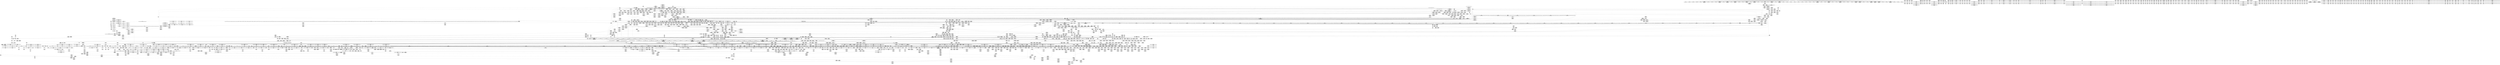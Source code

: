 digraph {
	CE0x665d870 [shape=record,shape=Mrecord,label="{CE0x665d870|tomoyo_init_request_info:tobool|security/tomoyo/util.c,1004|*SummSource*}"]
	CE0x57a8640 [shape=record,shape=Mrecord,label="{CE0x57a8640|i64*_getelementptr_inbounds_(_5_x_i64_,_5_x_i64_*___llvm_gcov_ctr28130,_i64_0,_i64_0)|*Constant*|*SummSink*}"]
	CE0x8033fb0 [shape=record,shape=Mrecord,label="{CE0x8033fb0|tomoyo_domain:tmp23|security/tomoyo/common.h,1205|*SummSink*}"]
	CE0x6643340 [shape=record,shape=Mrecord,label="{CE0x6643340|tomoyo_init_request_info:tmp1|*SummSink*}"]
	CE0x8102030 [shape=record,shape=Mrecord,label="{CE0x8102030|i32_6|*Constant*}"]
	CE0x69f8bd0 [shape=record,shape=Mrecord,label="{CE0x69f8bd0|tomoyo_audit_net_log:address|Function::tomoyo_audit_net_log&Arg::address::|*SummSource*}"]
	CE0x6b42910 [shape=record,shape=Mrecord,label="{CE0x6b42910|srcu_read_unlock20:dep_map|include/linux/srcu.h,236|*SummSink*}"]
	CE0x4c119d0 [shape=record,shape=Mrecord,label="{CE0x4c119d0|i64*_getelementptr_inbounds_(_22_x_i64_,_22_x_i64_*___llvm_gcov_ctr3840,_i64_0,_i64_14)|*Constant*|*SummSink*}"]
	CE0x4e00a80 [shape=record,shape=Mrecord,label="{CE0x4e00a80|i32_-12|*Constant*|*SummSource*}"]
	CE0x6aaaf70 [shape=record,shape=Mrecord,label="{CE0x6aaaf70|0:_i8,_array:_GCR_tomoyo_unix2mac_internal_constant_6_x_4_x_i8_4_x_i8_zeroinitializer,_4_x_i8_c_1E_1F_00_,_4_x_i8_c_!_00_00_22_,_4_x_i8_zeroinitializer,_4_x_i8_zeroinitializer,_4_x_i8_c_#$%_00_,_align_16:_elem_5::|security/tomoyo/network.c,546}"]
	CE0x81e5c10 [shape=record,shape=Mrecord,label="{CE0x81e5c10|tomoyo_domain:tmp11|security/tomoyo/common.h,1205|*SummSource*}"]
	CE0x66c04b0 [shape=record,shape=Mrecord,label="{CE0x66c04b0|tomoyo_unix_entry:if.end35}"]
	CE0x5acb780 [shape=record,shape=Mrecord,label="{CE0x5acb780|tomoyo_unix_entry:tmp52|security/tomoyo/network.c,577}"]
	CE0x57a2bf0 [shape=record,shape=Mrecord,label="{CE0x57a2bf0|tomoyo_fill_path_info:idxprom|security/tomoyo/util.c,667|*SummSink*}"]
	CE0x677c170 [shape=record,shape=Mrecord,label="{CE0x677c170|GLOBAL:rcu_lock_release21|*Constant*|*SummSource*}"]
	CE0x66c1db0 [shape=record,shape=Mrecord,label="{CE0x66c1db0|i64*_getelementptr_inbounds_(_2_x_i64_,_2_x_i64_*___llvm_gcov_ctr4335,_i64_0,_i64_0)|*Constant*}"]
	CE0x59e73d0 [shape=record,shape=Mrecord,label="{CE0x59e73d0|tomoyo_unix_entry:unix_network29|security/tomoyo/network.c,568|*SummSource*}"]
	CE0x4c35540 [shape=record,shape=Mrecord,label="{CE0x4c35540|24:_%struct.tomoyo_path_info*,_32:_i8,_33:_i8,_72:_i8,_:_SCMRE_55,56_}"]
	CE0x8067ac0 [shape=record,shape=Mrecord,label="{CE0x8067ac0|tomoyo_const_part_length:tmp3|security/tomoyo/util.c,624|*SummSink*}"]
	CE0x5849250 [shape=record,shape=Mrecord,label="{CE0x5849250|tomoyo_init_request_info:tmp5|security/tomoyo/util.c,1004|*SummSource*}"]
	CE0x6b5c110 [shape=record,shape=Mrecord,label="{CE0x6b5c110|srcu_read_lock17:bb|*SummSource*}"]
	CE0x59161a0 [shape=record,shape=Mrecord,label="{CE0x59161a0|i32_47|*Constant*}"]
	CE0x4c230c0 [shape=record,shape=Mrecord,label="{CE0x4c230c0|i64*_getelementptr_inbounds_(_22_x_i64_,_22_x_i64_*___llvm_gcov_ctr3840,_i64_0,_i64_18)|*Constant*}"]
	CE0x5b40fb0 [shape=record,shape=Mrecord,label="{CE0x5b40fb0|128:_i8*,_1208:_%struct.file*,_:_CMRE_28,29_}"]
	CE0x65bb850 [shape=record,shape=Mrecord,label="{CE0x65bb850|rcu_lock_release21:tmp5|include/linux/rcupdate.h,423}"]
	CE0x5ace190 [shape=record,shape=Mrecord,label="{CE0x5ace190|i64*_getelementptr_inbounds_(_4_x_i64_,_4_x_i64_*___llvm_gcov_ctr4731,_i64_0,_i64_2)|*Constant*}"]
	CE0x666bb00 [shape=record,shape=Mrecord,label="{CE0x666bb00|tomoyo_unix_entry:if.then20}"]
	CE0x6abdb90 [shape=record,shape=Mrecord,label="{CE0x6abdb90|_call_void_rcu_lock_release21(%struct.lockdep_map*_%dep_map)_#9,_!dbg_!38905|include/linux/srcu.h,236|*SummSink*}"]
	CE0x809fd00 [shape=record,shape=Mrecord,label="{CE0x809fd00|128:_i8*,_1208:_%struct.file*,_:_CMRE_44,45_}"]
	CE0x58a3c20 [shape=record,shape=Mrecord,label="{CE0x58a3c20|tomoyo_unix_entry:tmp37|*LoadInst*|security/tomoyo/network.c,566|*SummSource*}"]
	CE0x766a650 [shape=record,shape=Mrecord,label="{CE0x766a650|get_current:tmp4|./arch/x86/include/asm/current.h,14}"]
	CE0x57a2820 [shape=record,shape=Mrecord,label="{CE0x57a2820|tomoyo_read_unlock19:tmp1}"]
	CE0x8124ec0 [shape=record,shape=Mrecord,label="{CE0x8124ec0|i32_51|*Constant*|*SummSink*}"]
	CE0x6ad3890 [shape=record,shape=Mrecord,label="{CE0x6ad3890|tomoyo_const_part_length:tmp23|security/tomoyo/util.c,634|*SummSink*}"]
	CE0x80cdab0 [shape=record,shape=Mrecord,label="{CE0x80cdab0|tomoyo_domain:do.end|*SummSource*}"]
	CE0x811cab0 [shape=record,shape=Mrecord,label="{CE0x811cab0|i32_3|*Constant*}"]
	CE0x5a772b0 [shape=record,shape=Mrecord,label="{CE0x5a772b0|tomoyo_audit_unix_log:tmp1|*SummSink*}"]
	CE0x4cf3cb0 [shape=record,shape=Mrecord,label="{CE0x4cf3cb0|tomoyo_const_part_length:bb}"]
	CE0x813b500 [shape=record,shape=Mrecord,label="{CE0x813b500|tomoyo_unix_entry:tmp13|security/tomoyo/network.c,548}"]
	CE0x835d0e0 [shape=record,shape=Mrecord,label="{CE0x835d0e0|rcu_lock_acquire18:tmp3|*SummSource*}"]
	CE0x6797df0 [shape=record,shape=Mrecord,label="{CE0x6797df0|GLOBAL:tomoyo_ss|Global_var:tomoyo_ss|*SummSink*}"]
	CE0x5aa0260 [shape=record,shape=Mrecord,label="{CE0x5aa0260|i32_9|*Constant*}"]
	CE0x5a262b0 [shape=record,shape=Mrecord,label="{CE0x5a262b0|i64_8|*Constant*|*SummSink*}"]
	CE0x6845c60 [shape=record,shape=Mrecord,label="{CE0x6845c60|i32_4|*Constant*|*SummSink*}"]
	CE0x66ea0b0 [shape=record,shape=Mrecord,label="{CE0x66ea0b0|tomoyo_unix_entry:unix05|security/tomoyo/network.c,551}"]
	CE0x586c7d0 [shape=record,shape=Mrecord,label="{CE0x586c7d0|i64_20|*Constant*|*SummSink*}"]
	CE0x6825d50 [shape=record,shape=Mrecord,label="{CE0x6825d50|tomoyo_get_mode:profile|Function::tomoyo_get_mode&Arg::profile::|*SummSink*}"]
	CE0x4cc95a0 [shape=record,shape=Mrecord,label="{CE0x4cc95a0|tomoyo_domain:tmp9|security/tomoyo/common.h,1205|*SummSink*}"]
	CE0x4c2f230 [shape=record,shape=Mrecord,label="{CE0x4c2f230|tomoyo_unix_entry:tmp33|security/tomoyo/network.c,560}"]
	CE0x6b515d0 [shape=record,shape=Mrecord,label="{CE0x6b515d0|srcu_read_unlock20:sp|Function::srcu_read_unlock20&Arg::sp::}"]
	CE0x596a160 [shape=record,shape=Mrecord,label="{CE0x596a160|tomoyo_fill_path_info:land.end|*SummSource*}"]
	CE0x4bd5de0 [shape=record,shape=Mrecord,label="{CE0x4bd5de0|i64*_getelementptr_inbounds_(_12_x_i64_,_12_x_i64_*___llvm_gcov_ctr31133,_i64_0,_i64_11)|*Constant*|*SummSink*}"]
	CE0x5818b60 [shape=record,shape=Mrecord,label="{CE0x5818b60|tomoyo_unix_entry:tmp27|security/tomoyo/network.c,557}"]
	CE0x6a8eaf0 [shape=record,shape=Mrecord,label="{CE0x6a8eaf0|i64_18|*Constant*}"]
	CE0x6a0f410 [shape=record,shape=Mrecord,label="{CE0x6a0f410|tomoyo_get_mode:tmp8|security/tomoyo/util.c,979|*SummSource*}"]
	CE0x5800ac0 [shape=record,shape=Mrecord,label="{CE0x5800ac0|tomoyo_fill_path_info:cmp|security/tomoyo/util.c,667|*SummSink*}"]
	CE0x65c19c0 [shape=record,shape=Mrecord,label="{CE0x65c19c0|__llvm_gcov_indirect_counter_increment114:tmp3}"]
	CE0x6c27a60 [shape=record,shape=Mrecord,label="{CE0x6c27a60|COLLAPSED:_GCMRE___llvm_gcov_ctr4137_internal_global_4_x_i64_zeroinitializer:_elem_0:default:}"]
	CE0x815f470 [shape=record,shape=Mrecord,label="{CE0x815f470|i32_-1|*Constant*}"]
	CE0x813ad50 [shape=record,shape=Mrecord,label="{CE0x813ad50|tomoyo_unix_entry:tmp11|security/tomoyo/network.c,548}"]
	CE0x5afb800 [shape=record,shape=Mrecord,label="{CE0x5afb800|i64*_getelementptr_inbounds_(_5_x_i64_,_5_x_i64_*___llvm_gcov_ctr28130,_i64_0,_i64_0)|*Constant*}"]
	CE0x4b21db0 [shape=record,shape=Mrecord,label="{CE0x4b21db0|tomoyo_const_part_length:conv8|security/tomoyo/util.c,632}"]
	CE0x66d1cf0 [shape=record,shape=Mrecord,label="{CE0x66d1cf0|tomoyo_get_mode:tmp25|security/tomoyo/util.c,987|*SummSink*}"]
	CE0x8140b90 [shape=record,shape=Mrecord,label="{CE0x8140b90|_call_void_rcu_lock_acquire18(%struct.lockdep_map*_%dep_map)_#9,_!dbg_!38906|include/linux/srcu.h,222|*SummSource*}"]
	CE0x58b0680 [shape=record,shape=Mrecord,label="{CE0x58b0680|tomoyo_get_mode:index|Function::tomoyo_get_mode&Arg::index::}"]
	CE0x830a090 [shape=record,shape=Mrecord,label="{CE0x830a090|tomoyo_domain:tmp3|*SummSink*}"]
	CE0x810d7a0 [shape=record,shape=Mrecord,label="{CE0x810d7a0|tomoyo_get_mode:if.end}"]
	CE0x8112f90 [shape=record,shape=Mrecord,label="{CE0x8112f90|tomoyo_get_mode:tmp20|security/tomoyo/util.c,985}"]
	CE0x67b68d0 [shape=record,shape=Mrecord,label="{CE0x67b68d0|i8*_getelementptr_inbounds_(_21_x_i8_,_21_x_i8_*_.str9,_i32_0,_i32_0)|*Constant*}"]
	CE0x694c830 [shape=record,shape=Mrecord,label="{CE0x694c830|GLOBAL:full_name_hash|*Constant*|*SummSink*}"]
	CE0x59e7e50 [shape=record,shape=Mrecord,label="{CE0x59e7e50|i64*_getelementptr_inbounds_(_22_x_i64_,_22_x_i64_*___llvm_gcov_ctr3840,_i64_0,_i64_15)|*Constant*}"]
	CE0x80e2c10 [shape=record,shape=Mrecord,label="{CE0x80e2c10|_ret_i32_%retval.0,_!dbg_!38923|security/tomoyo/network.c,601|*SummSink*}"]
	CE0x6bfa040 [shape=record,shape=Mrecord,label="{CE0x6bfa040|i8*_undef|*Constant*|*SummSource*}"]
	CE0x8173ec0 [shape=record,shape=Mrecord,label="{CE0x8173ec0|tomoyo_check_unix_address:tmp10|security/tomoyo/network.c,598|*SummSource*}"]
	CE0x811ea30 [shape=record,shape=Mrecord,label="{CE0x811ea30|tomoyo_const_part_length:tmp2|security/tomoyo/util.c,624|*SummSource*}"]
	CE0x6bb60a0 [shape=record,shape=Mrecord,label="{CE0x6bb60a0|tomoyo_const_part_length:incdec.ptr7|security/tomoyo/util.c,631|*SummSink*}"]
	CE0x59f28d0 [shape=record,shape=Mrecord,label="{CE0x59f28d0|GLOBAL:tomoyo_audit_unix_log|*Constant*|*SummSource*}"]
	CE0x4d8b890 [shape=record,shape=Mrecord,label="{CE0x4d8b890|tomoyo_unix_entry:tmp41|security/tomoyo/network.c,572}"]
	CE0x81d6ec0 [shape=record,shape=Mrecord,label="{CE0x81d6ec0|tomoyo_domain:tobool1|security/tomoyo/common.h,1205}"]
	CE0x809a690 [shape=record,shape=Mrecord,label="{CE0x809a690|tomoyo_get_mode:retval.0}"]
	CE0x5a742c0 [shape=record,shape=Mrecord,label="{CE0x5a742c0|tomoyo_unix_entry:tmp29|*SummSink*}"]
	CE0x691bde0 [shape=record,shape=Mrecord,label="{CE0x691bde0|i32_49|*Constant*}"]
	CE0x6792370 [shape=record,shape=Mrecord,label="{CE0x6792370|i64_4|*Constant*|*SummSource*}"]
	CE0x4c2f0e0 [shape=record,shape=Mrecord,label="{CE0x4c2f0e0|tomoyo_unix_entry:tmp32|security/tomoyo/network.c,560|*SummSink*}"]
	CE0x58b2030 [shape=record,shape=Mrecord,label="{CE0x58b2030|COLLAPSED:_GCMRE___llvm_gcov_ctr28130_internal_global_5_x_i64_zeroinitializer:_elem_0:default:}"]
	CE0x81408a0 [shape=record,shape=Mrecord,label="{CE0x81408a0|srcu_read_lock17:dep_map|include/linux/srcu.h,222|*SummSink*}"]
	CE0x6a7d850 [shape=record,shape=Mrecord,label="{CE0x6a7d850|tomoyo_audit_net_log:tmp1}"]
	CE0x666b4d0 [shape=record,shape=Mrecord,label="{CE0x666b4d0|COLLAPSED:_GCMRE___llvm_gcov_ctr43150_internal_global_31_x_i64_zeroinitializer:_elem_0:default:}"]
	CE0x6797a30 [shape=record,shape=Mrecord,label="{CE0x6797a30|GLOBAL:tomoyo_ss|Global_var:tomoyo_ss}"]
	CE0x82b2ac0 [shape=record,shape=Mrecord,label="{CE0x82b2ac0|tomoyo_unix_entry:sub|security/tomoyo/network.c,551|*SummSource*}"]
	CE0x6a0fd00 [shape=record,shape=Mrecord,label="{CE0x6a0fd00|GLOBAL:lock_acquire|*Constant*}"]
	CE0x5acda00 [shape=record,shape=Mrecord,label="{CE0x5acda00|i64_ptrtoint_(i8*_blockaddress(_rcu_lock_release21,_%__here)_to_i64)|*Constant*|*SummSource*}"]
	CE0x67160a0 [shape=record,shape=Mrecord,label="{CE0x67160a0|tomoyo_init_request_info:tmp4|security/tomoyo/util.c,1004|*SummSource*}"]
	CE0x58f4430 [shape=record,shape=Mrecord,label="{CE0x58f4430|tomoyo_unix_entry:tmp17|security/tomoyo/network.c,553|*SummSource*}"]
	CE0x81d6d00 [shape=record,shape=Mrecord,label="{CE0x81d6d00|tomoyo_domain:tmp8|security/tomoyo/common.h,1205|*SummSource*}"]
	CE0x80eb370 [shape=record,shape=Mrecord,label="{CE0x80eb370|i64_1|*Constant*}"]
	CE0x6716600 [shape=record,shape=Mrecord,label="{CE0x6716600|tomoyo_fill_path_info:tmp4|security/tomoyo/util.c,667|*SummSink*}"]
	CE0x80ac740 [shape=record,shape=Mrecord,label="{CE0x80ac740|tomoyo_get_mode:tmp15|security/tomoyo/util.c,983}"]
	CE0x8143b80 [shape=record,shape=Mrecord,label="{CE0x8143b80|tomoyo_check_unix_address:tmp4|security/tomoyo/network.c,596|*SummSink*}"]
	CE0x4e00600 [shape=record,shape=Mrecord,label="{CE0x4e00600|tomoyo_unix_entry:tmp48|security/tomoyo/network.c,575|*SummSource*}"]
	CE0x8113420 [shape=record,shape=Mrecord,label="{CE0x8113420|tomoyo_get_mode:tmp21|security/tomoyo/util.c,985}"]
	CE0x581b010 [shape=record,shape=Mrecord,label="{CE0x581b010|tomoyo_fill_path_info:tmp3|security/tomoyo/util.c,667}"]
	CE0x6a8eb60 [shape=record,shape=Mrecord,label="{CE0x6a8eb60|i64_18|*Constant*|*SummSource*}"]
	CE0x59d8b80 [shape=record,shape=Mrecord,label="{CE0x59d8b80|i32_2|*Constant*|*SummSink*}"]
	CE0x4cee0e0 [shape=record,shape=Mrecord,label="{CE0x4cee0e0|i64*_getelementptr_inbounds_(_31_x_i64_,_31_x_i64_*___llvm_gcov_ctr43150,_i64_0,_i64_4)|*Constant*}"]
	CE0x4b151f0 [shape=record,shape=Mrecord,label="{CE0x4b151f0|__llvm_gcov_indirect_counter_increment114:tmp5|*SummSink*}"]
	CE0x66bfc90 [shape=record,shape=Mrecord,label="{CE0x66bfc90|tomoyo_init_request_info:tmp3|security/tomoyo/util.c,1004}"]
	CE0x6b32e40 [shape=record,shape=Mrecord,label="{CE0x6b32e40|tomoyo_const_part_length:tmp50|security/tomoyo/util.c,651}"]
	CE0x8003930 [shape=record,shape=Mrecord,label="{CE0x8003930|tomoyo_check_unix_address:address|Function::tomoyo_check_unix_address&Arg::address::|*SummSource*}"]
	CE0x5909f40 [shape=record,shape=Mrecord,label="{CE0x5909f40|tomoyo_audit_unix_log:param|security/tomoyo/network.c,405}"]
	CE0x669ef50 [shape=record,shape=Mrecord,label="{CE0x669ef50|i32_92|*Constant*}"]
	CE0x4cb3bd0 [shape=record,shape=Mrecord,label="{CE0x4cb3bd0|tomoyo_unix_entry:if.then10}"]
	CE0x830a2e0 [shape=record,shape=Mrecord,label="{CE0x830a2e0|_call_void_mcount()_#3}"]
	CE0x6a1d860 [shape=record,shape=Mrecord,label="{CE0x6a1d860|tomoyo_init_request_info:tobool|security/tomoyo/util.c,1004|*SummSink*}"]
	CE0x68266b0 [shape=record,shape=Mrecord,label="{CE0x68266b0|tomoyo_unix_entry:do.end|*SummSink*}"]
	CE0x5960c80 [shape=record,shape=Mrecord,label="{CE0x5960c80|i64*_getelementptr_inbounds_(_2_x_i64_,_2_x_i64_*___llvm_gcov_ctr4632,_i64_0,_i64_1)|*Constant*|*SummSource*}"]
	CE0x6c531a0 [shape=record,shape=Mrecord,label="{CE0x6c531a0|128:_i8*,_1208:_%struct.file*,_:_CMRE_21,22_}"]
	CE0x66d7130 [shape=record,shape=Mrecord,label="{CE0x66d7130|tomoyo_get_mode:ns|Function::tomoyo_get_mode&Arg::ns::|*SummSink*}"]
	CE0x6b51190 [shape=record,shape=Mrecord,label="{CE0x6b51190|srcu_read_unlock20:entry}"]
	CE0x5a3f570 [shape=record,shape=Mrecord,label="{CE0x5a3f570|i64*_getelementptr_inbounds_(_12_x_i64_,_12_x_i64_*___llvm_gcov_ctr31133,_i64_0,_i64_3)|*Constant*|*SummSource*}"]
	CE0x8025000 [shape=record,shape=Mrecord,label="{CE0x8025000|tomoyo_unix_entry:protocol|security/tomoyo/network.c,546|*SummSource*}"]
	CE0x8371f80 [shape=record,shape=Mrecord,label="{CE0x8371f80|i8*_null|*Constant*}"]
	CE0x5977f30 [shape=record,shape=Mrecord,label="{CE0x5977f30|tomoyo_unix_entry:param25|security/tomoyo/network.c,567|*SummSink*}"]
	CE0x6b94ca0 [shape=record,shape=Mrecord,label="{CE0x6b94ca0|tomoyo_domain:tmp21|security/tomoyo/common.h,1205|*SummSource*}"]
	CE0x6a4e640 [shape=record,shape=Mrecord,label="{CE0x6a4e640|tomoyo_audit_unix_log:call|security/tomoyo/network.c,405}"]
	CE0x59f9000 [shape=record,shape=Mrecord,label="{CE0x59f9000|tomoyo_audit_unix_log:entry|*SummSource*}"]
	CE0x4c69320 [shape=record,shape=Mrecord,label="{CE0x4c69320|_call_void_tomoyo_fill_path_info(%struct.tomoyo_path_info*_%addr21)_#9,_!dbg_!38945|security/tomoyo/network.c,564|*SummSink*}"]
	CE0x4c97900 [shape=record,shape=Mrecord,label="{CE0x4c97900|24:_%struct.tomoyo_path_info*,_32:_i8,_33:_i8,_72:_i8,_:_SCMRE_26,27_}"]
	CE0x65c2800 [shape=record,shape=Mrecord,label="{CE0x65c2800|i64*_null|*Constant*|*SummSource*}"]
	CE0x6a0cf80 [shape=record,shape=Mrecord,label="{CE0x6a0cf80|tomoyo_const_part_length:tmp38|security/tomoyo/util.c,644}"]
	CE0x6c289f0 [shape=record,shape=Mrecord,label="{CE0x6c289f0|i64*_getelementptr_inbounds_(_4_x_i64_,_4_x_i64_*___llvm_gcov_ctr4137,_i64_0,_i64_3)|*Constant*|*SummSink*}"]
	CE0x812fea0 [shape=record,shape=Mrecord,label="{CE0x812fea0|i64*_getelementptr_inbounds_(_6_x_i64_,_6_x_i64_*___llvm_gcov_ctr3747,_i64_0,_i64_4)|*Constant*|*SummSink*}"]
	CE0x5b18110 [shape=record,shape=Mrecord,label="{CE0x5b18110|tomoyo_fill_path_info:sub|security/tomoyo/util.c,667}"]
	CE0x4b70310 [shape=record,shape=Mrecord,label="{CE0x4b70310|rcu_lock_release21:indirectgoto|*SummSource*}"]
	CE0x4c97bc0 [shape=record,shape=Mrecord,label="{CE0x4c97bc0|24:_%struct.tomoyo_path_info*,_32:_i8,_33:_i8,_72:_i8,_:_SCMRE_28,29_}"]
	CE0x8383380 [shape=record,shape=Mrecord,label="{CE0x8383380|tomoyo_check_unix_address:sa_family|security/tomoyo/network.c,596|*SummSource*}"]
	CE0x81be320 [shape=record,shape=Mrecord,label="{CE0x81be320|tomoyo_const_part_length:tmp21|security/tomoyo/util.c,631}"]
	CE0x6765390 [shape=record,shape=Mrecord,label="{CE0x6765390|tomoyo_const_part_length:cmp15|security/tomoyo/util.c,641}"]
	CE0x6b4b5d0 [shape=record,shape=Mrecord,label="{CE0x6b4b5d0|_ret_%struct.task_struct*_%tmp4,_!dbg_!38905|./arch/x86/include/asm/current.h,14|*SummSink*}"]
	CE0x6a1db70 [shape=record,shape=Mrecord,label="{CE0x6a1db70|tomoyo_unix_entry:tmp4|*LoadInst*|security/tomoyo/network.c,546|*SummSource*}"]
	CE0x5963160 [shape=record,shape=Mrecord,label="{CE0x5963160|i64_5|*Constant*}"]
	CE0x665ba30 [shape=record,shape=Mrecord,label="{CE0x665ba30|tomoyo_fill_path_info:call|security/tomoyo/util.c,664|*SummSource*}"]
	CE0x8140830 [shape=record,shape=Mrecord,label="{CE0x8140830|_call_void_rcu_lock_acquire18(%struct.lockdep_map*_%dep_map)_#9,_!dbg_!38906|include/linux/srcu.h,222}"]
	CE0x5b2c650 [shape=record,shape=Mrecord,label="{CE0x5b2c650|rcu_lock_acquire18:map|Function::rcu_lock_acquire18&Arg::map::|*SummSource*}"]
	CE0x6c2d170 [shape=record,shape=Mrecord,label="{CE0x6c2d170|__llvm_gcov_indirect_counter_increment114:pred|*SummSink*}"]
	CE0x81300c0 [shape=record,shape=Mrecord,label="{CE0x81300c0|tomoyo_check_unix_address:tmp9|security/tomoyo/network.c,598}"]
	CE0x6704ad0 [shape=record,shape=Mrecord,label="{CE0x6704ad0|GLOBAL:srcu_read_lock17|*Constant*|*SummSource*}"]
	CE0x588f060 [shape=record,shape=Mrecord,label="{CE0x588f060|tomoyo_init_request_info:call4|security/tomoyo/util.c,1010|*SummSink*}"]
	CE0x6be0ce0 [shape=record,shape=Mrecord,label="{CE0x6be0ce0|128:_i8*,_1208:_%struct.file*,_:_CMRE_4,5_}"]
	CE0x67b6670 [shape=record,shape=Mrecord,label="{CE0x67b6670|i32_(%struct.tomoyo_request_info.524*,_i8*,_...)*_bitcast_(i32_(%struct.tomoyo_request_info*,_i8*,_...)*_tomoyo_supervisor_to_i32_(%struct.tomoyo_request_info.524*,_i8*,_...)*)|*Constant*|*SummSource*}"]
	CE0x6ae3c10 [shape=record,shape=Mrecord,label="{CE0x6ae3c10|get_current:entry|*SummSource*}"]
	CE0x4c9a810 [shape=record,shape=Mrecord,label="{CE0x4c9a810|i64_13|*Constant*|*SummSource*}"]
	CE0x6652820 [shape=record,shape=Mrecord,label="{CE0x6652820|i64*_getelementptr_inbounds_(_31_x_i64_,_31_x_i64_*___llvm_gcov_ctr43150,_i64_0,_i64_27)|*Constant*}"]
	CE0x8289680 [shape=record,shape=Mrecord,label="{CE0x8289680|i64_0|*Constant*|*SummSource*}"]
	CE0x4cb8200 [shape=record,shape=Mrecord,label="{CE0x4cb8200|GLOBAL:tomoyo_proto_keyword|Global_var:tomoyo_proto_keyword|*SummSource*}"]
	CE0x66529b0 [shape=record,shape=Mrecord,label="{CE0x66529b0|tomoyo_const_part_length:tmp46|security/tomoyo/util.c,646|*SummSource*}"]
	CE0x6b62b20 [shape=record,shape=Mrecord,label="{CE0x6b62b20|tomoyo_unix_entry:tmp5|security/tomoyo/network.c,546|*SummSink*}"]
	CE0x69d79e0 [shape=record,shape=Mrecord,label="{CE0x69d79e0|_call_void___srcu_read_unlock(%struct.srcu_struct*_%sp,_i32_%idx)_#9,_!dbg_!38906|include/linux/srcu.h,237|*SummSource*}"]
	CE0x809abc0 [shape=record,shape=Mrecord,label="{CE0x809abc0|tomoyo_get_mode:retval.0|*SummSink*}"]
	CE0x59781d0 [shape=record,shape=Mrecord,label="{CE0x59781d0|tomoyo_unix_entry:unix_network26|security/tomoyo/network.c,567|*SummSource*}"]
	CE0x5a56ea0 [shape=record,shape=Mrecord,label="{CE0x5a56ea0|i8*_getelementptr_inbounds_(_25_x_i8_,_25_x_i8_*_.str12,_i32_0,_i32_0)|*Constant*}"]
	CE0x8083520 [shape=record,shape=Mrecord,label="{CE0x8083520|_call_void_mcount()_#3|*SummSource*}"]
	CE0x8024b80 [shape=record,shape=Mrecord,label="{CE0x8024b80|tomoyo_domain:tmp2|*SummSink*}"]
	CE0x67ee410 [shape=record,shape=Mrecord,label="{CE0x67ee410|tomoyo_const_part_length:tmp20|security/tomoyo/util.c,628|*SummSink*}"]
	CE0x69c72a0 [shape=record,shape=Mrecord,label="{CE0x69c72a0|tomoyo_audit_unix_log:tmp4|security/tomoyo/network.c,405}"]
	CE0x4c9d3f0 [shape=record,shape=Mrecord,label="{CE0x4c9d3f0|24:_%struct.tomoyo_path_info*,_32:_i8,_33:_i8,_72:_i8,_:_SCMRE_48,49_}"]
	CE0x8143510 [shape=record,shape=Mrecord,label="{CE0x8143510|i64*_getelementptr_inbounds_(_6_x_i64_,_6_x_i64_*___llvm_gcov_ctr3747,_i64_0,_i64_4)|*Constant*}"]
	CE0x6abd7b0 [shape=record,shape=Mrecord,label="{CE0x6abd7b0|tomoyo_const_part_length:tmp12|security/tomoyo/util.c,626}"]
	CE0x6abdc50 [shape=record,shape=Mrecord,label="{CE0x6abdc50|rcu_lock_release21:entry}"]
	CE0x6868660 [shape=record,shape=Mrecord,label="{CE0x6868660|i8_0|*Constant*}"]
	CE0x676a900 [shape=record,shape=Mrecord,label="{CE0x676a900|tomoyo_get_mode:mode.0|*SummSink*}"]
	CE0x682f2d0 [shape=record,shape=Mrecord,label="{CE0x682f2d0|tomoyo_init_request_info:if.end|*SummSink*}"]
	CE0x58b6b70 [shape=record,shape=Mrecord,label="{CE0x58b6b70|i32_(%struct.tomoyo_request_info.524*,_%struct.tomoyo_domain_info*,_i8)*_bitcast_(i32_(%struct.tomoyo_request_info*,_%struct.tomoyo_domain_info*,_i8)*_tomoyo_init_request_info_to_i32_(%struct.tomoyo_request_info.524*,_%struct.tomoyo_domain_info*,_i8)*)|*Constant*|*SummSource*}"]
	CE0x68a41c0 [shape=record,shape=Mrecord,label="{CE0x68a41c0|tomoyo_unix_entry:tmp|*SummSink*}"]
	CE0x5818ea0 [shape=record,shape=Mrecord,label="{CE0x5818ea0|i64*_getelementptr_inbounds_(_22_x_i64_,_22_x_i64_*___llvm_gcov_ctr3840,_i64_0,_i64_10)|*Constant*|*SummSource*}"]
	CE0x4c9d0b0 [shape=record,shape=Mrecord,label="{CE0x4c9d0b0|24:_%struct.tomoyo_path_info*,_32:_i8,_33:_i8,_72:_i8,_:_SCMRE_62,63_}"]
	CE0x6697110 [shape=record,shape=Mrecord,label="{CE0x6697110|tomoyo_const_part_length:filename|Function::tomoyo_const_part_length&Arg::filename::}"]
	CE0x82b4c50 [shape=record,shape=Mrecord,label="{CE0x82b4c50|tomoyo_const_part_length:incdec.ptr7|security/tomoyo/util.c,631|*SummSource*}"]
	CE0x6bde420 [shape=record,shape=Mrecord,label="{CE0x6bde420|tomoyo_unix_entry:arrayidx11|security/tomoyo/network.c,556|*SummSource*}"]
	CE0x4df4320 [shape=record,shape=Mrecord,label="{CE0x4df4320|GLOBAL:kfree|*Constant*|*SummSink*}"]
	CE0x8057ad0 [shape=record,shape=Mrecord,label="{CE0x8057ad0|tomoyo_get_mode:arrayidx4|security/tomoyo/util.c,983|*SummSource*}"]
	CE0x5800fb0 [shape=record,shape=Mrecord,label="{CE0x5800fb0|i1_false|*Constant*|*SummSource*}"]
	CE0x66e3230 [shape=record,shape=Mrecord,label="{CE0x66e3230|tomoyo_read_lock16:tmp1|*SummSink*}"]
	CE0x4c35a20 [shape=record,shape=Mrecord,label="{CE0x4c35a20|24:_%struct.tomoyo_path_info*,_32:_i8,_33:_i8,_72:_i8,_:_SCMRE_58,59_}"]
	CE0x5a0ca40 [shape=record,shape=Mrecord,label="{CE0x5a0ca40|_ret_i32_%call,_!dbg_!38914|security/tomoyo/network.c,405|*SummSource*}"]
	CE0x5970e00 [shape=record,shape=Mrecord,label="{CE0x5970e00|tomoyo_unix_entry:operation24|security/tomoyo/network.c,567}"]
	CE0x6accac0 [shape=record,shape=Mrecord,label="{CE0x6accac0|tomoyo_const_part_length:tmp19|security/tomoyo/util.c,628|*SummSink*}"]
	CE0x8057500 [shape=record,shape=Mrecord,label="{CE0x8057500|srcu_read_unlock20:dep_map|include/linux/srcu.h,236|*SummSource*}"]
	CE0x581b7e0 [shape=record,shape=Mrecord,label="{CE0x581b7e0|tomoyo_fill_path_info:tmp9|security/tomoyo/util.c,667}"]
	CE0x6758ae0 [shape=record,shape=Mrecord,label="{CE0x6758ae0|tomoyo_domain:tmp15|security/tomoyo/common.h,1205|*SummSink*}"]
	CE0x6622650 [shape=record,shape=Mrecord,label="{CE0x6622650|tomoyo_check_unix_address:tmp2|*LoadInst*|security/tomoyo/network.c,596|*SummSource*}"]
	CE0x673b4a0 [shape=record,shape=Mrecord,label="{CE0x673b4a0|i64_4|*Constant*}"]
	CE0x4d23750 [shape=record,shape=Mrecord,label="{CE0x4d23750|i64_5|*Constant*}"]
	CE0x8165510 [shape=record,shape=Mrecord,label="{CE0x8165510|i64_1|*Constant*|*SummSource*}"]
	CE0x5a2aee0 [shape=record,shape=Mrecord,label="{CE0x5a2aee0|tomoyo_init_request_info:tmp5|security/tomoyo/util.c,1004|*SummSink*}"]
	CE0x5a1b8c0 [shape=record,shape=Mrecord,label="{CE0x5a1b8c0|GLOBAL:tomoyo_unix2mac|Global_var:tomoyo_unix2mac}"]
	CE0x6868840 [shape=record,shape=Mrecord,label="{CE0x6868840|i32_8|*Constant*}"]
	CE0x8314270 [shape=record,shape=Mrecord,label="{CE0x8314270|tomoyo_const_part_length:conv14|security/tomoyo/util.c,641|*SummSource*}"]
	CE0x4c79390 [shape=record,shape=Mrecord,label="{CE0x4c79390|srcu_read_unlock20:tmp1|*SummSink*}"]
	CE0x8143d20 [shape=record,shape=Mrecord,label="{CE0x8143d20|GLOBAL:__llvm_gcov_ctr3747|Global_var:__llvm_gcov_ctr3747|*SummSource*}"]
	CE0x6be10a0 [shape=record,shape=Mrecord,label="{CE0x6be10a0|128:_i8*,_1208:_%struct.file*,_:_CMRE_7,8_}"]
	CE0x8303070 [shape=record,shape=Mrecord,label="{CE0x8303070|_ret_i32_%call,_!dbg_!38902|security/tomoyo/common.h,1097|*SummSink*}"]
	CE0x4d21a30 [shape=record,shape=Mrecord,label="{CE0x4d21a30|tomoyo_domain:tmp2|*SummSource*}"]
	CE0x5a2b750 [shape=record,shape=Mrecord,label="{CE0x5a2b750|tomoyo_read_unlock19:entry|*SummSource*}"]
	CE0x5800bc0 [shape=record,shape=Mrecord,label="{CE0x5800bc0|i1_false|*Constant*}"]
	CE0x5810230 [shape=record,shape=Mrecord,label="{CE0x5810230|tomoyo_const_part_length:tmp53|security/tomoyo/util.c,652}"]
	CE0x57a8360 [shape=record,shape=Mrecord,label="{CE0x57a8360|tomoyo_fill_path_info:land.rhs}"]
	CE0x82de3b0 [shape=record,shape=Mrecord,label="{CE0x82de3b0|i64*_getelementptr_inbounds_(_11_x_i64_,_11_x_i64_*___llvm_gcov_ctr54147,_i64_0,_i64_6)|*Constant*|*SummSource*}"]
	CE0x4d47f40 [shape=record,shape=Mrecord,label="{CE0x4d47f40|_call_void_lockdep_rcu_suspicious(i8*_getelementptr_inbounds_(_25_x_i8_,_25_x_i8_*_.str12,_i32_0,_i32_0),_i32_1205,_i8*_getelementptr_inbounds_(_45_x_i8_,_45_x_i8_*_.str13,_i32_0,_i32_0))_#9,_!dbg_!38917|security/tomoyo/common.h,1205}"]
	CE0x82b25e0 [shape=record,shape=Mrecord,label="{CE0x82b25e0|tomoyo_unix_entry:tmp15|security/tomoyo/network.c,551|*SummSink*}"]
	CE0x5915fa0 [shape=record,shape=Mrecord,label="{CE0x5915fa0|tomoyo_fill_path_info:conv4|security/tomoyo/util.c,667|*SummSource*}"]
	CE0x58100d0 [shape=record,shape=Mrecord,label="{CE0x58100d0|tomoyo_const_part_length:tmp52|security/tomoyo/util.c,652|*SummSink*}"]
	CE0x66d1bc0 [shape=record,shape=Mrecord,label="{CE0x66d1bc0|i64*_getelementptr_inbounds_(_12_x_i64_,_12_x_i64_*___llvm_gcov_ctr31133,_i64_0,_i64_10)|*Constant*|*SummSource*}"]
	CE0x80ac4f0 [shape=record,shape=Mrecord,label="{CE0x80ac4f0|i64*_getelementptr_inbounds_(_12_x_i64_,_12_x_i64_*___llvm_gcov_ctr31133,_i64_0,_i64_6)|*Constant*|*SummSource*}"]
	CE0x67ee970 [shape=record,shape=Mrecord,label="{CE0x67ee970|tomoyo_const_part_length:if.then5|*SummSink*}"]
	CE0x59bedf0 [shape=record,shape=Mrecord,label="{CE0x59bedf0|tomoyo_const_part_length:bb|*SummSink*}"]
	CE0x6a7d570 [shape=record,shape=Mrecord,label="{CE0x6a7d570|tomoyo_get_mode:config|security/tomoyo/util.c,981}"]
	CE0x8003860 [shape=record,shape=Mrecord,label="{CE0x8003860|tomoyo_check_unix_address:tmp8|security/tomoyo/network.c,597}"]
	CE0x6792a20 [shape=record,shape=Mrecord,label="{CE0x6792a20|tomoyo_unix_entry:tmp10|security/tomoyo/network.c,548|*SummSource*}"]
	CE0x6b2a5e0 [shape=record,shape=Mrecord,label="{CE0x6b2a5e0|tomoyo_const_part_length:incdec.ptr10|security/tomoyo/util.c,640}"]
	CE0x5a1be40 [shape=record,shape=Mrecord,label="{CE0x5a1be40|0:_i8,_array:_GCR_tomoyo_unix2mac_internal_constant_6_x_4_x_i8_4_x_i8_zeroinitializer,_4_x_i8_c_1E_1F_00_,_4_x_i8_c_!_00_00_22_,_4_x_i8_zeroinitializer,_4_x_i8_zeroinitializer,_4_x_i8_c_#$%_00_,_align_16:_elem_1::|security/tomoyo/network.c,546}"]
	CE0x4c8b0f0 [shape=record,shape=Mrecord,label="{CE0x4c8b0f0|_ret_void|*SummSource*}"]
	CE0x6aa4f40 [shape=record,shape=Mrecord,label="{CE0x6aa4f40|i64*_getelementptr_inbounds_(_31_x_i64_,_31_x_i64_*___llvm_gcov_ctr43150,_i64_0,_i64_28)|*Constant*}"]
	CE0x6a7dd60 [shape=record,shape=Mrecord,label="{CE0x6a7dd60|0:_i8,_array:_GCRE_tomoyo_index2category_constant_39_x_i8_c_00_00_00_00_00_00_00_00_00_00_00_00_00_00_00_00_00_00_00_00_00_00_00_01_01_01_01_01_01_01_01_01_01_01_01_01_01_01_02_,_align_16:_elem_4::|security/tomoyo/util.c,983}"]
	CE0x68cbf10 [shape=record,shape=Mrecord,label="{CE0x68cbf10|tomoyo_fill_path_info:is_dir|security/tomoyo/util.c,667|*SummSource*}"]
	CE0x8121b30 [shape=record,shape=Mrecord,label="{CE0x8121b30|tomoyo_check_unix_address:addr2|security/tomoyo/network.c,598|*SummSink*}"]
	CE0x4b8bac0 [shape=record,shape=Mrecord,label="{CE0x4b8bac0|i64*_getelementptr_inbounds_(_22_x_i64_,_22_x_i64_*___llvm_gcov_ctr3840,_i64_0,_i64_7)|*Constant*|*SummSource*}"]
	CE0x6a1b990 [shape=record,shape=Mrecord,label="{CE0x6a1b990|tomoyo_audit_unix_log:tmp5|security/tomoyo/network.c,406}"]
	CE0x4c162d0 [shape=record,shape=Mrecord,label="{CE0x4c162d0|24:_%struct.tomoyo_path_info*,_32:_i8,_33:_i8,_72:_i8,_:_SCMRE_64,72_|*MultipleSource*|security/tomoyo/network.c, 544|security/tomoyo/network.c,544|Function::tomoyo_init_request_info&Arg::r::|security/tomoyo/network.c,565}"]
	CE0x8026aa0 [shape=record,shape=Mrecord,label="{CE0x8026aa0|128:_i8*,_1208:_%struct.file*,_:_CMRE_104,112_|*MultipleSource*|security/tomoyo/common.h,1205|security/tomoyo/common.h,1205}"]
	CE0x5a4c380 [shape=record,shape=Mrecord,label="{CE0x5a4c380|tomoyo_read_unlock19:idx|Function::tomoyo_read_unlock19&Arg::idx::}"]
	CE0x4cab1a0 [shape=record,shape=Mrecord,label="{CE0x4cab1a0|i8_6|*Constant*|*SummSource*}"]
	CE0x5b2c0e0 [shape=record,shape=Mrecord,label="{CE0x5b2c0e0|rcu_lock_acquire18:entry|*SummSink*}"]
	CE0x6b85090 [shape=record,shape=Mrecord,label="{CE0x6b85090|tomoyo_domain:tmp6|security/tomoyo/common.h,1205|*SummSink*}"]
	CE0x4bc5380 [shape=record,shape=Mrecord,label="{CE0x4bc5380|24:_%struct.tomoyo_path_info*,_32:_i8,_33:_i8,_72:_i8,_:_SCMRE_43,44_}"]
	CE0x4bd5fc0 [shape=record,shape=Mrecord,label="{CE0x4bd5fc0|tomoyo_get_mode:tmp28|security/tomoyo/util.c,988}"]
	CE0x5b41870 [shape=record,shape=Mrecord,label="{CE0x5b41870|128:_i8*,_1208:_%struct.file*,_:_CMRE_35,36_}"]
	CE0x58a4410 [shape=record,shape=Mrecord,label="{CE0x58a4410|tomoyo_unix_entry:unix_network|security/tomoyo/network.c,566|*SummSink*}"]
	CE0x5b6b250 [shape=record,shape=Mrecord,label="{CE0x5b6b250|tomoyo_const_part_length:sw.bb}"]
	CE0x592d0f0 [shape=record,shape=Mrecord,label="{CE0x592d0f0|i64*_getelementptr_inbounds_(_31_x_i64_,_31_x_i64_*___llvm_gcov_ctr43150,_i64_0,_i64_21)|*Constant*}"]
	CE0x589e720 [shape=record,shape=Mrecord,label="{CE0x589e720|tomoyo_get_mode:default_config|security/tomoyo/util.c,986}"]
	CE0x58f3c60 [shape=record,shape=Mrecord,label="{CE0x58f3c60|i64_5|*Constant*|*SummSink*}"]
	CE0x588ec70 [shape=record,shape=Mrecord,label="{CE0x588ec70|tomoyo_init_request_info:call4|security/tomoyo/util.c,1010}"]
	CE0x67b0510 [shape=record,shape=Mrecord,label="{CE0x67b0510|tomoyo_const_part_length:tmp22|security/tomoyo/util.c,634}"]
	CE0x58b0410 [shape=record,shape=Mrecord,label="{CE0x58b0410|tomoyo_get_mode:ns|Function::tomoyo_get_mode&Arg::ns::}"]
	CE0x4b608a0 [shape=record,shape=Mrecord,label="{CE0x4b608a0|GLOBAL:tomoyo_read_lock16|*Constant*|*SummSink*}"]
	CE0x676a5e0 [shape=record,shape=Mrecord,label="{CE0x676a5e0|i32_39|*Constant*|*SummSource*}"]
	CE0x6bb6c00 [shape=record,shape=Mrecord,label="{CE0x6bb6c00|tomoyo_audit_net_log:tmp|*SummSource*}"]
	CE0x66d4640 [shape=record,shape=Mrecord,label="{CE0x66d4640|tomoyo_const_part_length:tmp37|security/tomoyo/util.c,644}"]
	CE0x6859da0 [shape=record,shape=Mrecord,label="{CE0x6859da0|tomoyo_init_request_info:tmp2|security/tomoyo/util.c,1003|*SummSource*}"]
	CE0x4daea40 [shape=record,shape=Mrecord,label="{CE0x4daea40|tomoyo_unix_entry:tmp45|security/tomoyo/network.c,573|*SummSink*}"]
	CE0x4d5e300 [shape=record,shape=Mrecord,label="{CE0x4d5e300|_ret_void|*SummSink*}"]
	CE0x6a4f160 [shape=record,shape=Mrecord,label="{CE0x6a4f160|tomoyo_audit_net_log:r|Function::tomoyo_audit_net_log&Arg::r::}"]
	CE0x5b419b0 [shape=record,shape=Mrecord,label="{CE0x5b419b0|128:_i8*,_1208:_%struct.file*,_:_CMRE_36,37_}"]
	CE0x7669d90 [shape=record,shape=Mrecord,label="{CE0x7669d90|rcu_lock_release21:tmp2}"]
	CE0x8376390 [shape=record,shape=Mrecord,label="{CE0x8376390|_ret_i32_%conv6,_!dbg_!38926|security/tomoyo/util.c,1011|*SummSink*}"]
	CE0x807c8a0 [shape=record,shape=Mrecord,label="{CE0x807c8a0|tomoyo_check_unix_address:cmp|security/tomoyo/network.c,596}"]
	CE0x66ea650 [shape=record,shape=Mrecord,label="{CE0x66ea650|tomoyo_unix_entry:addr_len|security/tomoyo/network.c,551|*SummSource*}"]
	CE0x4c2ef10 [shape=record,shape=Mrecord,label="{CE0x4c2ef10|tomoyo_unix_entry:tmp32|security/tomoyo/network.c,560}"]
	CE0x80eb000 [shape=record,shape=Mrecord,label="{CE0x80eb000|tomoyo_check_unix_address:bb|*SummSource*}"]
	CE0x6a41820 [shape=record,shape=Mrecord,label="{CE0x6a41820|tomoyo_audit_unix_log:name|security/tomoyo/network.c,407}"]
	CE0x68cbba0 [shape=record,shape=Mrecord,label="{CE0x68cbba0|tomoyo_fill_path_info:tmp12|security/tomoyo/util.c,667|*SummSink*}"]
	CE0x81d7040 [shape=record,shape=Mrecord,label="{CE0x81d7040|tomoyo_domain:tmp8|security/tomoyo/common.h,1205|*SummSink*}"]
	CE0x4cf3270 [shape=record,shape=Mrecord,label="{CE0x4cf3270|i64*_getelementptr_inbounds_(_31_x_i64_,_31_x_i64_*___llvm_gcov_ctr43150,_i64_0,_i64_21)|*Constant*|*SummSource*}"]
	CE0x58e3350 [shape=record,shape=Mrecord,label="{CE0x58e3350|tomoyo_read_unlock19:tmp2}"]
	CE0x81132d0 [shape=record,shape=Mrecord,label="{CE0x81132d0|tomoyo_get_mode:tmp20|security/tomoyo/util.c,985|*SummSink*}"]
	CE0x766ab30 [shape=record,shape=Mrecord,label="{CE0x766ab30|i64*_getelementptr_inbounds_(_4_x_i64_,_4_x_i64_*___llvm_gcov_ctr4137,_i64_0,_i64_2)|*Constant*|*SummSource*}"]
	CE0x8140dd0 [shape=record,shape=Mrecord,label="{CE0x8140dd0|GLOBAL:rcu_lock_acquire18|*Constant*}"]
	CE0x828b010 [shape=record,shape=Mrecord,label="{CE0x828b010|tomoyo_check_unix_address:tmp3|security/tomoyo/network.c,596|*SummSource*}"]
	CE0x6b42e40 [shape=record,shape=Mrecord,label="{CE0x6b42e40|0:_i8,_array:_GCRE_tomoyo_index2category_constant_39_x_i8_c_00_00_00_00_00_00_00_00_00_00_00_00_00_00_00_00_00_00_00_00_00_00_00_01_01_01_01_01_01_01_01_01_01_01_01_01_01_01_02_,_align_16:_elem_18::|security/tomoyo/util.c,983}"]
	CE0x80adb30 [shape=record,shape=Mrecord,label="{CE0x80adb30|tomoyo_unix_entry:tmp6|security/tomoyo/network.c,548}"]
	CE0x678c710 [shape=record,shape=Mrecord,label="{CE0x678c710|i32_4|*Constant*}"]
	CE0x66ea1c0 [shape=record,shape=Mrecord,label="{CE0x66ea1c0|tomoyo_unix_entry:unix05|security/tomoyo/network.c,551|*SummSource*}"]
	CE0x6bde3b0 [shape=record,shape=Mrecord,label="{CE0x6bde3b0|tomoyo_unix_entry:arrayidx11|security/tomoyo/network.c,556}"]
	CE0x4daeb40 [shape=record,shape=Mrecord,label="{CE0x4daeb40|GLOBAL:kfree|*Constant*}"]
	CE0x4b4f280 [shape=record,shape=Mrecord,label="{CE0x4b4f280|tomoyo_get_mode:arrayidx8|security/tomoyo/util.c,983}"]
	CE0x6c27c80 [shape=record,shape=Mrecord,label="{CE0x6c27c80|rcu_lock_acquire18:__here}"]
	CE0x80add90 [shape=record,shape=Mrecord,label="{CE0x80add90|tomoyo_unix_entry:tmp6|security/tomoyo/network.c,548|*SummSource*}"]
	CE0x6c3ff40 [shape=record,shape=Mrecord,label="{CE0x6c3ff40|srcu_read_lock17:tmp3|*SummSource*}"]
	CE0x7fb09a0 [shape=record,shape=Mrecord,label="{CE0x7fb09a0|i64*_getelementptr_inbounds_(_2_x_i64_,_2_x_i64_*___llvm_gcov_ctr4434,_i64_0,_i64_0)|*Constant*|*SummSource*}"]
	CE0x588d400 [shape=record,shape=Mrecord,label="{CE0x588d400|tomoyo_domain:tmp15|security/tomoyo/common.h,1205|*SummSource*}"]
	CE0x58e2b30 [shape=record,shape=Mrecord,label="{CE0x58e2b30|tomoyo_audit_unix_log:param|security/tomoyo/network.c,405|*SummSource*}"]
	CE0x697c370 [shape=record,shape=Mrecord,label="{CE0x697c370|tomoyo_get_mode:arrayidx8|security/tomoyo/util.c,983|*SummSink*}"]
	CE0x678c840 [shape=record,shape=Mrecord,label="{CE0x678c840|_call_void___llvm_gcov_indirect_counter_increment114(i32*___llvm_gcov_global_state_pred45,_i64**_getelementptr_inbounds_(_3_x_i64*_,_3_x_i64*_*___llvm_gcda_edge_table44,_i64_0,_i64_0)),_!dbg_!38954|security/tomoyo/util.c,649|*SummSource*}"]
	CE0x58d5610 [shape=record,shape=Mrecord,label="{CE0x58d5610|tomoyo_fill_path_info:tmp6|security/tomoyo/util.c,667|*SummSource*}"]
	CE0x8158cc0 [shape=record,shape=Mrecord,label="{CE0x8158cc0|i64_0|*Constant*}"]
	CE0x809ff80 [shape=record,shape=Mrecord,label="{CE0x809ff80|128:_i8*,_1208:_%struct.file*,_:_CMRE_46,47_}"]
	CE0x58448b0 [shape=record,shape=Mrecord,label="{CE0x58448b0|tomoyo_unix_entry:call15|security/tomoyo/network.c,557|*SummSink*}"]
	CE0x5943810 [shape=record,shape=Mrecord,label="{CE0x5943810|tomoyo_unix_entry:tmp9|security/tomoyo/network.c,548}"]
	CE0x80e29e0 [shape=record,shape=Mrecord,label="{CE0x80e29e0|_ret_i32_%retval.0,_!dbg_!38923|security/tomoyo/network.c,601|*SummSource*}"]
	CE0x80268c0 [shape=record,shape=Mrecord,label="{CE0x80268c0|128:_i8*,_1208:_%struct.file*,_:_CMRE_96,104_|*MultipleSource*|security/tomoyo/common.h,1205|security/tomoyo/common.h,1205}"]
	CE0x694d160 [shape=record,shape=Mrecord,label="{CE0x694d160|tomoyo_audit_unix_log:bb}"]
	CE0x589e880 [shape=record,shape=Mrecord,label="{CE0x589e880|tomoyo_get_mode:default_config|security/tomoyo/util.c,986|*SummSource*}"]
	CE0x809a310 [shape=record,shape=Mrecord,label="{CE0x809a310|tomoyo_get_mode:conv15|security/tomoyo/util.c,987|*SummSink*}"]
	CE0x4d8bca0 [shape=record,shape=Mrecord,label="{CE0x4d8bca0|tomoyo_unix_entry:tmp42|security/tomoyo/network.c,572}"]
	CE0x4cedb00 [shape=record,shape=Mrecord,label="{CE0x4cedb00|tomoyo_audit_net_log:tmp4|security/tomoyo/network.c,367|*SummSink*}"]
	CE0x68343f0 [shape=record,shape=Mrecord,label="{CE0x68343f0|tomoyo_fill_path_info:tmp10|*SummSource*}"]
	CE0x832a440 [shape=record,shape=Mrecord,label="{CE0x832a440|tomoyo_domain:do.end}"]
	CE0x6708350 [shape=record,shape=Mrecord,label="{CE0x6708350|GLOBAL:__llvm_gcov_ctr32134|Global_var:__llvm_gcov_ctr32134|*SummSource*}"]
	CE0x59613a0 [shape=record,shape=Mrecord,label="{CE0x59613a0|__llvm_gcov_indirect_counter_increment114:tmp}"]
	CE0x81256b0 [shape=record,shape=Mrecord,label="{CE0x81256b0|tomoyo_const_part_length:if.end18|*SummSource*}"]
	CE0x4d25b20 [shape=record,shape=Mrecord,label="{CE0x4d25b20|tomoyo_domain:tobool|security/tomoyo/common.h,1205}"]
	CE0x5b17950 [shape=record,shape=Mrecord,label="{CE0x5b17950|GLOBAL:__llvm_gcov_ctr28130|Global_var:__llvm_gcov_ctr28130|*SummSink*}"]
	CE0x4b93db0 [shape=record,shape=Mrecord,label="{CE0x4b93db0|24:_%struct.tomoyo_path_info*,_32:_i8,_33:_i8,_72:_i8,_:_SCMRE_34,35_}"]
	CE0x69d04f0 [shape=record,shape=Mrecord,label="{CE0x69d04f0|_call_void_mcount()_#3|*SummSink*}"]
	CE0x69fa7e0 [shape=record,shape=Mrecord,label="{CE0x69fa7e0|tomoyo_audit_unix_log:unix_network2|security/tomoyo/network.c,406|*SummSink*}"]
	CE0x678bf80 [shape=record,shape=Mrecord,label="{CE0x678bf80|tomoyo_const_part_length:tmp47|security/tomoyo/util.c,646|*SummSink*}"]
	CE0x82dd8a0 [shape=record,shape=Mrecord,label="{CE0x82dd8a0|_call_void_mcount()_#3|*SummSource*}"]
	CE0x586c3a0 [shape=record,shape=Mrecord,label="{CE0x586c3a0|i64_19|*Constant*|*SummSource*}"]
	CE0x68735c0 [shape=record,shape=Mrecord,label="{CE0x68735c0|tomoyo_unix_entry:tmp22|security/tomoyo/network.c,556|*SummSource*}"]
	CE0x683f360 [shape=record,shape=Mrecord,label="{CE0x683f360|tomoyo_init_request_info:type|security/tomoyo/util.c,1009|*SummSource*}"]
	CE0x6bb6790 [shape=record,shape=Mrecord,label="{CE0x6bb6790|GLOBAL:tomoyo_policy_loaded|Global_var:tomoyo_policy_loaded}"]
	CE0x8372b50 [shape=record,shape=Mrecord,label="{CE0x8372b50|i64_12|*Constant*|*SummSource*}"]
	CE0x69f86e0 [shape=record,shape=Mrecord,label="{CE0x69f86e0|tomoyo_audit_net_log:protocol|Function::tomoyo_audit_net_log&Arg::protocol::|*SummSink*}"]
	CE0x5b6b150 [shape=record,shape=Mrecord,label="{CE0x5b6b150|tomoyo_const_part_length:while.end|*SummSink*}"]
	CE0x69a08b0 [shape=record,shape=Mrecord,label="{CE0x69a08b0|tomoyo_get_mode:tmp9|security/tomoyo/util.c,981|*SummSource*}"]
	CE0x81df680 [shape=record,shape=Mrecord,label="{CE0x81df680|0:_i8,_array:_GCRE_tomoyo_index2category_constant_39_x_i8_c_00_00_00_00_00_00_00_00_00_00_00_00_00_00_00_00_00_00_00_00_00_00_00_01_01_01_01_01_01_01_01_01_01_01_01_01_01_01_02_,_align_16:_elem_35::|security/tomoyo/util.c,983}"]
	CE0x6c40970 [shape=record,shape=Mrecord,label="{CE0x6c40970|GLOBAL:__srcu_read_lock|*Constant*|*SummSource*}"]
	CE0x6b8ffc0 [shape=record,shape=Mrecord,label="{CE0x6b8ffc0|i8*_getelementptr_inbounds_(_10_x_i8_,_10_x_i8_*_.str7,_i32_0,_i32_0)|*Constant*|*SummSource*}"]
	CE0x4b15380 [shape=record,shape=Mrecord,label="{CE0x4b15380|rcu_lock_release21:__here|*SummSink*}"]
	CE0x4c11960 [shape=record,shape=Mrecord,label="{CE0x4c11960|i64*_getelementptr_inbounds_(_22_x_i64_,_22_x_i64_*___llvm_gcov_ctr3840,_i64_0,_i64_14)|*Constant*|*SummSource*}"]
	CE0x6bb6960 [shape=record,shape=Mrecord,label="{CE0x6bb6960|i64*_getelementptr_inbounds_(_2_x_i64_,_2_x_i64_*___llvm_gcov_ctr4434,_i64_0,_i64_0)|*Constant*|*SummSink*}"]
	CE0x6715c10 [shape=record,shape=Mrecord,label="{CE0x6715c10|tomoyo_get_mode:tmp4|security/tomoyo/util.c,978|*SummSource*}"]
	CE0x6adc2a0 [shape=record,shape=Mrecord,label="{CE0x6adc2a0|tomoyo_domain:tmp20|security/tomoyo/common.h,1205}"]
	CE0x57a2a50 [shape=record,shape=Mrecord,label="{CE0x57a2a50|tomoyo_fill_path_info:sub|security/tomoyo/util.c,667|*SummSource*}"]
	CE0x766a6f0 [shape=record,shape=Mrecord,label="{CE0x766a6f0|get_current:tmp4|./arch/x86/include/asm/current.h,14|*SummSink*}"]
	CE0x80a0200 [shape=record,shape=Mrecord,label="{CE0x80a0200|128:_i8*,_1208:_%struct.file*,_:_CMRE_48,49_}"]
	CE0x80ac560 [shape=record,shape=Mrecord,label="{CE0x80ac560|i64*_getelementptr_inbounds_(_12_x_i64_,_12_x_i64_*___llvm_gcov_ctr31133,_i64_0,_i64_6)|*Constant*|*SummSink*}"]
	CE0x4cca240 [shape=record,shape=Mrecord,label="{CE0x4cca240|tomoyo_domain:bb|*SummSink*}"]
	CE0x5a56880 [shape=record,shape=Mrecord,label="{CE0x5a56880|tomoyo_const_part_length:cmp|security/tomoyo/util.c,626|*SummSink*}"]
	CE0x6b62a60 [shape=record,shape=Mrecord,label="{CE0x6b62a60|tomoyo_unix_entry:tmp5|security/tomoyo/network.c,546|*SummSource*}"]
	CE0x586c080 [shape=record,shape=Mrecord,label="{CE0x586c080|tomoyo_const_part_length:tmp30|security/tomoyo/util.c,641|*SummSource*}"]
	CE0x68e5c90 [shape=record,shape=Mrecord,label="{CE0x68e5c90|tomoyo_unix_entry:if.else|*SummSink*}"]
	CE0x4b29590 [shape=record,shape=Mrecord,label="{CE0x4b29590|tomoyo_unix_entry:tmp36|security/tomoyo/network.c,561}"]
	CE0x8372490 [shape=record,shape=Mrecord,label="{CE0x8372490|i8*_null|*Constant*|*SummSink*}"]
	CE0x697bfd0 [shape=record,shape=Mrecord,label="{CE0x697bfd0|tomoyo_get_mode:idxprom6|security/tomoyo/util.c,983|*SummSink*}"]
	CE0x4af28f0 [shape=record,shape=Mrecord,label="{CE0x4af28f0|tomoyo_check_unix_address:retval.0|*SummSource*}"]
	CE0x5a9fee0 [shape=record,shape=Mrecord,label="{CE0x5a9fee0|tomoyo_audit_unix_log:tmp2}"]
	CE0x82d6d70 [shape=record,shape=Mrecord,label="{CE0x82d6d70|i64*_getelementptr_inbounds_(_5_x_i64_,_5_x_i64_*___llvm_gcov_ctr32134,_i64_0,_i64_4)|*Constant*|*SummSource*}"]
	CE0x68cc610 [shape=record,shape=Mrecord,label="{CE0x68cc610|tomoyo_fill_path_info:frombool|security/tomoyo/util.c,667|*SummSink*}"]
	CE0x6a0d450 [shape=record,shape=Mrecord,label="{CE0x6a0d450|tomoyo_const_part_length:tmp39|security/tomoyo/util.c,644}"]
	CE0x4d41550 [shape=record,shape=Mrecord,label="{CE0x4d41550|rcu_lock_acquire18:bb|*SummSource*}"]
	CE0x665de90 [shape=record,shape=Mrecord,label="{CE0x665de90|srcu_read_lock17:tmp|*SummSink*}"]
	CE0x665beb0 [shape=record,shape=Mrecord,label="{CE0x665beb0|_ret_%struct.tomoyo_domain_info*_%tmp23,_!dbg_!38929|security/tomoyo/common.h,1205|*SummSink*}"]
	CE0x82dddb0 [shape=record,shape=Mrecord,label="{CE0x82dddb0|tomoyo_const_part_length:incdec.ptr19|security/tomoyo/util.c,643|*SummSource*}"]
	CE0x69f8db0 [shape=record,shape=Mrecord,label="{CE0x69f8db0|_ret_i32_%call,_!dbg_!38910|security/tomoyo/network.c,366}"]
	CE0x5a2afa0 [shape=record,shape=Mrecord,label="{CE0x5a2afa0|tomoyo_init_request_info:tmp6|security/tomoyo/util.c,1004}"]
	CE0x5afb050 [shape=record,shape=Mrecord,label="{CE0x5afb050|tomoyo_fill_path_info:tobool|security/tomoyo/util.c,667}"]
	CE0x676a740 [shape=record,shape=Mrecord,label="{CE0x676a740|i32_39|*Constant*|*SummSink*}"]
	CE0x5acbc10 [shape=record,shape=Mrecord,label="{CE0x5acbc10|tomoyo_unix_entry:tmp52|security/tomoyo/network.c,577|*SummSink*}"]
	CE0x4b4f500 [shape=record,shape=Mrecord,label="{CE0x4b4f500|tomoyo_get_mode:arrayidx8|security/tomoyo/util.c,983|*SummSource*}"]
	CE0x6bb6630 [shape=record,shape=Mrecord,label="{CE0x6bb6630|_call_void_mcount()_#3|*SummSource*}"]
	CE0x6a41650 [shape=record,shape=Mrecord,label="{CE0x6a41650|tomoyo_audit_unix_log:tmp6|security/tomoyo/network.c,407|*SummSink*}"]
	CE0x4d25e80 [shape=record,shape=Mrecord,label="{CE0x4d25e80|i64_3|*Constant*}"]
	CE0x4e1a480 [shape=record,shape=Mrecord,label="{CE0x4e1a480|tomoyo_unix_entry:error.0|*SummSink*}"]
	CE0x5a4c590 [shape=record,shape=Mrecord,label="{CE0x5a4c590|tomoyo_read_unlock19:idx|Function::tomoyo_read_unlock19&Arg::idx::|*SummSink*}"]
	CE0x58d18c0 [shape=record,shape=Mrecord,label="{CE0x58d18c0|tomoyo_init_request_info:tmp13|*LoadInst*|security/tomoyo/util.c,1011|*SummSource*}"]
	CE0x5acb3a0 [shape=record,shape=Mrecord,label="{CE0x5acb3a0|i64*_getelementptr_inbounds_(_22_x_i64_,_22_x_i64_*___llvm_gcov_ctr3840,_i64_0,_i64_21)|*Constant*|*SummSink*}"]
	CE0x69c61a0 [shape=record,shape=Mrecord,label="{CE0x69c61a0|tomoyo_unix_entry:if.else}"]
	CE0x809acd0 [shape=record,shape=Mrecord,label="{CE0x809acd0|tomoyo_get_mode:tmp27|security/tomoyo/util.c,988}"]
	CE0x698b360 [shape=record,shape=Mrecord,label="{CE0x698b360|tomoyo_const_part_length:tmp51|security/tomoyo/util.c,651}"]
	CE0x4ca1380 [shape=record,shape=Mrecord,label="{CE0x4ca1380|GLOBAL:tomoyo_fill_path_info|*Constant*|*SummSink*}"]
	CE0x6996f00 [shape=record,shape=Mrecord,label="{CE0x6996f00|0:_i8,_array:_GCRE_tomoyo_index2category_constant_39_x_i8_c_00_00_00_00_00_00_00_00_00_00_00_00_00_00_00_00_00_00_00_00_00_00_00_01_01_01_01_01_01_01_01_01_01_01_01_01_01_01_02_,_align_16:_elem_29::|security/tomoyo/util.c,983}"]
	CE0x5a9ffc0 [shape=record,shape=Mrecord,label="{CE0x5a9ffc0|tomoyo_audit_unix_log:tmp2|*SummSink*}"]
	CE0x8083760 [shape=record,shape=Mrecord,label="{CE0x8083760|tomoyo_check_unix_address:tmp1|*SummSink*}"]
	CE0x5790e60 [shape=record,shape=Mrecord,label="{CE0x5790e60|tomoyo_read_lock16:bb|*SummSink*}"]
	CE0x5a77240 [shape=record,shape=Mrecord,label="{CE0x5a77240|tomoyo_audit_unix_log:tmp1|*SummSource*}"]
	CE0x4ae9aa0 [shape=record,shape=Mrecord,label="{CE0x4ae9aa0|tomoyo_unix_entry:protocol22|security/tomoyo/network.c,566}"]
	CE0x6ae3580 [shape=record,shape=Mrecord,label="{CE0x6ae3580|GLOBAL:get_current|*Constant*}"]
	CE0x6b84f80 [shape=record,shape=Mrecord,label="{CE0x6b84f80|tomoyo_domain:tmp6|security/tomoyo/common.h,1205|*SummSource*}"]
	CE0x6c3e270 [shape=record,shape=Mrecord,label="{CE0x6c3e270|srcu_read_lock17:tmp3}"]
	CE0x8078f10 [shape=record,shape=Mrecord,label="{CE0x8078f10|tomoyo_check_unix_address:tmp11|security/tomoyo/network.c,598|*SummSink*}"]
	CE0x6834980 [shape=record,shape=Mrecord,label="{CE0x6834980|i64*_getelementptr_inbounds_(_5_x_i64_,_5_x_i64_*___llvm_gcov_ctr28130,_i64_0,_i64_4)|*Constant*|*SummSink*}"]
	CE0x6899f20 [shape=record,shape=Mrecord,label="{CE0x6899f20|tomoyo_init_request_info:bb|*SummSink*}"]
	CE0x691c570 [shape=record,shape=Mrecord,label="{CE0x691c570|tomoyo_const_part_length:tmp22|security/tomoyo/util.c,634|*SummSink*}"]
	CE0x813b3b0 [shape=record,shape=Mrecord,label="{CE0x813b3b0|tomoyo_unix_entry:tmp12|security/tomoyo/network.c,548|*SummSink*}"]
	CE0x698b4e0 [shape=record,shape=Mrecord,label="{CE0x698b4e0|tomoyo_const_part_length:tmp51|security/tomoyo/util.c,651|*SummSource*}"]
	CE0x676a440 [shape=record,shape=Mrecord,label="{CE0x676a440|tomoyo_get_mode:conv5|security/tomoyo/util.c,983|*SummSink*}"]
	CE0x6aceda0 [shape=record,shape=Mrecord,label="{CE0x6aceda0|0:_i8,_array:_GCRE_tomoyo_index2category_constant_39_x_i8_c_00_00_00_00_00_00_00_00_00_00_00_00_00_00_00_00_00_00_00_00_00_00_00_01_01_01_01_01_01_01_01_01_01_01_01_01_01_01_02_,_align_16:_elem_12::|security/tomoyo/util.c,983}"]
	CE0x4df13c0 [shape=record,shape=Mrecord,label="{CE0x4df13c0|_call_void_kfree(i8*_%call18)_#9,_!dbg_!38969|security/tomoyo/network.c,573|*SummSink*}"]
	CE0x580fd70 [shape=record,shape=Mrecord,label="{CE0x580fd70|i64*_getelementptr_inbounds_(_31_x_i64_,_31_x_i64_*___llvm_gcov_ctr43150,_i64_0,_i64_30)|*Constant*}"]
	CE0x4d26500 [shape=record,shape=Mrecord,label="{CE0x4d26500|i1_true|*Constant*}"]
	CE0x5c00760 [shape=record,shape=Mrecord,label="{CE0x5c00760|i64**_getelementptr_inbounds_(_3_x_i64*_,_3_x_i64*_*___llvm_gcda_edge_table44,_i64_0,_i64_1)|*Constant*|*SummSource*}"]
	CE0x809a7e0 [shape=record,shape=Mrecord,label="{CE0x809a7e0|tomoyo_get_mode:and|security/tomoyo/util.c,987|*SummSink*}"]
	CE0x668e010 [shape=record,shape=Mrecord,label="{CE0x668e010|GLOBAL:tomoyo_domain|*Constant*}"]
	CE0x5969f50 [shape=record,shape=Mrecord,label="{CE0x5969f50|tomoyo_init_request_info:mode5|security/tomoyo/util.c,1011|*SummSink*}"]
	CE0x5a77080 [shape=record,shape=Mrecord,label="{CE0x5a77080|GLOBAL:tomoyo_read_unlock19|*Constant*}"]
	CE0x4c224f0 [shape=record,shape=Mrecord,label="{CE0x4c224f0|tomoyo_unix_entry:tmp43|security/tomoyo/network.c,572}"]
	CE0x4e1add0 [shape=record,shape=Mrecord,label="{CE0x4e1add0|tomoyo_unix_entry:tmp50|security/tomoyo/network.c,576}"]
	CE0x59705b0 [shape=record,shape=Mrecord,label="{CE0x59705b0|tomoyo_unix_entry:protocol23|security/tomoyo/network.c,566|*SummSource*}"]
	CE0x8101e80 [shape=record,shape=Mrecord,label="{CE0x8101e80|tomoyo_get_mode:tmp9|security/tomoyo/util.c,981}"]
	CE0x6a0cdf0 [shape=record,shape=Mrecord,label="{CE0x6a0cdf0|tomoyo_const_part_length:tmp37|security/tomoyo/util.c,644|*SummSink*}"]
	CE0x66e5550 [shape=record,shape=Mrecord,label="{CE0x66e5550|tomoyo_unix_entry:if.end17|*SummSource*}"]
	CE0x4ae9890 [shape=record,shape=Mrecord,label="{CE0x4ae9890|tomoyo_unix_entry:param25|security/tomoyo/network.c,567}"]
	CE0x57a7be0 [shape=record,shape=Mrecord,label="{CE0x57a7be0|_call_void_mcount()_#3}"]
	CE0x5968070 [shape=record,shape=Mrecord,label="{CE0x5968070|GLOBAL:tomoyo_socket_keyword|Global_var:tomoyo_socket_keyword}"]
	CE0x669ebf0 [shape=record,shape=Mrecord,label="{CE0x669ebf0|0:_i8*,_array:_GCRE_tomoyo_socket_keyword_external_constant_4_x_i8*_:_elem_0::|security/tomoyo/network.c,368}"]
	CE0x4b29cf0 [shape=record,shape=Mrecord,label="{CE0x4b29cf0|0:_i8*,_:_SCMRE_0,8_|*MultipleSource*|security/tomoyo/network.c, 561|security/tomoyo/network.c,563}"]
	CE0x66bf940 [shape=record,shape=Mrecord,label="{CE0x66bf940|tomoyo_fill_path_info:conv|security/tomoyo/util.c,664|*SummSink*}"]
	CE0x5a3f330 [shape=record,shape=Mrecord,label="{CE0x5a3f330|tomoyo_domain:tmp7|security/tomoyo/common.h,1205|*SummSource*}"]
	CE0x807c7d0 [shape=record,shape=Mrecord,label="{CE0x807c7d0|i32_1|*Constant*|*SummSource*}"]
	CE0x4d8b9a0 [shape=record,shape=Mrecord,label="{CE0x4d8b9a0|tomoyo_unix_entry:tmp41|security/tomoyo/network.c,572|*SummSource*}"]
	CE0x6c3e000 [shape=record,shape=Mrecord,label="{CE0x6c3e000|srcu_read_lock17:tmp2|*SummSink*}"]
	CE0x676a070 [shape=record,shape=Mrecord,label="{CE0x676a070|tomoyo_get_mode:config7|security/tomoyo/util.c,983|*SummSource*}"]
	CE0x66d6be0 [shape=record,shape=Mrecord,label="{CE0x66d6be0|_ret_i32_%retval.0,_!dbg_!38935|security/tomoyo/util.c,988|*SummSource*}"]
	CE0x588ca00 [shape=record,shape=Mrecord,label="{CE0x588ca00|GLOBAL:tomoyo_domain.__warned|Global_var:tomoyo_domain.__warned|*SummSink*}"]
	CE0x8112ed0 [shape=record,shape=Mrecord,label="{CE0x8112ed0|tomoyo_get_mode:tmp19|security/tomoyo/util.c,985|*SummSource*}"]
	CE0x6bddf30 [shape=record,shape=Mrecord,label="{CE0x6bddf30|tomoyo_unix_entry:tmp21|security/tomoyo/network.c,554|*SummSource*}"]
	CE0x6aa4ed0 [shape=record,shape=Mrecord,label="{CE0x6aa4ed0|i64**_getelementptr_inbounds_(_3_x_i64*_,_3_x_i64*_*___llvm_gcda_edge_table44,_i64_0,_i64_0)|*Constant*|*SummSink*}"]
	CE0x69b2850 [shape=record,shape=Mrecord,label="{CE0x69b2850|rcu_lock_release21:__here|*SummSource*}"]
	CE0x809d970 [shape=record,shape=Mrecord,label="{CE0x809d970|i64_24|*Constant*}"]
	CE0x4c35f00 [shape=record,shape=Mrecord,label="{CE0x4c35f00|24:_%struct.tomoyo_path_info*,_32:_i8,_33:_i8,_72:_i8,_:_SCMRE_61,62_}"]
	CE0x4c8a620 [shape=record,shape=Mrecord,label="{CE0x4c8a620|tomoyo_const_part_length:tmp13|security/tomoyo/util.c,626|*SummSink*}"]
	CE0x4bc4d00 [shape=record,shape=Mrecord,label="{CE0x4bc4d00|24:_%struct.tomoyo_path_info*,_32:_i8,_33:_i8,_72:_i8,_:_SCMRE_39,40_}"]
	CE0x4c719c0 [shape=record,shape=Mrecord,label="{CE0x4c719c0|__llvm_gcov_indirect_counter_increment114:bb}"]
	CE0x4cee770 [shape=record,shape=Mrecord,label="{CE0x4cee770|tomoyo_const_part_length:return|*SummSink*}"]
	CE0x4d26000 [shape=record,shape=Mrecord,label="{CE0x4d26000|tomoyo_const_part_length:if.end6}"]
	CE0x5b18260 [shape=record,shape=Mrecord,label="{CE0x5b18260|tomoyo_fill_path_info:sub|security/tomoyo/util.c,667|*SummSink*}"]
	CE0x5b0f5c0 [shape=record,shape=Mrecord,label="{CE0x5b0f5c0|tomoyo_const_part_length:tmp17|security/tomoyo/util.c,627}"]
	CE0x8124df0 [shape=record,shape=Mrecord,label="{CE0x8124df0|GLOBAL:__llvm_gcov_indirect_counter_increment114|*Constant*|*SummSink*}"]
	CE0x80ac330 [shape=record,shape=Mrecord,label="{CE0x80ac330|_call_void_mcount()_#3|*SummSink*}"]
	CE0x4e604a0 [shape=record,shape=Mrecord,label="{CE0x4e604a0|tomoyo_unix_entry:do.cond}"]
	CE0x69a0730 [shape=record,shape=Mrecord,label="{CE0x69a0730|tomoyo_get_mode:arrayidx|security/tomoyo/util.c,981|*SummSource*}"]
	CE0x59d9150 [shape=record,shape=Mrecord,label="{CE0x59d9150|tomoyo_unix_entry:tmp40|security/tomoyo/network.c,570|*SummSink*}"]
	CE0x66bf880 [shape=record,shape=Mrecord,label="{CE0x66bf880|tomoyo_fill_path_info:conv|security/tomoyo/util.c,664|*SummSource*}"]
	CE0x810dc40 [shape=record,shape=Mrecord,label="{CE0x810dc40|GLOBAL:tomoyo_profile|*Constant*|*SummSource*}"]
	CE0x6bc0aa0 [shape=record,shape=Mrecord,label="{CE0x6bc0aa0|tomoyo_get_mode:tmp11|security/tomoyo/util.c,982}"]
	CE0x82bf880 [shape=record,shape=Mrecord,label="{CE0x82bf880|tomoyo_check_unix_address:tmp12|security/tomoyo/network.c,601}"]
	CE0x81487a0 [shape=record,shape=Mrecord,label="{CE0x81487a0|_call_void_mcount()_#3}"]
	CE0x6c40680 [shape=record,shape=Mrecord,label="{CE0x6c40680|GLOBAL:__srcu_read_lock|*Constant*}"]
	CE0x8026c80 [shape=record,shape=Mrecord,label="{CE0x8026c80|128:_i8*,_1208:_%struct.file*,_:_CMRE_112,120_|*MultipleSource*|security/tomoyo/common.h,1205|security/tomoyo/common.h,1205}"]
	CE0x766aba0 [shape=record,shape=Mrecord,label="{CE0x766aba0|rcu_lock_acquire18:indirectgoto}"]
	CE0x832af30 [shape=record,shape=Mrecord,label="{CE0x832af30|i32_1205|*Constant*|*SummSource*}"]
	CE0x819f240 [shape=record,shape=Mrecord,label="{CE0x819f240|i64_1|*Constant*}"]
	CE0x6868450 [shape=record,shape=Mrecord,label="{CE0x6868450|i64*_getelementptr_inbounds_(_2_x_i64_,_2_x_i64_*___llvm_gcov_ctr4335,_i64_0,_i64_1)|*Constant*|*SummSink*}"]
	CE0x67b1a20 [shape=record,shape=Mrecord,label="{CE0x67b1a20|tomoyo_get_mode:cmp|security/tomoyo/util.c,982|*SummSink*}"]
	CE0x4e1acd0 [shape=record,shape=Mrecord,label="{CE0x4e1acd0|tomoyo_unix_entry:error.1}"]
	CE0x4d23610 [shape=record,shape=Mrecord,label="{CE0x4d23610|tomoyo_domain:tobool1|security/tomoyo/common.h,1205|*SummSink*}"]
	CE0x4c8a770 [shape=record,shape=Mrecord,label="{CE0x4c8a770|tomoyo_const_part_length:tmp14|security/tomoyo/util.c,626}"]
	CE0x81be4c0 [shape=record,shape=Mrecord,label="{CE0x81be4c0|tomoyo_const_part_length:tmp21|security/tomoyo/util.c,631|*SummSource*}"]
	CE0x5800c30 [shape=record,shape=Mrecord,label="{CE0x5800c30|tomoyo_fill_path_info:cmp|security/tomoyo/util.c,667}"]
	"CONST[source:0(mediator),value:2(dynamic)][purpose:{subject}][SnkIdx:0]"
	CE0x58e3290 [shape=record,shape=Mrecord,label="{CE0x58e3290|tomoyo_fill_path_info:tmp6|security/tomoyo/util.c,667}"]
	CE0x4cb8810 [shape=record,shape=Mrecord,label="{CE0x4cb8810|tomoyo_const_part_length:add29|security/tomoyo/util.c,646|*SummSource*}"]
	CE0x82943e0 [shape=record,shape=Mrecord,label="{CE0x82943e0|tomoyo_domain:tmp4|security/tomoyo/common.h,1205|*SummSource*}"]
	CE0x4cf3dc0 [shape=record,shape=Mrecord,label="{CE0x4cf3dc0|tomoyo_const_part_length:bb|*SummSource*}"]
	CE0x66e54b0 [shape=record,shape=Mrecord,label="{CE0x66e54b0|tomoyo_unix_entry:if.end17}"]
	CE0x6c281e0 [shape=record,shape=Mrecord,label="{CE0x6c281e0|i64_ptrtoint_(i8*_blockaddress(_rcu_lock_acquire18,_%__here)_to_i64)|*Constant*|*SummSource*}"]
	CE0x69c7550 [shape=record,shape=Mrecord,label="{CE0x69c7550|tomoyo_audit_unix_log:tmp4|security/tomoyo/network.c,405|*SummSource*}"]
	CE0x81e87d0 [shape=record,shape=Mrecord,label="{CE0x81e87d0|tomoyo_check_unix_address:cmp|security/tomoyo/network.c,596|*SummSink*}"]
	CE0x8114cc0 [shape=record,shape=Mrecord,label="{CE0x8114cc0|tomoyo_unix_entry:tmp2|security/tomoyo/network.c,544|*SummSource*}"]
	CE0x5b41230 [shape=record,shape=Mrecord,label="{CE0x5b41230|128:_i8*,_1208:_%struct.file*,_:_CMRE_30,31_}"]
	CE0x4c9da70 [shape=record,shape=Mrecord,label="{CE0x4c9da70|24:_%struct.tomoyo_path_info*,_32:_i8,_33:_i8,_72:_i8,_:_SCMRE_52,53_}"]
	CE0x65bb7e0 [shape=record,shape=Mrecord,label="{CE0x65bb7e0|_call_void_lock_release(%struct.lockdep_map*_%map,_i32_1,_i64_ptrtoint_(i8*_blockaddress(_rcu_lock_release21,_%__here)_to_i64))_#9,_!dbg_!38907|include/linux/rcupdate.h,423}"]
	CE0x5acd420 [shape=record,shape=Mrecord,label="{CE0x5acd420|i64_ptrtoint_(i8*_blockaddress(_rcu_lock_release21,_%__here)_to_i64)|*Constant*}"]
	CE0x685a120 [shape=record,shape=Mrecord,label="{CE0x685a120|COLLAPSED:_GCMRE___llvm_gcov_ctr3840_internal_global_22_x_i64_zeroinitializer:_elem_0:default:}"]
	CE0x6798490 [shape=record,shape=Mrecord,label="{CE0x6798490|_ret_i32_%call,_!dbg_!38907|include/linux/srcu.h,223|*SummSource*}"]
	CE0x4e5faa0 [shape=record,shape=Mrecord,label="{CE0x4e5faa0|i64*_getelementptr_inbounds_(_5_x_i64_,_5_x_i64_*___llvm_gcov_ctr32134,_i64_0,_i64_4)|*Constant*|*SummSink*}"]
	CE0x815a920 [shape=record,shape=Mrecord,label="{CE0x815a920|tomoyo_const_part_length:tmp31|security/tomoyo/util.c,641|*SummSource*}"]
	CE0x698b200 [shape=record,shape=Mrecord,label="{CE0x698b200|tomoyo_const_part_length:tmp50|security/tomoyo/util.c,651|*SummSink*}"]
	CE0x4b15090 [shape=record,shape=Mrecord,label="{CE0x4b15090|__llvm_gcov_indirect_counter_increment114:tmp5|*SummSource*}"]
	CE0x5b0fba0 [shape=record,shape=Mrecord,label="{CE0x5b0fba0|tomoyo_audit_net_log:arrayidx2|security/tomoyo/network.c,368|*SummSink*}"]
	CE0x4b60ac0 [shape=record,shape=Mrecord,label="{CE0x4b60ac0|tomoyo_read_lock16:entry|*SummSource*}"]
	CE0x4e3f240 [shape=record,shape=Mrecord,label="{CE0x4e3f240|tomoyo_unix_entry:tmp51|security/tomoyo/network.c,577}"]
	CE0x69d0450 [shape=record,shape=Mrecord,label="{CE0x69d0450|_call_void_mcount()_#3|*SummSource*}"]
	CE0x5950870 [shape=record,shape=Mrecord,label="{CE0x5950870|__llvm_gcov_indirect_counter_increment114:counter|*SummSource*}"]
	CE0x5926c00 [shape=record,shape=Mrecord,label="{CE0x5926c00|tomoyo_const_part_length:tmp13|security/tomoyo/util.c,626}"]
	CE0x69d05e0 [shape=record,shape=Mrecord,label="{CE0x69d05e0|GLOBAL:srcu_read_unlock20|*Constant*}"]
	CE0x4d48320 [shape=record,shape=Mrecord,label="{CE0x4d48320|i32_2|*Constant*}"]
	CE0x6be11e0 [shape=record,shape=Mrecord,label="{CE0x6be11e0|128:_i8*,_1208:_%struct.file*,_:_CMRE_8,16_|*MultipleSource*|security/tomoyo/common.h,1205|security/tomoyo/common.h,1205}"]
	CE0x67a11c0 [shape=record,shape=Mrecord,label="{CE0x67a11c0|tomoyo_fill_path_info:conv3|security/tomoyo/util.c,666}"]
	CE0x4b07e60 [shape=record,shape=Mrecord,label="{CE0x4b07e60|i32_5|*Constant*|*SummSink*}"]
	CE0x676bde0 [shape=record,shape=Mrecord,label="{CE0x676bde0|tomoyo_init_request_info:tmp10|security/tomoyo/util.c,1006|*SummSource*}"]
	CE0x6b951a0 [shape=record,shape=Mrecord,label="{CE0x6b951a0|i32_22|*Constant*|*SummSource*}"]
	CE0x4bc5520 [shape=record,shape=Mrecord,label="{CE0x4bc5520|24:_%struct.tomoyo_path_info*,_32:_i8,_33:_i8,_72:_i8,_:_SCMRE_44,45_}"]
	CE0x8311740 [shape=record,shape=Mrecord,label="{CE0x8311740|tomoyo_check_unix_address:addr|Function::tomoyo_check_unix_address&Arg::addr::}"]
	CE0x8290d70 [shape=record,shape=Mrecord,label="{CE0x8290d70|tomoyo_check_unix_address:sun_path|security/tomoyo/network.c,598|*SummSink*}"]
	CE0x59d93f0 [shape=record,shape=Mrecord,label="{CE0x59d93f0|tomoyo_unix_entry:tmp39|security/tomoyo/network.c,570|*SummSource*}"]
	CE0x676ac90 [shape=record,shape=Mrecord,label="{CE0x676ac90|tomoyo_get_mode:conv10|security/tomoyo/util.c,985|*SummSource*}"]
	CE0x680dc30 [shape=record,shape=Mrecord,label="{CE0x680dc30|__llvm_gcov_indirect_counter_increment114:pred|*SummSource*}"]
	CE0x82b51e0 [shape=record,shape=Mrecord,label="{CE0x82b51e0|VOIDTB_TE:_CE_2096,2272_|*MultipleSource*|security/tomoyo/util.c,1010|Function::tomoyo_get_mode&Arg::ns::}"]
	CE0x57e6210 [shape=record,shape=Mrecord,label="{CE0x57e6210|tomoyo_unix_entry:len.1|*SummSource*}"]
	CE0x81f6e20 [shape=record,shape=Mrecord,label="{CE0x81f6e20|tomoyo_domain:tmp12|security/tomoyo/common.h,1205}"]
	CE0x6798600 [shape=record,shape=Mrecord,label="{CE0x6798600|tomoyo_unix_entry:if.then}"]
	CE0x766a120 [shape=record,shape=Mrecord,label="{CE0x766a120|GLOBAL:current_task|Global_var:current_task|*SummSource*}"]
	CE0x4b3c960 [shape=record,shape=Mrecord,label="{CE0x4b3c960|__llvm_gcov_indirect_counter_increment114:exit|*SummSink*}"]
	CE0x8173960 [shape=record,shape=Mrecord,label="{CE0x8173960|tomoyo_check_unix_address:conv|security/tomoyo/network.c,596|*SummSource*}"]
	CE0x6bfa0e0 [shape=record,shape=Mrecord,label="{CE0x6bfa0e0|i8*_undef|*Constant*|*SummSink*}"]
	CE0x5828ea0 [shape=record,shape=Mrecord,label="{CE0x5828ea0|tomoyo_fill_path_info:bb|*SummSource*}"]
	CE0x5bd5370 [shape=record,shape=Mrecord,label="{CE0x5bd5370|i64*_getelementptr_inbounds_(_2_x_i64_,_2_x_i64_*___llvm_gcov_ctr4038,_i64_0,_i64_0)|*Constant*}"]
	CE0x6899df0 [shape=record,shape=Mrecord,label="{CE0x6899df0|tomoyo_init_request_info:bb}"]
	CE0x58b6ea0 [shape=record,shape=Mrecord,label="{CE0x58b6ea0|tomoyo_init_request_info:entry}"]
	CE0x4b327e0 [shape=record,shape=Mrecord,label="{CE0x4b327e0|24:_%struct.tomoyo_path_info*,_32:_i8,_33:_i8,_72:_i8,_:_SCMRE_16,24_|*MultipleSource*|security/tomoyo/network.c, 544|security/tomoyo/network.c,544|Function::tomoyo_init_request_info&Arg::r::|security/tomoyo/network.c,565}"]
	CE0x8168310 [shape=record,shape=Mrecord,label="{CE0x8168310|tomoyo_audit_net_log:tmp3}"]
	CE0x5a0c440 [shape=record,shape=Mrecord,label="{CE0x5a0c440|tomoyo_audit_unix_log:entry|*SummSink*}"]
	CE0x4b3ce40 [shape=record,shape=Mrecord,label="{CE0x4b3ce40|i64**_getelementptr_inbounds_(_3_x_i64*_,_3_x_i64*_*___llvm_gcda_edge_table44,_i64_0,_i64_2)|*Constant*|*SummSink*}"]
	CE0x588cfb0 [shape=record,shape=Mrecord,label="{CE0x588cfb0|tomoyo_get_mode:tmp12|security/tomoyo/util.c,982}"]
	CE0x6922cb0 [shape=record,shape=Mrecord,label="{CE0x6922cb0|tomoyo_fill_path_info:call11|security/tomoyo/util.c,669|*SummSource*}"]
	CE0x69cff80 [shape=record,shape=Mrecord,label="{CE0x69cff80|tomoyo_read_unlock19:tmp3}"]
	CE0x4c8ae30 [shape=record,shape=Mrecord,label="{CE0x4c8ae30|__llvm_gcov_indirect_counter_increment114:counters|Function::__llvm_gcov_indirect_counter_increment114&Arg::counters::|*SummSource*}"]
	CE0x8165350 [shape=record,shape=Mrecord,label="{CE0x8165350|tomoyo_check_unix_address:addr_len3|security/tomoyo/network.c,599|*SummSource*}"]
	CE0x694d2c0 [shape=record,shape=Mrecord,label="{CE0x694d2c0|tomoyo_audit_unix_log:bb|*SummSource*}"]
	CE0x6a23190 [shape=record,shape=Mrecord,label="{CE0x6a23190|i64*_getelementptr_inbounds_(_6_x_i64_,_6_x_i64_*___llvm_gcov_ctr3747,_i64_0,_i64_0)|*Constant*|*SummSource*}"]
	CE0x6b90690 [shape=record,shape=Mrecord,label="{CE0x6b90690|tomoyo_unix_entry:buf.0|*SummSource*}"]
	CE0x8089440 [shape=record,shape=Mrecord,label="{CE0x8089440|0:_i8,_array:_GCRE_tomoyo_index2category_constant_39_x_i8_c_00_00_00_00_00_00_00_00_00_00_00_00_00_00_00_00_00_00_00_00_00_00_00_01_01_01_01_01_01_01_01_01_01_01_01_01_01_01_02_,_align_16:_elem_11::|security/tomoyo/util.c,983}"]
	CE0x6bb6b20 [shape=record,shape=Mrecord,label="{CE0x6bb6b20|tomoyo_audit_net_log:tmp}"]
	CE0x800b9e0 [shape=record,shape=Mrecord,label="{CE0x800b9e0|rcu_lock_release21:tmp6|*SummSink*}"]
	CE0x58a3960 [shape=record,shape=Mrecord,label="{CE0x58a3960|tomoyo_unix_entry:operation27|security/tomoyo/network.c,567|*SummSink*}"]
	CE0x66c02c0 [shape=record,shape=Mrecord,label="{CE0x66c02c0|__llvm_gcov_indirect_counter_increment114:tmp2}"]
	CE0x6c09b80 [shape=record,shape=Mrecord,label="{CE0x6c09b80|tomoyo_unix_entry:tmp19|security/tomoyo/network.c,553|*SummSink*}"]
	CE0x679f3d0 [shape=record,shape=Mrecord,label="{CE0x679f3d0|tomoyo_const_part_length:tmp17|security/tomoyo/util.c,627|*SummSink*}"]
	CE0x6ad52c0 [shape=record,shape=Mrecord,label="{CE0x6ad52c0|tomoyo_domain:tmp18|security/tomoyo/common.h,1205}"]
	CE0x6791f80 [shape=record,shape=Mrecord,label="{CE0x6791f80|tomoyo_unix_entry:cmp|security/tomoyo/network.c,549}"]
	CE0x5a90360 [shape=record,shape=Mrecord,label="{CE0x5a90360|rcu_lock_release21:__here}"]
	CE0x59489d0 [shape=record,shape=Mrecord,label="{CE0x59489d0|tomoyo_const_part_length:tmp15|security/tomoyo/util.c,627}"]
	CE0x6bb66a0 [shape=record,shape=Mrecord,label="{CE0x6bb66a0|_call_void_mcount()_#3|*SummSink*}"]
	CE0x69b2500 [shape=record,shape=Mrecord,label="{CE0x69b2500|rcu_lock_release21:tmp4|include/linux/rcupdate.h,423}"]
	CE0x4b07cd0 [shape=record,shape=Mrecord,label="{CE0x4b07cd0|i32_5|*Constant*}"]
	CE0x6abd5a0 [shape=record,shape=Mrecord,label="{CE0x6abd5a0|i64_6|*Constant*}"]
	CE0x585b410 [shape=record,shape=Mrecord,label="{CE0x585b410|GLOBAL:__srcu_read_unlock|*Constant*|*SummSink*}"]
	CE0x668e950 [shape=record,shape=Mrecord,label="{CE0x668e950|tomoyo_init_request_info:call|security/tomoyo/util.c,1005}"]
	CE0x815b1a0 [shape=record,shape=Mrecord,label="{CE0x815b1a0|GLOBAL:tomoyo_index2category|Global_var:tomoyo_index2category|*SummSink*}"]
	CE0x6be0e20 [shape=record,shape=Mrecord,label="{CE0x6be0e20|128:_i8*,_1208:_%struct.file*,_:_CMRE_5,6_}"]
	CE0x82b21e0 [shape=record,shape=Mrecord,label="{CE0x82b21e0|tomoyo_unix_entry:tmp15|security/tomoyo/network.c,551}"]
	CE0x5970460 [shape=record,shape=Mrecord,label="{CE0x5970460|tomoyo_unix_entry:protocol23|security/tomoyo/network.c,566}"]
	CE0x6a71940 [shape=record,shape=Mrecord,label="{CE0x6a71940|_call_void_srcu_read_unlock20(%struct.srcu_struct*_tomoyo_ss,_i32_%idx)_#9,_!dbg_!38903|security/tomoyo/common.h,1109}"]
	CE0x4cc9930 [shape=record,shape=Mrecord,label="{CE0x4cc9930|tomoyo_domain:tmp10|security/tomoyo/common.h,1205|*SummSource*}"]
	CE0x80abd00 [shape=record,shape=Mrecord,label="{CE0x80abd00|tomoyo_get_mode:tmp2|security/tomoyo/util.c,978|*SummSource*}"]
	CE0x67b24b0 [shape=record,shape=Mrecord,label="{CE0x67b24b0|tomoyo_unix_entry:if.then|*SummSink*}"]
	CE0x6b76a00 [shape=record,shape=Mrecord,label="{CE0x6b76a00|tomoyo_audit_net_log:idxprom|security/tomoyo/network.c,367|*SummSource*}"]
	CE0x805fea0 [shape=record,shape=Mrecord,label="{CE0x805fea0|tomoyo_const_part_length:tmp10|security/tomoyo/util.c,626|*SummSink*}"]
	CE0x4cca1a0 [shape=record,shape=Mrecord,label="{CE0x4cca1a0|tomoyo_domain:bb|*SummSource*}"]
	CE0x6a3da20 [shape=record,shape=Mrecord,label="{CE0x6a3da20|tomoyo_audit_unix_log:name|security/tomoyo/network.c,407|*SummSource*}"]
	CE0x58e33c0 [shape=record,shape=Mrecord,label="{CE0x58e33c0|tomoyo_read_unlock19:tmp2|*SummSource*}"]
	CE0x6bfa210 [shape=record,shape=Mrecord,label="{CE0x6bfa210|i64*_getelementptr_inbounds_(_2_x_i64_,_2_x_i64_*___llvm_gcov_ctr53148,_i64_0,_i64_0)|*Constant*}"]
	CE0x82de150 [shape=record,shape=Mrecord,label="{CE0x82de150|tomoyo_domain:tmp13|security/tomoyo/common.h,1205|*SummSource*}"]
	CE0x6a22750 [shape=record,shape=Mrecord,label="{CE0x6a22750|tomoyo_unix_entry:tobool12|security/tomoyo/network.c,556}"]
	CE0x6c09a20 [shape=record,shape=Mrecord,label="{CE0x6c09a20|tomoyo_unix_entry:tmp19|security/tomoyo/network.c,553}"]
	CE0x6734930 [shape=record,shape=Mrecord,label="{CE0x6734930|tomoyo_audit_net_log:tmp1|*SummSink*}"]
	CE0x80ae0b0 [shape=record,shape=Mrecord,label="{CE0x80ae0b0|GLOBAL:__llvm_gcov_ctr3840|Global_var:__llvm_gcov_ctr3840|*SummSink*}"]
	CE0x816baf0 [shape=record,shape=Mrecord,label="{CE0x816baf0|tomoyo_check_unix_address:tmp2|*LoadInst*|security/tomoyo/network.c,596|*SummSink*}"]
	CE0x6c28980 [shape=record,shape=Mrecord,label="{CE0x6c28980|rcu_lock_acquire18:tmp6}"]
	CE0x6961a10 [shape=record,shape=Mrecord,label="{CE0x6961a10|tomoyo_audit_unix_log:protocol|security/tomoyo/network.c,405}"]
	CE0x677c430 [shape=record,shape=Mrecord,label="{CE0x677c430|__llvm_gcov_indirect_counter_increment114:entry|*SummSink*}"]
	CE0x835c800 [shape=record,shape=Mrecord,label="{CE0x835c800|get_current:tmp2}"]
	CE0x5b414b0 [shape=record,shape=Mrecord,label="{CE0x5b414b0|128:_i8*,_1208:_%struct.file*,_:_CMRE_32,33_}"]
	CE0x580fff0 [shape=record,shape=Mrecord,label="{CE0x580fff0|i64*_getelementptr_inbounds_(_31_x_i64_,_31_x_i64_*___llvm_gcov_ctr43150,_i64_0,_i64_30)|*Constant*|*SummSource*}"]
	CE0x8113170 [shape=record,shape=Mrecord,label="{CE0x8113170|tomoyo_get_mode:tmp20|security/tomoyo/util.c,985|*SummSource*}"]
	CE0x57d16a0 [shape=record,shape=Mrecord,label="{CE0x57d16a0|tomoyo_fill_path_info:tmp8|security/tomoyo/util.c,667|*SummSource*}"]
	CE0x8027220 [shape=record,shape=Mrecord,label="{CE0x8027220|128:_i8*,_1208:_%struct.file*,_:_CMRE_136,144_|*MultipleSource*|security/tomoyo/common.h,1205|security/tomoyo/common.h,1205}"]
	CE0x5948ad0 [shape=record,shape=Mrecord,label="{CE0x5948ad0|tomoyo_const_part_length:tmp16|security/tomoyo/util.c,627}"]
	CE0x679f190 [shape=record,shape=Mrecord,label="{CE0x679f190|tomoyo_audit_net_log:tmp5|security/tomoyo/network.c,368|*SummSink*}"]
	CE0x5acb600 [shape=record,shape=Mrecord,label="{CE0x5acb600|_call_void_tomoyo_read_unlock19(i32_%call)_#9,_!dbg_!38974|security/tomoyo/network.c,577}"]
	CE0x691c320 [shape=record,shape=Mrecord,label="{CE0x691c320|srcu_read_unlock20:tmp}"]
	CE0x6776080 [shape=record,shape=Mrecord,label="{CE0x6776080|tomoyo_const_part_length:conv20|security/tomoyo/util.c,644|*SummSink*}"]
	CE0x4e44040 [shape=record,shape=Mrecord,label="{CE0x4e44040|tomoyo_check_unix_address:tmp2|*LoadInst*|security/tomoyo/network.c,596}"]
	CE0x81e4190 [shape=record,shape=Mrecord,label="{CE0x81e4190|i64_0|*Constant*|*SummSink*}"]
	CE0x69d8130 [shape=record,shape=Mrecord,label="{CE0x69d8130|_call_void___srcu_read_unlock(%struct.srcu_struct*_%sp,_i32_%idx)_#9,_!dbg_!38906|include/linux/srcu.h,237}"]
	CE0x6798020 [shape=record,shape=Mrecord,label="{CE0x6798020|srcu_read_lock17:sp|Function::srcu_read_lock17&Arg::sp::|*SummSource*}"]
	CE0x80f03f0 [shape=record,shape=Mrecord,label="{CE0x80f03f0|0:_i8,_array:_GCRE_tomoyo_index2category_constant_39_x_i8_c_00_00_00_00_00_00_00_00_00_00_00_00_00_00_00_00_00_00_00_00_00_00_00_01_01_01_01_01_01_01_01_01_01_01_01_01_01_01_02_,_align_16:_elem_7::|security/tomoyo/util.c,983}"]
	CE0x8303380 [shape=record,shape=Mrecord,label="{CE0x8303380|i32_0|*Constant*}"]
	CE0x6aa4b80 [shape=record,shape=Mrecord,label="{CE0x6aa4b80|i64**_getelementptr_inbounds_(_3_x_i64*_,_3_x_i64*_*___llvm_gcda_edge_table44,_i64_0,_i64_0)|*Constant*}"]
	CE0x80adac0 [shape=record,shape=Mrecord,label="{CE0x80adac0|GLOBAL:__llvm_gcov_ctr3840|Global_var:__llvm_gcov_ctr3840}"]
	CE0x6abbe40 [shape=record,shape=Mrecord,label="{CE0x6abbe40|i64*_getelementptr_inbounds_(_4_x_i64_,_4_x_i64_*___llvm_gcov_ctr4137,_i64_0,_i64_3)|*Constant*}"]
	CE0x80b3060 [shape=record,shape=Mrecord,label="{CE0x80b3060|tomoyo_unix_entry:addr|security/tomoyo/network.c,550}"]
	CE0x4e80450 [shape=record,shape=Mrecord,label="{CE0x4e80450|i64*_getelementptr_inbounds_(_6_x_i64_,_6_x_i64_*___llvm_gcov_ctr3747,_i64_0,_i64_5)|*Constant*|*SummSource*}"]
	CE0x6c65240 [shape=record,shape=Mrecord,label="{CE0x6c65240|srcu_read_lock17:call|include/linux/srcu.h,220|*SummSource*}"]
	CE0x4b29fc0 [shape=record,shape=Mrecord,label="{CE0x4b29fc0|tomoyo_unix_entry:name|security/tomoyo/network.c,563|*SummSink*}"]
	CE0x58b04d0 [shape=record,shape=Mrecord,label="{CE0x58b04d0|tomoyo_get_mode:ns|Function::tomoyo_get_mode&Arg::ns::|*SummSource*}"]
	CE0x6758790 [shape=record,shape=Mrecord,label="{CE0x6758790|i64*_getelementptr_inbounds_(_11_x_i64_,_11_x_i64_*___llvm_gcov_ctr54147,_i64_0,_i64_8)|*Constant*}"]
	CE0x4ca1580 [shape=record,shape=Mrecord,label="{CE0x4ca1580|tomoyo_fill_path_info:entry|*SummSource*}"]
	CE0x8024a50 [shape=record,shape=Mrecord,label="{CE0x8024a50|i64*_getelementptr_inbounds_(_11_x_i64_,_11_x_i64_*___llvm_gcov_ctr54147,_i64_0,_i64_1)|*Constant*|*SummSource*}"]
	CE0x5a4cad0 [shape=record,shape=Mrecord,label="{CE0x5a4cad0|tomoyo_unix_entry:tmp53|security/tomoyo/network.c,579}"]
	CE0x5a3f650 [shape=record,shape=Mrecord,label="{CE0x5a3f650|tomoyo_get_mode:tmp7|security/tomoyo/util.c,979|*SummSink*}"]
	CE0x6a8e150 [shape=record,shape=Mrecord,label="{CE0x6a8e150|tomoyo_const_part_length:tmp18|security/tomoyo/util.c,627|*SummSource*}"]
	CE0x83119c0 [shape=record,shape=Mrecord,label="{CE0x83119c0|tomoyo_check_unix_address:tmp5|security/tomoyo/network.c,596}"]
	CE0x599ee40 [shape=record,shape=Mrecord,label="{CE0x599ee40|_call_void_mcount()_#3}"]
	CE0x8290d00 [shape=record,shape=Mrecord,label="{CE0x8290d00|tomoyo_check_unix_address:sun_path|security/tomoyo/network.c,598|*SummSource*}"]
	CE0x815af50 [shape=record,shape=Mrecord,label="{CE0x815af50|tomoyo_get_mode:idxprom3|security/tomoyo/util.c,983|*SummSink*}"]
	CE0x8375c50 [shape=record,shape=Mrecord,label="{CE0x8375c50|0:_i8,_array:_GCRE_tomoyo_index2category_constant_39_x_i8_c_00_00_00_00_00_00_00_00_00_00_00_00_00_00_00_00_00_00_00_00_00_00_00_01_01_01_01_01_01_01_01_01_01_01_01_01_01_01_02_,_align_16:_elem_22::|security/tomoyo/util.c,983}"]
	CE0x6a7dfd0 [shape=record,shape=Mrecord,label="{CE0x6a7dfd0|0:_i8,_array:_GCRE_tomoyo_index2category_constant_39_x_i8_c_00_00_00_00_00_00_00_00_00_00_00_00_00_00_00_00_00_00_00_00_00_00_00_01_01_01_01_01_01_01_01_01_01_01_01_01_01_01_02_,_align_16:_elem_5::|security/tomoyo/util.c,983}"]
	CE0x4e3e6e0 [shape=record,shape=Mrecord,label="{CE0x4e3e6e0|tomoyo_unix_entry:tmp50|security/tomoyo/network.c,576|*SummSource*}"]
	CE0x6bf9eb0 [shape=record,shape=Mrecord,label="{CE0x6bf9eb0|i8*_undef|*Constant*}"]
	CE0x6935640 [shape=record,shape=Mrecord,label="{CE0x6935640|tomoyo_fill_path_info:is_patterned|security/tomoyo/util.c,668|*SummSource*}"]
	CE0x67bfb20 [shape=record,shape=Mrecord,label="{CE0x67bfb20|tomoyo_init_request_info:tmp11|security/tomoyo/util.c,1007}"]
	CE0x67afbf0 [shape=record,shape=Mrecord,label="{CE0x67afbf0|tomoyo_const_part_length:tmp7|security/tomoyo/util.c,625}"]
	CE0x835c8e0 [shape=record,shape=Mrecord,label="{CE0x835c8e0|get_current:tmp2|*SummSink*}"]
	CE0x4b70000 [shape=record,shape=Mrecord,label="{CE0x4b70000|__llvm_gcov_indirect_counter_increment114:tmp6|*SummSource*}"]
	CE0x57a7a40 [shape=record,shape=Mrecord,label="{CE0x57a7a40|tomoyo_fill_path_info:tmp1|*SummSink*}"]
	CE0x82896f0 [shape=record,shape=Mrecord,label="{CE0x82896f0|tomoyo_check_unix_address:tmp3|security/tomoyo/network.c,596|*SummSink*}"]
	CE0x815ad60 [shape=record,shape=Mrecord,label="{CE0x815ad60|tomoyo_const_part_length:tmp32|security/tomoyo/util.c,641|*SummSource*}"]
	CE0x6868270 [shape=record,shape=Mrecord,label="{CE0x6868270|i64*_getelementptr_inbounds_(_2_x_i64_,_2_x_i64_*___llvm_gcov_ctr4335,_i64_0,_i64_1)|*Constant*|*SummSource*}"]
	CE0x668dec0 [shape=record,shape=Mrecord,label="{CE0x668dec0|tomoyo_init_request_info:call|security/tomoyo/util.c,1005|*SummSink*}"]
	CE0x7657300 [shape=record,shape=Mrecord,label="{CE0x7657300|tomoyo_fill_path_info:tmp7|security/tomoyo/util.c,667}"]
	CE0x6b5c680 [shape=record,shape=Mrecord,label="{CE0x6b5c680|get_current:tmp1|*SummSource*}"]
	CE0x4d41a90 [shape=record,shape=Mrecord,label="{CE0x4d41a90|tomoyo_const_part_length:add|security/tomoyo/util.c,634}"]
	CE0x4c35d60 [shape=record,shape=Mrecord,label="{CE0x4c35d60|24:_%struct.tomoyo_path_info*,_32:_i8,_33:_i8,_72:_i8,_:_SCMRE_60,61_}"]
	CE0x66d6e80 [shape=record,shape=Mrecord,label="{CE0x66d6e80|_ret_i32_%retval.0,_!dbg_!38935|security/tomoyo/util.c,988|*SummSink*}"]
	CE0x6bb64b0 [shape=record,shape=Mrecord,label="{CE0x6bb64b0|_call_void_mcount()_#3}"]
	CE0x811ec70 [shape=record,shape=Mrecord,label="{CE0x811ec70|_call_void_mcount()_#3|*SummSource*}"]
	CE0x6c537d0 [shape=record,shape=Mrecord,label="{CE0x6c537d0|128:_i8*,_1208:_%struct.file*,_:_CMRE_25,26_}"]
	CE0x6b85150 [shape=record,shape=Mrecord,label="{CE0x6b85150|tomoyo_domain:tmp7|security/tomoyo/common.h,1205}"]
	CE0x6a22d60 [shape=record,shape=Mrecord,label="{CE0x6a22d60|tomoyo_unix_entry:tobool12|security/tomoyo/network.c,556|*SummSink*}"]
	CE0x65bb9b0 [shape=record,shape=Mrecord,label="{CE0x65bb9b0|rcu_lock_release21:tmp5|include/linux/rcupdate.h,423|*SummSource*}"]
	CE0x4b940f0 [shape=record,shape=Mrecord,label="{CE0x4b940f0|24:_%struct.tomoyo_path_info*,_32:_i8,_33:_i8,_72:_i8,_:_SCMRE_36,37_}"]
	CE0x6c402f0 [shape=record,shape=Mrecord,label="{CE0x6c402f0|_call_void_mcount()_#3|*SummSink*}"]
	CE0x6ace640 [shape=record,shape=Mrecord,label="{CE0x6ace640|i32_255|*Constant*|*SummSource*}"]
	CE0x815faf0 [shape=record,shape=Mrecord,label="{CE0x815faf0|tomoyo_const_part_length:tmp2|security/tomoyo/util.c,624}"]
	CE0x4cb8100 [shape=record,shape=Mrecord,label="{CE0x4cb8100|GLOBAL:tomoyo_proto_keyword|Global_var:tomoyo_proto_keyword|*SummSink*}"]
	CE0x8302bf0 [shape=record,shape=Mrecord,label="{CE0x8302bf0|tomoyo_unix_entry:call|security/tomoyo/network.c,543|*SummSource*}"]
	CE0x6c098d0 [shape=record,shape=Mrecord,label="{CE0x6c098d0|tomoyo_unix_entry:tmp18|security/tomoyo/network.c,553|*SummSink*}"]
	CE0x4b71020 [shape=record,shape=Mrecord,label="{CE0x4b71020|i64*_getelementptr_inbounds_(_4_x_i64_,_4_x_i64_*___llvm_gcov_ctr4731,_i64_0,_i64_1)|*Constant*}"]
	CE0x6c09f40 [shape=record,shape=Mrecord,label="{CE0x6c09f40|tomoyo_read_lock16:tmp|*SummSink*}"]
	CE0x81377d0 [shape=record,shape=Mrecord,label="{CE0x81377d0|tomoyo_check_unix_address:unix0|security/tomoyo/network.c,594|*SummSource*}"]
	CE0x665bb30 [shape=record,shape=Mrecord,label="{CE0x665bb30|tomoyo_domain:entry|*SummSource*}"]
	CE0x58f3bf0 [shape=record,shape=Mrecord,label="{CE0x58f3bf0|i64_5|*Constant*|*SummSource*}"]
	CE0x4c15f90 [shape=record,shape=Mrecord,label="{CE0x4c15f90|tomoyo_unix_entry:protocol22|security/tomoyo/network.c,566|*SummSink*}"]
	CE0x6961b80 [shape=record,shape=Mrecord,label="{CE0x6961b80|tomoyo_audit_net_log:family|Function::tomoyo_audit_net_log&Arg::family::|*SummSink*}"]
	CE0x5a567c0 [shape=record,shape=Mrecord,label="{CE0x5a567c0|tomoyo_const_part_length:cmp|security/tomoyo/util.c,626|*SummSource*}"]
	CE0x8060060 [shape=record,shape=Mrecord,label="{CE0x8060060|tomoyo_const_part_length:conv|security/tomoyo/util.c,626|*SummSource*}"]
	CE0x6996c50 [shape=record,shape=Mrecord,label="{CE0x6996c50|0:_i8,_array:_GCRE_tomoyo_index2category_constant_39_x_i8_c_00_00_00_00_00_00_00_00_00_00_00_00_00_00_00_00_00_00_00_00_00_00_00_01_01_01_01_01_01_01_01_01_01_01_01_01_01_01_02_,_align_16:_elem_28::|security/tomoyo/util.c,983}"]
	CE0x65baf60 [shape=record,shape=Mrecord,label="{CE0x65baf60|rcu_lock_acquire18:__here|*SummSource*}"]
	CE0x8026720 [shape=record,shape=Mrecord,label="{CE0x8026720|128:_i8*,_1208:_%struct.file*,_:_CMRE_88,89_|*MultipleSource*|security/tomoyo/common.h,1205|security/tomoyo/common.h,1205}"]
	CE0x4d8bd10 [shape=record,shape=Mrecord,label="{CE0x4d8bd10|tomoyo_unix_entry:tmp42|security/tomoyo/network.c,572|*SummSource*}"]
	CE0x6a82b90 [shape=record,shape=Mrecord,label="{CE0x6a82b90|i64_7|*Constant*}"]
	CE0x814a4e0 [shape=record,shape=Mrecord,label="{CE0x814a4e0|tomoyo_get_mode:tmp14|security/tomoyo/util.c,983|*SummSource*}"]
	CE0x7669e70 [shape=record,shape=Mrecord,label="{CE0x7669e70|rcu_lock_release21:tmp2|*SummSink*}"]
	CE0x5943b40 [shape=record,shape=Mrecord,label="{CE0x5943b40|tomoyo_check_unix_address:return|*SummSink*}"]
	CE0x810dda0 [shape=record,shape=Mrecord,label="{CE0x810dda0|GLOBAL:tomoyo_profile|*Constant*|*SummSink*}"]
	CE0x58d23f0 [shape=record,shape=Mrecord,label="{CE0x58d23f0|tomoyo_fill_path_info:tmp1}"]
	CE0x76575d0 [shape=record,shape=Mrecord,label="{CE0x76575d0|tomoyo_fill_path_info:tmp8|security/tomoyo/util.c,667}"]
	CE0x81e86c0 [shape=record,shape=Mrecord,label="{CE0x81e86c0|i64_2|*Constant*}"]
	CE0x81022e0 [shape=record,shape=Mrecord,label="{CE0x81022e0|tomoyo_const_part_length:cmp|security/tomoyo/util.c,626}"]
	CE0x8159660 [shape=record,shape=Mrecord,label="{CE0x8159660|i64*_getelementptr_inbounds_(_31_x_i64_,_31_x_i64_*___llvm_gcov_ctr43150,_i64_0,_i64_16)|*Constant*}"]
	CE0x808a390 [shape=record,shape=Mrecord,label="{CE0x808a390|rcu_lock_acquire18:tmp1|*SummSink*}"]
	CE0x81f6cd0 [shape=record,shape=Mrecord,label="{CE0x81f6cd0|tomoyo_domain:tmp11|security/tomoyo/common.h,1205|*SummSink*}"]
	CE0x6be0f60 [shape=record,shape=Mrecord,label="{CE0x6be0f60|128:_i8*,_1208:_%struct.file*,_:_CMRE_6,7_}"]
	CE0x8149be0 [shape=record,shape=Mrecord,label="{CE0x8149be0|tomoyo_get_mode:return|*SummSink*}"]
	CE0x4d41e50 [shape=record,shape=Mrecord,label="{CE0x4d41e50|i64*_getelementptr_inbounds_(_12_x_i64_,_12_x_i64_*___llvm_gcov_ctr31133,_i64_0,_i64_3)|*Constant*}"]
	CE0x6ba10c0 [shape=record,shape=Mrecord,label="{CE0x6ba10c0|tomoyo_check_unix_address:if.end}"]
	CE0x59e1be0 [shape=record,shape=Mrecord,label="{CE0x59e1be0|tomoyo_unix_entry:tmp40|security/tomoyo/network.c,570}"]
	CE0x8149e10 [shape=record,shape=Mrecord,label="{CE0x8149e10|GLOBAL:__llvm_gcov_indirect_counter_increment114|*Constant*|*SummSource*}"]
	CE0x6667ff0 [shape=record,shape=Mrecord,label="{CE0x6667ff0|tomoyo_init_request_info:tmp10|security/tomoyo/util.c,1006}"]
	CE0x80e2a50 [shape=record,shape=Mrecord,label="{CE0x80e2a50|_ret_i32_%retval.0,_!dbg_!38923|security/tomoyo/network.c,601}"]
	CE0x8311af0 [shape=record,shape=Mrecord,label="{CE0x8311af0|tomoyo_check_unix_address:tmp5|security/tomoyo/network.c,596|*SummSink*}"]
	CE0x4af2360 [shape=record,shape=Mrecord,label="{CE0x4af2360|_ret_i32_%error.1,_!dbg_!38975|security/tomoyo/network.c,579|*SummSink*}"]
	CE0x6a40c90 [shape=record,shape=Mrecord,label="{CE0x6a40c90|tomoyo_audit_unix_log:unix_network4|security/tomoyo/network.c,407|*SummSource*}"]
	CE0x6c40420 [shape=record,shape=Mrecord,label="{CE0x6c40420|srcu_read_lock17:call|include/linux/srcu.h,220}"]
	CE0x591b1a0 [shape=record,shape=Mrecord,label="{CE0x591b1a0|tomoyo_get_mode:tmp22|security/tomoyo/util.c,986|*SummSource*}"]
	CE0x4d8b6a0 [shape=record,shape=Mrecord,label="{CE0x4d8b6a0|i64_17|*Constant*|*SummSink*}"]
	CE0x68c95e0 [shape=record,shape=Mrecord,label="{CE0x68c95e0|tomoyo_init_request_info:index|Function::tomoyo_init_request_info&Arg::index::|*SummSource*}"]
	CE0x6704a60 [shape=record,shape=Mrecord,label="{CE0x6704a60|GLOBAL:srcu_read_lock17|*Constant*|*SummSink*}"]
	CE0x6744ad0 [shape=record,shape=Mrecord,label="{CE0x6744ad0|tomoyo_const_part_length:sw.epilog}"]
	CE0x599f8d0 [shape=record,shape=Mrecord,label="{CE0x599f8d0|tomoyo_const_part_length:conv11|security/tomoyo/util.c,641|*SummSink*}"]
	CE0x66c14b0 [shape=record,shape=Mrecord,label="{CE0x66c14b0|tomoyo_init_request_info:tmp7|security/tomoyo/util.c,1005|*SummSink*}"]
	CE0x6ad30d0 [shape=record,shape=Mrecord,label="{CE0x6ad30d0|tomoyo_const_part_length:tmp3|security/tomoyo/util.c,624}"]
	CE0x5b72000 [shape=record,shape=Mrecord,label="{CE0x5b72000|_call_void_mcount()_#3}"]
	CE0x588d1a0 [shape=record,shape=Mrecord,label="{CE0x588d1a0|i1_true|*Constant*|*SummSource*}"]
	CE0x58012d0 [shape=record,shape=Mrecord,label="{CE0x58012d0|tomoyo_fill_path_info:tmp|*SummSink*}"]
	CE0x697c770 [shape=record,shape=Mrecord,label="{CE0x697c770|tomoyo_get_mode:mode.0}"]
	CE0x8335720 [shape=record,shape=Mrecord,label="{CE0x8335720|tomoyo_const_part_length:tmp1}"]
	CE0x57e6170 [shape=record,shape=Mrecord,label="{CE0x57e6170|tomoyo_unix_entry:len.1}"]
	CE0x585aa10 [shape=record,shape=Mrecord,label="{CE0x585aa10|tomoyo_fill_path_info:call2|security/tomoyo/util.c,666|*SummSink*}"]
	CE0x4e3ebd0 [shape=record,shape=Mrecord,label="{CE0x4e3ebd0|tomoyo_unix_entry:error.1|*SummSink*}"]
	CE0x4b3cdd0 [shape=record,shape=Mrecord,label="{CE0x4b3cdd0|i64**_getelementptr_inbounds_(_3_x_i64*_,_3_x_i64*_*___llvm_gcda_edge_table44,_i64_0,_i64_2)|*Constant*|*SummSource*}"]
	CE0x6ae3960 [shape=record,shape=Mrecord,label="{CE0x6ae3960|GLOBAL:get_current|*Constant*|*SummSink*}"]
	CE0x599f780 [shape=record,shape=Mrecord,label="{CE0x599f780|tomoyo_const_part_length:conv11|security/tomoyo/util.c,641|*SummSource*}"]
	CE0x4b3cfa0 [shape=record,shape=Mrecord,label="{CE0x4b3cfa0|tomoyo_const_part_length:incdec.ptr10|security/tomoyo/util.c,640|*SummSink*}"]
	CE0x5969e00 [shape=record,shape=Mrecord,label="{CE0x5969e00|tomoyo_init_request_info:mode5|security/tomoyo/util.c,1011|*SummSource*}"]
	CE0x6a1de70 [shape=record,shape=Mrecord,label="{CE0x6a1de70|tomoyo_unix_entry:tmp4|*LoadInst*|security/tomoyo/network.c,546|*SummSink*}"]
	CE0x4ae94f0 [shape=record,shape=Mrecord,label="{CE0x4ae94f0|tomoyo_unix_entry:tmp38|*LoadInst*|security/tomoyo/network.c,567}"]
	CE0x593ce10 [shape=record,shape=Mrecord,label="{CE0x593ce10|tomoyo_const_part_length:tmp42|security/tomoyo/util.c,644|*SummSink*}"]
	CE0x6a5f6c0 [shape=record,shape=Mrecord,label="{CE0x6a5f6c0|i8*_getelementptr_inbounds_(_5_x_i8_,_5_x_i8_*_.str8,_i32_0,_i32_0)|*Constant*|*SummSource*}"]
	CE0x4b21fe0 [shape=record,shape=Mrecord,label="{CE0x4b21fe0|srcu_read_unlock20:tmp2|*SummSource*}"]
	CE0x680da70 [shape=record,shape=Mrecord,label="{CE0x680da70|__llvm_gcov_indirect_counter_increment114:bb4|*SummSink*}"]
	CE0x5b41730 [shape=record,shape=Mrecord,label="{CE0x5b41730|128:_i8*,_1208:_%struct.file*,_:_CMRE_34,35_}"]
	CE0x4cc9ec0 [shape=record,shape=Mrecord,label="{CE0x4cc9ec0|tomoyo_audit_net_log:tmp|*SummSink*}"]
	CE0x8033d80 [shape=record,shape=Mrecord,label="{CE0x8033d80|tomoyo_get_mode:tmp}"]
	CE0x6c3ffb0 [shape=record,shape=Mrecord,label="{CE0x6c3ffb0|srcu_read_lock17:tmp3|*SummSink*}"]
	CE0x69c6c00 [shape=record,shape=Mrecord,label="{CE0x69c6c00|tomoyo_audit_net_log:protocol|Function::tomoyo_audit_net_log&Arg::protocol::|*SummSource*}"]
	CE0x6744760 [shape=record,shape=Mrecord,label="{CE0x6744760|i64*_getelementptr_inbounds_(_4_x_i64_,_4_x_i64_*___llvm_gcov_ctr4137,_i64_0,_i64_2)|*Constant*|*SummSink*}"]
	CE0x6abd8b0 [shape=record,shape=Mrecord,label="{CE0x6abd8b0|tomoyo_const_part_length:tmp11|security/tomoyo/util.c,626|*SummSource*}"]
	CE0x6b325c0 [shape=record,shape=Mrecord,label="{CE0x6b325c0|tomoyo_const_part_length:tmp49|security/tomoyo/util.c,649|*SummSource*}"]
	CE0x6b767f0 [shape=record,shape=Mrecord,label="{CE0x6b767f0|tomoyo_get_mode:idxprom|security/tomoyo/util.c,981}"]
	CE0x581b620 [shape=record,shape=Mrecord,label="{CE0x581b620|tomoyo_fill_path_info:arrayidx|security/tomoyo/util.c,667|*SummSink*}"]
	CE0x5943970 [shape=record,shape=Mrecord,label="{CE0x5943970|tomoyo_unix_entry:tmp9|security/tomoyo/network.c,548|*SummSource*}"]
	CE0x6abd660 [shape=record,shape=Mrecord,label="{CE0x6abd660|tomoyo_const_part_length:tmp11|security/tomoyo/util.c,626}"]
	CE0x591b050 [shape=record,shape=Mrecord,label="{CE0x591b050|i64*_getelementptr_inbounds_(_12_x_i64_,_12_x_i64_*___llvm_gcov_ctr31133,_i64_0,_i64_9)|*Constant*}"]
	CE0x673eeb0 [shape=record,shape=Mrecord,label="{CE0x673eeb0|tomoyo_unix_entry:len.0}"]
	CE0x5a74850 [shape=record,shape=Mrecord,label="{CE0x5a74850|tomoyo_unix_entry:call3|security/tomoyo/network.c,548}"]
	CE0x7669be0 [shape=record,shape=Mrecord,label="{CE0x7669be0|i64*_getelementptr_inbounds_(_4_x_i64_,_4_x_i64_*___llvm_gcov_ctr4731,_i64_0,_i64_1)|*Constant*|*SummSink*}"]
	CE0x6899eb0 [shape=record,shape=Mrecord,label="{CE0x6899eb0|tomoyo_init_request_info:bb|*SummSource*}"]
	CE0x6961950 [shape=record,shape=Mrecord,label="{CE0x6961950|tomoyo_audit_unix_log:unix_network|security/tomoyo/network.c,405|*SummSink*}"]
	CE0x6b94fc0 [shape=record,shape=Mrecord,label="{CE0x6b94fc0|tomoyo_domain:tmp21|security/tomoyo/common.h,1205|*SummSink*}"]
	CE0x8294e00 [shape=record,shape=Mrecord,label="{CE0x8294e00|tomoyo_domain:tmp16|security/tomoyo/common.h,1205|*SummSink*}"]
	CE0x4c712c0 [shape=record,shape=Mrecord,label="{CE0x4c712c0|tomoyo_const_part_length:conv8|security/tomoyo/util.c,632|*SummSource*}"]
	CE0x6b0aed0 [shape=record,shape=Mrecord,label="{CE0x6b0aed0|tomoyo_const_part_length:tmp5|security/tomoyo/util.c,624|*SummSource*}"]
	CE0x5aa02d0 [shape=record,shape=Mrecord,label="{CE0x5aa02d0|tomoyo_init_request_info:conv|security/tomoyo/util.c,1010|*SummSource*}"]
	CE0x4b93c10 [shape=record,shape=Mrecord,label="{CE0x4b93c10|24:_%struct.tomoyo_path_info*,_32:_i8,_33:_i8,_72:_i8,_:_SCMRE_33,34_}"]
	CE0x6a94950 [shape=record,shape=Mrecord,label="{CE0x6a94950|srcu_read_unlock20:bb}"]
	CE0x67b1b50 [shape=record,shape=Mrecord,label="{CE0x67b1b50|tomoyo_get_mode:cmp|security/tomoyo/util.c,982}"]
	CE0x4c16130 [shape=record,shape=Mrecord,label="{CE0x4c16130|24:_%struct.tomoyo_path_info*,_32:_i8,_33:_i8,_72:_i8,_:_SCMRE_63,64_}"]
	CE0x5b2c550 [shape=record,shape=Mrecord,label="{CE0x5b2c550|rcu_lock_acquire18:map|Function::rcu_lock_acquire18&Arg::map::}"]
	CE0x67eea40 [shape=record,shape=Mrecord,label="{CE0x67eea40|tomoyo_const_part_length:if.then5|*SummSource*}"]
	CE0x698ad60 [shape=record,shape=Mrecord,label="{CE0x698ad60|i64*_getelementptr_inbounds_(_31_x_i64_,_31_x_i64_*___llvm_gcov_ctr43150,_i64_0,_i64_29)|*Constant*}"]
	CE0x58a3e90 [shape=record,shape=Mrecord,label="{CE0x58a3e90|tomoyo_unix_entry:param|security/tomoyo/network.c,566}"]
	CE0x82d6bc0 [shape=record,shape=Mrecord,label="{CE0x82d6bc0|tomoyo_init_request_info:domain.addr.0|*SummSink*}"]
	CE0x81d73f0 [shape=record,shape=Mrecord,label="{CE0x81d73f0|tomoyo_get_mode:tmp3|security/tomoyo/util.c,978|*SummSink*}"]
	CE0x665df00 [shape=record,shape=Mrecord,label="{CE0x665df00|i64_1|*Constant*}"]
	CE0x6a4ee10 [shape=record,shape=Mrecord,label="{CE0x6a4ee10|tomoyo_audit_net_log:entry}"]
	CE0x4d23e30 [shape=record,shape=Mrecord,label="{CE0x4d23e30|tomoyo_domain:land.lhs.true|*SummSink*}"]
	CE0x4e75390 [shape=record,shape=Mrecord,label="{CE0x4e75390|COLLAPSED:_GCMRE___llvm_gcov_ctr3939_internal_global_2_x_i64_zeroinitializer:_elem_0:default:}"]
	CE0x813b2a0 [shape=record,shape=Mrecord,label="{CE0x813b2a0|tomoyo_unix_entry:tmp12|security/tomoyo/network.c,548|*SummSource*}"]
	CE0x66d4740 [shape=record,shape=Mrecord,label="{CE0x66d4740|i64_23|*Constant*}"]
	CE0x58d5d10 [shape=record,shape=Mrecord,label="{CE0x58d5d10|i64*_getelementptr_inbounds_(_5_x_i64_,_5_x_i64_*___llvm_gcov_ctr28130,_i64_0,_i64_0)|*Constant*|*SummSource*}"]
	CE0x82b2490 [shape=record,shape=Mrecord,label="{CE0x82b2490|tomoyo_unix_entry:tmp15|security/tomoyo/network.c,551|*SummSource*}"]
	CE0x832a350 [shape=record,shape=Mrecord,label="{CE0x832a350|tomoyo_domain:land.lhs.true2|*SummSource*}"]
	CE0x6a1dff0 [shape=record,shape=Mrecord,label="{CE0x6a1dff0|tomoyo_unix_entry:idxprom1|security/tomoyo/network.c,546}"]
	CE0x66e5190 [shape=record,shape=Mrecord,label="{CE0x66e5190|GLOBAL:srcu_read_lock17|*Constant*}"]
	CE0x58b1810 [shape=record,shape=Mrecord,label="{CE0x58b1810|GLOBAL:__llvm_gcov_ctr54147|Global_var:__llvm_gcov_ctr54147|*SummSink*}"]
	CE0x4cc9f30 [shape=record,shape=Mrecord,label="{CE0x4cc9f30|i64_1|*Constant*}"]
	CE0x81e5560 [shape=record,shape=Mrecord,label="{CE0x81e5560|GLOBAL:__llvm_gcov_ctr31133|Global_var:__llvm_gcov_ctr31133}"]
	CE0x82a59c0 [shape=record,shape=Mrecord,label="{CE0x82a59c0|tomoyo_unix_entry:entry}"]
	CE0x4d486c0 [shape=record,shape=Mrecord,label="{CE0x4d486c0|tomoyo_domain:tmp1}"]
	CE0x5825040 [shape=record,shape=Mrecord,label="{CE0x5825040|tomoyo_get_mode:tmp6|security/tomoyo/util.c,978|*SummSource*}"]
	CE0x6b2a000 [shape=record,shape=Mrecord,label="{CE0x6b2a000|i64*_getelementptr_inbounds_(_31_x_i64_,_31_x_i64_*___llvm_gcov_ctr43150,_i64_0,_i64_9)|*Constant*|*SummSink*}"]
	CE0x6a0d300 [shape=record,shape=Mrecord,label="{CE0x6a0d300|tomoyo_const_part_length:tmp38|security/tomoyo/util.c,644|*SummSink*}"]
	CE0x4b8be10 [shape=record,shape=Mrecord,label="{CE0x4b8be10|tomoyo_unix_entry:tmp21|security/tomoyo/network.c,554}"]
	CE0x6b431f0 [shape=record,shape=Mrecord,label="{CE0x6b431f0|tomoyo_get_mode:return|*SummSource*}"]
	CE0x6744b70 [shape=record,shape=Mrecord,label="{CE0x6744b70|tomoyo_const_part_length:sw.epilog|*SummSource*}"]
	CE0x4dae5b0 [shape=record,shape=Mrecord,label="{CE0x4dae5b0|tomoyo_unix_entry:tmp45|security/tomoyo/network.c,573}"]
	CE0x4cbad10 [shape=record,shape=Mrecord,label="{CE0x4cbad10|tomoyo_fill_path_info:tmp2|*LoadInst*|security/tomoyo/util.c,663|*SummSource*}"]
	CE0x59c68b0 [shape=record,shape=Mrecord,label="{CE0x59c68b0|i64*_getelementptr_inbounds_(_31_x_i64_,_31_x_i64_*___llvm_gcov_ctr43150,_i64_0,_i64_26)|*Constant*|*SummSink*}"]
	CE0x59432e0 [shape=record,shape=Mrecord,label="{CE0x59432e0|tomoyo_unix_entry:tmp7|security/tomoyo/network.c,548|*SummSink*}"]
	CE0x82b27f0 [shape=record,shape=Mrecord,label="{CE0x82b27f0|tomoyo_unix_entry:conv6|security/tomoyo/network.c,551}"]
	CE0x4cee400 [shape=record,shape=Mrecord,label="{CE0x4cee400|tomoyo_audit_net_log:idxprom1|security/tomoyo/network.c,368}"]
	CE0x4caaef0 [shape=record,shape=Mrecord,label="{CE0x4caaef0|i8_6|*Constant*}"]
	CE0x69d0180 [shape=record,shape=Mrecord,label="{CE0x69d0180|tomoyo_read_unlock19:tmp3|*SummSink*}"]
	CE0x4c2ef80 [shape=record,shape=Mrecord,label="{CE0x4c2ef80|tomoyo_unix_entry:tmp32|security/tomoyo/network.c,560|*SummSource*}"]
	CE0x67b91b0 [shape=record,shape=Mrecord,label="{CE0x67b91b0|tomoyo_unix_entry:do.body}"]
	CE0x66678d0 [shape=record,shape=Mrecord,label="{CE0x66678d0|tomoyo_const_part_length:filename|Function::tomoyo_const_part_length&Arg::filename::|*SummSource*}"]
	CE0x5a25fe0 [shape=record,shape=Mrecord,label="{CE0x5a25fe0|i64_9|*Constant*|*SummSource*}"]
	CE0x7669b30 [shape=record,shape=Mrecord,label="{CE0x7669b30|get_current:tmp|*SummSink*}"]
	CE0x83756f0 [shape=record,shape=Mrecord,label="{CE0x83756f0|0:_i8,_array:_GCRE_tomoyo_index2category_constant_39_x_i8_c_00_00_00_00_00_00_00_00_00_00_00_00_00_00_00_00_00_00_00_00_00_00_00_01_01_01_01_01_01_01_01_01_01_01_01_01_01_01_02_,_align_16:_elem_20::|security/tomoyo/util.c,983}"]
	CE0x8027040 [shape=record,shape=Mrecord,label="{CE0x8027040|128:_i8*,_1208:_%struct.file*,_:_CMRE_128,136_|*MultipleSource*|security/tomoyo/common.h,1205|security/tomoyo/common.h,1205}"]
	CE0x4cbaca0 [shape=record,shape=Mrecord,label="{CE0x4cbaca0|tomoyo_fill_path_info:tmp2|*LoadInst*|security/tomoyo/util.c,663}"]
	CE0x6a3de90 [shape=record,shape=Mrecord,label="{CE0x6a3de90|tomoyo_audit_unix_log:tmp7|security/tomoyo/network.c,407|*SummSource*}"]
	CE0x800bcf0 [shape=record,shape=Mrecord,label="{CE0x800bcf0|rcu_lock_release21:tmp7}"]
	CE0x688cce0 [shape=record,shape=Mrecord,label="{CE0x688cce0|i64_1|*Constant*}"]
	CE0x4ae40d0 [shape=record,shape=Mrecord,label="{CE0x4ae40d0|tomoyo_init_request_info:domain|Function::tomoyo_init_request_info&Arg::domain::|*SummSource*}"]
	CE0x588ea10 [shape=record,shape=Mrecord,label="{CE0x588ea10|tomoyo_init_request_info:tmp12|security/tomoyo/util.c,1010|*SummSource*}"]
	CE0x6922e70 [shape=record,shape=Mrecord,label="{CE0x6922e70|tomoyo_fill_path_info:call11|security/tomoyo/util.c,669|*SummSink*}"]
	CE0x665c1e0 [shape=record,shape=Mrecord,label="{CE0x665c1e0|i64*_getelementptr_inbounds_(_5_x_i64_,_5_x_i64_*___llvm_gcov_ctr28130,_i64_0,_i64_3)|*Constant*|*SummSource*}"]
	CE0x58258a0 [shape=record,shape=Mrecord,label="{CE0x58258a0|_call_void_mcount()_#3}"]
	CE0x4cedfb0 [shape=record,shape=Mrecord,label="{CE0x4cedfb0|tomoyo_const_part_length:tmp8|security/tomoyo/util.c,626}"]
	CE0x4c91580 [shape=record,shape=Mrecord,label="{CE0x4c91580|tomoyo_unix_entry:r|security/tomoyo/network.c, 544|*SummSink*}"]
	CE0x80ae040 [shape=record,shape=Mrecord,label="{CE0x80ae040|GLOBAL:__llvm_gcov_ctr3840|Global_var:__llvm_gcov_ctr3840|*SummSource*}"]
	CE0x6868ae0 [shape=record,shape=Mrecord,label="{CE0x6868ae0|tomoyo_fill_path_info:tmp2|*LoadInst*|security/tomoyo/util.c,663|*SummSink*}"]
	CE0x6734d90 [shape=record,shape=Mrecord,label="{CE0x6734d90|tomoyo_get_mode:if.then2|*SummSink*}"]
	CE0x6715fe0 [shape=record,shape=Mrecord,label="{CE0x6715fe0|GLOBAL:__llvm_gcov_ctr32134|Global_var:__llvm_gcov_ctr32134|*SummSink*}"]
	CE0x69d7c20 [shape=record,shape=Mrecord,label="{CE0x69d7c20|tomoyo_const_part_length:tmp6|security/tomoyo/util.c,625}"]
	CE0x80cce70 [shape=record,shape=Mrecord,label="{CE0x80cce70|tomoyo_check_unix_address:addr|Function::tomoyo_check_unix_address&Arg::addr::|*SummSink*}"]
	CE0x4ae90b0 [shape=record,shape=Mrecord,label="{CE0x4ae90b0|tomoyo_unix_entry:operation27|security/tomoyo/network.c,567|*SummSource*}"]
	CE0x5a56940 [shape=record,shape=Mrecord,label="{CE0x5a56940|i64_5|*Constant*}"]
	CE0x5a56df0 [shape=record,shape=Mrecord,label="{CE0x5a56df0|_call_void_lockdep_rcu_suspicious(i8*_getelementptr_inbounds_(_25_x_i8_,_25_x_i8_*_.str12,_i32_0,_i32_0),_i32_1205,_i8*_getelementptr_inbounds_(_45_x_i8_,_45_x_i8_*_.str13,_i32_0,_i32_0))_#9,_!dbg_!38917|security/tomoyo/common.h,1205|*SummSink*}"]
	CE0x80893d0 [shape=record,shape=Mrecord,label="{CE0x80893d0|0:_i8,_array:_GCRE_tomoyo_index2category_constant_39_x_i8_c_00_00_00_00_00_00_00_00_00_00_00_00_00_00_00_00_00_00_00_00_00_00_00_01_01_01_01_01_01_01_01_01_01_01_01_01_01_01_02_,_align_16:_elem_9::|security/tomoyo/util.c,983}"]
	CE0x69c7140 [shape=record,shape=Mrecord,label="{CE0x69c7140|tomoyo_audit_unix_log:protocol|security/tomoyo/network.c,405|*SummSink*}"]
	CE0x5a76ef0 [shape=record,shape=Mrecord,label="{CE0x5a76ef0|_call_void_tomoyo_read_unlock19(i32_%call)_#9,_!dbg_!38974|security/tomoyo/network.c,577|*SummSink*}"]
	CE0x6a8e210 [shape=record,shape=Mrecord,label="{CE0x6a8e210|tomoyo_const_part_length:tmp18|security/tomoyo/util.c,627|*SummSink*}"]
	CE0x80b2c80 [shape=record,shape=Mrecord,label="{CE0x80b2c80|tomoyo_unix_entry:unix0|security/tomoyo/network.c,550|*SummSink*}"]
	CE0x6758590 [shape=record,shape=Mrecord,label="{CE0x6758590|tomoyo_get_mode:call|security/tomoyo/util.c,980|*SummSink*}"]
	CE0x69cfdc0 [shape=record,shape=Mrecord,label="{CE0x69cfdc0|tomoyo_read_unlock19:bb|*SummSource*}"]
	CE0x8363f80 [shape=record,shape=Mrecord,label="{CE0x8363f80|tomoyo_const_part_length:tmp9|security/tomoyo/util.c,626|*SummSink*}"]
	CE0x8372770 [shape=record,shape=Mrecord,label="{CE0x8372770|tomoyo_unix_entry:tobool19|security/tomoyo/network.c,560}"]
	CE0x673fb00 [shape=record,shape=Mrecord,label="{CE0x673fb00|i64*_getelementptr_inbounds_(_22_x_i64_,_22_x_i64_*___llvm_gcov_ctr3840,_i64_0,_i64_11)|*Constant*}"]
	CE0x66d16b0 [shape=record,shape=Mrecord,label="{CE0x66d16b0|tomoyo_get_mode:tmp25|security/tomoyo/util.c,987}"]
	CE0x4d483c0 [shape=record,shape=Mrecord,label="{CE0x4d483c0|tomoyo_domain:tmp|*SummSource*}"]
	CE0x59be440 [shape=record,shape=Mrecord,label="{CE0x59be440|GLOBAL:tomoyo_socket_keyword|Global_var:tomoyo_socket_keyword|*SummSink*}"]
	CE0x4b13a80 [shape=record,shape=Mrecord,label="{CE0x4b13a80|0:_i8*,_:_SCMRE_12,14_|*MultipleSource*|security/tomoyo/network.c, 561|security/tomoyo/network.c,563}"]
	CE0x6a228e0 [shape=record,shape=Mrecord,label="{CE0x6a228e0|tomoyo_unix_entry:tobool12|security/tomoyo/network.c,556|*SummSource*}"]
	CE0x8077dd0 [shape=record,shape=Mrecord,label="{CE0x8077dd0|tomoyo_check_unix_address:addr_len|Function::tomoyo_check_unix_address&Arg::addr_len::|*SummSink*}"]
	CE0x4b702a0 [shape=record,shape=Mrecord,label="{CE0x4b702a0|rcu_lock_release21:indirectgoto}"]
	CE0x6a5fbc0 [shape=record,shape=Mrecord,label="{CE0x6a5fbc0|tomoyo_read_unlock19:bb|*SummSink*}"]
	CE0x6935750 [shape=record,shape=Mrecord,label="{CE0x6935750|tomoyo_fill_path_info:is_patterned|security/tomoyo/util.c,668|*SummSink*}"]
	CE0x6b4be40 [shape=record,shape=Mrecord,label="{CE0x6b4be40|tomoyo_domain:cred|security/tomoyo/common.h,1205|*SummSink*}"]
	CE0x8161710 [shape=record,shape=Mrecord,label="{CE0x8161710|VOIDTB_TE:_CE_6376,6384_|*MultipleSource*|security/tomoyo/util.c,1010|Function::tomoyo_get_mode&Arg::ns::}"]
	CE0x8149990 [shape=record,shape=Mrecord,label="{CE0x8149990|i64*_getelementptr_inbounds_(_12_x_i64_,_12_x_i64_*___llvm_gcov_ctr31133,_i64_0,_i64_0)|*Constant*|*SummSink*}"]
	CE0x580f660 [shape=record,shape=Mrecord,label="{CE0x580f660|tomoyo_const_part_length:retval.0}"]
	CE0x5b5b880 [shape=record,shape=Mrecord,label="{CE0x5b5b880|128:_i8*,_1208:_%struct.file*,_:_CMRE_50,51_}"]
	CE0x69a06c0 [shape=record,shape=Mrecord,label="{CE0x69a06c0|tomoyo_get_mode:arrayidx|security/tomoyo/util.c,981}"]
	CE0x8083650 [shape=record,shape=Mrecord,label="{CE0x8083650|tomoyo_check_unix_address:bb}"]
	CE0x4c22870 [shape=record,shape=Mrecord,label="{CE0x4c22870|tomoyo_unix_entry:tmp43|security/tomoyo/network.c,572|*SummSink*}"]
	CE0x66d43f0 [shape=record,shape=Mrecord,label="{CE0x66d43f0|i64_22|*Constant*|*SummSource*}"]
	CE0x58255b0 [shape=record,shape=Mrecord,label="{CE0x58255b0|srcu_read_unlock20:tmp3}"]
	"CONST[source:1(input),value:2(dynamic)][purpose:{object}][SrcIdx:1]"
	CE0x589ee10 [shape=record,shape=Mrecord,label="{CE0x589ee10|tomoyo_get_mode:tmp24|security/tomoyo/util.c,986|*SummSource*}"]
	CE0x4cc2460 [shape=record,shape=Mrecord,label="{CE0x4cc2460|i64_16|*Constant*|*SummSink*}"]
	CE0x5943640 [shape=record,shape=Mrecord,label="{CE0x5943640|tomoyo_unix_entry:tmp8|security/tomoyo/network.c,548|*SummSource*}"]
	CE0x6961eb0 [shape=record,shape=Mrecord,label="{CE0x6961eb0|tomoyo_audit_net_log:operation|Function::tomoyo_audit_net_log&Arg::operation::}"]
	CE0x58d1d60 [shape=record,shape=Mrecord,label="{CE0x58d1d60|tomoyo_fill_path_info:land.rhs|*SummSource*}"]
	CE0x8078350 [shape=record,shape=Mrecord,label="{CE0x8078350|tomoyo_check_unix_address:call|security/tomoyo/network.c,600|*SummSource*}"]
	CE0x591cf70 [shape=record,shape=Mrecord,label="{CE0x591cf70|i8*_getelementptr_inbounds_(_45_x_i8_,_45_x_i8_*_.str13,_i32_0,_i32_0)|*Constant*|*SummSink*}"]
	CE0x4cb8aa0 [shape=record,shape=Mrecord,label="{CE0x4cb8aa0|0:_i8*,_array:_GCRE_tomoyo_proto_keyword_constant_6_x_i8*_i8*_getelementptr_inbounds_(_2_x_i8_,_2_x_i8_*_.str22,_i32_0,_i32_0),_i8*_getelementptr_inbounds_(_7_x_i8_,_7_x_i8_*_.str123,_i32_0,_i32_0),_i8*_getelementptr_inbounds_(_6_x_i8_,_6_x_i8_*_.str224,_i32_0,_i32_0),_i8*_getelementptr_inbounds_(_4_x_i8_,_4_x_i8_*_.str325,_i32_0,_i32_0),_i8*_getelementptr_inbounds_(_2_x_i8_,_2_x_i8_*_.str22,_i32_0,_i32_0),_i8*_getelementptr_inbounds_(_10_x_i8_,_10_x_i8_*_.str426,_i32_0,_i32_0)_,_align_16:_elem_1::|security/tomoyo/network.c,367}"]
	CE0x599ed40 [shape=record,shape=Mrecord,label="{CE0x599ed40|rcu_lock_release21:tmp3|*SummSource*}"]
	CE0x82a5ba0 [shape=record,shape=Mrecord,label="{CE0x82a5ba0|_ret_i32_%error.1,_!dbg_!38975|security/tomoyo/network.c,579}"]
	CE0x4b32980 [shape=record,shape=Mrecord,label="{CE0x4b32980|24:_%struct.tomoyo_path_info*,_32:_i8,_33:_i8,_72:_i8,_:_SCMRE_46,47_}"]
	CE0x67b02b0 [shape=record,shape=Mrecord,label="{CE0x67b02b0|tomoyo_audit_net_log:call|security/tomoyo/network.c,366|*SummSource*}"]
	CE0x68cc020 [shape=record,shape=Mrecord,label="{CE0x68cc020|tomoyo_fill_path_info:is_dir|security/tomoyo/util.c,667|*SummSink*}"]
	CE0x809a4c0 [shape=record,shape=Mrecord,label="{CE0x809a4c0|tomoyo_get_mode:and|security/tomoyo/util.c,987}"]
	CE0x8168d00 [shape=record,shape=Mrecord,label="{CE0x8168d00|tomoyo_const_part_length:conv2|security/tomoyo/util.c,627|*SummSink*}"]
	CE0x6a4ea00 [shape=record,shape=Mrecord,label="{CE0x6a4ea00|GLOBAL:tomoyo_audit_net_log|*Constant*}"]
	CE0x5791270 [shape=record,shape=Mrecord,label="{CE0x5791270|i64*_getelementptr_inbounds_(_2_x_i64_,_2_x_i64_*___llvm_gcov_ctr3939,_i64_0,_i64_0)|*Constant*|*SummSource*}"]
	CE0x69a43c0 [shape=record,shape=Mrecord,label="{CE0x69a43c0|0:_i8,_array:_GCRE_tomoyo_index2category_constant_39_x_i8_c_00_00_00_00_00_00_00_00_00_00_00_00_00_00_00_00_00_00_00_00_00_00_00_01_01_01_01_01_01_01_01_01_01_01_01_01_01_01_02_,_align_16:_elem_3::|security/tomoyo/util.c,983}"]
	CE0x6aaad10 [shape=record,shape=Mrecord,label="{CE0x6aaad10|0:_i8,_array:_GCR_tomoyo_unix2mac_internal_constant_6_x_4_x_i8_4_x_i8_zeroinitializer,_4_x_i8_c_1E_1F_00_,_4_x_i8_c_!_00_00_22_,_4_x_i8_zeroinitializer,_4_x_i8_zeroinitializer,_4_x_i8_c_#$%_00_,_align_16:_elem_4::|security/tomoyo/network.c,546}"]
	CE0x6899760 [shape=record,shape=Mrecord,label="{CE0x6899760|tomoyo_init_request_info:tmp2|security/tomoyo/util.c,1003}"]
	CE0x82dd940 [shape=record,shape=Mrecord,label="{CE0x82dd940|_call_void_mcount()_#3|*SummSink*}"]
	CE0x6825a80 [shape=record,shape=Mrecord,label="{CE0x6825a80|tomoyo_init_request_info:ns|security/tomoyo/util.c,1010}"]
	CE0x819f340 [shape=record,shape=Mrecord,label="{CE0x819f340|tomoyo_const_part_length:tmp25|security/tomoyo/util.c,641}"]
	CE0x591ceb0 [shape=record,shape=Mrecord,label="{CE0x591ceb0|i8*_getelementptr_inbounds_(_45_x_i8_,_45_x_i8_*_.str13,_i32_0,_i32_0)|*Constant*|*SummSource*}"]
	CE0x4c97ab0 [shape=record,shape=Mrecord,label="{CE0x4c97ab0|24:_%struct.tomoyo_path_info*,_32:_i8,_33:_i8,_72:_i8,_:_SCMRE_27,28_}"]
	CE0x6825f40 [shape=record,shape=Mrecord,label="{CE0x6825f40|i32_8|*Constant*}"]
	CE0x698b190 [shape=record,shape=Mrecord,label="{CE0x698b190|i64*_getelementptr_inbounds_(_31_x_i64_,_31_x_i64_*___llvm_gcov_ctr43150,_i64_0,_i64_29)|*Constant*|*SummSink*}"]
	CE0x5951ba0 [shape=record,shape=Mrecord,label="{CE0x5951ba0|GLOBAL:__llvm_gcov_ctr28130|Global_var:__llvm_gcov_ctr28130}"]
	CE0x6697840 [shape=record,shape=Mrecord,label="{CE0x6697840|tomoyo_audit_unix_log:tmp3}"]
	CE0x67b6b00 [shape=record,shape=Mrecord,label="{CE0x67b6b00|tomoyo_const_part_length:tmp9|security/tomoyo/util.c,626}"]
	CE0x4e60400 [shape=record,shape=Mrecord,label="{CE0x4e60400|tomoyo_unix_entry:if.then10|*SummSink*}"]
	CE0x669f470 [shape=record,shape=Mrecord,label="{CE0x669f470|i32_(%struct.tomoyo_request_info.524*,_i8*,_...)*_bitcast_(i32_(%struct.tomoyo_request_info*,_i8*,_...)*_tomoyo_supervisor_to_i32_(%struct.tomoyo_request_info.524*,_i8*,_...)*)|*Constant*}"]
	CE0x5960e10 [shape=record,shape=Mrecord,label="{CE0x5960e10|i64*_getelementptr_inbounds_(_2_x_i64_,_2_x_i64_*___llvm_gcov_ctr4632,_i64_0,_i64_1)|*Constant*|*SummSink*}"]
	CE0x809aab0 [shape=record,shape=Mrecord,label="{CE0x809aab0|tomoyo_get_mode:retval.0|*SummSource*}"]
	CE0x5951ae0 [shape=record,shape=Mrecord,label="{CE0x5951ae0|tomoyo_fill_path_info:tmp3|security/tomoyo/util.c,667|*SummSink*}"]
	CE0x4d235a0 [shape=record,shape=Mrecord,label="{CE0x4d235a0|tomoyo_domain:tobool1|security/tomoyo/common.h,1205|*SummSource*}"]
	CE0x80781e0 [shape=record,shape=Mrecord,label="{CE0x80781e0|tomoyo_check_unix_address:call|security/tomoyo/network.c,600}"]
	CE0x6859610 [shape=record,shape=Mrecord,label="{CE0x6859610|tomoyo_init_request_info:tmp9|security/tomoyo/util.c,1006|*SummSource*}"]
	CE0x4bd5d20 [shape=record,shape=Mrecord,label="{CE0x4bd5d20|i64*_getelementptr_inbounds_(_12_x_i64_,_12_x_i64_*___llvm_gcov_ctr31133,_i64_0,_i64_11)|*Constant*|*SummSource*}"]
	CE0x5afb210 [shape=record,shape=Mrecord,label="{CE0x5afb210|tomoyo_fill_path_info:tobool|security/tomoyo/util.c,667|*SummSource*}"]
	CE0x67589c0 [shape=record,shape=Mrecord,label="{CE0x67589c0|i64*_getelementptr_inbounds_(_11_x_i64_,_11_x_i64_*___llvm_gcov_ctr54147,_i64_0,_i64_8)|*Constant*|*SummSource*}"]
	CE0x58191f0 [shape=record,shape=Mrecord,label="{CE0x58191f0|tomoyo_unix_entry:tmp28|security/tomoyo/network.c,557}"]
	CE0x8314330 [shape=record,shape=Mrecord,label="{CE0x8314330|tomoyo_const_part_length:conv14|security/tomoyo/util.c,641|*SummSink*}"]
	CE0x5943750 [shape=record,shape=Mrecord,label="{CE0x5943750|tomoyo_unix_entry:tmp8|security/tomoyo/network.c,548|*SummSink*}"]
	CE0x6abdfb0 [shape=record,shape=Mrecord,label="{CE0x6abdfb0|0:_i8,_array:_GCRE_tomoyo_index2category_constant_39_x_i8_c_00_00_00_00_00_00_00_00_00_00_00_00_00_00_00_00_00_00_00_00_00_00_00_01_01_01_01_01_01_01_01_01_01_01_01_01_01_01_02_,_align_16:_elem_10::|security/tomoyo/util.c,983}"]
	CE0x66d1c80 [shape=record,shape=Mrecord,label="{CE0x66d1c80|i64*_getelementptr_inbounds_(_12_x_i64_,_12_x_i64_*___llvm_gcov_ctr31133,_i64_0,_i64_10)|*Constant*|*SummSink*}"]
	CE0x69fab20 [shape=record,shape=Mrecord,label="{CE0x69fab20|tomoyo_audit_unix_log:operation|security/tomoyo/network.c,406|*SummSource*}"]
	CE0x82b1f80 [shape=record,shape=Mrecord,label="{CE0x82b1f80|tomoyo_unix_entry:addr_len|security/tomoyo/network.c,551|*SummSink*}"]
	CE0x69fa0e0 [shape=record,shape=Mrecord,label="{CE0x69fa0e0|tomoyo_audit_unix_log:param1|security/tomoyo/network.c,406}"]
	CE0x5afad60 [shape=record,shape=Mrecord,label="{CE0x5afad60|i64*_getelementptr_inbounds_(_2_x_i64_,_2_x_i64_*___llvm_gcov_ctr4533,_i64_0,_i64_0)|*Constant*}"]
	CE0x697be20 [shape=record,shape=Mrecord,label="{CE0x697be20|tomoyo_get_mode:add|security/tomoyo/util.c,984}"]
	CE0x66d4b20 [shape=record,shape=Mrecord,label="{CE0x66d4b20|tomoyo_const_part_length:tmp36|security/tomoyo/util.c,644|*SummSink*}"]
	CE0x80e19d0 [shape=record,shape=Mrecord,label="{CE0x80e19d0|i32_1|*Constant*|*SummSink*}"]
	CE0x5971040 [shape=record,shape=Mrecord,label="{CE0x5971040|tomoyo_unix_entry:operation24|security/tomoyo/network.c,567|*SummSink*}"]
	CE0x6b5bb10 [shape=record,shape=Mrecord,label="{CE0x6b5bb10|srcu_read_unlock20:idx|Function::srcu_read_unlock20&Arg::idx::|*SummSource*}"]
	CE0x5a3fab0 [shape=record,shape=Mrecord,label="{CE0x5a3fab0|i8_1|*Constant*|*SummSink*}"]
	CE0x65c2980 [shape=record,shape=Mrecord,label="{CE0x65c2980|__llvm_gcov_indirect_counter_increment114:tmp3|*SummSink*}"]
	CE0x57a27b0 [shape=record,shape=Mrecord,label="{CE0x57a27b0|tomoyo_read_unlock19:tmp|*SummSink*}"]
	CE0x8148130 [shape=record,shape=Mrecord,label="{CE0x8148130|GLOBAL:__llvm_gcov_global_state_pred45|Global_var:__llvm_gcov_global_state_pred45|*SummSink*}"]
	CE0x68cbca0 [shape=record,shape=Mrecord,label="{CE0x68cbca0|tomoyo_fill_path_info:is_dir|security/tomoyo/util.c,667}"]
	CE0x5790af0 [shape=record,shape=Mrecord,label="{CE0x5790af0|tomoyo_unix_entry:tmp53|security/tomoyo/network.c,579|*SummSink*}"]
	CE0x8030900 [shape=record,shape=Mrecord,label="{CE0x8030900|128:_i8*,_1208:_%struct.file*,_:_CMRE_152,160_|*MultipleSource*|security/tomoyo/common.h,1205|security/tomoyo/common.h,1205}"]
	CE0x66d6820 [shape=record,shape=Mrecord,label="{CE0x66d6820|tomoyo_init_request_info:type|security/tomoyo/util.c,1009|*SummSink*}"]
	CE0x83728f0 [shape=record,shape=Mrecord,label="{CE0x83728f0|tomoyo_unix_entry:tobool19|security/tomoyo/network.c,560|*SummSink*}"]
	CE0x67a1320 [shape=record,shape=Mrecord,label="{CE0x67a1320|tomoyo_fill_path_info:conv3|security/tomoyo/util.c,666|*SummSource*}"]
	CE0x586c460 [shape=record,shape=Mrecord,label="{CE0x586c460|i64_19|*Constant*|*SummSink*}"]
	CE0x591d330 [shape=record,shape=Mrecord,label="{CE0x591d330|tomoyo_domain:tmp17|security/tomoyo/common.h,1205}"]
	CE0x59e7550 [shape=record,shape=Mrecord,label="{CE0x59e7550|tomoyo_unix_entry:address30|security/tomoyo/network.c,568}"]
	CE0x665be10 [shape=record,shape=Mrecord,label="{CE0x665be10|_ret_%struct.tomoyo_domain_info*_%tmp23,_!dbg_!38929|security/tomoyo/common.h,1205|*SummSource*}"]
	CE0x6a1be20 [shape=record,shape=Mrecord,label="{CE0x6a1be20|tomoyo_audit_unix_log:tmp5|security/tomoyo/network.c,406|*SummSink*}"]
	CE0x5ac3c00 [shape=record,shape=Mrecord,label="{CE0x5ac3c00|i64*_getelementptr_inbounds_(_2_x_i64_,_2_x_i64_*___llvm_gcov_ctr4434,_i64_0,_i64_0)|*Constant*}"]
	CE0x6878550 [shape=record,shape=Mrecord,label="{CE0x6878550|tomoyo_init_request_info:profile2|security/tomoyo/util.c,1007|*SummSink*}"]
	CE0x4dfb870 [shape=record,shape=Mrecord,label="{CE0x4dfb870|i64*_getelementptr_inbounds_(_22_x_i64_,_22_x_i64_*___llvm_gcov_ctr3840,_i64_0,_i64_10)|*Constant*}"]
	CE0x5a26560 [shape=record,shape=Mrecord,label="{CE0x5a26560|tomoyo_unix_entry:tmp23|security/tomoyo/network.c,556|*SummSource*}"]
	CE0x4c8b270 [shape=record,shape=Mrecord,label="{CE0x4c8b270|tomoyo_const_part_length:if.end6|*SummSink*}"]
	CE0x6643550 [shape=record,shape=Mrecord,label="{CE0x6643550|_call_void_mcount()_#3}"]
	CE0x59616f0 [shape=record,shape=Mrecord,label="{CE0x59616f0|__llvm_gcov_indirect_counter_increment114:tmp1|*SummSource*}"]
	CE0x58a3860 [shape=record,shape=Mrecord,label="{CE0x58a3860|tomoyo_unix_entry:unix_network26|security/tomoyo/network.c,567}"]
	CE0x679f010 [shape=record,shape=Mrecord,label="{CE0x679f010|tomoyo_audit_net_log:tmp5|security/tomoyo/network.c,368|*SummSource*}"]
	CE0x4c9ab80 [shape=record,shape=Mrecord,label="{CE0x4c9ab80|tomoyo_unix_entry:tmp31|security/tomoyo/network.c,560|*SummSource*}"]
	CE0x6c2ca10 [shape=record,shape=Mrecord,label="{CE0x6c2ca10|rcu_lock_release21:tmp1|*SummSink*}"]
	CE0x665e1f0 [shape=record,shape=Mrecord,label="{CE0x665e1f0|GLOBAL:tomoyo_domain|*Constant*|*SummSink*}"]
	CE0x82bf8f0 [shape=record,shape=Mrecord,label="{CE0x82bf8f0|tomoyo_check_unix_address:tmp12|security/tomoyo/network.c,601|*SummSource*}"]
	CE0x5a26b30 [shape=record,shape=Mrecord,label="{CE0x5a26b30|tomoyo_unix_entry:tmp25|security/tomoyo/network.c,556}"]
	CE0x666ba60 [shape=record,shape=Mrecord,label="{CE0x666ba60|tomoyo_unix_entry:if.end36|*SummSink*}"]
	CE0x832aa20 [shape=record,shape=Mrecord,label="{CE0x832aa20|i8*_getelementptr_inbounds_(_25_x_i8_,_25_x_i8_*_.str12,_i32_0,_i32_0)|*Constant*|*SummSink*}"]
	CE0x81f0610 [shape=record,shape=Mrecord,label="{CE0x81f0610|COLLAPSED:_GCMRE___llvm_gcov_ctr31133_internal_global_12_x_i64_zeroinitializer:_elem_0:default:}"]
	CE0x6734470 [shape=record,shape=Mrecord,label="{CE0x6734470|tomoyo_const_part_length:conv|security/tomoyo/util.c,626}"]
	CE0x677be90 [shape=record,shape=Mrecord,label="{CE0x677be90|i64*_getelementptr_inbounds_(_31_x_i64_,_31_x_i64_*___llvm_gcov_ctr43150,_i64_0,_i64_9)|*Constant*}"]
	CE0x66e4b00 [shape=record,shape=Mrecord,label="{CE0x66e4b00|tomoyo_read_lock16:tmp3}"]
	CE0x80e7e20 [shape=record,shape=Mrecord,label="{CE0x80e7e20|tomoyo_check_unix_address:entry|*SummSink*}"]
	CE0x81f6690 [shape=record,shape=Mrecord,label="{CE0x81f6690|tomoyo_domain:call|security/tomoyo/common.h,1205|*SummSource*}"]
	CE0x4cf32e0 [shape=record,shape=Mrecord,label="{CE0x4cf32e0|i64*_getelementptr_inbounds_(_31_x_i64_,_31_x_i64_*___llvm_gcov_ctr43150,_i64_0,_i64_21)|*Constant*|*SummSink*}"]
	CE0x4b952b0 [shape=record,shape=Mrecord,label="{CE0x4b952b0|_ret_i32_%call,_!dbg_!38902|security/tomoyo/common.h,1097}"]
	CE0x80e2dc0 [shape=record,shape=Mrecord,label="{CE0x80e2dc0|tomoyo_unix_entry:tmp3|*LoadInst*|security/tomoyo/network.c,546}"]
	CE0x4a29de0 [shape=record,shape=Mrecord,label="{CE0x4a29de0|i64*_getelementptr_inbounds_(_11_x_i64_,_11_x_i64_*___llvm_gcov_ctr54147,_i64_0,_i64_0)|*Constant*|*SummSink*}"]
	CE0x68c9650 [shape=record,shape=Mrecord,label="{CE0x68c9650|tomoyo_init_request_info:index|Function::tomoyo_init_request_info&Arg::index::|*SummSink*}"]
	CE0x4c78ff0 [shape=record,shape=Mrecord,label="{CE0x4c78ff0|_call_void_mcount()_#3|*SummSource*}"]
	CE0x815ab30 [shape=record,shape=Mrecord,label="{CE0x815ab30|tomoyo_const_part_length:tmp32|security/tomoyo/util.c,641}"]
	CE0x5a4c970 [shape=record,shape=Mrecord,label="{CE0x5a4c970|_ret_void,_!dbg_!38904|security/tomoyo/common.h,1110|*SummSink*}"]
	CE0x6c2da10 [shape=record,shape=Mrecord,label="{CE0x6c2da10|__llvm_gcov_indirect_counter_increment114:exit|*SummSource*}"]
	CE0x80b2e40 [shape=record,shape=Mrecord,label="{CE0x80b2e40|tomoyo_unix_entry:unix0|security/tomoyo/network.c,550|*SummSource*}"]
	CE0x4b3c7e0 [shape=record,shape=Mrecord,label="{CE0x4b3c7e0|__llvm_gcov_indirect_counter_increment114:predecessor|Function::__llvm_gcov_indirect_counter_increment114&Arg::predecessor::}"]
	CE0x65c1830 [shape=record,shape=Mrecord,label="{CE0x65c1830|i64_1|*Constant*}"]
	CE0x5818ff0 [shape=record,shape=Mrecord,label="{CE0x5818ff0|tomoyo_unix_entry:tmp27|security/tomoyo/network.c,557|*SummSink*}"]
	CE0x6725bd0 [shape=record,shape=Mrecord,label="{CE0x6725bd0|tomoyo_domain:tmp12|security/tomoyo/common.h,1205|*SummSink*}"]
	CE0x5acd990 [shape=record,shape=Mrecord,label="{CE0x5acd990|GLOBAL:lock_release|*Constant*|*SummSource*}"]
	CE0x5819500 [shape=record,shape=Mrecord,label="{CE0x5819500|tomoyo_unix_entry:tmp28|security/tomoyo/network.c,557|*SummSource*}"]
	CE0x814a0d0 [shape=record,shape=Mrecord,label="{CE0x814a0d0|__llvm_gcov_indirect_counter_increment114:entry|*SummSource*}"]
	CE0x4d41fc0 [shape=record,shape=Mrecord,label="{CE0x4d41fc0|tomoyo_domain:do.body}"]
	CE0x5a774d0 [shape=record,shape=Mrecord,label="{CE0x5a774d0|i64*_getelementptr_inbounds_(_2_x_i64_,_2_x_i64_*___llvm_gcov_ctr4335,_i64_0,_i64_1)|*Constant*}"]
	CE0x4c91310 [shape=record,shape=Mrecord,label="{CE0x4c91310|tomoyo_unix_entry:r|security/tomoyo/network.c, 544|*SummSource*}"]
	CE0x669f720 [shape=record,shape=Mrecord,label="{CE0x669f720|tomoyo_const_part_length:if.end}"]
	CE0x819f480 [shape=record,shape=Mrecord,label="{CE0x819f480|tomoyo_const_part_length:tmp25|security/tomoyo/util.c,641|*SummSink*}"]
	CE0x80b2b30 [shape=record,shape=Mrecord,label="{CE0x80b2b30|tomoyo_unix_entry:unix0|security/tomoyo/network.c,550}"]
	CE0x67926d0 [shape=record,shape=Mrecord,label="{CE0x67926d0|i64_3|*Constant*}"]
	CE0x5a76dc0 [shape=record,shape=Mrecord,label="{CE0x5a76dc0|_call_void_tomoyo_read_unlock19(i32_%call)_#9,_!dbg_!38974|security/tomoyo/network.c,577|*SummSource*}"]
	CE0x4e00af0 [shape=record,shape=Mrecord,label="{CE0x4e00af0|i32_-12|*Constant*|*SummSink*}"]
	CE0x6c28120 [shape=record,shape=Mrecord,label="{CE0x6c28120|i64_ptrtoint_(i8*_blockaddress(_rcu_lock_acquire18,_%__here)_to_i64)|*Constant*}"]
	CE0x6a09d60 [shape=record,shape=Mrecord,label="{CE0x6a09d60|tomoyo_get_mode:tmp26|security/tomoyo/util.c,987}"]
	CE0x5790a30 [shape=record,shape=Mrecord,label="{CE0x5790a30|tomoyo_unix_entry:tmp53|security/tomoyo/network.c,579|*SummSource*}"]
	CE0x59e2320 [shape=record,shape=Mrecord,label="{CE0x59e2320|tomoyo_unix_entry:operation27|security/tomoyo/network.c,567}"]
	CE0x58d2280 [shape=record,shape=Mrecord,label="{CE0x58d2280|tomoyo_audit_unix_log:tmp|*SummSink*}"]
	CE0x5afaf40 [shape=record,shape=Mrecord,label="{CE0x5afaf40|i64*_getelementptr_inbounds_(_2_x_i64_,_2_x_i64_*___llvm_gcov_ctr4533,_i64_0,_i64_0)|*Constant*|*SummSink*}"]
	CE0x57a84b0 [shape=record,shape=Mrecord,label="{CE0x57a84b0|tomoyo_fill_path_info:land.rhs|*SummSink*}"]
	CE0x673f770 [shape=record,shape=Mrecord,label="{CE0x673f770|tomoyo_unix_entry:len.0|*SummSource*}"]
	CE0x5916580 [shape=record,shape=Mrecord,label="{CE0x5916580|i32_47|*Constant*|*SummSink*}"]
	CE0x4c229c0 [shape=record,shape=Mrecord,label="{CE0x4c229c0|tomoyo_unix_entry:tmp44|security/tomoyo/network.c,572}"]
	CE0x591b420 [shape=record,shape=Mrecord,label="{CE0x591b420|tomoyo_get_mode:tmp22|security/tomoyo/util.c,986|*SummSink*}"]
	CE0x6716440 [shape=record,shape=Mrecord,label="{CE0x6716440|tomoyo_fill_path_info:tmp4|security/tomoyo/util.c,667|*SummSource*}"]
	CE0x80cd7f0 [shape=record,shape=Mrecord,label="{CE0x80cd7f0|tomoyo_domain:if.then}"]
	CE0x6744170 [shape=record,shape=Mrecord,label="{CE0x6744170|rcu_lock_acquire18:tmp5|include/linux/rcupdate.h,418}"]
	CE0x5a2b980 [shape=record,shape=Mrecord,label="{CE0x5a2b980|tomoyo_read_unlock19:entry|*SummSink*}"]
	CE0x6a719e0 [shape=record,shape=Mrecord,label="{CE0x6a719e0|GLOBAL:srcu_read_unlock20|*Constant*|*SummSource*}"]
	CE0x6ace8c0 [shape=record,shape=Mrecord,label="{CE0x6ace8c0|tomoyo_const_part_length:tmp14|security/tomoyo/util.c,626|*SummSink*}"]
	CE0x6adcbc0 [shape=record,shape=Mrecord,label="{CE0x6adcbc0|tomoyo_domain:tmp20|security/tomoyo/common.h,1205|*SummSource*}"]
	CE0x6b4c160 [shape=record,shape=Mrecord,label="{CE0x6b4c160|tomoyo_domain:tmp21|security/tomoyo/common.h,1205}"]
	CE0x669eaf0 [shape=record,shape=Mrecord,label="{CE0x669eaf0|0:_i8*,_array:_GCRE_tomoyo_socket_keyword_external_constant_4_x_i8*_:_elem_1::|security/tomoyo/network.c,368}"]
	CE0x67b6c80 [shape=record,shape=Mrecord,label="{CE0x67b6c80|tomoyo_const_part_length:tmp9|security/tomoyo/util.c,626|*SummSource*}"]
	CE0x6bfa600 [shape=record,shape=Mrecord,label="{CE0x6bfa600|get_current:bb|*SummSink*}"]
	CE0x81f6ad0 [shape=record,shape=Mrecord,label="{CE0x81f6ad0|tomoyo_get_mode:tmp10|security/tomoyo/util.c,982}"]
	CE0x67c6a70 [shape=record,shape=Mrecord,label="{CE0x67c6a70|40:_%struct.tomoyo_policy_namespace*,_48:_i8,_:_GCRE_tomoyo_kernel_domain_external_global_%struct.tomoyo_domain_info_40,48_|*MultipleSource*|security/tomoyo/util.c,1005|security/tomoyo/util.c,1007|Function::tomoyo_init_request_info&Arg::domain::}"]
	CE0x599f290 [shape=record,shape=Mrecord,label="{CE0x599f290|rcu_lock_acquire18:tmp1|*SummSource*}"]
	CE0x6adc1c0 [shape=record,shape=Mrecord,label="{CE0x6adc1c0|i64*_getelementptr_inbounds_(_11_x_i64_,_11_x_i64_*___llvm_gcov_ctr54147,_i64_0,_i64_10)|*Constant*|*SummSink*}"]
	CE0x4cee270 [shape=record,shape=Mrecord,label="{CE0x4cee270|tomoyo_const_part_length:tmp8|security/tomoyo/util.c,626|*SummSource*}"]
	CE0x5b0f9e0 [shape=record,shape=Mrecord,label="{CE0x5b0f9e0|tomoyo_audit_net_log:arrayidx2|security/tomoyo/network.c,368|*SummSource*}"]
	CE0x586c140 [shape=record,shape=Mrecord,label="{CE0x586c140|tomoyo_const_part_length:tmp30|security/tomoyo/util.c,641|*SummSink*}"]
	CE0x66d15f0 [shape=record,shape=Mrecord,label="{CE0x66d15f0|tomoyo_get_mode:mode.1|*SummSink*}"]
	CE0x830a820 [shape=record,shape=Mrecord,label="{CE0x830a820|tomoyo_domain:tmp13|security/tomoyo/common.h,1205|*SummSink*}"]
	CE0x66e3940 [shape=record,shape=Mrecord,label="{CE0x66e3940|tomoyo_read_lock16:tmp2|*SummSink*}"]
	CE0x69fa6b0 [shape=record,shape=Mrecord,label="{CE0x69fa6b0|tomoyo_audit_unix_log:unix_network2|security/tomoyo/network.c,406|*SummSource*}"]
	CE0x8174020 [shape=record,shape=Mrecord,label="{CE0x8174020|tomoyo_check_unix_address:tmp10|security/tomoyo/network.c,598|*SummSink*}"]
	"CONST[source:2(external),value:2(dynamic)][purpose:{subject}][SrcIdx:7]"
	CE0x4b44800 [shape=record,shape=Mrecord,label="{CE0x4b44800|tomoyo_const_part_length:if.then27}"]
	CE0x5967ef0 [shape=record,shape=Mrecord,label="{CE0x5967ef0|tomoyo_audit_net_log:idxprom1|security/tomoyo/network.c,368|*SummSource*}"]
	CE0x80d1510 [shape=record,shape=Mrecord,label="{CE0x80d1510|_call_void_mcount()_#3|*SummSink*}"]
	CE0x67927b0 [shape=record,shape=Mrecord,label="{CE0x67927b0|i64_3|*Constant*|*SummSink*}"]
	CE0x591b590 [shape=record,shape=Mrecord,label="{CE0x591b590|tomoyo_get_mode:tmp23|security/tomoyo/util.c,986}"]
	CE0x4b219a0 [shape=record,shape=Mrecord,label="{CE0x4b219a0|rcu_lock_acquire18:tmp3}"]
	CE0x4bc5040 [shape=record,shape=Mrecord,label="{CE0x4bc5040|24:_%struct.tomoyo_path_info*,_32:_i8,_33:_i8,_72:_i8,_:_SCMRE_41,42_}"]
	CE0x6846150 [shape=record,shape=Mrecord,label="{CE0x6846150|i64*_getelementptr_inbounds_(_22_x_i64_,_22_x_i64_*___llvm_gcov_ctr3840,_i64_0,_i64_0)|*Constant*}"]
	CE0x66d73e0 [shape=record,shape=Mrecord,label="{CE0x66d73e0|tomoyo_unix_entry:do.cond|*SummSink*}"]
	CE0x80efc30 [shape=record,shape=Mrecord,label="{CE0x80efc30|tomoyo_const_part_length:filename.addr.0|*SummSink*}"]
	CE0x6652ca0 [shape=record,shape=Mrecord,label="{CE0x6652ca0|i64*_getelementptr_inbounds_(_31_x_i64_,_31_x_i64_*___llvm_gcov_ctr43150,_i64_0,_i64_27)|*Constant*|*SummSource*}"]
	CE0x4d214e0 [shape=record,shape=Mrecord,label="{CE0x4d214e0|VOIDTB_TE:_CE_2272,6368_|*MultipleSource*|security/tomoyo/util.c,1010|Function::tomoyo_get_mode&Arg::ns::}"]
	CE0x815b300 [shape=record,shape=Mrecord,label="{CE0x815b300|0:_i8,_array:_GCRE_tomoyo_index2category_constant_39_x_i8_c_00_00_00_00_00_00_00_00_00_00_00_00_00_00_00_00_00_00_00_00_00_00_00_01_01_01_01_01_01_01_01_01_01_01_01_01_01_01_02_,_align_16:_elem_0::|security/tomoyo/util.c,983}"]
	CE0x81020a0 [shape=record,shape=Mrecord,label="{CE0x81020a0|i32_6|*Constant*|*SummSource*}"]
	CE0x586c870 [shape=record,shape=Mrecord,label="{CE0x586c870|tomoyo_const_part_length:tmp29|security/tomoyo/util.c,641}"]
	CE0x5a0c790 [shape=record,shape=Mrecord,label="{CE0x5a0c790|tomoyo_audit_unix_log:r|Function::tomoyo_audit_unix_log&Arg::r::|*SummSource*}"]
	CE0x58d1a80 [shape=record,shape=Mrecord,label="{CE0x58d1a80|tomoyo_init_request_info:tmp13|*LoadInst*|security/tomoyo/util.c,1011|*SummSink*}"]
	CE0x6aab680 [shape=record,shape=Mrecord,label="{CE0x6aab680|tomoyo_check_unix_address:if.end|*SummSink*}"]
	CE0x8034770 [shape=record,shape=Mrecord,label="{CE0x8034770|GLOBAL:tomoyo_index2category|Global_var:tomoyo_index2category}"]
	CE0x58a1740 [shape=record,shape=Mrecord,label="{CE0x58a1740|tomoyo_const_part_length:tmp40|security/tomoyo/util.c,644|*SummSink*}"]
	CE0x81157e0 [shape=record,shape=Mrecord,label="{CE0x81157e0|tomoyo_unix_entry:tmp1}"]
	CE0x80f0140 [shape=record,shape=Mrecord,label="{CE0x80f0140|0:_i8,_array:_GCRE_tomoyo_index2category_constant_39_x_i8_c_00_00_00_00_00_00_00_00_00_00_00_00_00_00_00_00_00_00_00_00_00_00_00_01_01_01_01_01_01_01_01_01_01_01_01_01_01_01_02_,_align_16:_elem_6::|security/tomoyo/util.c,983}"]
	CE0x6a1c0b0 [shape=record,shape=Mrecord,label="{CE0x6a1c0b0|tomoyo_audit_unix_log:param3|security/tomoyo/network.c,407}"]
	CE0x4e1a3d0 [shape=record,shape=Mrecord,label="{CE0x4e1a3d0|tomoyo_unix_entry:error.0|*SummSource*}"]
	CE0x80685f0 [shape=record,shape=Mrecord,label="{CE0x80685f0|tomoyo_const_part_length:tmp28|security/tomoyo/util.c,641|*SummSource*}"]
	CE0x8168e80 [shape=record,shape=Mrecord,label="{CE0x8168e80|tomoyo_get_mode:if.end14}"]
	CE0x5849370 [shape=record,shape=Mrecord,label="{CE0x5849370|tomoyo_unix_entry:bb|*SummSink*}"]
	CE0x6825b40 [shape=record,shape=Mrecord,label="{CE0x6825b40|tomoyo_init_request_info:ns|security/tomoyo/util.c,1010|*SummSource*}"]
	CE0x5960f90 [shape=record,shape=Mrecord,label="{CE0x5960f90|tomoyo_const_part_length:tmp1|*SummSource*}"]
	CE0x6696f10 [shape=record,shape=Mrecord,label="{CE0x6696f10|tomoyo_const_part_length:entry}"]
	CE0x5949210 [shape=record,shape=Mrecord,label="{CE0x5949210|0:_i8,_array:_GCRE_tomoyo_index2category_constant_39_x_i8_c_00_00_00_00_00_00_00_00_00_00_00_00_00_00_00_00_00_00_00_00_00_00_00_01_01_01_01_01_01_01_01_01_01_01_01_01_01_01_02_,_align_16:_elem_24::|security/tomoyo/util.c,983}"]
	CE0x83833f0 [shape=record,shape=Mrecord,label="{CE0x83833f0|tomoyo_check_unix_address:sa_family|security/tomoyo/network.c,596|*SummSink*}"]
	CE0x6b42b50 [shape=record,shape=Mrecord,label="{CE0x6b42b50|0:_i8,_array:_GCRE_tomoyo_index2category_constant_39_x_i8_c_00_00_00_00_00_00_00_00_00_00_00_00_00_00_00_00_00_00_00_00_00_00_00_01_01_01_01_01_01_01_01_01_01_01_01_01_01_01_02_,_align_16:_elem_17::|security/tomoyo/util.c,983}"]
	CE0x69fa640 [shape=record,shape=Mrecord,label="{CE0x69fa640|tomoyo_audit_unix_log:unix_network2|security/tomoyo/network.c,406}"]
	CE0x697c8c0 [shape=record,shape=Mrecord,label="{CE0x697c8c0|tomoyo_get_mode:mode.0|*SummSource*}"]
	CE0x5844320 [shape=record,shape=Mrecord,label="{CE0x5844320|tomoyo_unix_entry:conv14|security/tomoyo/network.c,557|*SummSink*}"]
	CE0x8060ab0 [shape=record,shape=Mrecord,label="{CE0x8060ab0|tomoyo_get_mode:if.end14|*SummSource*}"]
	CE0x6a4e8b0 [shape=record,shape=Mrecord,label="{CE0x6a4e8b0|tomoyo_audit_unix_log:call|security/tomoyo/network.c,405|*SummSink*}"]
	CE0x67b6570 [shape=record,shape=Mrecord,label="{CE0x67b6570|tomoyo_audit_net_log:call|security/tomoyo/network.c,366|*SummSink*}"]
	CE0x5b6ad20 [shape=record,shape=Mrecord,label="{CE0x5b6ad20|i64*_getelementptr_inbounds_(_2_x_i64_,_2_x_i64_*___llvm_gcov_ctr53148,_i64_0,_i64_1)|*Constant*|*SummSink*}"]
	CE0x69a4300 [shape=record,shape=Mrecord,label="{CE0x69a4300|0:_i8,_array:_GCRE_tomoyo_index2category_constant_39_x_i8_c_00_00_00_00_00_00_00_00_00_00_00_00_00_00_00_00_00_00_00_00_00_00_00_01_01_01_01_01_01_01_01_01_01_01_01_01_01_01_02_,_align_16:_elem_15::|security/tomoyo/util.c,983}"]
	CE0x81617e0 [shape=record,shape=Mrecord,label="{CE0x81617e0|VOIDTB_TE:_CE_6384,6388_|*MultipleSource*|security/tomoyo/util.c,1010|Function::tomoyo_get_mode&Arg::ns::}"]
	CE0x580f6d0 [shape=record,shape=Mrecord,label="{CE0x580f6d0|tomoyo_const_part_length:retval.0|*SummSource*}"]
	CE0x6962050 [shape=record,shape=Mrecord,label="{CE0x6962050|tomoyo_audit_net_log:operation|Function::tomoyo_audit_net_log&Arg::operation::|*SummSource*}"]
	CE0x4dfaf10 [shape=record,shape=Mrecord,label="{CE0x4dfaf10|tomoyo_unix_entry:tmp25|security/tomoyo/network.c,556|*SummSource*}"]
	CE0x69f8c40 [shape=record,shape=Mrecord,label="{CE0x69f8c40|tomoyo_audit_net_log:address|Function::tomoyo_audit_net_log&Arg::address::|*SummSink*}"]
	CE0x5790bb0 [shape=record,shape=Mrecord,label="{CE0x5790bb0|tomoyo_read_lock16:bb}"]
	CE0x5a3f080 [shape=record,shape=Mrecord,label="{CE0x5a3f080|GLOBAL:tomoyo_domain.__warned|Global_var:tomoyo_domain.__warned}"]
	CE0x82b55f0 [shape=record,shape=Mrecord,label="{CE0x82b55f0|tomoyo_domain:if.end|*SummSource*}"]
	CE0x811e930 [shape=record,shape=Mrecord,label="{CE0x811e930|tomoyo_const_part_length:tmp2|security/tomoyo/util.c,624|*SummSink*}"]
	CE0x80e1700 [shape=record,shape=Mrecord,label="{CE0x80e1700|tomoyo_check_unix_address:tmp1|*SummSource*}"]
	CE0x5bd5470 [shape=record,shape=Mrecord,label="{CE0x5bd5470|tomoyo_unix_entry:if.then13|*SummSource*}"]
	CE0x80ad870 [shape=record,shape=Mrecord,label="{CE0x80ad870|tomoyo_const_part_length:tmp}"]
	CE0x6764aa0 [shape=record,shape=Mrecord,label="{CE0x6764aa0|i64*_getelementptr_inbounds_(_31_x_i64_,_31_x_i64_*___llvm_gcov_ctr43150,_i64_0,_i64_3)|*Constant*}"]
	CE0x668eb40 [shape=record,shape=Mrecord,label="{CE0x668eb40|tomoyo_unix_entry:if.then20|*SummSource*}"]
	CE0x680d8a0 [shape=record,shape=Mrecord,label="{CE0x680d8a0|tomoyo_const_part_length:cmp3|security/tomoyo/util.c,627}"]
	CE0x8034250 [shape=record,shape=Mrecord,label="{CE0x8034250|tomoyo_get_mode:if.end9|*SummSource*}"]
	CE0x5c39560 [shape=record,shape=Mrecord,label="{CE0x5c39560|rcu_lock_release21:bb|*SummSource*}"]
	CE0x6ad5780 [shape=record,shape=Mrecord,label="{CE0x6ad5780|tomoyo_domain:tmp19|security/tomoyo/common.h,1205}"]
	CE0x6b517e0 [shape=record,shape=Mrecord,label="{CE0x6b517e0|srcu_read_unlock20:sp|Function::srcu_read_unlock20&Arg::sp::|*SummSource*}"]
	CE0x80e7a10 [shape=record,shape=Mrecord,label="{CE0x80e7a10|i64*_getelementptr_inbounds_(_6_x_i64_,_6_x_i64_*___llvm_gcov_ctr3747,_i64_0,_i64_3)|*Constant*|*SummSink*}"]
	CE0x6a41100 [shape=record,shape=Mrecord,label="{CE0x6a41100|tomoyo_audit_unix_log:address|security/tomoyo/network.c,407|*SummSource*}"]
	CE0x58e30c0 [shape=record,shape=Mrecord,label="{CE0x58e30c0|tomoyo_fill_path_info:tmp5|security/tomoyo/util.c,667|*SummSource*}"]
	CE0x67586e0 [shape=record,shape=Mrecord,label="{CE0x67586e0|GLOBAL:tomoyo_profile|*Constant*}"]
	CE0x691be50 [shape=record,shape=Mrecord,label="{CE0x691be50|i32_49|*Constant*|*SummSource*}"]
	CE0x4c8b010 [shape=record,shape=Mrecord,label="{CE0x4c8b010|__llvm_gcov_indirect_counter_increment114:counters|Function::__llvm_gcov_indirect_counter_increment114&Arg::counters::|*SummSink*}"]
	CE0x81be450 [shape=record,shape=Mrecord,label="{CE0x81be450|tomoyo_const_part_length:tmp21|security/tomoyo/util.c,631|*SummSink*}"]
	"CONST[source:0(mediator),value:2(dynamic)][purpose:{operation}][SrcIdx:5]"
	CE0x5825710 [shape=record,shape=Mrecord,label="{CE0x5825710|srcu_read_unlock20:tmp3|*SummSource*}"]
	CE0x659a080 [shape=record,shape=Mrecord,label="{CE0x659a080|%struct.tomoyo_domain_info*_null|*Constant*}"]
	CE0x5a3f3a0 [shape=record,shape=Mrecord,label="{CE0x5a3f3a0|tomoyo_get_mode:tmp7|security/tomoyo/util.c,979|*SummSource*}"]
	CE0x8360ab0 [shape=record,shape=Mrecord,label="{CE0x8360ab0|_call_void___llvm_gcov_indirect_counter_increment114(i32*___llvm_gcov_global_state_pred45,_i64**_getelementptr_inbounds_(_3_x_i64*_,_3_x_i64*_*___llvm_gcda_edge_table44,_i64_0,_i64_1)),_!dbg_!38927|security/tomoyo/util.c,634}"]
	CE0x811ed40 [shape=record,shape=Mrecord,label="{CE0x811ed40|_call_void_mcount()_#3|*SummSink*}"]
	CE0x67b0850 [shape=record,shape=Mrecord,label="{CE0x67b0850|i64*_getelementptr_inbounds_(_31_x_i64_,_31_x_i64_*___llvm_gcov_ctr43150,_i64_0,_i64_16)|*Constant*|*SummSource*}"]
	CE0x8024bf0 [shape=record,shape=Mrecord,label="{CE0x8024bf0|tomoyo_domain:tmp3|*SummSource*}"]
	CE0x80abc90 [shape=record,shape=Mrecord,label="{CE0x80abc90|tomoyo_get_mode:tmp2|security/tomoyo/util.c,978}"]
	CE0x590a190 [shape=record,shape=Mrecord,label="{CE0x590a190|tomoyo_fill_path_info:tmp11|security/tomoyo/util.c,667|*SummSource*}"]
	CE0x68a37e0 [shape=record,shape=Mrecord,label="{CE0x68a37e0|i32_8|*Constant*|*SummSink*}"]
	CE0x4b323b0 [shape=record,shape=Mrecord,label="{CE0x4b323b0|tomoyo_unix_entry:param_type|security/tomoyo/network.c,565|*SummSink*}"]
	CE0x6899620 [shape=record,shape=Mrecord,label="{CE0x6899620|_call_void_mcount()_#3|*SummSink*}"]
	CE0x4c9f7e0 [shape=record,shape=Mrecord,label="{CE0x4c9f7e0|i32_55|*Constant*}"]
	CE0x4af9fd0 [shape=record,shape=Mrecord,label="{CE0x4af9fd0|tomoyo_get_mode:cmp11|security/tomoyo/util.c,985|*SummSink*}"]
	CE0x5844a00 [shape=record,shape=Mrecord,label="{CE0x5844a00|GLOBAL:strnlen|*Constant*|*SummSource*}"]
	CE0x6725930 [shape=record,shape=Mrecord,label="{CE0x6725930|tomoyo_get_mode:tobool|security/tomoyo/util.c,978}"]
	CE0x80347e0 [shape=record,shape=Mrecord,label="{CE0x80347e0|tomoyo_get_mode:idxprom3|security/tomoyo/util.c,983}"]
	CE0x8148900 [shape=record,shape=Mrecord,label="{CE0x8148900|tomoyo_const_part_length:if.end18|*SummSink*}"]
	CE0x6a7d5e0 [shape=record,shape=Mrecord,label="{CE0x6a7d5e0|tomoyo_get_mode:config|security/tomoyo/util.c,981|*SummSource*}"]
	CE0x4c356e0 [shape=record,shape=Mrecord,label="{CE0x4c356e0|24:_%struct.tomoyo_path_info*,_32:_i8,_33:_i8,_72:_i8,_:_SCMRE_56,57_}"]
	CE0x6668210 [shape=record,shape=Mrecord,label="{CE0x6668210|tomoyo_audit_unix_log:tmp}"]
	CE0x6922fc0 [shape=record,shape=Mrecord,label="{CE0x6922fc0|GLOBAL:full_name_hash|*Constant*}"]
	CE0x5a9f8b0 [shape=record,shape=Mrecord,label="{CE0x5a9f8b0|tomoyo_init_request_info:conv|security/tomoyo/util.c,1010}"]
	CE0x6c3df90 [shape=record,shape=Mrecord,label="{CE0x6c3df90|srcu_read_lock17:tmp2|*SummSource*}"]
	CE0x4cee470 [shape=record,shape=Mrecord,label="{CE0x4cee470|tomoyo_audit_net_log:tmp4|security/tomoyo/network.c,367}"]
	CE0x4b713c0 [shape=record,shape=Mrecord,label="{CE0x4b713c0|tomoyo_const_part_length:tmp27|security/tomoyo/util.c,641}"]
	CE0x8079070 [shape=record,shape=Mrecord,label="{CE0x8079070|tomoyo_check_unix_address:sun_path|security/tomoyo/network.c,598}"]
	CE0x6ace340 [shape=record,shape=Mrecord,label="{CE0x6ace340|tomoyo_get_mode:conv|security/tomoyo/util.c,982|*SummSink*}"]
	CE0x4e1aa30 [shape=record,shape=Mrecord,label="{CE0x4e1aa30|i64*_getelementptr_inbounds_(_22_x_i64_,_22_x_i64_*___llvm_gcov_ctr3840,_i64_0,_i64_20)|*Constant*|*SummSource*}"]
	CE0x4d217a0 [shape=record,shape=Mrecord,label="{CE0x4d217a0|tomoyo_domain:tmp1|*SummSink*}"]
	CE0x6b90700 [shape=record,shape=Mrecord,label="{CE0x6b90700|tomoyo_unix_entry:buf.0|*SummSink*}"]
	CE0x82a55b0 [shape=record,shape=Mrecord,label="{CE0x82a55b0|GLOBAL:tomoyo_unix_entry|*Constant*|*SummSink*}"]
	CE0x666b3d0 [shape=record,shape=Mrecord,label="{CE0x666b3d0|i64*_getelementptr_inbounds_(_31_x_i64_,_31_x_i64_*___llvm_gcov_ctr43150,_i64_0,_i64_0)|*Constant*}"]
	CE0x4bc4ea0 [shape=record,shape=Mrecord,label="{CE0x4bc4ea0|24:_%struct.tomoyo_path_info*,_32:_i8,_33:_i8,_72:_i8,_:_SCMRE_40,41_}"]
	CE0x810dff0 [shape=record,shape=Mrecord,label="{CE0x810dff0|tomoyo_const_part_length:add|security/tomoyo/util.c,634|*SummSink*}"]
	CE0x59be170 [shape=record,shape=Mrecord,label="{CE0x59be170|GLOBAL:tomoyo_socket_keyword|Global_var:tomoyo_socket_keyword|*SummSource*}"]
	CE0x586bcd0 [shape=record,shape=Mrecord,label="{CE0x586bcd0|tomoyo_const_part_length:tmp29|security/tomoyo/util.c,641|*SummSink*}"]
	CE0x4c791a0 [shape=record,shape=Mrecord,label="{CE0x4c791a0|srcu_read_unlock20:tmp1|*SummSource*}"]
	CE0x66d47b0 [shape=record,shape=Mrecord,label="{CE0x66d47b0|i64_23|*Constant*|*SummSource*}"]
	CE0x6652d80 [shape=record,shape=Mrecord,label="{CE0x6652d80|tomoyo_const_part_length:tmp46|security/tomoyo/util.c,646|*SummSink*}"]
	CE0x5a902c0 [shape=record,shape=Mrecord,label="{CE0x5a902c0|rcu_lock_release21:tmp|*SummSource*}"]
	CE0x80cc7e0 [shape=record,shape=Mrecord,label="{CE0x80cc7e0|i64_1|*Constant*|*SummSink*}"]
	CE0x80cdf50 [shape=record,shape=Mrecord,label="{CE0x80cdf50|GLOBAL:lockdep_rcu_suspicious|*Constant*|*SummSource*}"]
	CE0x8057700 [shape=record,shape=Mrecord,label="{CE0x8057700|tomoyo_get_mode:arrayidx4|security/tomoyo/util.c,983}"]
	CE0x676ca80 [shape=record,shape=Mrecord,label="{CE0x676ca80|tomoyo_unix_entry:land.lhs.true|*SummSink*}"]
	CE0x6bc0120 [shape=record,shape=Mrecord,label="{CE0x6bc0120|tomoyo_domain:tmp5|security/tomoyo/common.h,1205|*SummSource*}"]
	CE0x81137e0 [shape=record,shape=Mrecord,label="{CE0x81137e0|tomoyo_get_mode:tmp22|security/tomoyo/util.c,986}"]
	CE0x4c79540 [shape=record,shape=Mrecord,label="{CE0x4c79540|tomoyo_const_part_length:while.body}"]
	CE0x6878bc0 [shape=record,shape=Mrecord,label="{CE0x6878bc0|i64*_getelementptr_inbounds_(_22_x_i64_,_22_x_i64_*___llvm_gcov_ctr3840,_i64_0,_i64_0)|*Constant*|*SummSink*}"]
	CE0x81301a0 [shape=record,shape=Mrecord,label="{CE0x81301a0|tomoyo_check_unix_address:tmp9|security/tomoyo/network.c,598|*SummSource*}"]
	CE0x6962230 [shape=record,shape=Mrecord,label="{CE0x6962230|tomoyo_audit_net_log:address|Function::tomoyo_audit_net_log&Arg::address::}"]
	CE0x766a820 [shape=record,shape=Mrecord,label="{CE0x766a820|get_current:tmp}"]
	CE0x57d15c0 [shape=record,shape=Mrecord,label="{CE0x57d15c0|tomoyo_audit_unix_log:unix_network|security/tomoyo/network.c,405|*SummSource*}"]
	CE0x5844210 [shape=record,shape=Mrecord,label="{CE0x5844210|tomoyo_unix_entry:conv14|security/tomoyo/network.c,557|*SummSource*}"]
	CE0x4cb83e0 [shape=record,shape=Mrecord,label="{CE0x4cb83e0|tomoyo_audit_net_log:arrayidx|security/tomoyo/network.c,367|*SummSource*}"]
	CE0x67c6df0 [shape=record,shape=Mrecord,label="{CE0x67c6df0|40:_%struct.tomoyo_policy_namespace*,_48:_i8,_:_GCRE_tomoyo_kernel_domain_external_global_%struct.tomoyo_domain_info_48,49_|*MultipleSource*|security/tomoyo/util.c,1005|security/tomoyo/util.c,1007|Function::tomoyo_init_request_info&Arg::domain::}"]
	CE0x65bafd0 [shape=record,shape=Mrecord,label="{CE0x65bafd0|rcu_lock_acquire18:__here|*SummSink*}"]
	CE0x59c6a80 [shape=record,shape=Mrecord,label="{CE0x59c6a80|tomoyo_const_part_length:tmp45|security/tomoyo/util.c,645}"]
	CE0x4b29e70 [shape=record,shape=Mrecord,label="{CE0x4b29e70|tomoyo_unix_entry:name|security/tomoyo/network.c,563|*SummSource*}"]
	CE0x4e00170 [shape=record,shape=Mrecord,label="{CE0x4e00170|tomoyo_unix_entry:tmp47|security/tomoyo/network.c,575|*SummSink*}"]
	CE0x4bc51e0 [shape=record,shape=Mrecord,label="{CE0x4bc51e0|24:_%struct.tomoyo_path_info*,_32:_i8,_33:_i8,_72:_i8,_:_SCMRE_42,43_}"]
	CE0x8140f10 [shape=record,shape=Mrecord,label="{CE0x8140f10|GLOBAL:rcu_lock_acquire18|*Constant*|*SummSink*}"]
	CE0x80b1a50 [shape=record,shape=Mrecord,label="{CE0x80b1a50|GLOBAL:__llvm_gcov_ctr3747|Global_var:__llvm_gcov_ctr3747|*SummSink*}"]
	CE0x6a0a9d0 [shape=record,shape=Mrecord,label="{CE0x6a0a9d0|tomoyo_get_mode:conv15|security/tomoyo/util.c,987}"]
	CE0x8147d90 [shape=record,shape=Mrecord,label="{CE0x8147d90|GLOBAL:__srcu_read_unlock|*Constant*}"]
	CE0x5b41af0 [shape=record,shape=Mrecord,label="{CE0x5b41af0|128:_i8*,_1208:_%struct.file*,_:_CMRE_37,38_}"]
	CE0x4b21710 [shape=record,shape=Mrecord,label="{CE0x4b21710|rcu_lock_acquire18:tmp2|*SummSink*}"]
	CE0x69b2570 [shape=record,shape=Mrecord,label="{CE0x69b2570|rcu_lock_release21:tmp4|include/linux/rcupdate.h,423|*SummSource*}"]
	CE0x5b5bf60 [shape=record,shape=Mrecord,label="{CE0x5b5bf60|128:_i8*,_1208:_%struct.file*,_:_CMRE_72,80_|*MultipleSource*|security/tomoyo/common.h,1205|security/tomoyo/common.h,1205}"]
	CE0x4b4f180 [shape=record,shape=Mrecord,label="{CE0x4b4f180|tomoyo_get_mode:tmp17|security/tomoyo/util.c,983}"]
	CE0x4cb17a0 [shape=record,shape=Mrecord,label="{CE0x4cb17a0|GLOBAL:__llvm_gcov_indirect_counter_increment114|*Constant*}"]
	CE0x4c918f0 [shape=record,shape=Mrecord,label="{CE0x4c918f0|tomoyo_unix_entry:operation|security/tomoyo/network.c,546|*SummSource*}"]
	CE0x59f2940 [shape=record,shape=Mrecord,label="{CE0x59f2940|GLOBAL:tomoyo_audit_unix_log|*Constant*|*SummSink*}"]
	CE0x682f4f0 [shape=record,shape=Mrecord,label="{CE0x682f4f0|tomoyo_unix_entry:do.end|*SummSource*}"]
	CE0x691c740 [shape=record,shape=Mrecord,label="{CE0x691c740|tomoyo_const_part_length:tmp23|security/tomoyo/util.c,634|*SummSource*}"]
	CE0x6bf9920 [shape=record,shape=Mrecord,label="{CE0x6bf9920|rcu_lock_acquire18:tmp6|*SummSink*}"]
	CE0x683eea0 [shape=record,shape=Mrecord,label="{CE0x683eea0|tomoyo_init_request_info:tmp11|security/tomoyo/util.c,1007|*SummSink*}"]
	CE0x5a90250 [shape=record,shape=Mrecord,label="{CE0x5a90250|COLLAPSED:_GCMRE___llvm_gcov_ctr4731_internal_global_4_x_i64_zeroinitializer:_elem_0:default:}"]
	CE0x4b22050 [shape=record,shape=Mrecord,label="{CE0x4b22050|srcu_read_unlock20:tmp2|*SummSink*}"]
	CE0x6715eb0 [shape=record,shape=Mrecord,label="{CE0x6715eb0|tomoyo_get_mode:tmp5|security/tomoyo/util.c,978}"]
	CE0x809f580 [shape=record,shape=Mrecord,label="{CE0x809f580|tomoyo_domain:tmp23|security/tomoyo/common.h,1205}"]
	CE0x69d7880 [shape=record,shape=Mrecord,label="{CE0x69d7880|_ret_void,_!dbg_!38908|include/linux/rcupdate.h,424|*SummSink*}"]
	CE0x6775f50 [shape=record,shape=Mrecord,label="{CE0x6775f50|tomoyo_const_part_length:conv20|security/tomoyo/util.c,644}"]
	CE0x4c110f0 [shape=record,shape=Mrecord,label="{CE0x4c110f0|tomoyo_unix_entry:tmp34|security/tomoyo/network.c,560|*SummSink*}"]
	CE0x593d7f0 [shape=record,shape=Mrecord,label="{CE0x593d7f0|i64*_getelementptr_inbounds_(_31_x_i64_,_31_x_i64_*___llvm_gcov_ctr43150,_i64_0,_i64_26)|*Constant*}"]
	CE0x8168580 [shape=record,shape=Mrecord,label="{CE0x8168580|tomoyo_audit_net_log:tmp3|*SummSink*}"]
	CE0x80ae1c0 [shape=record,shape=Mrecord,label="{CE0x80ae1c0|i32_(%struct.tomoyo_request_info.524*,_%struct.tomoyo_domain_info*,_i8)*_bitcast_(i32_(%struct.tomoyo_request_info*,_%struct.tomoyo_domain_info*,_i8)*_tomoyo_init_request_info_to_i32_(%struct.tomoyo_request_info.524*,_%struct.tomoyo_domain_info*,_i8)*)|*Constant*}"]
	CE0x698aef0 [shape=record,shape=Mrecord,label="{CE0x698aef0|tomoyo_const_part_length:tmp50|security/tomoyo/util.c,651|*SummSource*}"]
	CE0x665e130 [shape=record,shape=Mrecord,label="{CE0x665e130|GLOBAL:tomoyo_domain|*Constant*|*SummSource*}"]
	CE0x5afadd0 [shape=record,shape=Mrecord,label="{CE0x5afadd0|i64*_getelementptr_inbounds_(_2_x_i64_,_2_x_i64_*___llvm_gcov_ctr4533,_i64_0,_i64_0)|*Constant*|*SummSource*}"]
	CE0x589eb30 [shape=record,shape=Mrecord,label="{CE0x589eb30|tomoyo_get_mode:default_config|security/tomoyo/util.c,986|*SummSink*}"]
	CE0x5969740 [shape=record,shape=Mrecord,label="{CE0x5969740|tomoyo_init_request_info:mode|security/tomoyo/util.c,1010}"]
	CE0x6961b10 [shape=record,shape=Mrecord,label="{CE0x6961b10|tomoyo_audit_net_log:family|Function::tomoyo_audit_net_log&Arg::family::|*SummSource*}"]
	CE0x5970f30 [shape=record,shape=Mrecord,label="{CE0x5970f30|tomoyo_unix_entry:operation24|security/tomoyo/network.c,567|*SummSource*}"]
	CE0x4b3d010 [shape=record,shape=Mrecord,label="{CE0x4b3d010|tomoyo_const_part_length:tmp24|security/tomoyo/util.c,640}"]
	CE0x665bc60 [shape=record,shape=Mrecord,label="{CE0x665bc60|_ret_%struct.tomoyo_domain_info*_%tmp23,_!dbg_!38929|security/tomoyo/common.h,1205}"]
	CE0x58282c0 [shape=record,shape=Mrecord,label="{CE0x58282c0|_call_void_mcount()_#3}"]
	CE0x80686b0 [shape=record,shape=Mrecord,label="{CE0x80686b0|tomoyo_const_part_length:tmp28|security/tomoyo/util.c,641|*SummSink*}"]
	CE0x80d1600 [shape=record,shape=Mrecord,label="{CE0x80d1600|i32_0|*Constant*}"]
	CE0x835cbb0 [shape=record,shape=Mrecord,label="{CE0x835cbb0|tomoyo_const_part_length:tobool|security/tomoyo/util.c,624}"]
	CE0x4d417f0 [shape=record,shape=Mrecord,label="{CE0x4d417f0|tomoyo_const_part_length:inc|security/tomoyo/util.c,628|*SummSource*}"]
	CE0x665bba0 [shape=record,shape=Mrecord,label="{CE0x665bba0|tomoyo_domain:entry|*SummSink*}"]
	CE0x6899fc0 [shape=record,shape=Mrecord,label="{CE0x6899fc0|tomoyo_init_request_info:if.then|*SummSink*}"]
	CE0x673bcf0 [shape=record,shape=Mrecord,label="{CE0x673bcf0|tomoyo_domain:land.lhs.true2}"]
	CE0x67581c0 [shape=record,shape=Mrecord,label="{CE0x67581c0|tomoyo_const_part_length:tmp16|security/tomoyo/util.c,627|*SummSource*}"]
	CE0x6abc540 [shape=record,shape=Mrecord,label="{CE0x6abc540|tomoyo_const_part_length:cmp12|security/tomoyo/util.c,641|*SummSource*}"]
	CE0x4c8a560 [shape=record,shape=Mrecord,label="{CE0x4c8a560|tomoyo_const_part_length:tmp13|security/tomoyo/util.c,626|*SummSource*}"]
	CE0x676a3d0 [shape=record,shape=Mrecord,label="{CE0x676a3d0|tomoyo_get_mode:conv5|security/tomoyo/util.c,983|*SummSource*}"]
	CE0x58b6a20 [shape=record,shape=Mrecord,label="{CE0x58b6a20|tomoyo_unix_entry:call3|security/tomoyo/network.c,548|*SummSink*}"]
	CE0x4b71230 [shape=record,shape=Mrecord,label="{CE0x4b71230|tomoyo_const_part_length:tmp26|security/tomoyo/util.c,641|*SummSink*}"]
	CE0x6716800 [shape=record,shape=Mrecord,label="{CE0x6716800|tomoyo_unix_entry:bb|*SummSource*}"]
	CE0x691bf20 [shape=record,shape=Mrecord,label="{CE0x691bf20|i32_49|*Constant*|*SummSink*}"]
	CE0x6a4ebb0 [shape=record,shape=Mrecord,label="{CE0x6a4ebb0|GLOBAL:tomoyo_audit_net_log|*Constant*|*SummSource*}"]
	CE0x8113690 [shape=record,shape=Mrecord,label="{CE0x8113690|tomoyo_get_mode:tmp21|security/tomoyo/util.c,985|*SummSink*}"]
	CE0x4c9d250 [shape=record,shape=Mrecord,label="{CE0x4c9d250|24:_%struct.tomoyo_path_info*,_32:_i8,_33:_i8,_72:_i8,_:_SCMRE_47,48_}"]
	CE0x82d6c30 [shape=record,shape=Mrecord,label="{CE0x82d6c30|tomoyo_init_request_info:domain.addr.0|*SummSource*}"]
	CE0x588cca0 [shape=record,shape=Mrecord,label="{CE0x588cca0|tomoyo_domain:tmp8|security/tomoyo/common.h,1205}"]
	CE0x6a83120 [shape=record,shape=Mrecord,label="{CE0x6a83120|tomoyo_get_mode:tmp19|security/tomoyo/util.c,985}"]
	CE0x6b952b0 [shape=record,shape=Mrecord,label="{CE0x6b952b0|i32_22|*Constant*|*SummSink*}"]
	CE0x4b95e10 [shape=record,shape=Mrecord,label="{CE0x4b95e10|tomoyo_unix_entry:if.end|*SummSource*}"]
	CE0x6b85360 [shape=record,shape=Mrecord,label="{CE0x6b85360|i64*_getelementptr_inbounds_(_2_x_i64_,_2_x_i64_*___llvm_gcov_ctr4038,_i64_0,_i64_0)|*Constant*|*SummSink*}"]
	CE0x58257b0 [shape=record,shape=Mrecord,label="{CE0x58257b0|srcu_read_unlock20:tmp3|*SummSink*}"]
	CE0x6643d50 [shape=record,shape=Mrecord,label="{CE0x6643d50|%struct.tomoyo_domain_info*_null|*Constant*}"]
	CE0x58b08c0 [shape=record,shape=Mrecord,label="{CE0x58b08c0|tomoyo_get_mode:index|Function::tomoyo_get_mode&Arg::index::|*SummSink*}"]
	CE0x6b76220 [shape=record,shape=Mrecord,label="{CE0x6b76220|tomoyo_const_part_length:incdec.ptr|security/tomoyo/util.c,626}"]
	CE0x813aed0 [shape=record,shape=Mrecord,label="{CE0x813aed0|tomoyo_unix_entry:tmp11|security/tomoyo/network.c,548|*SummSink*}"]
	CE0x6bb6200 [shape=record,shape=Mrecord,label="{CE0x6bb6200|tomoyo_const_part_length:filename.addr.0}"]
	CE0x4b6fd20 [shape=record,shape=Mrecord,label="{CE0x4b6fd20|__llvm_gcov_indirect_counter_increment114:tmp6}"]
	CE0x66d6890 [shape=record,shape=Mrecord,label="{CE0x66d6890|tomoyo_init_request_info:type|security/tomoyo/util.c,1009}"]
	CE0x4cb86e0 [shape=record,shape=Mrecord,label="{CE0x4cb86e0|i32_0|*Constant*}"]
	CE0x5978350 [shape=record,shape=Mrecord,label="{CE0x5978350|i32_2|*Constant*}"]
	CE0x66ea6c0 [shape=record,shape=Mrecord,label="{CE0x66ea6c0|i64*_getelementptr_inbounds_(_6_x_i64_,_6_x_i64_*___llvm_gcov_ctr3747,_i64_0,_i64_0)|*Constant*}"]
	CE0x8060780 [shape=record,shape=Mrecord,label="{CE0x8060780|i64*_getelementptr_inbounds_(_4_x_i64_,_4_x_i64_*___llvm_gcov_ctr4731,_i64_0,_i64_2)|*Constant*|*SummSink*}"]
	CE0x5a2b7c0 [shape=record,shape=Mrecord,label="{CE0x5a2b7c0|tomoyo_read_unlock19:entry}"]
	CE0x68f4ab0 [shape=record,shape=Mrecord,label="{CE0x68f4ab0|tomoyo_fill_path_info:const_len6|security/tomoyo/util.c,668}"]
	CE0x4b326b0 [shape=record,shape=Mrecord,label="{CE0x4b326b0|24:_%struct.tomoyo_path_info*,_32:_i8,_33:_i8,_72:_i8,_:_SCMRE_8,16_|*MultipleSource*|security/tomoyo/network.c, 544|security/tomoyo/network.c,544|Function::tomoyo_init_request_info&Arg::r::|security/tomoyo/network.c,565}"]
	CE0x4e1abd0 [shape=record,shape=Mrecord,label="{CE0x4e1abd0|tomoyo_unix_entry:tmp49|security/tomoyo/network.c,576|*SummSink*}"]
	CE0x6b5bbe0 [shape=record,shape=Mrecord,label="{CE0x6b5bbe0|srcu_read_unlock20:idx|Function::srcu_read_unlock20&Arg::idx::|*SummSink*}"]
	CE0x80245d0 [shape=record,shape=Mrecord,label="{CE0x80245d0|i32_1|*Constant*}"]
	CE0x80ac5d0 [shape=record,shape=Mrecord,label="{CE0x80ac5d0|tomoyo_get_mode:tmp14|security/tomoyo/util.c,983|*SummSink*}"]
	"CONST[source:1(input),value:2(dynamic)][purpose:{object}][SrcIdx:3]"
	CE0x6b321e0 [shape=record,shape=Mrecord,label="{CE0x6b321e0|i64*_getelementptr_inbounds_(_31_x_i64_,_31_x_i64_*___llvm_gcov_ctr43150,_i64_0,_i64_28)|*Constant*|*SummSink*}"]
	CE0x66d7000 [shape=record,shape=Mrecord,label="{CE0x66d7000|tomoyo_get_mode:profile|Function::tomoyo_get_mode&Arg::profile::|*SummSource*}"]
	CE0x6961680 [shape=record,shape=Mrecord,label="{CE0x6961680|tomoyo_audit_unix_log:bb|*SummSink*}"]
	CE0x810e2a0 [shape=record,shape=Mrecord,label="{CE0x810e2a0|tomoyo_get_mode:if.then|*SummSource*}"]
	CE0x4b22300 [shape=record,shape=Mrecord,label="{CE0x4b22300|tomoyo_const_part_length:lor.lhs.false|*SummSource*}"]
	CE0x590a120 [shape=record,shape=Mrecord,label="{CE0x590a120|tomoyo_fill_path_info:tmp11|security/tomoyo/util.c,667}"]
	CE0x835d180 [shape=record,shape=Mrecord,label="{CE0x835d180|rcu_lock_acquire18:tmp3|*SummSink*}"]
	CE0x5b2c920 [shape=record,shape=Mrecord,label="{CE0x5b2c920|_ret_void,_!dbg_!38908|include/linux/rcupdate.h,419}"]
	CE0x828ae80 [shape=record,shape=Mrecord,label="{CE0x828ae80|tomoyo_check_unix_address:tmp3|security/tomoyo/network.c,596}"]
	CE0x5968130 [shape=record,shape=Mrecord,label="{CE0x5968130|tomoyo_const_part_length:sw.bb9|*SummSource*}"]
	CE0x6643be0 [shape=record,shape=Mrecord,label="{CE0x6643be0|i64_80|*Constant*|*SummSource*}"]
	CE0x8159020 [shape=record,shape=Mrecord,label="{CE0x8159020|rcu_lock_acquire18:tmp4|include/linux/rcupdate.h,418|*SummSource*}"]
	CE0x5948c40 [shape=record,shape=Mrecord,label="{CE0x5948c40|tomoyo_const_part_length:tmp15|security/tomoyo/util.c,627|*SummSink*}"]
	CE0x4c9fc20 [shape=record,shape=Mrecord,label="{CE0x4c9fc20|i32_55|*Constant*|*SummSink*}"]
	CE0x4e440b0 [shape=record,shape=Mrecord,label="{CE0x4e440b0|VOIDTB_TE:_GIE_Function_Attrs:_noredzone_nounwind_optsize_define_internal_zeroext_i1_tomoyo_check_path2_acl(%struct.tomoyo_request_info*_%r,_%struct.tomoyo_acl_info*_%ptr)_#0_entry:_%tmp_load_i64,_i64*_getelementptr_inbounds_(_7_x_i64_,_7_x_i64_*___llvm_gcov_ctr38,_i64_0,_i64_0)_%tmp1_add_i64_%tmp,_1_store_i64_%tmp1,_i64*_getelementptr_inbounds_(_7_x_i64_,_7_x_i64_*___llvm_gcov_ctr38,_i64_0,_i64_0)_br_label_%bb_bb:_preds_%entry_call_void_mcount()_#3_call_void_llvm.dbg.value(metadata_%struct.tomoyo_request_info*_%r,_i64_0,_metadata_!8419,_metadata_!38901),_!dbg_!39766_call_void_llvm.dbg.value(metadata_%struct.tomoyo_acl_info*_%ptr,_i64_0,_metadata_!8420,_metadata_!38901),_!dbg_!39767_call_void_llvm.dbg.value(metadata_%struct.tomoyo_acl_info*_%ptr,_i64_0,_metadata_!8422,_metadata_!38901),_!dbg_!39768_%tmp2_bitcast_%struct.tomoyo_acl_info*_%ptr_to_i8*,_!dbg_!39769_%add.ptr_getelementptr_i8,_i8*_%tmp2,_i64_0,_!dbg_!39770_%tmp3_bitcast_i8*_%add.ptr_to_%struct.tomoyo_path2_acl*,_!dbg_!39771_call_void_llvm.dbg.value(metadata_%struct.tomoyo_path2_acl*_%tmp3,_i64_0,_metadata_!8421,_metadata_!38901),_!dbg_!39772_%perm_getelementptr_inbounds_%struct.tomoyo_path2_acl,_%struct.tomoyo_path2_acl*_%tmp3,_i32_0,_i32_1,_!dbg_!39773_%tmp4_load_i8,_i8*_%perm,_align_1,_!dbg_!39773_%conv_zext_i8_%tmp4_to_i32,_!dbg_!39774_%param_getelementptr_inbounds_%struct.tomoyo_request_info,_%struct.tomoyo_request_info*_%r,_i32_0,_i32_3,_!dbg_!39775_%path2_bitcast_%union.anon.91*_%param_to_%struct.anon.92*,_!dbg_!39776_%operation_getelementptr_inbounds_%struct.anon.92,_%struct.anon.92*_%path2,_i32_0,_i32_2,_!dbg_!39777_%tmp5_load_i8,_i8*_%operation,_align_1,_!dbg_!39777_%conv1_zext_i8_%tmp5_to_i32,_!dbg_!39778_%shl_shl_i32_1,_%conv1,_!dbg_!39779_%and_and_i32_%conv,_%shl,_!dbg_!39780_%tobool_icmp_ne_i32_%and,_0,_!dbg_!39780_%tmp6_select_i1_%tobool,_i64_1,_i64_2,_!dbg_!39781_%tmp7_getelementptr_inbounds_7_x_i64_,_7_x_i64_*___llvm_gcov_ctr38,_i64_0,_i64_%tmp6,_!dbg_!39781_%tmp8_load_i64,_i64*_%tmp7,_!dbg_!39781_%tmp9_add_i64_%tmp8,_1,_!dbg_!39781_store_i64_%tmp9,_i64*_%tmp7,_!dbg_!39781_br_i1_%tobool,_label_%land.lhs.true,_label_%land.end,_!dbg_!39781_land.lhs.true:_preds_%bb_%param2_getelementptr_inbounds_%struct.tomoyo_request_info,_%struct.tomoyo_request_info*_%r,_i32_0,_i32_3,_!dbg_!39782_%path23_bitcast_%union.anon.91*_%param2_to_%struct.anon.92*,_!dbg_!39783_%filename1_getelementptr_inbounds_%struct.anon.92,_%struct.anon.92*_%path23,_i32_0,_i32_0,_!dbg_!39784_%tmp10_load_%struct.tomoyo_path_info*,_%struct.tomoyo_path_info**_%filename1,_align_8,_!dbg_!39784_%name1_getelementptr_inbounds_%struct.tomoyo_path2_acl,_%struct.tomoyo_path2_acl*_%tmp3,_i32_0,_i32_2,_!dbg_!39785_%call_call_%struct.tomoyo_path_info*_tomoyo_compare_name_union(%struct.tomoyo_path_info*_%tmp10,_%struct.tomoyo_name_union*_%name1)_#9,_!dbg_!39786_%tobool4_icmp_ne_%struct.tomoyo_path_info*_%call,_null,_!dbg_!39786_%tmp11_select_i1_%tobool4,_i64_3,_i64_4,_!dbg_!39787_%tmp12_getelementptr_inbounds_7_x_i64_,_7_x_i64_*___llvm_gcov_ctr38,_i64_0,_i64_%tmp11,_!dbg_!39787_%tmp13_load_i64,_i64*_%tmp12,_!dbg_!39787_%tmp14_add_i64_%tmp13,_1,_!dbg_!39787_store_i64_%tmp14,_i64*_%tmp12,_!dbg_!39787_br_i1_%tobool4,_label_%land.rhs,_label_%land.end,_!dbg_!39787_land.rhs:_preds_%land.lhs.true_%tmp15_load_i64,_i64*_getelementptr_inbounds_(_7_x_i64_,_7_x_i64_*___llvm_gcov_ctr38,_i64_0,_i64_5),_!dbg_!39788_%tmp16_add_i64_%tmp15,_1,_!dbg_!39788_store_i64_%tmp16,_i64*_getelementptr_inbounds_(_7_x_i64_,_7_x_i64_*___llvm_gcov_ctr38,_i64_0,_i64_5),_!dbg_!39788_%param5_getelementptr_inbounds_%struct.tomoyo_request_info,_%struct.tomoyo_request_info*_%r,_i32_0,_i32_3,_!dbg_!39790_%path26_bitcast_%union.anon.91*_%param5_to_%struct.anon.92*,_!dbg_!39791_%filename2_getelementptr_inbounds_%struct.anon.92,_%struct.anon.92*_%path26,_i32_0,_i32_1,_!dbg_!39792_%tmp17_load_%struct.tomoyo_path_info*,_%struct.tomoyo_path_info**_%filename2,_align_8,_!dbg_!39792_%name2_getelementptr_inbounds_%struct.tomoyo_path2_acl,_%struct.tomoyo_path2_acl*_%tmp3,_i32_0,_i32_3,_!dbg_!39793_%call7_call_%struct.tomoyo_path_info*_tomoyo_compare_name_union(%struct.tomoyo_path_info*_%tmp17,_%struct.tomoyo_name_union*_%name2)_#9,_!dbg_!39794_%tobool8_icmp_ne_%struct.tomoyo_path_info*_%call7,_null,_!dbg_!39787_br_label_%land.end_land.end:_preds_%land.rhs,_%land.lhs.true,_%bb_%tmp18_phi_i1_false,_%land.lhs.true_,_false,_%bb_,_%tobool8,_%land.rhs_%tmp19_load_i64,_i64*_getelementptr_inbounds_(_7_x_i64_,_7_x_i64_*___llvm_gcov_ctr38,_i64_0,_i64_6),_!dbg_!39795_%tmp20_add_i64_%tmp19,_1,_!dbg_!39795_store_i64_%tmp20,_i64*_getelementptr_inbounds_(_7_x_i64_,_7_x_i64_*___llvm_gcov_ctr38,_i64_0,_i64_6),_!dbg_!39795_ret_i1_%tmp18,_!dbg_!39795_0,2_|*MultipleSource*|Function::tomoyo_check_unix_address&Arg::addr::|security/tomoyo/network.c,596}"]
	CE0x58affb0 [shape=record,shape=Mrecord,label="{CE0x58affb0|tomoyo_get_mode:entry}"]
	CE0x81498d0 [shape=record,shape=Mrecord,label="{CE0x81498d0|i64*_getelementptr_inbounds_(_12_x_i64_,_12_x_i64_*___llvm_gcov_ctr31133,_i64_0,_i64_0)|*Constant*|*SummSource*}"]
	CE0x81e58e0 [shape=record,shape=Mrecord,label="{CE0x81e58e0|tomoyo_domain:tmp10|security/tomoyo/common.h,1205|*SummSink*}"]
	CE0x698b120 [shape=record,shape=Mrecord,label="{CE0x698b120|i64*_getelementptr_inbounds_(_31_x_i64_,_31_x_i64_*___llvm_gcov_ctr43150,_i64_0,_i64_29)|*Constant*|*SummSource*}"]
	CE0x69d8360 [shape=record,shape=Mrecord,label="{CE0x69d8360|tomoyo_const_part_length:if.then}"]
	CE0x5967f60 [shape=record,shape=Mrecord,label="{CE0x5967f60|tomoyo_audit_net_log:idxprom1|security/tomoyo/network.c,368|*SummSink*}"]
	CE0x81f01d0 [shape=record,shape=Mrecord,label="{CE0x81f01d0|tomoyo_domain:tmp4|security/tomoyo/common.h,1205}"]
	CE0x4afbc10 [shape=record,shape=Mrecord,label="{CE0x4afbc10|__llvm_gcov_indirect_counter_increment114:tmp2|*SummSink*}"]
	CE0x4d25c30 [shape=record,shape=Mrecord,label="{CE0x4d25c30|tomoyo_domain:tobool|security/tomoyo/common.h,1205|*SummSink*}"]
	CE0x67b71a0 [shape=record,shape=Mrecord,label="{CE0x67b71a0|tomoyo_const_part_length:if.end28|*SummSource*}"]
	CE0x6878450 [shape=record,shape=Mrecord,label="{CE0x6878450|tomoyo_init_request_info:profile2|security/tomoyo/util.c,1007}"]
	CE0x58250b0 [shape=record,shape=Mrecord,label="{CE0x58250b0|tomoyo_get_mode:tmp5|security/tomoyo/util.c,978|*SummSource*}"]
	CE0x82de000 [shape=record,shape=Mrecord,label="{CE0x82de000|i64*_getelementptr_inbounds_(_11_x_i64_,_11_x_i64_*___llvm_gcov_ctr54147,_i64_0,_i64_6)|*Constant*}"]
	CE0x809d200 [shape=record,shape=Mrecord,label="{CE0x809d200|tomoyo_const_part_length:conv24|security/tomoyo/util.c,644|*SummSink*}"]
	CE0x6a82ec0 [shape=record,shape=Mrecord,label="{CE0x6a82ec0|i64_7|*Constant*|*SummSource*}"]
	CE0x5963060 [shape=record,shape=Mrecord,label="{CE0x5963060|tomoyo_unix_entry:conv7|security/tomoyo/network.c,551|*SummSink*}"]
	CE0x4b8b6a0 [shape=record,shape=Mrecord,label="{CE0x4b8b6a0|i64*_getelementptr_inbounds_(_22_x_i64_,_22_x_i64_*___llvm_gcov_ctr3840,_i64_0,_i64_7)|*Constant*}"]
	CE0x4b951e0 [shape=record,shape=Mrecord,label="{CE0x4b951e0|tomoyo_read_lock16:entry|*SummSink*}"]
	CE0x8056f90 [shape=record,shape=Mrecord,label="{CE0x8056f90|tomoyo_get_mode:tmp1|*SummSource*}"]
	CE0x6668280 [shape=record,shape=Mrecord,label="{CE0x6668280|COLLAPSED:_GCMRE___llvm_gcov_ctr4335_internal_global_2_x_i64_zeroinitializer:_elem_0:default:}"]
	CE0x5b5b9c0 [shape=record,shape=Mrecord,label="{CE0x5b5b9c0|128:_i8*,_1208:_%struct.file*,_:_CMRE_51,52_}"]
	CE0x4caa6e0 [shape=record,shape=Mrecord,label="{CE0x4caa6e0|24:_%struct.tomoyo_path_info*,_32:_i8,_33:_i8,_72:_i8,_:_SCMRE_75,76_|*MultipleSource*|security/tomoyo/network.c, 544|security/tomoyo/network.c,544|Function::tomoyo_init_request_info&Arg::r::|security/tomoyo/network.c,565}"]
	CE0x6a3db30 [shape=record,shape=Mrecord,label="{CE0x6a3db30|tomoyo_audit_unix_log:name|security/tomoyo/network.c,407|*SummSink*}"]
	CE0x6ad5250 [shape=record,shape=Mrecord,label="{CE0x6ad5250|tomoyo_domain:tmp17|security/tomoyo/common.h,1205|*SummSink*}"]
	CE0x4af9dd0 [shape=record,shape=Mrecord,label="{CE0x4af9dd0|tomoyo_get_mode:cmp11|security/tomoyo/util.c,985}"]
	CE0x5a90170 [shape=record,shape=Mrecord,label="{CE0x5a90170|i64*_getelementptr_inbounds_(_4_x_i64_,_4_x_i64_*___llvm_gcov_ctr4731,_i64_0,_i64_0)|*Constant*|*SummSink*}"]
	CE0x6bf9e10 [shape=record,shape=Mrecord,label="{CE0x6bf9e10|rcu_lock_acquire18:tmp7|*SummSink*}"]
	CE0x6705270 [shape=record,shape=Mrecord,label="{CE0x6705270|tomoyo_read_lock16:call|security/tomoyo/common.h,1097|*SummSource*}"]
	CE0x588d2b0 [shape=record,shape=Mrecord,label="{CE0x588d2b0|i1_true|*Constant*|*SummSink*}"]
	CE0x67a0ae0 [shape=record,shape=Mrecord,label="{CE0x67a0ae0|_ret_i32_%call,_!dbg_!38907|include/linux/srcu.h,223|*SummSink*}"]
	CE0x5948910 [shape=record,shape=Mrecord,label="{CE0x5948910|i64_8|*Constant*}"]
	CE0x6a1c1c0 [shape=record,shape=Mrecord,label="{CE0x6a1c1c0|tomoyo_audit_unix_log:param3|security/tomoyo/network.c,407|*SummSource*}"]
	CE0x68cc550 [shape=record,shape=Mrecord,label="{CE0x68cc550|tomoyo_fill_path_info:frombool|security/tomoyo/util.c,667|*SummSource*}"]
	CE0x68f4d50 [shape=record,shape=Mrecord,label="{CE0x68f4d50|tomoyo_fill_path_info:const_len6|security/tomoyo/util.c,668|*SummSink*}"]
	CE0x65bc790 [shape=record,shape=Mrecord,label="{CE0x65bc790|get_current:tmp3}"]
	CE0x5a4c4a0 [shape=record,shape=Mrecord,label="{CE0x5a4c4a0|tomoyo_read_unlock19:idx|Function::tomoyo_read_unlock19&Arg::idx::|*SummSource*}"]
	CE0x6708410 [shape=record,shape=Mrecord,label="{CE0x6708410|tomoyo_init_request_info:tmp4|security/tomoyo/util.c,1004}"]
	CE0x6a0a320 [shape=record,shape=Mrecord,label="{CE0x6a0a320|tomoyo_get_mode:tmp26|security/tomoyo/util.c,987|*SummSink*}"]
	CE0x8114e90 [shape=record,shape=Mrecord,label="{CE0x8114e90|tomoyo_unix_entry:operation|security/tomoyo/network.c,546}"]
	CE0x82a5860 [shape=record,shape=Mrecord,label="{CE0x82a5860|GLOBAL:tomoyo_unix_entry|*Constant*|*SummSource*}"]
	CE0x8121550 [shape=record,shape=Mrecord,label="{CE0x8121550|tomoyo_check_unix_address:arraydecay|security/tomoyo/network.c,598}"]
	CE0x6a94fa0 [shape=record,shape=Mrecord,label="{CE0x6a94fa0|tomoyo_const_part_length:cmp21|security/tomoyo/util.c,644|*SummSink*}"]
	CE0x4df4460 [shape=record,shape=Mrecord,label="{CE0x4df4460|i64*_getelementptr_inbounds_(_22_x_i64_,_22_x_i64_*___llvm_gcov_ctr3840,_i64_0,_i64_19)|*Constant*}"]
	CE0x6652d10 [shape=record,shape=Mrecord,label="{CE0x6652d10|i64*_getelementptr_inbounds_(_31_x_i64_,_31_x_i64_*___llvm_gcov_ctr43150,_i64_0,_i64_27)|*Constant*|*SummSink*}"]
	CE0x65c1a80 [shape=record,shape=Mrecord,label="{CE0x65c1a80|__llvm_gcov_indirect_counter_increment114:tmp3|*SummSource*}"]
	CE0x809f6c0 [shape=record,shape=Mrecord,label="{CE0x809f6c0|128:_i8*,_1208:_%struct.file*,_:_CMRE_39,40_}"]
	CE0x6599f00 [shape=record,shape=Mrecord,label="{CE0x6599f00|tomoyo_init_request_info:r|Function::tomoyo_init_request_info&Arg::r::|*SummSource*}"]
	CE0x8158bc0 [shape=record,shape=Mrecord,label="{CE0x8158bc0|GLOBAL:__llvm_gcov_ctr43150|Global_var:__llvm_gcov_ctr43150|*SummSink*}"]
	CE0x82a5540 [shape=record,shape=Mrecord,label="{CE0x82a5540|GLOBAL:tomoyo_unix_entry|*Constant*}"]
	CE0x8130790 [shape=record,shape=Mrecord,label="{CE0x8130790|tomoyo_check_unix_address:tmp|*SummSink*}"]
	CE0x58d5720 [shape=record,shape=Mrecord,label="{CE0x58d5720|tomoyo_fill_path_info:tmp6|security/tomoyo/util.c,667|*SummSink*}"]
	CE0x5b2c070 [shape=record,shape=Mrecord,label="{CE0x5b2c070|rcu_lock_acquire18:entry|*SummSource*}"]
	CE0x6abc6d0 [shape=record,shape=Mrecord,label="{CE0x6abc6d0|tomoyo_const_part_length:cmp12|security/tomoyo/util.c,641|*SummSink*}"]
	CE0x58190f0 [shape=record,shape=Mrecord,label="{CE0x58190f0|GLOBAL:strnlen|*Constant*}"]
	CE0x6bde680 [shape=record,shape=Mrecord,label="{CE0x6bde680|i8_0|*Constant*}"]
	CE0x4b60a00 [shape=record,shape=Mrecord,label="{CE0x4b60a00|tomoyo_read_lock16:entry}"]
	CE0x4daf0a0 [shape=record,shape=Mrecord,label="{CE0x4daf0a0|tomoyo_unix_entry:tmp46|security/tomoyo/network.c,573|*SummSink*}"]
	CE0x69d8000 [shape=record,shape=Mrecord,label="{CE0x69d8000|rcu_lock_release21:entry|*SummSink*}"]
	CE0x80e7350 [shape=record,shape=Mrecord,label="{CE0x80e7350|i64_2|*Constant*|*SummSink*}"]
	CE0x8003510 [shape=record,shape=Mrecord,label="{CE0x8003510|tomoyo_check_unix_address:tmp7|security/tomoyo/network.c,597|*SummSource*}"]
	CE0x8025070 [shape=record,shape=Mrecord,label="{CE0x8025070|tomoyo_unix_entry:protocol|security/tomoyo/network.c,546|*SummSink*}"]
	CE0x6b763f0 [shape=record,shape=Mrecord,label="{CE0x6b763f0|tomoyo_const_part_length:incdec.ptr|security/tomoyo/util.c,626|*SummSource*}"]
	CE0x6bda700 [shape=record,shape=Mrecord,label="{CE0x6bda700|tomoyo_check_unix_address:entry}"]
	CE0x58447a0 [shape=record,shape=Mrecord,label="{CE0x58447a0|tomoyo_unix_entry:call15|security/tomoyo/network.c,557|*SummSource*}"]
	CE0x8173a60 [shape=record,shape=Mrecord,label="{CE0x8173a60|i32_1|*Constant*}"]
	CE0x80ac030 [shape=record,shape=Mrecord,label="{CE0x80ac030|_call_void_mcount()_#3}"]
	CE0x6c52e10 [shape=record,shape=Mrecord,label="{CE0x6c52e10|128:_i8*,_1208:_%struct.file*,_:_CMRE_20,21_}"]
	CE0x81efca0 [shape=record,shape=Mrecord,label="{CE0x81efca0|GLOBAL:__llvm_gcov_ctr31133|Global_var:__llvm_gcov_ctr31133|*SummSource*}"]
	CE0x6a4f1d0 [shape=record,shape=Mrecord,label="{CE0x6a4f1d0|tomoyo_audit_net_log:r|Function::tomoyo_audit_net_log&Arg::r::|*SummSource*}"]
	CE0x80e7ba0 [shape=record,shape=Mrecord,label="{CE0x80e7ba0|tomoyo_check_unix_address:tmp7|security/tomoyo/network.c,597}"]
	CE0x5a1bb50 [shape=record,shape=Mrecord,label="{CE0x5a1bb50|GLOBAL:tomoyo_unix2mac|Global_var:tomoyo_unix2mac|*SummSink*}"]
	CE0x5b5b740 [shape=record,shape=Mrecord,label="{CE0x5b5b740|128:_i8*,_1208:_%struct.file*,_:_CMRE_49,50_}"]
	CE0x585b530 [shape=record,shape=Mrecord,label="{CE0x585b530|tomoyo_unix_entry:land.lhs.true}"]
	CE0x7656830 [shape=record,shape=Mrecord,label="{CE0x7656830|tomoyo_domain:tmp}"]
	CE0x4c68e50 [shape=record,shape=Mrecord,label="{CE0x4c68e50|0:_i8*,_:_SCMRE_14,15_|*MultipleSource*|security/tomoyo/network.c, 561|security/tomoyo/network.c,563}"]
	CE0x8372220 [shape=record,shape=Mrecord,label="{CE0x8372220|i64_12|*Constant*}"]
	CE0x80313c0 [shape=record,shape=Mrecord,label="{CE0x80313c0|tomoyo_get_mode:if.end|*SummSink*}"]
	CE0x8161cf0 [shape=record,shape=Mrecord,label="{CE0x8161cf0|tomoyo_audit_net_log:tmp2}"]
	CE0x66e2eb0 [shape=record,shape=Mrecord,label="{CE0x66e2eb0|tomoyo_read_lock16:tmp1|*SummSource*}"]
	CE0x69d82b0 [shape=record,shape=Mrecord,label="{CE0x69d82b0|rcu_lock_release21:map|Function::rcu_lock_release21&Arg::map::}"]
	CE0x58e3430 [shape=record,shape=Mrecord,label="{CE0x58e3430|tomoyo_read_unlock19:tmp2|*SummSink*}"]
	CE0x5bda290 [shape=record,shape=Mrecord,label="{CE0x5bda290|tomoyo_get_mode:bb|*SummSource*}"]
	CE0x4b4ee40 [shape=record,shape=Mrecord,label="{CE0x4b4ee40|tomoyo_get_mode:idxprom6|security/tomoyo/util.c,983|*SummSource*}"]
	CE0x4cc2380 [shape=record,shape=Mrecord,label="{CE0x4cc2380|tomoyo_unix_entry:cmp32|security/tomoyo/network.c,572|*SummSink*}"]
	CE0x6922520 [shape=record,shape=Mrecord,label="{CE0x6922520|tomoyo_fill_path_info:frombool10|security/tomoyo/util.c,668}"]
	CE0x6a0d680 [shape=record,shape=Mrecord,label="{CE0x6a0d680|tomoyo_const_part_length:tmp39|security/tomoyo/util.c,644|*SummSource*}"]
	CE0x5961460 [shape=record,shape=Mrecord,label="{CE0x5961460|__llvm_gcov_indirect_counter_increment114:tmp|*SummSource*}"]
	CE0x6b518e0 [shape=record,shape=Mrecord,label="{CE0x6b518e0|srcu_read_unlock20:sp|Function::srcu_read_unlock20&Arg::sp::|*SummSink*}"]
	CE0x4b938d0 [shape=record,shape=Mrecord,label="{CE0x4b938d0|24:_%struct.tomoyo_path_info*,_32:_i8,_33:_i8,_72:_i8,_:_SCMRE_31,32_}"]
	CE0x6adbef0 [shape=record,shape=Mrecord,label="{CE0x6adbef0|tomoyo_domain:tmp19|security/tomoyo/common.h,1205|*SummSource*}"]
	CE0x4dfb420 [shape=record,shape=Mrecord,label="{CE0x4dfb420|tomoyo_unix_entry:tmp26|security/tomoyo/network.c,556|*SummSink*}"]
	CE0x811c720 [shape=record,shape=Mrecord,label="{CE0x811c720|tomoyo_check_unix_address:tmp1}"]
	CE0x4b449d0 [shape=record,shape=Mrecord,label="{CE0x4b449d0|tomoyo_const_part_length:if.then27|*SummSink*}"]
	CE0x4af22f0 [shape=record,shape=Mrecord,label="{CE0x4af22f0|_ret_i32_%error.1,_!dbg_!38975|security/tomoyo/network.c,579|*SummSource*}"]
	CE0x58b03a0 [shape=record,shape=Mrecord,label="{CE0x58b03a0|tomoyo_get_mode:entry|*SummSink*}"]
	CE0x669f790 [shape=record,shape=Mrecord,label="{CE0x669f790|tomoyo_const_part_length:if.end|*SummSource*}"]
	CE0x4c8a920 [shape=record,shape=Mrecord,label="{CE0x4c8a920|i32_0|*Constant*}"]
	"CONST[source:1(input),value:2(dynamic)][purpose:{object}][SrcIdx:4]"
	CE0x6a94ce0 [shape=record,shape=Mrecord,label="{CE0x6a94ce0|tomoyo_const_part_length:cmp21|security/tomoyo/util.c,644}"]
	CE0x80a00c0 [shape=record,shape=Mrecord,label="{CE0x80a00c0|128:_i8*,_1208:_%struct.file*,_:_CMRE_47,48_}"]
	CE0x80b31e0 [shape=record,shape=Mrecord,label="{CE0x80b31e0|tomoyo_unix_entry:addr|security/tomoyo/network.c,550|*SummSink*}"]
	CE0x66e3860 [shape=record,shape=Mrecord,label="{CE0x66e3860|tomoyo_read_lock16:tmp2}"]
	CE0x6c535a0 [shape=record,shape=Mrecord,label="{CE0x6c535a0|128:_i8*,_1208:_%struct.file*,_:_CMRE_23,24_}"]
	CE0x803cc30 [shape=record,shape=Mrecord,label="{CE0x803cc30|tomoyo_check_unix_address:if.then|*SummSource*}"]
	CE0x6b62950 [shape=record,shape=Mrecord,label="{CE0x6b62950|tomoyo_unix_entry:tmp5|security/tomoyo/network.c,546}"]
	CE0x4bc56c0 [shape=record,shape=Mrecord,label="{CE0x4bc56c0|24:_%struct.tomoyo_path_info*,_32:_i8,_33:_i8,_72:_i8,_:_SCMRE_45,46_}"]
	CE0x65b3b50 [shape=record,shape=Mrecord,label="{CE0x65b3b50|i8_1|*Constant*}"]
	CE0x58b75b0 [shape=record,shape=Mrecord,label="{CE0x58b75b0|tomoyo_init_request_info:entry|*SummSink*}"]
	CE0x5a26860 [shape=record,shape=Mrecord,label="{CE0x5a26860|tomoyo_unix_entry:tmp24|security/tomoyo/network.c,556}"]
	CE0x5a2b6e0 [shape=record,shape=Mrecord,label="{CE0x5a2b6e0|GLOBAL:tomoyo_read_unlock19|*Constant*|*SummSink*}"]
	CE0x4dfb310 [shape=record,shape=Mrecord,label="{CE0x4dfb310|tomoyo_unix_entry:tmp26|security/tomoyo/network.c,556|*SummSource*}"]
	CE0x5790fe0 [shape=record,shape=Mrecord,label="{CE0x5790fe0|i64*_getelementptr_inbounds_(_2_x_i64_,_2_x_i64_*___llvm_gcov_ctr3939,_i64_0,_i64_0)|*Constant*}"]
	CE0x811e470 [shape=record,shape=Mrecord,label="{CE0x811e470|i64_1|*Constant*}"]
	CE0x6704930 [shape=record,shape=Mrecord,label="{CE0x6704930|tomoyo_read_lock16:call|security/tomoyo/common.h,1097|*SummSink*}"]
	CE0x8003190 [shape=record,shape=Mrecord,label="{CE0x8003190|tomoyo_unix_entry:arrayidx2|security/tomoyo/network.c,546|*SummSource*}"]
	CE0x6a4f040 [shape=record,shape=Mrecord,label="{CE0x6a4f040|i8*_getelementptr_inbounds_(_5_x_i8_,_5_x_i8_*_.str8,_i32_0,_i32_0)|*Constant*}"]
	CE0x6b50f20 [shape=record,shape=Mrecord,label="{CE0x6b50f20|GLOBAL:srcu_read_unlock20|*Constant*|*SummSink*}"]
	CE0x4b70e10 [shape=record,shape=Mrecord,label="{CE0x4b70e10|rcu_lock_release21:tmp1}"]
	CE0x5969830 [shape=record,shape=Mrecord,label="{CE0x5969830|tomoyo_init_request_info:mode|security/tomoyo/util.c,1010|*SummSource*}"]
	CE0x58a1440 [shape=record,shape=Mrecord,label="{CE0x58a1440|i64_25|*Constant*|*SummSink*}"]
	CE0x8088b60 [shape=record,shape=Mrecord,label="{CE0x8088b60|tomoyo_get_mode:conv|security/tomoyo/util.c,982}"]
	CE0x8067d90 [shape=record,shape=Mrecord,label="{CE0x8067d90|tomoyo_const_part_length:tmp4|security/tomoyo/util.c,624|*SummSink*}"]
	CE0x800b970 [shape=record,shape=Mrecord,label="{CE0x800b970|rcu_lock_release21:tmp6|*SummSource*}"]
	CE0x5acbac0 [shape=record,shape=Mrecord,label="{CE0x5acbac0|tomoyo_unix_entry:tmp52|security/tomoyo/network.c,577|*SummSource*}"]
	CE0x8161fd0 [shape=record,shape=Mrecord,label="{CE0x8161fd0|tomoyo_get_mode:if.then2|*SummSource*}"]
	CE0x5a268d0 [shape=record,shape=Mrecord,label="{CE0x5a268d0|tomoyo_unix_entry:tmp24|security/tomoyo/network.c,556|*SummSource*}"]
	CE0x5acb480 [shape=record,shape=Mrecord,label="{CE0x5acb480|tomoyo_unix_entry:tmp51|security/tomoyo/network.c,577|*SummSink*}"]
	CE0x5a56d80 [shape=record,shape=Mrecord,label="{CE0x5a56d80|GLOBAL:lockdep_rcu_suspicious|*Constant*}"]
	CE0x4c16470 [shape=record,shape=Mrecord,label="{CE0x4c16470|24:_%struct.tomoyo_path_info*,_32:_i8,_33:_i8,_72:_i8,_:_SCMRE_72,73_|*MultipleSource*|security/tomoyo/network.c, 544|security/tomoyo/network.c,544|Function::tomoyo_init_request_info&Arg::r::|security/tomoyo/network.c,565}"]
	CE0x683ed20 [shape=record,shape=Mrecord,label="{CE0x683ed20|tomoyo_init_request_info:tmp11|security/tomoyo/util.c,1007|*SummSource*}"]
	CE0x67b08c0 [shape=record,shape=Mrecord,label="{CE0x67b08c0|i64*_getelementptr_inbounds_(_31_x_i64_,_31_x_i64_*___llvm_gcov_ctr43150,_i64_0,_i64_16)|*Constant*|*SummSink*}"]
	CE0x6accc20 [shape=record,shape=Mrecord,label="{CE0x6accc20|tomoyo_const_part_length:tmp20|security/tomoyo/util.c,628}"]
	CE0x67b7000 [shape=record,shape=Mrecord,label="{CE0x67b7000|i8*_getelementptr_inbounds_(_21_x_i8_,_21_x_i8_*_.str9,_i32_0,_i32_0)|*Constant*|*SummSink*}"]
	CE0x6617cf0 [shape=record,shape=Mrecord,label="{CE0x6617cf0|i32_0|*Constant*|*SummSink*}"]
	CE0x6c53910 [shape=record,shape=Mrecord,label="{CE0x6c53910|128:_i8*,_1208:_%struct.file*,_:_CMRE_26,27_}"]
	CE0x4d41430 [shape=record,shape=Mrecord,label="{CE0x4d41430|rcu_lock_acquire18:bb}"]
	CE0x82bfdd0 [shape=record,shape=Mrecord,label="{CE0x82bfdd0|tomoyo_check_unix_address:tmp13|security/tomoyo/network.c,601}"]
	CE0x57a86e0 [shape=record,shape=Mrecord,label="{CE0x57a86e0|tomoyo_fill_path_info:tmp}"]
	CE0x6bfa830 [shape=record,shape=Mrecord,label="{CE0x6bfa830|rcu_lock_acquire18:tmp|*SummSink*}"]
	CE0x4cb8bd0 [shape=record,shape=Mrecord,label="{CE0x4cb8bd0|0:_i8*,_array:_GCRE_tomoyo_proto_keyword_constant_6_x_i8*_i8*_getelementptr_inbounds_(_2_x_i8_,_2_x_i8_*_.str22,_i32_0,_i32_0),_i8*_getelementptr_inbounds_(_7_x_i8_,_7_x_i8_*_.str123,_i32_0,_i32_0),_i8*_getelementptr_inbounds_(_6_x_i8_,_6_x_i8_*_.str224,_i32_0,_i32_0),_i8*_getelementptr_inbounds_(_4_x_i8_,_4_x_i8_*_.str325,_i32_0,_i32_0),_i8*_getelementptr_inbounds_(_2_x_i8_,_2_x_i8_*_.str22,_i32_0,_i32_0),_i8*_getelementptr_inbounds_(_10_x_i8_,_10_x_i8_*_.str426,_i32_0,_i32_0)_,_align_16:_elem_2::|security/tomoyo/network.c,367}"]
	CE0x4b44b20 [shape=record,shape=Mrecord,label="{CE0x4b44b20|tomoyo_const_part_length:if.then5}"]
	CE0x82897f0 [shape=record,shape=Mrecord,label="{CE0x82897f0|i64_0|*Constant*}"]
	CE0x4d21670 [shape=record,shape=Mrecord,label="{CE0x4d21670|VOIDTB_TE:_CE_6368,6376_|*MultipleSource*|security/tomoyo/util.c,1010|Function::tomoyo_get_mode&Arg::ns::}"]
	CE0x809fbc0 [shape=record,shape=Mrecord,label="{CE0x809fbc0|128:_i8*,_1208:_%struct.file*,_:_CMRE_43,44_}"]
	CE0x6792020 [shape=record,shape=Mrecord,label="{CE0x6792020|tomoyo_unix_entry:cmp|security/tomoyo/network.c,549|*SummSource*}"]
	CE0x819ed50 [shape=record,shape=Mrecord,label="{CE0x819ed50|0:_i32,_:_GCMR___llvm_gcov_global_state_pred45_internal_unnamed_addr_global_i32_-1:_elem_0:default:}"]
	CE0x6a40c20 [shape=record,shape=Mrecord,label="{CE0x6a40c20|tomoyo_audit_unix_log:unix_network4|security/tomoyo/network.c,407}"]
	CE0x58b1960 [shape=record,shape=Mrecord,label="{CE0x58b1960|i64_0|*Constant*}"]
	CE0x5916470 [shape=record,shape=Mrecord,label="{CE0x5916470|i32_47|*Constant*|*SummSource*}"]
	CE0x68f4c00 [shape=record,shape=Mrecord,label="{CE0x68f4c00|tomoyo_fill_path_info:const_len6|security/tomoyo/util.c,668|*SummSource*}"]
	CE0x4b4ea20 [shape=record,shape=Mrecord,label="{CE0x4b4ea20|tomoyo_get_mode:tmp16|security/tomoyo/util.c,983|*SummSource*}"]
	CE0x6a8edb0 [shape=record,shape=Mrecord,label="{CE0x6a8edb0|tomoyo_const_part_length:tmp26|security/tomoyo/util.c,641}"]
	CE0x5818f10 [shape=record,shape=Mrecord,label="{CE0x5818f10|i64*_getelementptr_inbounds_(_22_x_i64_,_22_x_i64_*___llvm_gcov_ctr3840,_i64_0,_i64_10)|*Constant*|*SummSink*}"]
	CE0x82ddeb0 [shape=record,shape=Mrecord,label="{CE0x82ddeb0|tomoyo_const_part_length:incdec.ptr19|security/tomoyo/util.c,643|*SummSink*}"]
	CE0x8024750 [shape=record,shape=Mrecord,label="{CE0x8024750|tomoyo_unix_entry:tmp1|*SummSink*}"]
	CE0x6b2a110 [shape=record,shape=Mrecord,label="{CE0x6b2a110|rcu_lock_release21:map|Function::rcu_lock_release21&Arg::map::|*SummSource*}"]
	CE0x82b4dd0 [shape=record,shape=Mrecord,label="{CE0x82b4dd0|tomoyo_domain:call|security/tomoyo/common.h,1205|*SummSink*}"]
	CE0x5926de0 [shape=record,shape=Mrecord,label="{CE0x5926de0|tomoyo_audit_net_log:tmp4|security/tomoyo/network.c,367|*SummSource*}"]
	CE0x4afbab0 [shape=record,shape=Mrecord,label="{CE0x4afbab0|__llvm_gcov_indirect_counter_increment114:tmp2|*SummSource*}"]
	CE0x68161f0 [shape=record,shape=Mrecord,label="{CE0x68161f0|tomoyo_const_part_length:tmp48|security/tomoyo/util.c,649}"]
	CE0x8161f30 [shape=record,shape=Mrecord,label="{CE0x8161f30|tomoyo_get_mode:if.then2}"]
	CE0x6725a40 [shape=record,shape=Mrecord,label="{CE0x6725a40|tomoyo_get_mode:tobool|security/tomoyo/util.c,978|*SummSource*}"]
	CE0x8170040 [shape=record,shape=Mrecord,label="{CE0x8170040|0:_i8,_array:_GCRE_tomoyo_index2category_constant_39_x_i8_c_00_00_00_00_00_00_00_00_00_00_00_00_00_00_00_00_00_00_00_00_00_00_00_01_01_01_01_01_01_01_01_01_01_01_01_01_01_01_02_,_align_16:_elem_34::|security/tomoyo/util.c,983}"]
	CE0x6922b60 [shape=record,shape=Mrecord,label="{CE0x6922b60|tomoyo_fill_path_info:call11|security/tomoyo/util.c,669}"]
	CE0x6935210 [shape=record,shape=Mrecord,label="{CE0x6935210|tomoyo_fill_path_info:cmp8|security/tomoyo/util.c,668|*SummSource*}"]
	CE0x66c2080 [shape=record,shape=Mrecord,label="{CE0x66c2080|tomoyo_unix_entry:if.end35|*SummSource*}"]
	CE0x6704c30 [shape=record,shape=Mrecord,label="{CE0x6704c30|srcu_read_lock17:entry}"]
	CE0x6a5fb50 [shape=record,shape=Mrecord,label="{CE0x6a5fb50|_ret_i32_%call,_!dbg_!38910|security/tomoyo/network.c,366|*SummSink*}"]
	CE0x58a1010 [shape=record,shape=Mrecord,label="{CE0x58a1010|i64_24|*Constant*|*SummSource*}"]
	CE0x6c652e0 [shape=record,shape=Mrecord,label="{CE0x6c652e0|srcu_read_lock17:call|include/linux/srcu.h,220|*SummSink*}"]
	CE0x835d270 [shape=record,shape=Mrecord,label="{CE0x835d270|_call_void_mcount()_#3}"]
	CE0x5978240 [shape=record,shape=Mrecord,label="{CE0x5978240|tomoyo_unix_entry:unix_network26|security/tomoyo/network.c,567|*SummSink*}"]
	CE0x6be07d0 [shape=record,shape=Mrecord,label="{CE0x6be07d0|128:_i8*,_1208:_%struct.file*,_:_CMRE_2,3_}"]
	CE0x4c10e40 [shape=record,shape=Mrecord,label="{CE0x4c10e40|tomoyo_unix_entry:tmp34|security/tomoyo/network.c,560}"]
	CE0x5a74ad0 [shape=record,shape=Mrecord,label="{CE0x5a74ad0|tomoyo_unix_entry:call3|security/tomoyo/network.c,548|*SummSource*}"]
	CE0x6a4ef80 [shape=record,shape=Mrecord,label="{CE0x6a4ef80|tomoyo_audit_net_log:entry|*SummSink*}"]
	CE0x593d190 [shape=record,shape=Mrecord,label="{CE0x593d190|tomoyo_const_part_length:tmp43|security/tomoyo/util.c,644|*SummSource*}"]
	CE0x66ea310 [shape=record,shape=Mrecord,label="{CE0x66ea310|tomoyo_unix_entry:unix05|security/tomoyo/network.c,551|*SummSink*}"]
	CE0x8303160 [shape=record,shape=Mrecord,label="{CE0x8303160|tomoyo_unix_entry:tmp2|security/tomoyo/network.c,544|*SummSink*}"]
	CE0x66e2dd0 [shape=record,shape=Mrecord,label="{CE0x66e2dd0|i64_1|*Constant*}"]
	CE0x4bc4ba0 [shape=record,shape=Mrecord,label="{CE0x4bc4ba0|24:_%struct.tomoyo_path_info*,_32:_i8,_33:_i8,_72:_i8,_:_SCMRE_38,39_}"]
	CE0x588eb20 [shape=record,shape=Mrecord,label="{CE0x588eb20|tomoyo_init_request_info:tmp12|security/tomoyo/util.c,1010|*SummSink*}"]
	CE0x8294c80 [shape=record,shape=Mrecord,label="{CE0x8294c80|tomoyo_domain:tmp16|security/tomoyo/common.h,1205|*SummSource*}"]
	CE0x4b44f50 [shape=record,shape=Mrecord,label="{CE0x4b44f50|tomoyo_const_part_length:if.end28}"]
	CE0x6b4b530 [shape=record,shape=Mrecord,label="{CE0x6b4b530|_ret_%struct.task_struct*_%tmp4,_!dbg_!38905|./arch/x86/include/asm/current.h,14}"]
	CE0x673b600 [shape=record,shape=Mrecord,label="{CE0x673b600|tomoyo_domain:tmp9|security/tomoyo/common.h,1205}"]
	CE0x4b94290 [shape=record,shape=Mrecord,label="{CE0x4b94290|24:_%struct.tomoyo_path_info*,_32:_i8,_33:_i8,_72:_i8,_:_SCMRE_37,38_}"]
	CE0x5af8ee0 [shape=record,shape=Mrecord,label="{CE0x5af8ee0|tomoyo_const_part_length:cmp3|security/tomoyo/util.c,627|*SummSource*}"]
	CE0x83118c0 [shape=record,shape=Mrecord,label="{CE0x83118c0|tomoyo_check_unix_address:sa_family|security/tomoyo/network.c,596}"]
	CE0x68e5d50 [shape=record,shape=Mrecord,label="{CE0x68e5d50|tomoyo_check_unix_address:tmp}"]
	CE0x6697070 [shape=record,shape=Mrecord,label="{CE0x6697070|tomoyo_const_part_length:entry|*SummSink*}"]
	CE0x682ed60 [shape=record,shape=Mrecord,label="{CE0x682ed60|_call_void_mcount()_#3|*SummSource*}"]
	CE0x6834ca0 [shape=record,shape=Mrecord,label="{CE0x6834ca0|tomoyo_init_request_info:domain1|security/tomoyo/util.c,1006}"]
	CE0x59d9000 [shape=record,shape=Mrecord,label="{CE0x59d9000|i64*_getelementptr_inbounds_(_22_x_i64_,_22_x_i64_*___llvm_gcov_ctr3840,_i64_0,_i64_15)|*Constant*|*SummSource*}"]
	CE0x57a8230 [shape=record,shape=Mrecord,label="{CE0x57a8230|tomoyo_fill_path_info:land.end|*SummSink*}"]
	CE0x680d940 [shape=record,shape=Mrecord,label="{CE0x680d940|__llvm_gcov_indirect_counter_increment114:bb4|*SummSource*}"]
	CE0x6c097c0 [shape=record,shape=Mrecord,label="{CE0x6c097c0|tomoyo_unix_entry:tmp18|security/tomoyo/network.c,553|*SummSource*}"]
	CE0x6994830 [shape=record,shape=Mrecord,label="{CE0x6994830|0:_i8,_array:_GCR_tomoyo_unix2mac_internal_constant_6_x_4_x_i8_4_x_i8_zeroinitializer,_4_x_i8_c_1E_1F_00_,_4_x_i8_c_!_00_00_22_,_4_x_i8_zeroinitializer,_4_x_i8_zeroinitializer,_4_x_i8_c_#$%_00_,_align_16:_elem_2::|security/tomoyo/network.c,546}"]
	CE0x5b6a850 [shape=record,shape=Mrecord,label="{CE0x5b6a850|VOIDTB_TE_array:_GCE_.str9_private_unnamed_addr_constant_21_x_i8_c_network_%s_%s_%s_%s_0A_00_,_align_1:_elem_0:default:}"]
	CE0x8140750 [shape=record,shape=Mrecord,label="{CE0x8140750|srcu_read_lock17:dep_map|include/linux/srcu.h,222}"]
	CE0x4c91770 [shape=record,shape=Mrecord,label="{CE0x4c91770|tomoyo_unix_entry:operation|security/tomoyo/network.c,546|*SummSink*}"]
	CE0x673bc80 [shape=record,shape=Mrecord,label="{CE0x673bc80|i64*_getelementptr_inbounds_(_2_x_i64_,_2_x_i64_*___llvm_gcov_ctr53148,_i64_0,_i64_0)|*Constant*|*SummSource*}"]
	CE0x5a0c500 [shape=record,shape=Mrecord,label="{CE0x5a0c500|_ret_i32_%call,_!dbg_!38914|security/tomoyo/network.c,405}"]
	CE0x810df30 [shape=record,shape=Mrecord,label="{CE0x810df30|tomoyo_const_part_length:add|security/tomoyo/util.c,634|*SummSource*}"]
	CE0x81beb80 [shape=record,shape=Mrecord,label="{CE0x81beb80|tomoyo_const_part_length:if.then|*SummSink*}"]
	CE0x6708970 [shape=record,shape=Mrecord,label="{CE0x6708970|tomoyo_init_request_info:tmp}"]
	CE0x4cee390 [shape=record,shape=Mrecord,label="{CE0x4cee390|0:_i8*,_array:_GCRE_tomoyo_proto_keyword_constant_6_x_i8*_i8*_getelementptr_inbounds_(_2_x_i8_,_2_x_i8_*_.str22,_i32_0,_i32_0),_i8*_getelementptr_inbounds_(_7_x_i8_,_7_x_i8_*_.str123,_i32_0,_i32_0),_i8*_getelementptr_inbounds_(_6_x_i8_,_6_x_i8_*_.str224,_i32_0,_i32_0),_i8*_getelementptr_inbounds_(_4_x_i8_,_4_x_i8_*_.str325,_i32_0,_i32_0),_i8*_getelementptr_inbounds_(_2_x_i8_,_2_x_i8_*_.str22,_i32_0,_i32_0),_i8*_getelementptr_inbounds_(_10_x_i8_,_10_x_i8_*_.str426,_i32_0,_i32_0)_,_align_16:_elem_5::|security/tomoyo/network.c,367}"]
	CE0x5951a20 [shape=record,shape=Mrecord,label="{CE0x5951a20|tomoyo_fill_path_info:tmp3|security/tomoyo/util.c,667|*SummSource*}"]
	CE0x6758310 [shape=record,shape=Mrecord,label="{CE0x6758310|tomoyo_const_part_length:tmp16|security/tomoyo/util.c,627|*SummSink*}"]
	CE0x6a83380 [shape=record,shape=Mrecord,label="{CE0x6a83380|tomoyo_get_mode:tmp18|security/tomoyo/util.c,985|*SummSink*}"]
	CE0x6b4bd70 [shape=record,shape=Mrecord,label="{CE0x6b4bd70|tomoyo_domain:cred|security/tomoyo/common.h,1205|*SummSource*}"]
	CE0x815f860 [shape=record,shape=Mrecord,label="{CE0x815f860|tomoyo_const_part_length:tobool|security/tomoyo/util.c,624|*SummSink*}"]
	CE0x6b5b9e0 [shape=record,shape=Mrecord,label="{CE0x6b5b9e0|srcu_read_unlock20:idx|Function::srcu_read_unlock20&Arg::idx::}"]
	CE0x81f0070 [shape=record,shape=Mrecord,label="{CE0x81f0070|i64_2|*Constant*}"]
	CE0x766aa00 [shape=record,shape=Mrecord,label="{CE0x766aa00|i64*_getelementptr_inbounds_(_2_x_i64_,_2_x_i64_*___llvm_gcov_ctr53148,_i64_0,_i64_0)|*Constant*|*SummSink*}"]
	CE0x6a83190 [shape=record,shape=Mrecord,label="{CE0x6a83190|i64_8|*Constant*}"]
	CE0x4bb8380 [shape=record,shape=Mrecord,label="{CE0x4bb8380|tomoyo_unix_entry:arrayidx|security/tomoyo/network.c,546}"]
	CE0x57e64d0 [shape=record,shape=Mrecord,label="{CE0x57e64d0|tomoyo_unix_entry:call18|security/tomoyo/network.c,559}"]
	CE0x4c69000 [shape=record,shape=Mrecord,label="{CE0x4c69000|0:_i8*,_:_SCMRE_15,16_|*MultipleSource*|security/tomoyo/network.c, 561|security/tomoyo/network.c,563}"]
	CE0x58d1bd0 [shape=record,shape=Mrecord,label="{CE0x58d1bd0|tomoyo_init_request_info:conv6|security/tomoyo/util.c,1011}"]
	CE0x832a710 [shape=record,shape=Mrecord,label="{CE0x832a710|tomoyo_get_mode:tmp13|security/tomoyo/util.c,982|*SummSource*}"]
	CE0x5b96b40 [shape=record,shape=Mrecord,label="{CE0x5b96b40|i64*_getelementptr_inbounds_(_2_x_i64_,_2_x_i64_*___llvm_gcov_ctr4038,_i64_0,_i64_0)|*Constant*|*SummSource*}"]
	CE0x6c3dc20 [shape=record,shape=Mrecord,label="{CE0x6c3dc20|i64*_getelementptr_inbounds_(_2_x_i64_,_2_x_i64_*___llvm_gcov_ctr4038,_i64_0,_i64_1)|*Constant*|*SummSink*}"]
	CE0x588e6d0 [shape=record,shape=Mrecord,label="{CE0x588e6d0|tomoyo_init_request_info:tmp12|security/tomoyo/util.c,1010}"]
	CE0x6a0cd30 [shape=record,shape=Mrecord,label="{CE0x6a0cd30|tomoyo_const_part_length:tmp37|security/tomoyo/util.c,644|*SummSource*}"]
	CE0x58f43c0 [shape=record,shape=Mrecord,label="{CE0x58f43c0|tomoyo_unix_entry:tmp17|security/tomoyo/network.c,553}"]
	CE0x591b690 [shape=record,shape=Mrecord,label="{CE0x591b690|tomoyo_get_mode:tmp23|security/tomoyo/util.c,986|*SummSource*}"]
	CE0x832aec0 [shape=record,shape=Mrecord,label="{CE0x832aec0|i32_1205|*Constant*}"]
	CE0x580f790 [shape=record,shape=Mrecord,label="{CE0x580f790|tomoyo_const_part_length:retval.0|*SummSink*}"]
	CE0x5819650 [shape=record,shape=Mrecord,label="{CE0x5819650|tomoyo_unix_entry:tmp28|security/tomoyo/network.c,557|*SummSink*}"]
	CE0x59f2470 [shape=record,shape=Mrecord,label="{CE0x59f2470|tomoyo_unix_entry:call31|security/tomoyo/network.c,571|*SummSink*}"]
	CE0x4afb1e0 [shape=record,shape=Mrecord,label="{CE0x4afb1e0|__llvm_gcov_indirect_counter_increment114:bb|*SummSink*}"]
	CE0x5a1ba00 [shape=record,shape=Mrecord,label="{CE0x5a1ba00|GLOBAL:tomoyo_unix2mac|Global_var:tomoyo_unix2mac|*SummSource*}"]
	CE0x67583c0 [shape=record,shape=Mrecord,label="{CE0x67583c0|tomoyo_get_mode:call|security/tomoyo/util.c,980}"]
	CE0x811cec0 [shape=record,shape=Mrecord,label="{CE0x811cec0|i32_0|*Constant*|*SummSource*}"]
	CE0x80dd3e0 [shape=record,shape=Mrecord,label="{CE0x80dd3e0|i64*_getelementptr_inbounds_(_6_x_i64_,_6_x_i64_*___llvm_gcov_ctr3747,_i64_0,_i64_0)|*Constant*|*SummSink*}"]
	CE0x4e75400 [shape=record,shape=Mrecord,label="{CE0x4e75400|tomoyo_read_lock16:tmp|*SummSource*}"]
	CE0x6a41420 [shape=record,shape=Mrecord,label="{CE0x6a41420|tomoyo_audit_unix_log:tmp6|security/tomoyo/network.c,407}"]
	CE0x830aa90 [shape=record,shape=Mrecord,label="{CE0x830aa90|tomoyo_domain:tmp14|security/tomoyo/common.h,1205|*SummSink*}"]
	CE0x6b956a0 [shape=record,shape=Mrecord,label="{CE0x6b956a0|tomoyo_domain:security|security/tomoyo/common.h,1205|*SummSource*}"]
	CE0x8030cc0 [shape=record,shape=Mrecord,label="{CE0x8030cc0|128:_i8*,_1208:_%struct.file*,_:_CMRE_168,176_|*MultipleSource*|security/tomoyo/common.h,1205|security/tomoyo/common.h,1205}"]
	CE0x815f7a0 [shape=record,shape=Mrecord,label="{CE0x815f7a0|i64_2|*Constant*}"]
	CE0x6ba8fa0 [shape=record,shape=Mrecord,label="{CE0x6ba8fa0|0:_i8,_:_GCRE_tomoyo_policy_loaded_global_i8_0,_align_1:_elem_0:default:}"]
	CE0x800c090 [shape=record,shape=Mrecord,label="{CE0x800c090|i8*_undef|*Constant*}"]
	CE0x80b3330 [shape=record,shape=Mrecord,label="{CE0x80b3330|tomoyo_unix_entry:tmp14|security/tomoyo/network.c,550}"]
	CE0x4ae93f0 [shape=record,shape=Mrecord,label="{CE0x4ae93f0|tomoyo_unix_entry:protocol22|security/tomoyo/network.c,566|*SummSource*}"]
	CE0x5977dd0 [shape=record,shape=Mrecord,label="{CE0x5977dd0|tomoyo_unix_entry:param25|security/tomoyo/network.c,567|*SummSource*}"]
	CE0x6899510 [shape=record,shape=Mrecord,label="{CE0x6899510|_call_void_mcount()_#3|*SummSource*}"]
	CE0x835c870 [shape=record,shape=Mrecord,label="{CE0x835c870|get_current:tmp2|*SummSource*}"]
	CE0x58f3ac0 [shape=record,shape=Mrecord,label="{CE0x58f3ac0|tomoyo_unix_entry:cmp8|security/tomoyo/network.c,553|*SummSource*}"]
	CE0x4d5dbe0 [shape=record,shape=Mrecord,label="{CE0x4d5dbe0|i64*_getelementptr_inbounds_(_31_x_i64_,_31_x_i64_*___llvm_gcov_ctr43150,_i64_0,_i64_3)|*Constant*|*SummSource*}"]
	CE0x8002e10 [shape=record,shape=Mrecord,label="{CE0x8002e10|tomoyo_unix_entry:arrayidx2|security/tomoyo/network.c,546}"]
	CE0x69b1eb0 [shape=record,shape=Mrecord,label="{CE0x69b1eb0|_call_void_lock_release(%struct.lockdep_map*_%map,_i32_1,_i64_ptrtoint_(i8*_blockaddress(_rcu_lock_release21,_%__here)_to_i64))_#9,_!dbg_!38907|include/linux/rcupdate.h,423|*SummSink*}"]
	CE0x6c2d280 [shape=record,shape=Mrecord,label="{CE0x6c2d280|i32_-1|*Constant*|*SummSource*}"]
	CE0x4d41670 [shape=record,shape=Mrecord,label="{CE0x4d41670|rcu_lock_acquire18:bb|*SummSink*}"]
	CE0x8164bf0 [shape=record,shape=Mrecord,label="{CE0x8164bf0|tomoyo_check_unix_address:bb|*SummSink*}"]
	CE0x5960b80 [shape=record,shape=Mrecord,label="{CE0x5960b80|i64*_getelementptr_inbounds_(_2_x_i64_,_2_x_i64_*___llvm_gcov_ctr4632,_i64_0,_i64_1)|*Constant*}"]
	CE0x6a83200 [shape=record,shape=Mrecord,label="{CE0x6a83200|tomoyo_get_mode:tmp18|security/tomoyo/util.c,985}"]
	CE0x81f6fc0 [shape=record,shape=Mrecord,label="{CE0x81f6fc0|tomoyo_domain:tmp12|security/tomoyo/common.h,1205|*SummSource*}"]
	CE0x6a40f60 [shape=record,shape=Mrecord,label="{CE0x6a40f60|tomoyo_audit_unix_log:address|security/tomoyo/network.c,407}"]
	CE0x6834ae0 [shape=record,shape=Mrecord,label="{CE0x6834ae0|i32_2|*Constant*}"]
	CE0x8173dc0 [shape=record,shape=Mrecord,label="{CE0x8173dc0|tomoyo_check_unix_address:tmp10|security/tomoyo/network.c,598}"]
	CE0x6c40a80 [shape=record,shape=Mrecord,label="{CE0x6c40a80|0:_i32,_8:_%struct.srcu_struct_array*,_16:_i32,_20:_i32,_24:_i32,_32:_i8*,_40:_%struct.lock_class_key*,_48:_2_x_%struct.lock_class*_,_64:_i8*,_72:_i32,_80:_i64,_88:_i8,_96:_%struct.callback_head*,_104:_%struct.callback_head**,_112:_%struct.callback_head*,_120:_%struct.callback_head**,_128:_%struct.callback_head*,_136:_%struct.callback_head**,_144:_%struct.callback_head*,_152:_%struct.callback_head**,_160:_i64,_168:_%struct.list_head*,_176:_%struct.list_head*,_184:_void_(%struct.work_struct*)*,_192:_%struct.lock_class_key*,_200:_2_x_%struct.lock_class*_,_216:_i8*,_224:_i32,_232:_i64,_240:_%struct.list_head*,_248:_%struct.list_head*,_256:_i64,_264:_%struct.tvec_base*,_272:_void_(i64)*,_280:_i64,_288:_i32,_292:_i32,_296:_i8*,_304:_16_x_i8_,_320:_%struct.lock_class_key*,_328:_2_x_%struct.lock_class*_,_344:_i8*,_352:_i32,_360:_i64,_368:_%struct.workqueue_struct*,_376:_i32,_384:_%struct.lock_class_key*,_392:_2_x_%struct.lock_class*_,_408:_i8*,_416:_i32,_424:_i64,_:_GCE_tomoyo_ss_global_%struct.srcu_struct_i32_-300,_%struct.srcu_struct_array*_tomoyo_ss_srcu_array,_%struct.spinlock_%union.anon.14_%struct.raw_spinlock_%struct.arch_spinlock_zeroinitializer,_i32_-559067475,_i32_-1,_i8*_inttoptr_(i64_-1_to_i8*),_%struct.lockdep_map_%struct.lock_class_key*_null,_2_x_%struct.lock_class*_zeroinitializer,_i8*_getelementptr_inbounds_(_21_x_i8_,_21_x_i8_*_.str171,_i32_0,_i32_0),_i32_0,_i64_0_,_i8_0,_%struct.rcu_batch_%struct.callback_head*_null,_%struct.callback_head**_bitcast_(i8*_getelementptr_(i8,_i8*_bitcast_(%struct.srcu_struct*_tomoyo_ss_to_i8*),_i64_96)_to_%struct.callback_head**)_,_%struct.rcu_batch_%struct.callback_head*_null,_%struct.callback_head**_bitcast_(i8*_getelementptr_(i8,_i8*_bitcast_(%struct.srcu_struct*_tomoyo_ss_to_i8*),_i64_112)_to_%struct.callback_head**)_,_%struct.rcu_batch_%struct.callback_head*_null,_%struct.callback_head**_bitcast_(i8*_getelementptr_(i8,_i8*_bitcast_(%struct.srcu_struct*_tomoyo_ss_to_i8*),_i64_128)_to_%struct.callback_head**)_,_%struct.rcu_batch_%struct.callback_head*_null,_%struct.callback_head**_bitcast_(i8*_getelementptr_(i8,_i8*_bitcast_(%struct.srcu_struct*_tomoyo_ss_to_i8*),_i64_144)_to_%struct.callback_head**)_,_%struct.delayed_work_%struct.work_struct_%struct.atomic64_t_i64_137438953424_,_%struct.list_head_%struct.list_head*_bitcast_(i8*_getelementptr_(i8,_i8*_bitcast_(%struct.srcu_struct*_tomoyo_ss_to_i8*),_i64_168)_to_%struct.list_head*),_%struct.list_head*_bitcast_(i8*_getelementptr_(i8,_i8*_bitcast_(%struct.srcu_struct*_tomoyo_ss_to_i8*),_i64_168)_to_%struct.list_head*)_,_void_(%struct.work_struct*)*_process_srcu,_%struct.lockdep_map_%struct.lock_class_key*_bitcast_(i8*_getelementptr_(i8,_i8*_bitcast_(%struct.srcu_struct*_tomoyo_ss_to_i8*),_i64_160)_to_%struct.lock_class_key*),_2_x_%struct.lock_class*_zeroinitializer,_i8*_getelementptr_inbounds_(_22_x_i8_,_22_x_i8_*_.str1172,_i32_0,_i32_0),_i32_0,_i64_0_,_%struct.timer_list_%struct.list_head_%struct.list_head*_null,_%struct.list_head*_inttoptr_(i64_1953723489_to_%struct.list_head*)_,_i64_0,_%struct.tvec_base*_bitcast_(i8*_getelementptr_(i8,_i8*_bitcast_(%struct.tvec_base*_boot_tvec_bases_to_i8*),_i64_2)_to_%struct.tvec_base*),_void_(i64)*_delayed_work_timer_fn,_i64_ptrtoint_(i8*_getelementptr_(i8,_i8*_bitcast_(%struct.srcu_struct*_tomoyo_ss_to_i8*),_i64_160)_to_i64),_i32_-1,_i32_0,_i8*_null,_16_x_i8_zeroinitializer,_%struct.lockdep_map_%struct.lock_class_key*_bitcast_(_29_x_i8_*_.str2173_to_%struct.lock_class_key*),_2_x_%struct.lock_class*_zeroinitializer,_i8*_getelementptr_inbounds_(_29_x_i8_,_29_x_i8_*_.str2173,_i32_0,_i32_0),_i32_0,_i64_0_,_%struct.workqueue_struct*_null,_i32_0_,_%struct.lockdep_map_%struct.lock_class_key*_null,_2_x_%struct.lock_class*_zeroinitializer,_i8*_getelementptr_inbounds_(_10_x_i8_,_10_x_i8_*_.str3174,_i32_0,_i32_0),_i32_0,_i64_0_,_align_8:_elem_0:default:}"]
	CE0x69a46c0 [shape=record,shape=Mrecord,label="{CE0x69a46c0|0:_i8,_array:_GCRE_tomoyo_index2category_constant_39_x_i8_c_00_00_00_00_00_00_00_00_00_00_00_00_00_00_00_00_00_00_00_00_00_00_00_01_01_01_01_01_01_01_01_01_01_01_01_01_01_01_02_,_align_16:_elem_13::|security/tomoyo/util.c,983}"]
	CE0x5a1bcc0 [shape=record,shape=Mrecord,label="{CE0x5a1bcc0|tomoyo_unix_entry:arrayidx|security/tomoyo/network.c,546|*SummSink*}"]
	CE0x68c9820 [shape=record,shape=Mrecord,label="{CE0x68c9820|_ret_i32_%conv6,_!dbg_!38926|security/tomoyo/util.c,1011}"]
	CE0x4b93a70 [shape=record,shape=Mrecord,label="{CE0x4b93a70|24:_%struct.tomoyo_path_info*,_32:_i8,_33:_i8,_72:_i8,_:_SCMRE_32,33_}"]
	CE0x6c53a50 [shape=record,shape=Mrecord,label="{CE0x6c53a50|128:_i8*,_1208:_%struct.file*,_:_CMRE_27,28_}"]
	CE0x5c39c00 [shape=record,shape=Mrecord,label="{CE0x5c39c00|i64*_getelementptr_inbounds_(_4_x_i64_,_4_x_i64_*___llvm_gcov_ctr4731,_i64_0,_i64_3)|*Constant*}"]
	CE0x6a94e10 [shape=record,shape=Mrecord,label="{CE0x6a94e10|tomoyo_const_part_length:cmp21|security/tomoyo/util.c,644|*SummSource*}"]
	CE0x4c8ac70 [shape=record,shape=Mrecord,label="{CE0x4c8ac70|GLOBAL:tomoyo_proto_keyword|Global_var:tomoyo_proto_keyword}"]
	CE0x6667990 [shape=record,shape=Mrecord,label="{CE0x6667990|tomoyo_const_part_length:filename|Function::tomoyo_const_part_length&Arg::filename::|*SummSink*}"]
	CE0x59e1ae0 [shape=record,shape=Mrecord,label="{CE0x59e1ae0|_call_void_bitcast_(void_(%struct.tomoyo_request_info*,_i1_(%struct.tomoyo_request_info*,_%struct.tomoyo_acl_info*)*)*_tomoyo_check_acl_to_void_(%struct.tomoyo_request_info.524*,_i1_(%struct.tomoyo_request_info.524*,_%struct.tomoyo_acl_info*)*)*)(%struct.tomoyo_request_info.524*_%r,_i1_(%struct.tomoyo_request_info.524*,_%struct.tomoyo_acl_info*)*_tomoyo_check_unix_acl)_#9,_!dbg_!38963|security/tomoyo/network.c,570}"]
	CE0x69fa980 [shape=record,shape=Mrecord,label="{CE0x69fa980|tomoyo_audit_unix_log:operation|security/tomoyo/network.c,406}"]
	CE0x811c840 [shape=record,shape=Mrecord,label="{CE0x811c840|i32_3|*Constant*|*SummSource*}"]
	CE0x6a4ecc0 [shape=record,shape=Mrecord,label="{CE0x6a4ecc0|GLOBAL:tomoyo_audit_net_log|*Constant*|*SummSink*}"]
	CE0x6716750 [shape=record,shape=Mrecord,label="{CE0x6716750|tomoyo_fill_path_info:tmp5|security/tomoyo/util.c,667}"]
	CE0x6c28880 [shape=record,shape=Mrecord,label="{CE0x6c28880|i64*_getelementptr_inbounds_(_4_x_i64_,_4_x_i64_*___llvm_gcov_ctr4137,_i64_0,_i64_3)|*Constant*|*SummSource*}"]
	CE0x6b95590 [shape=record,shape=Mrecord,label="{CE0x6b95590|128:_i8*,_1208:_%struct.file*,_:_CMRE_0,1_}"]
	CE0x6792740 [shape=record,shape=Mrecord,label="{CE0x6792740|i64_3|*Constant*|*SummSource*}"]
	CE0x4d21fd0 [shape=record,shape=Mrecord,label="{CE0x4d21fd0|tomoyo_domain:land.lhs.true}"]
	CE0x673f000 [shape=record,shape=Mrecord,label="{CE0x673f000|tomoyo_unix_entry:conv16|security/tomoyo/network.c,557}"]
	CE0x4cf3430 [shape=record,shape=Mrecord,label="{CE0x4cf3430|tomoyo_const_part_length:tmp34|security/tomoyo/util.c,642}"]
	CE0x66c1e20 [shape=record,shape=Mrecord,label="{CE0x66c1e20|i64*_getelementptr_inbounds_(_2_x_i64_,_2_x_i64_*___llvm_gcov_ctr4335,_i64_0,_i64_0)|*Constant*|*SummSource*}"]
	CE0x6b4b970 [shape=record,shape=Mrecord,label="{CE0x6b4b970|i32_78|*Constant*}"]
	CE0x830a990 [shape=record,shape=Mrecord,label="{CE0x830a990|tomoyo_domain:tmp14|security/tomoyo/common.h,1205|*SummSource*}"]
	CE0x4afb080 [shape=record,shape=Mrecord,label="{CE0x4afb080|__llvm_gcov_indirect_counter_increment114:bb|*SummSource*}"]
	CE0x6994b10 [shape=record,shape=Mrecord,label="{CE0x6994b10|0:_i8,_array:_GCR_tomoyo_unix2mac_internal_constant_6_x_4_x_i8_4_x_i8_zeroinitializer,_4_x_i8_c_1E_1F_00_,_4_x_i8_c_!_00_00_22_,_4_x_i8_zeroinitializer,_4_x_i8_zeroinitializer,_4_x_i8_c_#$%_00_,_align_16:_elem_3::|security/tomoyo/network.c,546}"]
	CE0x6934f20 [shape=record,shape=Mrecord,label="{CE0x6934f20|tomoyo_fill_path_info:conv7|security/tomoyo/util.c,668|*SummSink*}"]
	CE0x6bc0270 [shape=record,shape=Mrecord,label="{CE0x6bc0270|tomoyo_domain:tmp6|security/tomoyo/common.h,1205}"]
	CE0x6a09e60 [shape=record,shape=Mrecord,label="{CE0x6a09e60|tomoyo_get_mode:tmp26|security/tomoyo/util.c,987|*SummSource*}"]
	CE0x8121680 [shape=record,shape=Mrecord,label="{CE0x8121680|tomoyo_check_unix_address:arraydecay|security/tomoyo/network.c,598|*SummSink*}"]
	CE0x6935080 [shape=record,shape=Mrecord,label="{CE0x6935080|tomoyo_fill_path_info:cmp8|security/tomoyo/util.c,668}"]
	CE0x80ea840 [shape=record,shape=Mrecord,label="{CE0x80ea840|0:_i8,_1:_i8,_32:_i8*,_40:_i32,_:_CMR_16,24_|*MultipleSource*|Function::tomoyo_check_unix_address&Arg::address::|security/tomoyo/network.c,594}"]
	CE0x677c020 [shape=record,shape=Mrecord,label="{CE0x677c020|GLOBAL:rcu_lock_release21|*Constant*}"]
	CE0x8113530 [shape=record,shape=Mrecord,label="{CE0x8113530|tomoyo_get_mode:tmp21|security/tomoyo/util.c,985|*SummSource*}"]
	CE0x816fae0 [shape=record,shape=Mrecord,label="{CE0x816fae0|0:_i8,_array:_GCRE_tomoyo_index2category_constant_39_x_i8_c_00_00_00_00_00_00_00_00_00_00_00_00_00_00_00_00_00_00_00_00_00_00_00_01_01_01_01_01_01_01_01_01_01_01_01_01_01_01_02_,_align_16:_elem_32::|security/tomoyo/util.c,983}"]
	CE0x678bb80 [shape=record,shape=Mrecord,label="{CE0x678bb80|tomoyo_const_part_length:tmp47|security/tomoyo/util.c,646|*SummSource*}"]
	CE0x5a74020 [shape=record,shape=Mrecord,label="{CE0x5a74020|tomoyo_unix_entry:tmp29|*SummSource*}"]
	CE0x81eff00 [shape=record,shape=Mrecord,label="{CE0x81eff00|tomoyo_get_mode:tmp4|security/tomoyo/util.c,978}"]
	CE0x6acc990 [shape=record,shape=Mrecord,label="{CE0x6acc990|i64*_getelementptr_inbounds_(_2_x_i64_,_2_x_i64_*___llvm_gcov_ctr4632,_i64_0,_i64_0)|*Constant*|*SummSource*}"]
	CE0x8140910 [shape=record,shape=Mrecord,label="{CE0x8140910|srcu_read_lock17:dep_map|include/linux/srcu.h,222|*SummSource*}"]
	CE0x5848d20 [shape=record,shape=Mrecord,label="{CE0x5848d20|0:_i8,_:_GCMR_tomoyo_domain.__warned_internal_global_i8_0,_section_.data.unlikely_,_align_1:_elem_0:default:}"]
	CE0x80df0b0 [shape=record,shape=Mrecord,label="{CE0x80df0b0|i32_9|*Constant*}"]
	CE0x59632e0 [shape=record,shape=Mrecord,label="{CE0x59632e0|tomoyo_unix_entry:cmp8|security/tomoyo/network.c,553|*SummSink*}"]
	CE0x4e00750 [shape=record,shape=Mrecord,label="{CE0x4e00750|tomoyo_unix_entry:tmp48|security/tomoyo/network.c,575|*SummSink*}"]
	CE0x67654a0 [shape=record,shape=Mrecord,label="{CE0x67654a0|tomoyo_const_part_length:cmp15|security/tomoyo/util.c,641|*SummSink*}"]
	CE0x58d2460 [shape=record,shape=Mrecord,label="{CE0x58d2460|tomoyo_fill_path_info:tmp1|*SummSource*}"]
	CE0x57e6070 [shape=record,shape=Mrecord,label="{CE0x57e6070|GLOBAL:tomoyo_encode2|*Constant*}"]
	CE0x58b0230 [shape=record,shape=Mrecord,label="{CE0x58b0230|GLOBAL:tomoyo_get_mode|*Constant*|*SummSink*}"]
	CE0x4bd5bb0 [shape=record,shape=Mrecord,label="{CE0x4bd5bb0|tomoyo_get_mode:tmp27|security/tomoyo/util.c,988|*SummSource*}"]
	CE0x68a40c0 [shape=record,shape=Mrecord,label="{CE0x68a40c0|i64*_getelementptr_inbounds_(_5_x_i64_,_5_x_i64_*___llvm_gcov_ctr32134,_i64_0,_i64_0)|*Constant*|*SummSink*}"]
	CE0x58f4540 [shape=record,shape=Mrecord,label="{CE0x58f4540|tomoyo_unix_entry:tmp17|security/tomoyo/network.c,553|*SummSink*}"]
	CE0x57a2d00 [shape=record,shape=Mrecord,label="{CE0x57a2d00|tomoyo_fill_path_info:arrayidx|security/tomoyo/util.c,667}"]
	CE0x4caa990 [shape=record,shape=Mrecord,label="{CE0x4caa990|24:_%struct.tomoyo_path_info*,_32:_i8,_33:_i8,_72:_i8,_:_SCMRE_76,77_|*MultipleSource*|security/tomoyo/network.c, 544|security/tomoyo/network.c,544|Function::tomoyo_init_request_info&Arg::r::|security/tomoyo/network.c,565}"]
	CE0x5a26210 [shape=record,shape=Mrecord,label="{CE0x5a26210|i64_8|*Constant*|*SummSource*}"]
	CE0x58d5870 [shape=record,shape=Mrecord,label="{CE0x58d5870|i64*_getelementptr_inbounds_(_5_x_i64_,_5_x_i64_*___llvm_gcov_ctr28130,_i64_0,_i64_3)|*Constant*}"]
	CE0x4cc23f0 [shape=record,shape=Mrecord,label="{CE0x4cc23f0|i64_16|*Constant*|*SummSource*}"]
	CE0x835cb20 [shape=record,shape=Mrecord,label="{CE0x835cb20|get_current:tmp|*SummSource*}"]
	CE0x59c6550 [shape=record,shape=Mrecord,label="{CE0x59c6550|tomoyo_const_part_length:tmp44|security/tomoyo/util.c,645|*SummSource*}"]
	"CONST[source:0(mediator),value:2(dynamic)][purpose:{object}][SnkIdx:1]"
	CE0x67c0060 [shape=record,shape=Mrecord,label="{CE0x67c0060|tomoyo_unix_entry:do.body|*SummSource*}"]
	CE0x82bf960 [shape=record,shape=Mrecord,label="{CE0x82bf960|tomoyo_check_unix_address:tmp12|security/tomoyo/network.c,601|*SummSink*}"]
	CE0x80e2f70 [shape=record,shape=Mrecord,label="{CE0x80e2f70|tomoyo_unix_entry:tmp3|*LoadInst*|security/tomoyo/network.c,546|*SummSink*}"]
	CE0x4a29d70 [shape=record,shape=Mrecord,label="{CE0x4a29d70|i64*_getelementptr_inbounds_(_11_x_i64_,_11_x_i64_*___llvm_gcov_ctr54147,_i64_0,_i64_0)|*Constant*|*SummSource*}"]
	CE0x5a0cc70 [shape=record,shape=Mrecord,label="{CE0x5a0cc70|i64_16|*Constant*}"]
	CE0x82a5ac0 [shape=record,shape=Mrecord,label="{CE0x82a5ac0|tomoyo_unix_entry:entry|*SummSource*}"]
	"CONST[source:0(mediator),value:0(static)][purpose:{operation}][SnkIdx:3]"
	CE0x682e8f0 [shape=record,shape=Mrecord,label="{CE0x682e8f0|tomoyo_init_request_info:domain.addr.0}"]
	CE0x81619a0 [shape=record,shape=Mrecord,label="{CE0x81619a0|VOIDTB_TE:_CE_6392,6400_|*MultipleSource*|security/tomoyo/util.c,1010|Function::tomoyo_get_mode&Arg::ns::}"]
	CE0x591d4e0 [shape=record,shape=Mrecord,label="{CE0x591d4e0|tomoyo_domain:tmp17|security/tomoyo/common.h,1205|*SummSource*}"]
	CE0x669f240 [shape=record,shape=Mrecord,label="{CE0x669f240|i32_92|*Constant*|*SummSource*}"]
	CE0x5b71f90 [shape=record,shape=Mrecord,label="{CE0x5b71f90|_call_void_mcount()_#3|*SummSink*}"]
	CE0x6b51120 [shape=record,shape=Mrecord,label="{CE0x6b51120|srcu_read_unlock20:entry|*SummSink*}"]
	CE0x6adc9a0 [shape=record,shape=Mrecord,label="{CE0x6adc9a0|tomoyo_domain:call3|security/tomoyo/common.h,1205|*SummSource*}"]
	CE0x4cee320 [shape=record,shape=Mrecord,label="{CE0x4cee320|0:_i8*,_array:_GCRE_tomoyo_proto_keyword_constant_6_x_i8*_i8*_getelementptr_inbounds_(_2_x_i8_,_2_x_i8_*_.str22,_i32_0,_i32_0),_i8*_getelementptr_inbounds_(_7_x_i8_,_7_x_i8_*_.str123,_i32_0,_i32_0),_i8*_getelementptr_inbounds_(_6_x_i8_,_6_x_i8_*_.str224,_i32_0,_i32_0),_i8*_getelementptr_inbounds_(_4_x_i8_,_4_x_i8_*_.str325,_i32_0,_i32_0),_i8*_getelementptr_inbounds_(_2_x_i8_,_2_x_i8_*_.str22,_i32_0,_i32_0),_i8*_getelementptr_inbounds_(_10_x_i8_,_10_x_i8_*_.str426,_i32_0,_i32_0)_,_align_16:_elem_4::|security/tomoyo/network.c,367}"]
	CE0x5b5c1c0 [shape=record,shape=Mrecord,label="{CE0x5b5c1c0|128:_i8*,_1208:_%struct.file*,_:_CMRE_80,88_|*MultipleSource*|security/tomoyo/common.h,1205|security/tomoyo/common.h,1205}"]
	CE0x6697b40 [shape=record,shape=Mrecord,label="{CE0x6697b40|tomoyo_unix_entry:if.then20|*SummSink*}"]
	CE0x59f8820 [shape=record,shape=Mrecord,label="{CE0x59f8820|tomoyo_unix_entry:call31|security/tomoyo/network.c,571}"]
	CE0x6c53460 [shape=record,shape=Mrecord,label="{CE0x6c53460|128:_i8*,_1208:_%struct.file*,_:_CMRE_22,23_}"]
	CE0x6744650 [shape=record,shape=Mrecord,label="{CE0x6744650|i32_51|*Constant*|*SummSource*}"]
	CE0x69a3d40 [shape=record,shape=Mrecord,label="{CE0x69a3d40|tomoyo_const_part_length:incdec.ptr19|security/tomoyo/util.c,643}"]
	CE0x8031080 [shape=record,shape=Mrecord,label="{CE0x8031080|tomoyo_domain:tmp22|security/tomoyo/common.h,1205|*SummSource*}"]
	CE0x830a4e0 [shape=record,shape=Mrecord,label="{CE0x830a4e0|tomoyo_get_mode:tmp13|security/tomoyo/util.c,982|*SummSink*}"]
	CE0x585ada0 [shape=record,shape=Mrecord,label="{CE0x585ada0|i64*_getelementptr_inbounds_(_5_x_i64_,_5_x_i64_*___llvm_gcov_ctr32134,_i64_0,_i64_3)|*Constant*}"]
	CE0x4c2f5b0 [shape=record,shape=Mrecord,label="{CE0x4c2f5b0|tomoyo_unix_entry:tmp33|security/tomoyo/network.c,560|*SummSink*}"]
	CE0x5824f80 [shape=record,shape=Mrecord,label="{CE0x5824f80|tomoyo_get_mode:tmp6|security/tomoyo/util.c,978}"]
	CE0x8056e00 [shape=record,shape=Mrecord,label="{CE0x8056e00|tomoyo_get_mode:tmp1}"]
	CE0x8309f90 [shape=record,shape=Mrecord,label="{CE0x8309f90|tomoyo_domain:tmp3}"]
	CE0x57e66a0 [shape=record,shape=Mrecord,label="{CE0x57e66a0|tomoyo_unix_entry:call18|security/tomoyo/network.c,559|*SummSink*}"]
	CE0x59be8e0 [shape=record,shape=Mrecord,label="{CE0x59be8e0|tomoyo_const_part_length:tmp8|security/tomoyo/util.c,626|*SummSink*}"]
	CE0x4b320e0 [shape=record,shape=Mrecord,label="{CE0x4b320e0|24:_%struct.tomoyo_path_info*,_32:_i8,_33:_i8,_72:_i8,_:_SCMRE_0,8_|*MultipleSource*|security/tomoyo/network.c, 544|security/tomoyo/network.c,544|Function::tomoyo_init_request_info&Arg::r::|security/tomoyo/network.c,565}"]
	CE0x4af9e40 [shape=record,shape=Mrecord,label="{CE0x4af9e40|tomoyo_get_mode:cmp11|security/tomoyo/util.c,985|*SummSource*}"]
	CE0x59160b0 [shape=record,shape=Mrecord,label="{CE0x59160b0|tomoyo_fill_path_info:conv4|security/tomoyo/util.c,667|*SummSink*}"]
	CE0x4d239f0 [shape=record,shape=Mrecord,label="{CE0x4d239f0|tomoyo_get_mode:tmp6|security/tomoyo/util.c,978|*SummSink*}"]
	CE0x5a74250 [shape=record,shape=Mrecord,label="{CE0x5a74250|i64*_getelementptr_inbounds_(_22_x_i64_,_22_x_i64_*___llvm_gcov_ctr3840,_i64_0,_i64_11)|*Constant*|*SummSink*}"]
	CE0x4b95490 [shape=record,shape=Mrecord,label="{CE0x4b95490|_ret_i32_%call,_!dbg_!38902|security/tomoyo/common.h,1097|*SummSource*}"]
	CE0x4d8b490 [shape=record,shape=Mrecord,label="{CE0x4d8b490|i64_17|*Constant*}"]
	CE0x8057000 [shape=record,shape=Mrecord,label="{CE0x8057000|tomoyo_get_mode:tmp1|*SummSink*}"]
	CE0x680d730 [shape=record,shape=Mrecord,label="{CE0x680d730|tomoyo_const_part_length:cmp3|security/tomoyo/util.c,627|*SummSink*}"]
	CE0x813b660 [shape=record,shape=Mrecord,label="{CE0x813b660|tomoyo_unix_entry:tmp13|security/tomoyo/network.c,548|*SummSource*}"]
	CE0x6adc150 [shape=record,shape=Mrecord,label="{CE0x6adc150|i64*_getelementptr_inbounds_(_11_x_i64_,_11_x_i64_*___llvm_gcov_ctr54147,_i64_0,_i64_10)|*Constant*|*SummSource*}"]
	CE0x6ad51e0 [shape=record,shape=Mrecord,label="{CE0x6ad51e0|i64*_getelementptr_inbounds_(_11_x_i64_,_11_x_i64_*___llvm_gcov_ctr54147,_i64_0,_i64_9)|*Constant*|*SummSink*}"]
	CE0x5810060 [shape=record,shape=Mrecord,label="{CE0x5810060|i64*_getelementptr_inbounds_(_31_x_i64_,_31_x_i64_*___llvm_gcov_ctr43150,_i64_0,_i64_30)|*Constant*|*SummSink*}"]
	CE0x5950710 [shape=record,shape=Mrecord,label="{CE0x5950710|__llvm_gcov_indirect_counter_increment114:counter}"]
	CE0x6708d80 [shape=record,shape=Mrecord,label="{CE0x6708d80|tomoyo_unix_entry:if.end17|*SummSink*}"]
	CE0x69b1c10 [shape=record,shape=Mrecord,label="{CE0x69b1c10|rcu_lock_release21:tmp5|include/linux/rcupdate.h,423|*SummSink*}"]
	CE0x82b2970 [shape=record,shape=Mrecord,label="{CE0x82b2970|tomoyo_unix_entry:conv6|security/tomoyo/network.c,551|*SummSink*}"]
	CE0x58b0850 [shape=record,shape=Mrecord,label="{CE0x58b0850|tomoyo_get_mode:index|Function::tomoyo_get_mode&Arg::index::|*SummSource*}"]
	CE0x4b4f040 [shape=record,shape=Mrecord,label="{CE0x4b4f040|tomoyo_get_mode:add|security/tomoyo/util.c,984|*SummSource*}"]
	CE0x8161dd0 [shape=record,shape=Mrecord,label="{CE0x8161dd0|tomoyo_audit_net_log:tmp2|*SummSink*}"]
	CE0x8360ef0 [shape=record,shape=Mrecord,label="{CE0x8360ef0|rcu_lock_acquire18:indirectgoto|*SummSink*}"]
	CE0x4c91400 [shape=record,shape=Mrecord,label="{CE0x4c91400|_call_void_mcount()_#3}"]
	CE0x4c79630 [shape=record,shape=Mrecord,label="{CE0x4c79630|tomoyo_const_part_length:while.body|*SummSource*}"]
	CE0x6859ac0 [shape=record,shape=Mrecord,label="{CE0x6859ac0|tomoyo_fill_path_info:name1|security/tomoyo/util.c,663|*SummSource*}"]
	CE0x59618e0 [shape=record,shape=Mrecord,label="{CE0x59618e0|tomoyo_const_part_length:while.cond}"]
	CE0x6adc420 [shape=record,shape=Mrecord,label="{CE0x6adc420|tomoyo_domain:tmp20|security/tomoyo/common.h,1205|*SummSink*}"]
	CE0x6bde080 [shape=record,shape=Mrecord,label="{CE0x6bde080|tomoyo_unix_entry:tmp21|security/tomoyo/network.c,554|*SummSink*}"]
	CE0x673f260 [shape=record,shape=Mrecord,label="{CE0x673f260|tomoyo_unix_entry:conv16|security/tomoyo/network.c,557|*SummSink*}"]
	CE0x59435d0 [shape=record,shape=Mrecord,label="{CE0x59435d0|tomoyo_unix_entry:tmp8|security/tomoyo/network.c,548}"]
	CE0x4df1510 [shape=record,shape=Mrecord,label="{CE0x4df1510|GLOBAL:kfree|*Constant*|*SummSource*}"]
	CE0x682f020 [shape=record,shape=Mrecord,label="{CE0x682f020|tomoyo_fill_path_info:land.end}"]
	CE0x8121810 [shape=record,shape=Mrecord,label="{CE0x8121810|tomoyo_check_unix_address:addr2|security/tomoyo/network.c,598}"]
	CE0x8290ed0 [shape=record,shape=Mrecord,label="{CE0x8290ed0|tomoyo_check_unix_address:arraydecay|security/tomoyo/network.c,598|*SummSource*}"]
	CE0x5818f80 [shape=record,shape=Mrecord,label="{CE0x5818f80|tomoyo_unix_entry:tmp27|security/tomoyo/network.c,557|*SummSource*}"]
	CE0x588eea0 [shape=record,shape=Mrecord,label="{CE0x588eea0|tomoyo_init_request_info:call4|security/tomoyo/util.c,1010|*SummSource*}"]
	CE0x6b90870 [shape=record,shape=Mrecord,label="{CE0x6b90870|i32_9|*Constant*|*SummSource*}"]
	CE0x58a10d0 [shape=record,shape=Mrecord,label="{CE0x58a10d0|i64_24|*Constant*|*SummSink*}"]
	CE0x69fa1f0 [shape=record,shape=Mrecord,label="{CE0x69fa1f0|tomoyo_audit_unix_log:param1|security/tomoyo/network.c,406|*SummSource*}"]
	CE0x808a4f0 [shape=record,shape=Mrecord,label="{CE0x808a4f0|i64*_getelementptr_inbounds_(_4_x_i64_,_4_x_i64_*___llvm_gcov_ctr4137,_i64_0,_i64_1)|*Constant*|*SummSource*}"]
	CE0x4b137b0 [shape=record,shape=Mrecord,label="{CE0x4b137b0|0:_i8*,_:_SCMRE_8,12_|*MultipleSource*|security/tomoyo/network.c, 561|security/tomoyo/network.c,563}"]
	CE0x809a060 [shape=record,shape=Mrecord,label="{CE0x809a060|i32_3|*Constant*}"]
	CE0x69b1e40 [shape=record,shape=Mrecord,label="{CE0x69b1e40|_call_void_lock_release(%struct.lockdep_map*_%map,_i32_1,_i64_ptrtoint_(i8*_blockaddress(_rcu_lock_release21,_%__here)_to_i64))_#9,_!dbg_!38907|include/linux/rcupdate.h,423|*SummSource*}"]
	CE0x6917f40 [shape=record,shape=Mrecord,label="{CE0x6917f40|rcu_lock_release21:indirectgoto|*SummSink*}"]
	CE0x8147cd0 [shape=record,shape=Mrecord,label="{CE0x8147cd0|_call_void___srcu_read_unlock(%struct.srcu_struct*_%sp,_i32_%idx)_#9,_!dbg_!38906|include/linux/srcu.h,237|*SummSink*}"]
	CE0x6c3df20 [shape=record,shape=Mrecord,label="{CE0x6c3df20|srcu_read_lock17:tmp2}"]
	CE0x6918e40 [shape=record,shape=Mrecord,label="{CE0x6918e40|rcu_lock_acquire18:indirectgoto|*SummSource*}"]
	CE0x697bf60 [shape=record,shape=Mrecord,label="{CE0x697bf60|tomoyo_get_mode:idxprom6|security/tomoyo/util.c,983}"]
	CE0x816f830 [shape=record,shape=Mrecord,label="{CE0x816f830|0:_i8,_array:_GCRE_tomoyo_index2category_constant_39_x_i8_c_00_00_00_00_00_00_00_00_00_00_00_00_00_00_00_00_00_00_00_00_00_00_00_01_01_01_01_01_01_01_01_01_01_01_01_01_01_01_02_,_align_16:_elem_31::|security/tomoyo/util.c,983}"]
	CE0x580feb0 [shape=record,shape=Mrecord,label="{CE0x580feb0|tomoyo_const_part_length:tmp52|security/tomoyo/util.c,652|*SummSource*}"]
	CE0x4b21630 [shape=record,shape=Mrecord,label="{CE0x4b21630|rcu_lock_acquire18:tmp2}"]
	CE0x585ab90 [shape=record,shape=Mrecord,label="{CE0x585ab90|GLOBAL:tomoyo_const_part_length|*Constant*|*SummSource*}"]
	CE0x585a900 [shape=record,shape=Mrecord,label="{CE0x585a900|tomoyo_fill_path_info:call2|security/tomoyo/util.c,666|*SummSource*}"]
	CE0x5a74330 [shape=record,shape=Mrecord,label="{CE0x5a74330|tomoyo_unix_entry:tmp30}"]
	CE0x5b41370 [shape=record,shape=Mrecord,label="{CE0x5b41370|128:_i8*,_1208:_%struct.file*,_:_CMRE_31,32_}"]
	CE0x6b5bce0 [shape=record,shape=Mrecord,label="{CE0x6b5bce0|_ret_void,_!dbg_!38907|include/linux/srcu.h,238}"]
	CE0x5b2c740 [shape=record,shape=Mrecord,label="{CE0x5b2c740|rcu_lock_acquire18:map|Function::rcu_lock_acquire18&Arg::map::|*SummSink*}"]
	CE0x815a690 [shape=record,shape=Mrecord,label="{CE0x815a690|tomoyo_const_part_length:tmp31|security/tomoyo/util.c,641}"]
	CE0x4af24c0 [shape=record,shape=Mrecord,label="{CE0x4af24c0|i64*_getelementptr_inbounds_(_6_x_i64_,_6_x_i64_*___llvm_gcov_ctr3747,_i64_0,_i64_5)|*Constant*}"]
	CE0x67051d0 [shape=record,shape=Mrecord,label="{CE0x67051d0|tomoyo_read_lock16:call|security/tomoyo/common.h,1097}"]
	CE0x59e1960 [shape=record,shape=Mrecord,label="{CE0x59e1960|tomoyo_unix_entry:param28|security/tomoyo/network.c,568|*SummSource*}"]
	CE0x80ef9e0 [shape=record,shape=Mrecord,label="{CE0x80ef9e0|tomoyo_get_mode:idxprom|security/tomoyo/util.c,981|*SummSink*}"]
	CE0x6697a90 [shape=record,shape=Mrecord,label="{CE0x6697a90|tomoyo_audit_unix_log:tmp3|*SummSink*}"]
	CE0x6ad5330 [shape=record,shape=Mrecord,label="{CE0x6ad5330|tomoyo_domain:tmp18|security/tomoyo/common.h,1205|*SummSource*}"]
	CE0x81f6b40 [shape=record,shape=Mrecord,label="{CE0x81f6b40|tomoyo_get_mode:tmp10|security/tomoyo/util.c,982|*SummSource*}"]
	CE0x5b6acb0 [shape=record,shape=Mrecord,label="{CE0x5b6acb0|GLOBAL:__llvm_gcov_global_state_pred45|Global_var:__llvm_gcov_global_state_pred45}"]
	CE0x83028c0 [shape=record,shape=Mrecord,label="{CE0x83028c0|_call_void_mcount()_#3|*SummSink*}"]
	CE0x5790d50 [shape=record,shape=Mrecord,label="{CE0x5790d50|tomoyo_read_lock16:bb|*SummSource*}"]
	CE0x59f8c40 [shape=record,shape=Mrecord,label="{CE0x59f8c40|tomoyo_unix_entry:call31|security/tomoyo/network.c,571|*SummSource*}"]
	CE0x5942fa0 [shape=record,shape=Mrecord,label="{CE0x5942fa0|i64_0|*Constant*}"]
	CE0x4c9d8d0 [shape=record,shape=Mrecord,label="{CE0x4c9d8d0|24:_%struct.tomoyo_path_info*,_32:_i8,_33:_i8,_72:_i8,_:_SCMRE_51,52_}"]
	CE0x591b3b0 [shape=record,shape=Mrecord,label="{CE0x591b3b0|i64*_getelementptr_inbounds_(_12_x_i64_,_12_x_i64_*___llvm_gcov_ctr31133,_i64_0,_i64_9)|*Constant*|*SummSink*}"]
	CE0x69c7710 [shape=record,shape=Mrecord,label="{CE0x69c7710|tomoyo_audit_unix_log:tmp4|security/tomoyo/network.c,405|*SummSink*}"]
	CE0x682ee40 [shape=record,shape=Mrecord,label="{CE0x682ee40|_call_void_mcount()_#3|*SummSink*}"]
	CE0x4bb45b0 [shape=record,shape=Mrecord,label="{CE0x4bb45b0|i64**_getelementptr_inbounds_(_3_x_i64*_,_3_x_i64*_*___llvm_gcda_edge_table44,_i64_0,_i64_2)|*Constant*}"]
	CE0x68261c0 [shape=record,shape=Mrecord,label="{CE0x68261c0|tomoyo_init_request_info:profile3|security/tomoyo/util.c,1008|*SummSink*}"]
	CE0x5ac39b0 [shape=record,shape=Mrecord,label="{CE0x5ac39b0|tomoyo_audit_net_log:bb|*SummSource*}"]
	CE0x4c69390 [shape=record,shape=Mrecord,label="{CE0x4c69390|_call_void_tomoyo_fill_path_info(%struct.tomoyo_path_info*_%addr21)_#9,_!dbg_!38945|security/tomoyo/network.c,564|*SummSource*}"]
	CE0x6b5c010 [shape=record,shape=Mrecord,label="{CE0x6b5c010|srcu_read_lock17:bb}"]
	CE0x4c35880 [shape=record,shape=Mrecord,label="{CE0x4c35880|24:_%struct.tomoyo_path_info*,_32:_i8,_33:_i8,_72:_i8,_:_SCMRE_57,58_}"]
	CE0x68a36b0 [shape=record,shape=Mrecord,label="{CE0x68a36b0|i64_2|*Constant*}"]
	CE0x83720e0 [shape=record,shape=Mrecord,label="{CE0x83720e0|i8*_null|*Constant*|*SummSource*}"]
	CE0x6a0d740 [shape=record,shape=Mrecord,label="{CE0x6a0d740|tomoyo_const_part_length:tmp39|security/tomoyo/util.c,644|*SummSink*}"]
	CE0x6c3da80 [shape=record,shape=Mrecord,label="{CE0x6c3da80|i64*_getelementptr_inbounds_(_2_x_i64_,_2_x_i64_*___llvm_gcov_ctr4038,_i64_0,_i64_1)|*Constant*|*SummSource*}"]
	CE0x6792950 [shape=record,shape=Mrecord,label="{CE0x6792950|tomoyo_unix_entry:tmp10|security/tomoyo/network.c,548}"]
	CE0x4ca15f0 [shape=record,shape=Mrecord,label="{CE0x4ca15f0|tomoyo_fill_path_info:entry|*SummSink*}"]
	CE0x6b76e10 [shape=record,shape=Mrecord,label="{CE0x6b76e10|tomoyo_get_mode:if.end|*SummSource*}"]
	CE0x6accda0 [shape=record,shape=Mrecord,label="{CE0x6accda0|tomoyo_const_part_length:tmp20|security/tomoyo/util.c,628|*SummSource*}"]
	CE0x66bfe90 [shape=record,shape=Mrecord,label="{CE0x66bfe90|tomoyo_init_request_info:tmp3|security/tomoyo/util.c,1004|*SummSource*}"]
	CE0x4e80200 [shape=record,shape=Mrecord,label="{CE0x4e80200|tomoyo_check_unix_address:retval.0|*SummSink*}"]
	CE0x6a836b0 [shape=record,shape=Mrecord,label="{CE0x6a836b0|tomoyo_get_mode:tmp19|security/tomoyo/util.c,985|*SummSink*}"]
	CE0x4cb1430 [shape=record,shape=Mrecord,label="{CE0x4cb1430|0:_i8*,_array:_GCRE_tomoyo_proto_keyword_constant_6_x_i8*_i8*_getelementptr_inbounds_(_2_x_i8_,_2_x_i8_*_.str22,_i32_0,_i32_0),_i8*_getelementptr_inbounds_(_7_x_i8_,_7_x_i8_*_.str123,_i32_0,_i32_0),_i8*_getelementptr_inbounds_(_6_x_i8_,_6_x_i8_*_.str224,_i32_0,_i32_0),_i8*_getelementptr_inbounds_(_4_x_i8_,_4_x_i8_*_.str325,_i32_0,_i32_0),_i8*_getelementptr_inbounds_(_2_x_i8_,_2_x_i8_*_.str22,_i32_0,_i32_0),_i8*_getelementptr_inbounds_(_10_x_i8_,_10_x_i8_*_.str426,_i32_0,_i32_0)_,_align_16:_elem_0::|security/tomoyo/network.c,367}"]
	CE0x5b5bc40 [shape=record,shape=Mrecord,label="{CE0x5b5bc40|128:_i8*,_1208:_%struct.file*,_:_CMRE_56,64_|*MultipleSource*|security/tomoyo/common.h,1205|security/tomoyo/common.h,1205}"]
	CE0x6708220 [shape=record,shape=Mrecord,label="{CE0x6708220|i64_0|*Constant*}"]
	CE0x81f0740 [shape=record,shape=Mrecord,label="{CE0x81f0740|tomoyo_get_mode:if.then|*SummSink*}"]
	CE0x80682a0 [shape=record,shape=Mrecord,label="{CE0x80682a0|tomoyo_const_part_length:tmp27|security/tomoyo/util.c,641|*SummSink*}"]
	CE0x5a261a0 [shape=record,shape=Mrecord,label="{CE0x5a261a0|i64_8|*Constant*}"]
	CE0x6a82fd0 [shape=record,shape=Mrecord,label="{CE0x6a82fd0|i64_7|*Constant*|*SummSink*}"]
	CE0x59c6840 [shape=record,shape=Mrecord,label="{CE0x59c6840|i64*_getelementptr_inbounds_(_31_x_i64_,_31_x_i64_*___llvm_gcov_ctr43150,_i64_0,_i64_26)|*Constant*|*SummSource*}"]
	CE0x4ca18a0 [shape=record,shape=Mrecord,label="{CE0x4ca18a0|tomoyo_fill_path_info:ptr|Function::tomoyo_fill_path_info&Arg::ptr::}"]
	CE0x59be870 [shape=record,shape=Mrecord,label="{CE0x59be870|i64*_getelementptr_inbounds_(_31_x_i64_,_31_x_i64_*___llvm_gcov_ctr43150,_i64_0,_i64_4)|*Constant*|*SummSink*}"]
	CE0x4b216a0 [shape=record,shape=Mrecord,label="{CE0x4b216a0|rcu_lock_acquire18:tmp2|*SummSource*}"]
	CE0x6a0feb0 [shape=record,shape=Mrecord,label="{CE0x6a0feb0|tomoyo_domain:do.body|*SummSink*}"]
	CE0x586c6f0 [shape=record,shape=Mrecord,label="{CE0x586c6f0|i64_20|*Constant*}"]
	CE0x82b4eb0 [shape=record,shape=Mrecord,label="{CE0x82b4eb0|i32_0|*Constant*}"]
	CE0x6c27ad0 [shape=record,shape=Mrecord,label="{CE0x6c27ad0|rcu_lock_acquire18:tmp|*SummSource*}"]
	CE0x59e7440 [shape=record,shape=Mrecord,label="{CE0x59e7440|tomoyo_unix_entry:unix_network29|security/tomoyo/network.c,568|*SummSink*}"]
	CE0x8161300 [shape=record,shape=Mrecord,label="{CE0x8161300|tomoyo_const_part_length:tmp11|security/tomoyo/util.c,626|*SummSink*}"]
	CE0x698b940 [shape=record,shape=Mrecord,label="{CE0x698b940|tomoyo_const_part_length:tmp51|security/tomoyo/util.c,651|*SummSink*}"]
	CE0x81e8730 [shape=record,shape=Mrecord,label="{CE0x81e8730|tomoyo_check_unix_address:cmp|security/tomoyo/network.c,596|*SummSource*}"]
	CE0x80e7c10 [shape=record,shape=Mrecord,label="{CE0x80e7c10|tomoyo_check_unix_address:tmp7|security/tomoyo/network.c,597|*SummSink*}"]
	CE0x6a3dfa0 [shape=record,shape=Mrecord,label="{CE0x6a3dfa0|tomoyo_audit_unix_log:tmp7|security/tomoyo/network.c,407|*SummSink*}"]
	CE0x66e3390 [shape=record,shape=Mrecord,label="{CE0x66e3390|i64*_getelementptr_inbounds_(_2_x_i64_,_2_x_i64_*___llvm_gcov_ctr3939,_i64_0,_i64_1)|*Constant*|*SummSource*}"]
	CE0x6bc0990 [shape=record,shape=Mrecord,label="{CE0x6bc0990|tomoyo_get_mode:tmp10|security/tomoyo/util.c,982|*SummSink*}"]
	CE0x4c71230 [shape=record,shape=Mrecord,label="{CE0x4c71230|get_current:tmp4|./arch/x86/include/asm/current.h,14|*SummSource*}"]
	CE0x59695a0 [shape=record,shape=Mrecord,label="{CE0x59695a0|tomoyo_init_request_info:conv|security/tomoyo/util.c,1010|*SummSink*}"]
	CE0x59272f0 [shape=record,shape=Mrecord,label="{CE0x59272f0|tomoyo_const_part_length:return}"]
	CE0x4b322e0 [shape=record,shape=Mrecord,label="{CE0x4b322e0|tomoyo_unix_entry:param_type|security/tomoyo/network.c,565|*SummSource*}"]
	CE0x673bb90 [shape=record,shape=Mrecord,label="{CE0x673bb90|get_current:tmp1|*SummSink*}"]
	CE0x586c760 [shape=record,shape=Mrecord,label="{CE0x586c760|i64_20|*Constant*|*SummSource*}"]
	CE0x4e00d50 [shape=record,shape=Mrecord,label="{CE0x4e00d50|tomoyo_unix_entry:error.0}"]
	CE0x67089e0 [shape=record,shape=Mrecord,label="{CE0x67089e0|COLLAPSED:_GCMRE___llvm_gcov_ctr32134_internal_global_5_x_i64_zeroinitializer:_elem_0:default:}"]
	CE0x5848f60 [shape=record,shape=Mrecord,label="{CE0x5848f60|tomoyo_init_request_info:tmp5|security/tomoyo/util.c,1004}"]
	CE0x4bd5a80 [shape=record,shape=Mrecord,label="{CE0x4bd5a80|i64*_getelementptr_inbounds_(_12_x_i64_,_12_x_i64_*___llvm_gcov_ctr31133,_i64_0,_i64_11)|*Constant*}"]
	CE0x59c6c00 [shape=record,shape=Mrecord,label="{CE0x59c6c00|tomoyo_const_part_length:tmp45|security/tomoyo/util.c,645|*SummSource*}"]
	CE0x68264b0 [shape=record,shape=Mrecord,label="{CE0x68264b0|i32_10|*Constant*|*SummSource*}"]
	CE0x676c530 [shape=record,shape=Mrecord,label="{CE0x676c530|tomoyo_fill_path_info:const_len|security/tomoyo/util.c,666|*SummSource*}"]
	CE0x57d17b0 [shape=record,shape=Mrecord,label="{CE0x57d17b0|tomoyo_fill_path_info:tmp8|security/tomoyo/util.c,667|*SummSink*}"]
	CE0x4cb3b30 [shape=record,shape=Mrecord,label="{CE0x4cb3b30|tomoyo_unix_entry:if.end|*SummSink*}"]
	CE0x82b2bb0 [shape=record,shape=Mrecord,label="{CE0x82b2bb0|tomoyo_check_unix_address:return|*SummSource*}"]
	CE0x816be90 [shape=record,shape=Mrecord,label="{CE0x816be90|0:_i8,_1:_i8,_32:_i8*,_40:_i32,_:_CMR_24,25_|*MultipleSource*|Function::tomoyo_check_unix_address&Arg::address::|security/tomoyo/network.c,594}"]
	CE0x5c3a570 [shape=record,shape=Mrecord,label="{CE0x5c3a570|i64*_getelementptr_inbounds_(_4_x_i64_,_4_x_i64_*___llvm_gcov_ctr4731,_i64_0,_i64_3)|*Constant*|*SummSink*}"]
	CE0x67979c0 [shape=record,shape=Mrecord,label="{CE0x67979c0|srcu_read_lock17:entry|*SummSink*}"]
	CE0x66e30b0 [shape=record,shape=Mrecord,label="{CE0x66e30b0|i64*_getelementptr_inbounds_(_2_x_i64_,_2_x_i64_*___llvm_gcov_ctr3939,_i64_0,_i64_1)|*Constant*}"]
	CE0x8031260 [shape=record,shape=Mrecord,label="{CE0x8031260|tomoyo_domain:tmp22|security/tomoyo/common.h,1205|*SummSink*}"]
	CE0x59e1f40 [shape=record,shape=Mrecord,label="{CE0x59e1f40|tomoyo_unix_entry:unix_network29|security/tomoyo/network.c,568}"]
	CE0x6868e50 [shape=record,shape=Mrecord,label="{CE0x6868e50|i64*_getelementptr_inbounds_(_22_x_i64_,_22_x_i64_*___llvm_gcov_ctr3840,_i64_0,_i64_0)|*Constant*|*SummSource*}"]
	CE0x8313dd0 [shape=record,shape=Mrecord,label="{CE0x8313dd0|GLOBAL:lock_acquire|*Constant*|*SummSource*}"]
	CE0x6ad3c70 [shape=record,shape=Mrecord,label="{CE0x6ad3c70|_call_void___llvm_gcov_indirect_counter_increment114(i32*___llvm_gcov_global_state_pred45,_i64**_getelementptr_inbounds_(_3_x_i64*_,_3_x_i64*_*___llvm_gcda_edge_table44,_i64_0,_i64_2)),_!dbg_!38930|security/tomoyo/util.c,640}"]
	CE0x69d7f50 [shape=record,shape=Mrecord,label="{CE0x69d7f50|rcu_lock_release21:entry|*SummSource*}"]
	CE0x58f4200 [shape=record,shape=Mrecord,label="{CE0x58f4200|tomoyo_unix_entry:tmp16|security/tomoyo/network.c,553}"]
	CE0x57a2b80 [shape=record,shape=Mrecord,label="{CE0x57a2b80|tomoyo_fill_path_info:idxprom|security/tomoyo/util.c,667|*SummSource*}"]
	CE0x8161d60 [shape=record,shape=Mrecord,label="{CE0x8161d60|tomoyo_audit_net_log:tmp2|*SummSource*}"]
	CE0x6c279f0 [shape=record,shape=Mrecord,label="{CE0x6c279f0|rcu_lock_acquire18:tmp}"]
	CE0x6a0fbb0 [shape=record,shape=Mrecord,label="{CE0x6a0fbb0|i32_0|*Constant*}"]
	CE0x599f020 [shape=record,shape=Mrecord,label="{CE0x599f020|_call_void_mcount()_#3|*SummSource*}"]
	CE0x58a3cf0 [shape=record,shape=Mrecord,label="{CE0x58a3cf0|tomoyo_unix_entry:tmp37|*LoadInst*|security/tomoyo/network.c,566|*SummSink*}"]
	CE0x6a4ef10 [shape=record,shape=Mrecord,label="{CE0x6a4ef10|tomoyo_audit_net_log:entry|*SummSource*}"]
	CE0x68344b0 [shape=record,shape=Mrecord,label="{CE0x68344b0|tomoyo_fill_path_info:tmp10|*SummSink*}"]
	CE0x80e2e30 [shape=record,shape=Mrecord,label="{CE0x80e2e30|tomoyo_unix_entry:tmp3|*LoadInst*|security/tomoyo/network.c,546|*SummSource*}"]
	CE0x4b6fa30 [shape=record,shape=Mrecord,label="{CE0x4b6fa30|__llvm_gcov_indirect_counter_increment114:bb4}"]
	CE0x6a4e7a0 [shape=record,shape=Mrecord,label="{CE0x6a4e7a0|tomoyo_audit_unix_log:call|security/tomoyo/network.c,405|*SummSource*}"]
	CE0x4c9a8e0 [shape=record,shape=Mrecord,label="{CE0x4c9a8e0|tomoyo_unix_entry:tmp31|security/tomoyo/network.c,560|*SummSink*}"]
	CE0x8376490 [shape=record,shape=Mrecord,label="{CE0x8376490|tomoyo_unix_entry:cmp|security/tomoyo/network.c,549|*SummSink*}"]
	CE0x6868900 [shape=record,shape=Mrecord,label="{CE0x6868900|i32_8|*Constant*|*SummSource*}"]
	CE0x809cdf0 [shape=record,shape=Mrecord,label="{CE0x809cdf0|tomoyo_const_part_length:conv24|security/tomoyo/util.c,644}"]
	CE0x819ef90 [shape=record,shape=Mrecord,label="{CE0x819ef90|%struct.task_struct*_(%struct.task_struct**)*_asm_movq_%gs:$_1:P_,$0_,_r,im,_dirflag_,_fpsr_,_flags_}"]
	CE0x5ac3a70 [shape=record,shape=Mrecord,label="{CE0x5ac3a70|tomoyo_audit_net_log:bb|*SummSink*}"]
	CE0x6708560 [shape=record,shape=Mrecord,label="{CE0x6708560|GLOBAL:tomoyo_const_part_length|*Constant*}"]
	CE0x4daef50 [shape=record,shape=Mrecord,label="{CE0x4daef50|tomoyo_unix_entry:tmp46|security/tomoyo/network.c,573|*SummSource*}"]
	CE0x6c3d800 [shape=record,shape=Mrecord,label="{CE0x6c3d800|i64*_getelementptr_inbounds_(_2_x_i64_,_2_x_i64_*___llvm_gcov_ctr4038,_i64_0,_i64_1)|*Constant*}"]
	CE0x592d820 [shape=record,shape=Mrecord,label="{CE0x592d820|tomoyo_const_part_length:lor.lhs.false23|*SummSource*}"]
	CE0x6643fa0 [shape=record,shape=Mrecord,label="{CE0x6643fa0|tomoyo_unix_entry:if.else34|*SummSource*}"]
	CE0x80e72e0 [shape=record,shape=Mrecord,label="{CE0x80e72e0|i64_2|*Constant*|*SummSource*}"]
	CE0x4c976f0 [shape=record,shape=Mrecord,label="{CE0x4c976f0|24:_%struct.tomoyo_path_info*,_32:_i8,_33:_i8,_72:_i8,_:_SCMRE_25,26_}"]
	CE0x6826150 [shape=record,shape=Mrecord,label="{CE0x6826150|i32_10|*Constant*}"]
	CE0x4c11a40 [shape=record,shape=Mrecord,label="{CE0x4c11a40|tomoyo_unix_entry:tmp35|security/tomoyo/network.c,561|*SummSink*}"]
	CE0x58b24a0 [shape=record,shape=Mrecord,label="{CE0x58b24a0|tomoyo_init_request_info:tmp13|*LoadInst*|security/tomoyo/util.c,1011}"]
	CE0x8034140 [shape=record,shape=Mrecord,label="{CE0x8034140|tomoyo_get_mode:if.end9}"]
	CE0x6c282e0 [shape=record,shape=Mrecord,label="{CE0x6c282e0|i64_ptrtoint_(i8*_blockaddress(_rcu_lock_acquire18,_%__here)_to_i64)|*Constant*|*SummSink*}"]
	CE0x4ae3d30 [shape=record,shape=Mrecord,label="{CE0x4ae3d30|%struct.tomoyo_domain_info*_null|*Constant*|*SummSink*}"]
	CE0x58a3bb0 [shape=record,shape=Mrecord,label="{CE0x58a3bb0|tomoyo_unix_entry:tmp37|*LoadInst*|security/tomoyo/network.c,566}"]
	CE0x8083200 [shape=record,shape=Mrecord,label="{CE0x8083200|0:_i8,_1:_i8,_32:_i8*,_40:_i32,_:_CMR_0,1_|*MultipleSource*|Function::tomoyo_check_unix_address&Arg::address::|security/tomoyo/network.c,594}"]
	CE0x6834a70 [shape=record,shape=Mrecord,label="{CE0x6834a70|i32_0|*Constant*}"]
	CE0x6a1bbd0 [shape=record,shape=Mrecord,label="{CE0x6a1bbd0|tomoyo_audit_unix_log:tmp5|security/tomoyo/network.c,406|*SummSource*}"]
	CE0x8124f60 [shape=record,shape=Mrecord,label="{CE0x8124f60|i32_48|*Constant*}"]
	CE0x6b0b370 [shape=record,shape=Mrecord,label="{CE0x6b0b370|srcu_read_unlock20:bb|*SummSource*}"]
	CE0x80ac210 [shape=record,shape=Mrecord,label="{CE0x80ac210|_call_void_mcount()_#3|*SummSource*}"]
	CE0x5a0c890 [shape=record,shape=Mrecord,label="{CE0x5a0c890|tomoyo_audit_unix_log:r|Function::tomoyo_audit_unix_log&Arg::r::|*SummSink*}"]
	CE0x4d8b340 [shape=record,shape=Mrecord,label="{CE0x4d8b340|tomoyo_unix_entry:tmp41|security/tomoyo/network.c,572|*SummSink*}"]
	CE0x815a9e0 [shape=record,shape=Mrecord,label="{CE0x815a9e0|tomoyo_const_part_length:tmp31|security/tomoyo/util.c,641|*SummSink*}"]
	CE0x4c11540 [shape=record,shape=Mrecord,label="{CE0x4c11540|i64*_getelementptr_inbounds_(_22_x_i64_,_22_x_i64_*___llvm_gcov_ctr3840,_i64_0,_i64_14)|*Constant*}"]
	CE0x6b0b300 [shape=record,shape=Mrecord,label="{CE0x6b0b300|srcu_read_unlock20:bb|*SummSink*}"]
	CE0x4cb1280 [shape=record,shape=Mrecord,label="{CE0x4cb1280|tomoyo_audit_net_log:arrayidx|security/tomoyo/network.c,367|*SummSink*}"]
	CE0x6744410 [shape=record,shape=Mrecord,label="{CE0x6744410|i32_50|*Constant*|*SummSource*}"]
	CE0x59e76a0 [shape=record,shape=Mrecord,label="{CE0x59e76a0|tomoyo_unix_entry:address30|security/tomoyo/network.c,568|*SummSource*}"]
	CE0x81e0180 [shape=record,shape=Mrecord,label="{CE0x81e0180|tomoyo_get_mode:tmp16|security/tomoyo/util.c,983}"]
	CE0x6c0a1c0 [shape=record,shape=Mrecord,label="{CE0x6c0a1c0|tomoyo_unix_entry:tmp1|*SummSource*}"]
	CE0x6a22600 [shape=record,shape=Mrecord,label="{CE0x6a22600|i64_9|*Constant*}"]
	CE0x5926ab0 [shape=record,shape=Mrecord,label="{CE0x5926ab0|tomoyo_const_part_length:tmp12|security/tomoyo/util.c,626|*SummSink*}"]
	CE0x8148a00 [shape=record,shape=Mrecord,label="{CE0x8148a00|tomoyo_const_part_length:while.end}"]
	CE0x6ad3230 [shape=record,shape=Mrecord,label="{CE0x6ad3230|tomoyo_const_part_length:tmp3|security/tomoyo/util.c,624|*SummSource*}"]
	CE0x6bf98b0 [shape=record,shape=Mrecord,label="{CE0x6bf98b0|rcu_lock_acquire18:tmp6|*SummSource*}"]
	CE0x4daec40 [shape=record,shape=Mrecord,label="{CE0x4daec40|tomoyo_unix_entry:tmp46|security/tomoyo/network.c,573}"]
	CE0x66e4de0 [shape=record,shape=Mrecord,label="{CE0x66e4de0|_call_void_mcount()_#3}"]
	CE0x5af9570 [shape=record,shape=Mrecord,label="{CE0x5af9570|0:_i8,_array:_GCRE_tomoyo_index2category_constant_39_x_i8_c_00_00_00_00_00_00_00_00_00_00_00_00_00_00_00_00_00_00_00_00_00_00_00_01_01_01_01_01_01_01_01_01_01_01_01_01_01_01_02_,_align_16:_elem_16::|security/tomoyo/util.c,983}"]
	CE0x6abc150 [shape=record,shape=Mrecord,label="{CE0x6abc150|%struct.lockdep_map*_null|*Constant*|*SummSource*}"]
	CE0x668e4f0 [shape=record,shape=Mrecord,label="{CE0x668e4f0|tomoyo_fill_path_info:conv|security/tomoyo/util.c,664}"]
	CE0x4b29d60 [shape=record,shape=Mrecord,label="{CE0x4b29d60|tomoyo_unix_entry:name|security/tomoyo/network.c,563}"]
	CE0x6a412c0 [shape=record,shape=Mrecord,label="{CE0x6a412c0|tomoyo_audit_unix_log:address|security/tomoyo/network.c,407|*SummSink*}"]
	CE0x6c40280 [shape=record,shape=Mrecord,label="{CE0x6c40280|_call_void_mcount()_#3|*SummSource*}"]
	CE0x59e7360 [shape=record,shape=Mrecord,label="{CE0x59e7360|tomoyo_unix_entry:param28|security/tomoyo/network.c,568|*SummSink*}"]
	CE0x66e38d0 [shape=record,shape=Mrecord,label="{CE0x66e38d0|tomoyo_read_lock16:tmp2|*SummSource*}"]
	CE0x4ca1120 [shape=record,shape=Mrecord,label="{CE0x4ca1120|GLOBAL:tomoyo_fill_path_info|*Constant*}"]
	CE0x67055b0 [shape=record,shape=Mrecord,label="{CE0x67055b0|tomoyo_unix_entry:bb}"]
	CE0x81dfed0 [shape=record,shape=Mrecord,label="{CE0x81dfed0|0:_i8,_array:_GCRE_tomoyo_index2category_constant_39_x_i8_c_00_00_00_00_00_00_00_00_00_00_00_00_00_00_00_00_00_00_00_00_00_00_00_01_01_01_01_01_01_01_01_01_01_01_01_01_01_01_02_,_align_16:_elem_38::|security/tomoyo/util.c,983}"]
	CE0x815f340 [shape=record,shape=Mrecord,label="{CE0x815f340|%struct.task_struct*_(%struct.task_struct**)*_asm_movq_%gs:$_1:P_,$0_,_r,im,_dirflag_,_fpsr_,_flags_|*SummSource*}"]
	CE0x5a908e0 [shape=record,shape=Mrecord,label="{CE0x5a908e0|i64*_getelementptr_inbounds_(_4_x_i64_,_4_x_i64_*___llvm_gcov_ctr4731,_i64_0,_i64_0)|*Constant*|*SummSource*}"]
	CE0x8088a50 [shape=record,shape=Mrecord,label="{CE0x8088a50|tomoyo_get_mode:tmp9|security/tomoyo/util.c,981|*SummSink*}"]
	CE0x4e800f0 [shape=record,shape=Mrecord,label="{CE0x4e800f0|tomoyo_unix_entry:addr21|security/tomoyo/network.c, 561|*SummSink*}"]
	CE0x4c9a760 [shape=record,shape=Mrecord,label="{CE0x4c9a760|i64_13|*Constant*}"]
	CE0x6b85590 [shape=record,shape=Mrecord,label="{CE0x6b85590|COLLAPSED:_GCMRE___llvm_gcov_ctr4038_internal_global_2_x_i64_zeroinitializer:_elem_0:default:}"]
	CE0x4b6fe70 [shape=record,shape=Mrecord,label="{CE0x4b6fe70|__llvm_gcov_indirect_counter_increment114:tmp6|*SummSink*}"]
	CE0x6b42830 [shape=record,shape=Mrecord,label="{CE0x6b42830|srcu_read_unlock20:dep_map|include/linux/srcu.h,236}"]
	CE0x8335840 [shape=record,shape=Mrecord,label="{CE0x8335840|tomoyo_unix_entry:if.end}"]
	CE0x5950250 [shape=record,shape=Mrecord,label="{CE0x5950250|tomoyo_const_part_length:tmp35|security/tomoyo/util.c,643|*SummSink*}"]
	CE0x6792300 [shape=record,shape=Mrecord,label="{CE0x6792300|i64_4|*Constant*}"]
	CE0x4df12b0 [shape=record,shape=Mrecord,label="{CE0x4df12b0|_call_void_kfree(i8*_%call18)_#9,_!dbg_!38969|security/tomoyo/network.c,573|*SummSource*}"]
	CE0x691bfc0 [shape=record,shape=Mrecord,label="{CE0x691bfc0|i32_51|*Constant*}"]
	CE0x5a2b170 [shape=record,shape=Mrecord,label="{CE0x5a2b170|tomoyo_init_request_info:tmp6|security/tomoyo/util.c,1004|*SummSource*}"]
	CE0x694ca90 [shape=record,shape=Mrecord,label="{CE0x694ca90|tomoyo_fill_path_info:hash|security/tomoyo/util.c,669|*SummSource*}"]
	CE0x66e9d80 [shape=record,shape=Mrecord,label="{CE0x66e9d80|tomoyo_unix_entry:addr_len|security/tomoyo/network.c,551}"]
	CE0x676c600 [shape=record,shape=Mrecord,label="{CE0x676c600|i64*_getelementptr_inbounds_(_5_x_i64_,_5_x_i64_*___llvm_gcov_ctr32134,_i64_0,_i64_3)|*Constant*|*SummSource*}"]
	CE0x76573e0 [shape=record,shape=Mrecord,label="{CE0x76573e0|tomoyo_fill_path_info:tmp7|security/tomoyo/util.c,667|*SummSink*}"]
	CE0x666af80 [shape=record,shape=Mrecord,label="{CE0x666af80|tomoyo_init_request_info:tmp1}"]
	CE0x6a7d500 [shape=record,shape=Mrecord,label="{CE0x6a7d500|tomoyo_get_mode:config|security/tomoyo/util.c,981|*SummSink*}"]
	CE0x67b0710 [shape=record,shape=Mrecord,label="{CE0x67b0710|tomoyo_const_part_length:tmp22|security/tomoyo/util.c,634|*SummSource*}"]
	CE0x4b321e0 [shape=record,shape=Mrecord,label="{CE0x4b321e0|tomoyo_unix_entry:param_type|security/tomoyo/network.c,565}"]
	CE0x6a1c280 [shape=record,shape=Mrecord,label="{CE0x6a1c280|tomoyo_audit_unix_log:param3|security/tomoyo/network.c,407|*SummSink*}"]
	CE0x813b020 [shape=record,shape=Mrecord,label="{CE0x813b020|tomoyo_unix_entry:tmp12|security/tomoyo/network.c,548}"]
	CE0x6b4ba90 [shape=record,shape=Mrecord,label="{CE0x6b4ba90|i32_78|*Constant*|*SummSource*}"]
	CE0x5b410f0 [shape=record,shape=Mrecord,label="{CE0x5b410f0|128:_i8*,_1208:_%struct.file*,_:_CMRE_29,30_}"]
	CE0x4e1a8c0 [shape=record,shape=Mrecord,label="{CE0x4e1a8c0|tomoyo_unix_entry:tmp49|security/tomoyo/network.c,576}"]
	CE0x4e755a0 [shape=record,shape=Mrecord,label="{CE0x4e755a0|tomoyo_unix_entry:do.cond|*SummSource*}"]
	CE0x4a29c60 [shape=record,shape=Mrecord,label="{CE0x4a29c60|COLLAPSED:_GCMRE___llvm_gcov_ctr54147_internal_global_11_x_i64_zeroinitializer:_elem_0:default:}"]
	CE0x6734370 [shape=record,shape=Mrecord,label="{CE0x6734370|tomoyo_const_part_length:tmp10|security/tomoyo/util.c,626|*SummSource*}"]
	CE0x4cca0e0 [shape=record,shape=Mrecord,label="{CE0x4cca0e0|tomoyo_domain:bb}"]
	CE0x6a8e360 [shape=record,shape=Mrecord,label="{CE0x6a8e360|tomoyo_const_part_length:tmp19|security/tomoyo/util.c,628}"]
	CE0x8137840 [shape=record,shape=Mrecord,label="{CE0x8137840|tomoyo_check_unix_address:unix0|security/tomoyo/network.c,594}"]
	CE0x5828c90 [shape=record,shape=Mrecord,label="{CE0x5828c90|tomoyo_read_unlock19:tmp|*SummSource*}"]
	CE0x676a1d0 [shape=record,shape=Mrecord,label="{CE0x676a1d0|tomoyo_get_mode:config7|security/tomoyo/util.c,983|*SummSink*}"]
	CE0x676bf30 [shape=record,shape=Mrecord,label="{CE0x676bf30|tomoyo_init_request_info:tmp10|security/tomoyo/util.c,1006|*SummSink*}"]
	CE0x6643cb0 [shape=record,shape=Mrecord,label="{CE0x6643cb0|i64_80|*Constant*|*SummSink*}"]
	CE0x4b32020 [shape=record,shape=Mrecord,label="{CE0x4b32020|i32_5|*Constant*|*SummSource*}"]
	CE0x676a4b0 [shape=record,shape=Mrecord,label="{CE0x676a4b0|i32_39|*Constant*}"]
	CE0x6c2cb10 [shape=record,shape=Mrecord,label="{CE0x6c2cb10|i64*_getelementptr_inbounds_(_4_x_i64_,_4_x_i64_*___llvm_gcov_ctr4731,_i64_0,_i64_1)|*Constant*|*SummSource*}"]
	CE0x58285c0 [shape=record,shape=Mrecord,label="{CE0x58285c0|_call_void_mcount()_#3|*SummSink*}"]
	CE0x69352d0 [shape=record,shape=Mrecord,label="{CE0x69352d0|tomoyo_fill_path_info:cmp8|security/tomoyo/util.c,668|*SummSink*}"]
	CE0x8165100 [shape=record,shape=Mrecord,label="{CE0x8165100|tomoyo_check_unix_address:addr_len3|security/tomoyo/network.c,599}"]
	CE0x811e400 [shape=record,shape=Mrecord,label="{CE0x811e400|srcu_read_unlock20:tmp|*SummSink*}"]
	CE0x8364100 [shape=record,shape=Mrecord,label="{CE0x8364100|tomoyo_domain:tmp1|*SummSource*}"]
	CE0x8033ea0 [shape=record,shape=Mrecord,label="{CE0x8033ea0|tomoyo_domain:tmp23|security/tomoyo/common.h,1205|*SummSource*}"]
	CE0x59f22c0 [shape=record,shape=Mrecord,label="{CE0x59f22c0|_call_void_bitcast_(void_(%struct.tomoyo_request_info*,_i1_(%struct.tomoyo_request_info*,_%struct.tomoyo_acl_info*)*)*_tomoyo_check_acl_to_void_(%struct.tomoyo_request_info.524*,_i1_(%struct.tomoyo_request_info.524*,_%struct.tomoyo_acl_info*)*)*)(%struct.tomoyo_request_info.524*_%r,_i1_(%struct.tomoyo_request_info.524*,_%struct.tomoyo_acl_info*)*_tomoyo_check_unix_acl)_#9,_!dbg_!38963|security/tomoyo/network.c,570|*SummSink*}"]
	CE0x679fb30 [shape=record,shape=Mrecord,label="{CE0x679fb30|tomoyo_const_part_length:if.end|*SummSink*}"]
	CE0x5c3a3e0 [shape=record,shape=Mrecord,label="{CE0x5c3a3e0|i64*_getelementptr_inbounds_(_4_x_i64_,_4_x_i64_*___llvm_gcov_ctr4731,_i64_0,_i64_3)|*Constant*|*SummSource*}"]
	CE0x67a1710 [shape=record,shape=Mrecord,label="{CE0x67a1710|tomoyo_unix_entry:if.then|*SummSource*}"]
	CE0x6c40810 [shape=record,shape=Mrecord,label="{CE0x6c40810|GLOBAL:__srcu_read_lock|*Constant*|*SummSink*}"]
	CE0x66d4820 [shape=record,shape=Mrecord,label="{CE0x66d4820|i64_23|*Constant*|*SummSink*}"]
	CE0x7657120 [shape=record,shape=Mrecord,label="{CE0x7657120|i64*_getelementptr_inbounds_(_2_x_i64_,_2_x_i64_*___llvm_gcov_ctr4533,_i64_0,_i64_1)|*Constant*}"]
	CE0x599f220 [shape=record,shape=Mrecord,label="{CE0x599f220|rcu_lock_acquire18:tmp1}"]
	CE0x4ca1280 [shape=record,shape=Mrecord,label="{CE0x4ca1280|GLOBAL:tomoyo_fill_path_info|*Constant*|*SummSource*}"]
	CE0x59d9380 [shape=record,shape=Mrecord,label="{CE0x59d9380|i64*_getelementptr_inbounds_(_22_x_i64_,_22_x_i64_*___llvm_gcov_ctr3840,_i64_0,_i64_15)|*Constant*|*SummSink*}"]
	CE0x6b62e30 [shape=record,shape=Mrecord,label="{CE0x6b62e30|tomoyo_unix_entry:conv|security/tomoyo/network.c,548|*SummSource*}"]
	CE0x6adc5a0 [shape=record,shape=Mrecord,label="{CE0x6adc5a0|tomoyo_domain:call3|security/tomoyo/common.h,1205}"]
	CE0x669f4e0 [shape=record,shape=Mrecord,label="{CE0x669f4e0|tomoyo_audit_net_log:tmp5|security/tomoyo/network.c,368}"]
	CE0x68260e0 [shape=record,shape=Mrecord,label="{CE0x68260e0|tomoyo_init_request_info:profile3|security/tomoyo/util.c,1008|*SummSource*}"]
	CE0x6b32080 [shape=record,shape=Mrecord,label="{CE0x6b32080|i64*_getelementptr_inbounds_(_31_x_i64_,_31_x_i64_*___llvm_gcov_ctr43150,_i64_0,_i64_28)|*Constant*|*SummSource*}"]
	CE0x673f100 [shape=record,shape=Mrecord,label="{CE0x673f100|tomoyo_unix_entry:conv16|security/tomoyo/network.c,557|*SummSource*}"]
	CE0x5b2cb50 [shape=record,shape=Mrecord,label="{CE0x5b2cb50|_ret_void,_!dbg_!38908|include/linux/rcupdate.h,419|*SummSink*}"]
	CE0x82c00c0 [shape=record,shape=Mrecord,label="{CE0x82c00c0|tomoyo_check_unix_address:tmp13|security/tomoyo/network.c,601|*SummSink*}"]
	CE0x588e740 [shape=record,shape=Mrecord,label="{CE0x588e740|tomoyo_init_request_info:ns|security/tomoyo/util.c,1010|*SummSink*}"]
	CE0x4b6f970 [shape=record,shape=Mrecord,label="{CE0x4b6f970|0:_i64*,_array:_GCR___llvm_gcda_edge_table44_internal_unnamed_addr_constant_3_x_i64*_i64*_getelementptr_inbounds_(_31_x_i64_,_31_x_i64_*___llvm_gcov_ctr43150,_i64_0,_i64_10),_i64*_getelementptr_inbounds_(_31_x_i64_,_31_x_i64_*___llvm_gcov_ctr43150,_i64_0,_i64_11),_i64*_getelementptr_inbounds_(_31_x_i64_,_31_x_i64_*___llvm_gcov_ctr43150,_i64_0,_i64_15)_:_elem_0::}"]
	CE0x68c91d0 [shape=record,shape=Mrecord,label="{CE0x68c91d0|tomoyo_init_request_info:domain|Function::tomoyo_init_request_info&Arg::domain::|*SummSink*}"]
	CE0x668e6e0 [shape=record,shape=Mrecord,label="{CE0x668e6e0|tomoyo_init_request_info:tmp8|security/tomoyo/util.c,1005|*SummSink*}"]
	CE0x4c710c0 [shape=record,shape=Mrecord,label="{CE0x4c710c0|_call_void_mcount()_#3|*SummSource*}"]
	CE0x809f940 [shape=record,shape=Mrecord,label="{CE0x809f940|128:_i8*,_1208:_%struct.file*,_:_CMRE_41,42_}"]
	CE0x6b90800 [shape=record,shape=Mrecord,label="{CE0x6b90800|i32_9|*Constant*}"]
	CE0x68a3f20 [shape=record,shape=Mrecord,label="{CE0x68a3f20|i64*_getelementptr_inbounds_(_5_x_i64_,_5_x_i64_*___llvm_gcov_ctr32134,_i64_0,_i64_0)|*Constant*}"]
	CE0x5acb410 [shape=record,shape=Mrecord,label="{CE0x5acb410|tomoyo_unix_entry:tmp51|security/tomoyo/network.c,577|*SummSource*}"]
	CE0x4d21940 [shape=record,shape=Mrecord,label="{CE0x4d21940|i64*_getelementptr_inbounds_(_11_x_i64_,_11_x_i64_*___llvm_gcov_ctr54147,_i64_0,_i64_1)|*Constant*}"]
	CE0x8114bb0 [shape=record,shape=Mrecord,label="{CE0x8114bb0|tomoyo_unix_entry:tmp2|security/tomoyo/network.c,544}"]
	CE0x80ea8b0 [shape=record,shape=Mrecord,label="{CE0x80ea8b0|0:_i8,_1:_i8,_32:_i8*,_40:_i32,_:_CMR_8,10_|*MultipleSource*|Function::tomoyo_check_unix_address&Arg::address::|security/tomoyo/network.c,594}"]
	CE0x65c2870 [shape=record,shape=Mrecord,label="{CE0x65c2870|i64*_null|*Constant*|*SummSink*}"]
	CE0x5a26450 [shape=record,shape=Mrecord,label="{CE0x5a26450|tomoyo_unix_entry:tmp23|security/tomoyo/network.c,556}"]
	CE0x694c9f0 [shape=record,shape=Mrecord,label="{CE0x694c9f0|tomoyo_fill_path_info:hash|security/tomoyo/util.c,669}"]
	CE0x4cbadf0 [shape=record,shape=Mrecord,label="{CE0x4cbadf0|tomoyo_unix_entry:if.then10|*SummSource*}"]
	CE0x4e00270 [shape=record,shape=Mrecord,label="{CE0x4e00270|i32_-12|*Constant*}"]
	CE0x6b4bbd0 [shape=record,shape=Mrecord,label="{CE0x6b4bbd0|tomoyo_domain:cred|security/tomoyo/common.h,1205}"]
	CE0x8161620 [shape=record,shape=Mrecord,label="{CE0x8161620|tomoyo_const_part_length:tmp12|security/tomoyo/util.c,626|*SummSource*}"]
	CE0x6ad5b90 [shape=record,shape=Mrecord,label="{CE0x6ad5b90|i64*_getelementptr_inbounds_(_11_x_i64_,_11_x_i64_*___llvm_gcov_ctr54147,_i64_0,_i64_10)|*Constant*}"]
	CE0x69a0840 [shape=record,shape=Mrecord,label="{CE0x69a0840|tomoyo_get_mode:arrayidx|security/tomoyo/util.c,981|*SummSink*}"]
	CE0x66d1920 [shape=record,shape=Mrecord,label="{CE0x66d1920|i64*_getelementptr_inbounds_(_12_x_i64_,_12_x_i64_*___llvm_gcov_ctr31133,_i64_0,_i64_10)|*Constant*}"]
	CE0x813b980 [shape=record,shape=Mrecord,label="{CE0x813b980|tomoyo_check_unix_address:return}"]
	CE0x4b8bba0 [shape=record,shape=Mrecord,label="{CE0x4b8bba0|tomoyo_unix_entry:tmp20|security/tomoyo/network.c,554|*SummSource*}"]
	CE0x8164b40 [shape=record,shape=Mrecord,label="{CE0x8164b40|tomoyo_check_unix_address:address|Function::tomoyo_check_unix_address&Arg::address::}"]
	CE0x69a0db0 [shape=record,shape=Mrecord,label="{CE0x69a0db0|tomoyo_get_mode:tmp15|security/tomoyo/util.c,983|*SummSource*}"]
	CE0x680d550 [shape=record,shape=Mrecord,label="{CE0x680d550|i32_92|*Constant*|*SummSink*}"]
	CE0x6bf9c10 [shape=record,shape=Mrecord,label="{CE0x6bf9c10|rcu_lock_acquire18:tmp7}"]
	CE0x4cedc90 [shape=record,shape=Mrecord,label="{CE0x4cedc90|0:_i8*,_array:_GCRE_tomoyo_proto_keyword_constant_6_x_i8*_i8*_getelementptr_inbounds_(_2_x_i8_,_2_x_i8_*_.str22,_i32_0,_i32_0),_i8*_getelementptr_inbounds_(_7_x_i8_,_7_x_i8_*_.str123,_i32_0,_i32_0),_i8*_getelementptr_inbounds_(_6_x_i8_,_6_x_i8_*_.str224,_i32_0,_i32_0),_i8*_getelementptr_inbounds_(_4_x_i8_,_4_x_i8_*_.str325,_i32_0,_i32_0),_i8*_getelementptr_inbounds_(_2_x_i8_,_2_x_i8_*_.str22,_i32_0,_i32_0),_i8*_getelementptr_inbounds_(_10_x_i8_,_10_x_i8_*_.str426,_i32_0,_i32_0)_,_align_16:_elem_3::|security/tomoyo/network.c,367}"]
	CE0x4bd65d0 [shape=record,shape=Mrecord,label="{CE0x4bd65d0|tomoyo_get_mode:tmp28|security/tomoyo/util.c,988|*SummSink*}"]
	CE0x7656e90 [shape=record,shape=Mrecord,label="{CE0x7656e90|tomoyo_read_unlock19:tmp1|*SummSource*}"]
	CE0x6ad3d30 [shape=record,shape=Mrecord,label="{CE0x6ad3d30|_call_void___llvm_gcov_indirect_counter_increment114(i32*___llvm_gcov_global_state_pred45,_i64**_getelementptr_inbounds_(_3_x_i64*_,_3_x_i64*_*___llvm_gcda_edge_table44,_i64_0,_i64_2)),_!dbg_!38930|security/tomoyo/util.c,640|*SummSource*}"]
	CE0x80dedc0 [shape=record,shape=Mrecord,label="{CE0x80dedc0|i32_0|*Constant*}"]
	CE0x58f3d70 [shape=record,shape=Mrecord,label="{CE0x58f3d70|i64_6|*Constant*|*SummSource*}"]
	CE0x4df1240 [shape=record,shape=Mrecord,label="{CE0x4df1240|_call_void_kfree(i8*_%call18)_#9,_!dbg_!38969|security/tomoyo/network.c,573}"]
	CE0x5948bd0 [shape=record,shape=Mrecord,label="{CE0x5948bd0|tomoyo_const_part_length:tmp15|security/tomoyo/util.c,627|*SummSource*}"]
	CE0x809d140 [shape=record,shape=Mrecord,label="{CE0x809d140|tomoyo_const_part_length:conv24|security/tomoyo/util.c,644|*SummSource*}"]
	CE0x6ae3db0 [shape=record,shape=Mrecord,label="{CE0x6ae3db0|_ret_%struct.task_struct*_%tmp4,_!dbg_!38905|./arch/x86/include/asm/current.h,14|*SummSource*}"]
	CE0x6765400 [shape=record,shape=Mrecord,label="{CE0x6765400|tomoyo_const_part_length:cmp15|security/tomoyo/util.c,641|*SummSource*}"]
	CE0x6b85780 [shape=record,shape=Mrecord,label="{CE0x6b85780|srcu_read_lock17:bb|*SummSink*}"]
	CE0x5801180 [shape=record,shape=Mrecord,label="{CE0x5801180|i64*_getelementptr_inbounds_(_5_x_i64_,_5_x_i64_*___llvm_gcov_ctr28130,_i64_0,_i64_4)|*Constant*}"]
	CE0x593d250 [shape=record,shape=Mrecord,label="{CE0x593d250|tomoyo_const_part_length:tmp43|security/tomoyo/util.c,644|*SummSink*}"]
	CE0x4d41940 [shape=record,shape=Mrecord,label="{CE0x4d41940|tomoyo_const_part_length:inc|security/tomoyo/util.c,628|*SummSink*}"]
	CE0x67b67c0 [shape=record,shape=Mrecord,label="{CE0x67b67c0|i32_(%struct.tomoyo_request_info.524*,_i8*,_...)*_bitcast_(i32_(%struct.tomoyo_request_info*,_i8*,_...)*_tomoyo_supervisor_to_i32_(%struct.tomoyo_request_info.524*,_i8*,_...)*)|*Constant*|*SummSink*}"]
	CE0x588f1e0 [shape=record,shape=Mrecord,label="{CE0x588f1e0|GLOBAL:tomoyo_get_mode|*Constant*}"]
	CE0x4c97cd0 [shape=record,shape=Mrecord,label="{CE0x4c97cd0|24:_%struct.tomoyo_path_info*,_32:_i8,_33:_i8,_72:_i8,_:_SCMRE_29,30_}"]
	CE0x8364990 [shape=record,shape=Mrecord,label="{CE0x8364990|tomoyo_domain:if.end}"]
	CE0x4c8b080 [shape=record,shape=Mrecord,label="{CE0x4c8b080|_ret_void}"]
	CE0x673b850 [shape=record,shape=Mrecord,label="{CE0x673b850|tomoyo_domain:tmp9|security/tomoyo/common.h,1205|*SummSource*}"]
	CE0x6935420 [shape=record,shape=Mrecord,label="{CE0x6935420|tomoyo_fill_path_info:is_patterned|security/tomoyo/util.c,668}"]
	CE0x593cd50 [shape=record,shape=Mrecord,label="{CE0x593cd50|tomoyo_const_part_length:tmp42|security/tomoyo/util.c,644|*SummSource*}"]
	CE0x59509c0 [shape=record,shape=Mrecord,label="{CE0x59509c0|__llvm_gcov_indirect_counter_increment114:counter|*SummSink*}"]
	CE0x57e6570 [shape=record,shape=Mrecord,label="{CE0x57e6570|tomoyo_unix_entry:call18|security/tomoyo/network.c,559|*SummSource*}"]
	CE0x6834720 [shape=record,shape=Mrecord,label="{CE0x6834720|i64*_getelementptr_inbounds_(_5_x_i64_,_5_x_i64_*___llvm_gcov_ctr28130,_i64_0,_i64_4)|*Constant*|*SummSource*}"]
	CE0x80b1290 [shape=record,shape=Mrecord,label="{CE0x80b1290|i64*_getelementptr_inbounds_(_6_x_i64_,_6_x_i64_*___llvm_gcov_ctr3747,_i64_0,_i64_3)|*Constant*}"]
	CE0x57e5fa0 [shape=record,shape=Mrecord,label="{CE0x57e5fa0|i32_9|*Constant*|*SummSink*}"]
	CE0x6b2a450 [shape=record,shape=Mrecord,label="{CE0x6b2a450|_ret_void,_!dbg_!38908|include/linux/rcupdate.h,424|*SummSource*}"]
	CE0x81be8b0 [shape=record,shape=Mrecord,label="{CE0x81be8b0|GLOBAL:lock_release|*Constant*}"]
	CE0x57d1900 [shape=record,shape=Mrecord,label="{CE0x57d1900|i32_1|*Constant*}"]
	CE0x4d26100 [shape=record,shape=Mrecord,label="{CE0x4d26100|tomoyo_const_part_length:if.end28|*SummSink*}"]
	CE0x4c10fe0 [shape=record,shape=Mrecord,label="{CE0x4c10fe0|tomoyo_unix_entry:tmp34|security/tomoyo/network.c,560|*SummSource*}"]
	CE0x4c915f0 [shape=record,shape=Mrecord,label="{CE0x4c915f0|tomoyo_unix_entry:addr21|security/tomoyo/network.c, 561}"]
	CE0x6c27900 [shape=record,shape=Mrecord,label="{CE0x6c27900|i64*_getelementptr_inbounds_(_4_x_i64_,_4_x_i64_*___llvm_gcov_ctr4137,_i64_0,_i64_0)|*Constant*|*SummSink*}"]
	CE0x59e1c50 [shape=record,shape=Mrecord,label="{CE0x59e1c50|tomoyo_unix_entry:tmp40|security/tomoyo/network.c,570|*SummSource*}"]
	CE0x5961680 [shape=record,shape=Mrecord,label="{CE0x5961680|__llvm_gcov_indirect_counter_increment114:tmp1}"]
	CE0x6734c60 [shape=record,shape=Mrecord,label="{CE0x6734c60|i64*_getelementptr_inbounds_(_2_x_i64_,_2_x_i64_*___llvm_gcov_ctr4434,_i64_0,_i64_1)|*Constant*|*SummSink*}"]
	CE0x5828bb0 [shape=record,shape=Mrecord,label="{CE0x5828bb0|tomoyo_read_unlock19:tmp}"]
	CE0x6a1d760 [shape=record,shape=Mrecord,label="{CE0x6a1d760|tomoyo_init_request_info:tmp7|security/tomoyo/util.c,1005}"]
	CE0x58b6ff0 [shape=record,shape=Mrecord,label="{CE0x58b6ff0|tomoyo_init_request_info:entry|*SummSource*}"]
	CE0x5a1bc50 [shape=record,shape=Mrecord,label="{CE0x5a1bc50|tomoyo_unix_entry:arrayidx|security/tomoyo/network.c,546|*SummSource*}"]
	CE0x67b18d0 [shape=record,shape=Mrecord,label="{CE0x67b18d0|i32_255|*Constant*|*SummSink*}"]
	CE0x764eae0 [shape=record,shape=Mrecord,label="{CE0x764eae0|tomoyo_unix_entry:conv|security/tomoyo/network.c,548|*SummSink*}"]
	CE0x5828f10 [shape=record,shape=Mrecord,label="{CE0x5828f10|tomoyo_fill_path_info:bb|*SummSink*}"]
	CE0x6a7db00 [shape=record,shape=Mrecord,label="{CE0x6a7db00|i64*_getelementptr_inbounds_(_2_x_i64_,_2_x_i64_*___llvm_gcov_ctr4434,_i64_0,_i64_1)|*Constant*}"]
	CE0x59494c0 [shape=record,shape=Mrecord,label="{CE0x59494c0|0:_i8,_array:_GCRE_tomoyo_index2category_constant_39_x_i8_c_00_00_00_00_00_00_00_00_00_00_00_00_00_00_00_00_00_00_00_00_00_00_00_01_01_01_01_01_01_01_01_01_01_01_01_01_01_01_02_,_align_16:_elem_25::|security/tomoyo/util.c,983}"]
	CE0x80ef820 [shape=record,shape=Mrecord,label="{CE0x80ef820|tomoyo_get_mode:idxprom|security/tomoyo/util.c,981|*SummSource*}"]
	CE0x6b0af90 [shape=record,shape=Mrecord,label="{CE0x6b0af90|tomoyo_const_part_length:tmp5|security/tomoyo/util.c,624|*SummSink*}"]
	CE0x6961c80 [shape=record,shape=Mrecord,label="{CE0x6961c80|tomoyo_audit_net_log:protocol|Function::tomoyo_audit_net_log&Arg::protocol::}"]
	CE0x6bb6d50 [shape=record,shape=Mrecord,label="{CE0x6bb6d50|tomoyo_get_mode:if.end14|*SummSink*}"]
	CE0x66d4380 [shape=record,shape=Mrecord,label="{CE0x66d4380|i64_22|*Constant*}"]
	CE0x4afada0 [shape=record,shape=Mrecord,label="{CE0x4afada0|i64*_getelementptr_inbounds_(_4_x_i64_,_4_x_i64_*___llvm_gcov_ctr4731,_i64_0,_i64_2)|*Constant*|*SummSource*}"]
	CE0x6a5f730 [shape=record,shape=Mrecord,label="{CE0x6a5f730|i8*_getelementptr_inbounds_(_5_x_i8_,_5_x_i8_*_.str8,_i32_0,_i32_0)|*Constant*|*SummSink*}"]
	CE0x66d4a10 [shape=record,shape=Mrecord,label="{CE0x66d4a10|tomoyo_const_part_length:tmp36|security/tomoyo/util.c,644|*SummSource*}"]
	CE0x66e4d00 [shape=record,shape=Mrecord,label="{CE0x66e4d00|tomoyo_read_lock16:tmp3|*SummSink*}"]
	CE0x59be800 [shape=record,shape=Mrecord,label="{CE0x59be800|i64*_getelementptr_inbounds_(_31_x_i64_,_31_x_i64_*___llvm_gcov_ctr43150,_i64_0,_i64_4)|*Constant*|*SummSource*}"]
	CE0x58a13d0 [shape=record,shape=Mrecord,label="{CE0x58a13d0|i64_25|*Constant*|*SummSource*}"]
	CE0x80344d0 [shape=record,shape=Mrecord,label="{CE0x80344d0|tomoyo_get_mode:tmp15|security/tomoyo/util.c,983|*SummSink*}"]
	CE0x4d25ca0 [shape=record,shape=Mrecord,label="{CE0x4d25ca0|tomoyo_domain:tobool|security/tomoyo/common.h,1205|*SummSource*}"]
	CE0x5a901e0 [shape=record,shape=Mrecord,label="{CE0x5a901e0|rcu_lock_release21:tmp}"]
	CE0x68f5200 [shape=record,shape=Mrecord,label="{CE0x68f5200|tomoyo_fill_path_info:tmp13|*LoadInst*|security/tomoyo/util.c,668}"]
	CE0x6b90060 [shape=record,shape=Mrecord,label="{CE0x6b90060|i8*_getelementptr_inbounds_(_10_x_i8_,_10_x_i8_*_.str7,_i32_0,_i32_0)|*Constant*|*SummSink*}"]
	CE0x80cd980 [shape=record,shape=Mrecord,label="{CE0x80cd980|tomoyo_domain:if.then|*SummSource*}"]
	CE0x6bfa540 [shape=record,shape=Mrecord,label="{CE0x6bfa540|get_current:bb|*SummSource*}"]
	CE0x58284a0 [shape=record,shape=Mrecord,label="{CE0x58284a0|_call_void_mcount()_#3|*SummSource*}"]
	CE0x6b4bc40 [shape=record,shape=Mrecord,label="{CE0x6b4bc40|COLLAPSED:_GCRE_current_task_external_global_%struct.task_struct*:_elem_0::|security/tomoyo/common.h,1205}"]
	CE0x5b722f0 [shape=record,shape=Mrecord,label="{CE0x5b722f0|tomoyo_check_unix_address:if.then}"]
	CE0x6b428a0 [shape=record,shape=Mrecord,label="{CE0x6b428a0|_call_void_rcu_lock_release21(%struct.lockdep_map*_%dep_map)_#9,_!dbg_!38905|include/linux/srcu.h,236}"]
	CE0x8125640 [shape=record,shape=Mrecord,label="{CE0x8125640|tomoyo_const_part_length:if.end18}"]
	CE0x5b6ac40 [shape=record,shape=Mrecord,label="{CE0x5b6ac40|GLOBAL:__llvm_gcov_global_state_pred45|Global_var:__llvm_gcov_global_state_pred45|*SummSource*}"]
	CE0x590a610 [shape=record,shape=Mrecord,label="{CE0x590a610|tomoyo_fill_path_info:tmp12|security/tomoyo/util.c,667|*SummSource*}"]
	CE0x4b29870 [shape=record,shape=Mrecord,label="{CE0x4b29870|tomoyo_unix_entry:tmp36|security/tomoyo/network.c,561|*SummSource*}"]
	CE0x81f0520 [shape=record,shape=Mrecord,label="{CE0x81f0520|i64*_getelementptr_inbounds_(_12_x_i64_,_12_x_i64_*___llvm_gcov_ctr31133,_i64_0,_i64_0)|*Constant*}"]
	CE0x4c9dc10 [shape=record,shape=Mrecord,label="{CE0x4c9dc10|24:_%struct.tomoyo_path_info*,_32:_i8,_33:_i8,_72:_i8,_:_SCMRE_53,54_}"]
	CE0x7656610 [shape=record,shape=Mrecord,label="{CE0x7656610|tomoyo_const_part_length:tmp|*SummSource*}"]
	CE0x592cba0 [shape=record,shape=Mrecord,label="{CE0x592cba0|tomoyo_const_part_length:tmp32|security/tomoyo/util.c,641|*SummSink*}"]
	CE0x59f2330 [shape=record,shape=Mrecord,label="{CE0x59f2330|_call_void_bitcast_(void_(%struct.tomoyo_request_info*,_i1_(%struct.tomoyo_request_info*,_%struct.tomoyo_acl_info*)*)*_tomoyo_check_acl_to_void_(%struct.tomoyo_request_info.524*,_i1_(%struct.tomoyo_request_info.524*,_%struct.tomoyo_acl_info*)*)*)(%struct.tomoyo_request_info.524*_%r,_i1_(%struct.tomoyo_request_info.524*,_%struct.tomoyo_acl_info*)*_tomoyo_check_unix_acl)_#9,_!dbg_!38963|security/tomoyo/network.c,570|*SummSource*}"]
	CE0x69f8fd0 [shape=record,shape=Mrecord,label="{CE0x69f8fd0|_ret_i32_%call,_!dbg_!38910|security/tomoyo/network.c,366|*SummSource*}"]
	CE0x5a907e0 [shape=record,shape=Mrecord,label="{CE0x5a907e0|rcu_lock_release21:bb|*SummSink*}"]
	CE0x58d22f0 [shape=record,shape=Mrecord,label="{CE0x58d22f0|tomoyo_audit_unix_log:tmp1}"]
	CE0x813b770 [shape=record,shape=Mrecord,label="{CE0x813b770|tomoyo_unix_entry:tmp13|security/tomoyo/network.c,548|*SummSink*}"]
	CE0x4c71190 [shape=record,shape=Mrecord,label="{CE0x4c71190|_call_void_mcount()_#3|*SummSink*}"]
	CE0x5c39f30 [shape=record,shape=Mrecord,label="{CE0x5c39f30|i64_ptrtoint_(i8*_blockaddress(_rcu_lock_release21,_%__here)_to_i64)|*Constant*|*SummSink*}"]
	CE0x58a1260 [shape=record,shape=Mrecord,label="{CE0x58a1260|tomoyo_const_part_length:tmp41|security/tomoyo/util.c,644}"]
	CE0x4af1fc0 [shape=record,shape=Mrecord,label="{CE0x4af1fc0|tomoyo_unix_entry:address|Function::tomoyo_unix_entry&Arg::address::|*SummSource*}"]
	CE0x69b28f0 [shape=record,shape=Mrecord,label="{CE0x69b28f0|i64*_getelementptr_inbounds_(_2_x_i64_,_2_x_i64_*___llvm_gcov_ctr53148,_i64_0,_i64_1)|*Constant*|*SummSource*}"]
	CE0x82bff60 [shape=record,shape=Mrecord,label="{CE0x82bff60|tomoyo_check_unix_address:tmp13|security/tomoyo/network.c,601|*SummSource*}"]
	CE0x676ca10 [shape=record,shape=Mrecord,label="{CE0x676ca10|tomoyo_unix_entry:land.lhs.true|*SummSource*}"]
	CE0x4af2650 [shape=record,shape=Mrecord,label="{CE0x4af2650|tomoyo_check_unix_address:retval.0}"]
	CE0x6918520 [shape=record,shape=Mrecord,label="{CE0x6918520|rcu_lock_release21:tmp3|*SummSink*}"]
	CE0x59676c0 [shape=record,shape=Mrecord,label="{CE0x59676c0|tomoyo_const_part_length:tmp34|security/tomoyo/util.c,642|*SummSink*}"]
	CE0x59c7090 [shape=record,shape=Mrecord,label="{CE0x59c7090|tomoyo_const_part_length:tmp45|security/tomoyo/util.c,645|*SummSink*}"]
	CE0x7657370 [shape=record,shape=Mrecord,label="{CE0x7657370|tomoyo_fill_path_info:tmp7|security/tomoyo/util.c,667|*SummSource*}"]
	CE0x8173600 [shape=record,shape=Mrecord,label="{CE0x8173600|tomoyo_check_unix_address:conv|security/tomoyo/network.c,596}"]
	CE0x6845b00 [shape=record,shape=Mrecord,label="{CE0x6845b00|i32_4|*Constant*|*SummSource*}"]
	CE0x4c22c70 [shape=record,shape=Mrecord,label="{CE0x4c22c70|tomoyo_unix_entry:tmp44|security/tomoyo/network.c,572|*SummSink*}"]
	CE0x4b44870 [shape=record,shape=Mrecord,label="{CE0x4b44870|tomoyo_const_part_length:if.then27|*SummSource*}"]
	CE0x4c11650 [shape=record,shape=Mrecord,label="{CE0x4c11650|tomoyo_unix_entry:tmp35|security/tomoyo/network.c,561}"]
	CE0x6845610 [shape=record,shape=Mrecord,label="{CE0x6845610|tomoyo_init_request_info:domain1|security/tomoyo/util.c,1006|*SummSource*}"]
	CE0x6c27ff0 [shape=record,shape=Mrecord,label="{CE0x6c27ff0|%struct.lockdep_map*_null|*Constant*|*SummSink*}"]
	CE0x5af8d80 [shape=record,shape=Mrecord,label="{CE0x5af8d80|VOIDTB_TE:_CE_2048,2096_|*MultipleSource*|security/tomoyo/util.c,1010|Function::tomoyo_get_mode&Arg::ns::}"]
	CE0x69c6f80 [shape=record,shape=Mrecord,label="{CE0x69c6f80|tomoyo_audit_unix_log:protocol|security/tomoyo/network.c,405|*SummSource*}"]
	CE0x6b29f90 [shape=record,shape=Mrecord,label="{CE0x6b29f90|i64*_getelementptr_inbounds_(_31_x_i64_,_31_x_i64_*___llvm_gcov_ctr43150,_i64_0,_i64_9)|*Constant*|*SummSource*}"]
	CE0x6758430 [shape=record,shape=Mrecord,label="{CE0x6758430|tomoyo_get_mode:call|security/tomoyo/util.c,980|*SummSource*}"]
	CE0x5962f10 [shape=record,shape=Mrecord,label="{CE0x5962f10|tomoyo_unix_entry:conv7|security/tomoyo/network.c,551|*SummSource*}"]
	CE0x809f800 [shape=record,shape=Mrecord,label="{CE0x809f800|128:_i8*,_1208:_%struct.file*,_:_CMRE_40,41_}"]
	CE0x68c9b40 [shape=record,shape=Mrecord,label="{CE0x68c9b40|tomoyo_unix_entry:if.then13|*SummSink*}"]
	CE0x6ba99a0 [shape=record,shape=Mrecord,label="{CE0x6ba99a0|0:_i8,_array:_GCRE_tomoyo_index2category_constant_39_x_i8_c_00_00_00_00_00_00_00_00_00_00_00_00_00_00_00_00_00_00_00_00_00_00_00_01_01_01_01_01_01_01_01_01_01_01_01_01_01_01_02_,_align_16:_elem_1::|security/tomoyo/util.c,983}"]
	CE0x680db80 [shape=record,shape=Mrecord,label="{CE0x680db80|__llvm_gcov_indirect_counter_increment114:pred}"]
	CE0x81df970 [shape=record,shape=Mrecord,label="{CE0x81df970|0:_i8,_array:_GCRE_tomoyo_index2category_constant_39_x_i8_c_00_00_00_00_00_00_00_00_00_00_00_00_00_00_00_00_00_00_00_00_00_00_00_01_01_01_01_01_01_01_01_01_01_01_01_01_01_01_02_,_align_16:_elem_36::|security/tomoyo/util.c,983}"]
	CE0x59522f0 [shape=record,shape=Mrecord,label="{CE0x59522f0|tomoyo_fill_path_info:tmp9|security/tomoyo/util.c,667|*SummSource*}"]
	CE0x66e3560 [shape=record,shape=Mrecord,label="{CE0x66e3560|i64*_getelementptr_inbounds_(_2_x_i64_,_2_x_i64_*___llvm_gcov_ctr3939,_i64_0,_i64_1)|*Constant*|*SummSink*}"]
	CE0x57e67d0 [shape=record,shape=Mrecord,label="{CE0x57e67d0|GLOBAL:tomoyo_encode2|*Constant*|*SummSource*}"]
	CE0x682f090 [shape=record,shape=Mrecord,label="{CE0x682f090|tomoyo_init_request_info:if.end}"]
	CE0x5b17aa0 [shape=record,shape=Mrecord,label="{CE0x5b17aa0|tomoyo_fill_path_info:tmp4|security/tomoyo/util.c,667}"]
	CE0x677c2f0 [shape=record,shape=Mrecord,label="{CE0x677c2f0|GLOBAL:rcu_lock_release21|*Constant*|*SummSink*}"]
	CE0x69b26d0 [shape=record,shape=Mrecord,label="{CE0x69b26d0|rcu_lock_release21:tmp4|include/linux/rcupdate.h,423|*SummSink*}"]
	CE0x67a0c60 [shape=record,shape=Mrecord,label="{CE0x67a0c60|tomoyo_init_request_info:if.then|*SummSource*}"]
	CE0x7656530 [shape=record,shape=Mrecord,label="{CE0x7656530|i64*_getelementptr_inbounds_(_31_x_i64_,_31_x_i64_*___llvm_gcov_ctr43150,_i64_0,_i64_0)|*Constant*|*SummSource*}"]
	CE0x6a3dc80 [shape=record,shape=Mrecord,label="{CE0x6a3dc80|tomoyo_audit_unix_log:tmp7|security/tomoyo/network.c,407}"]
	CE0x76630a0 [shape=record,shape=Mrecord,label="{CE0x76630a0|tomoyo_const_part_length:sw.bb9|*SummSink*}"]
	CE0x58f3ec0 [shape=record,shape=Mrecord,label="{CE0x58f3ec0|i64_6|*Constant*}"]
	CE0x6c095d0 [shape=record,shape=Mrecord,label="{CE0x6c095d0|tomoyo_unix_entry:tmp18|security/tomoyo/network.c,553}"]
	CE0x814a390 [shape=record,shape=Mrecord,label="{CE0x814a390|i64*_getelementptr_inbounds_(_12_x_i64_,_12_x_i64_*___llvm_gcov_ctr31133,_i64_0,_i64_6)|*Constant*}"]
	CE0x58a3f60 [shape=record,shape=Mrecord,label="{CE0x58a3f60|tomoyo_unix_entry:param|security/tomoyo/network.c,566|*SummSource*}"]
	CE0x673f7e0 [shape=record,shape=Mrecord,label="{CE0x673f7e0|tomoyo_unix_entry:len.0|*SummSink*}"]
	CE0x5b17840 [shape=record,shape=Mrecord,label="{CE0x5b17840|GLOBAL:__llvm_gcov_ctr28130|Global_var:__llvm_gcov_ctr28130|*SummSource*}"]
	CE0x832a4b0 [shape=record,shape=Mrecord,label="{CE0x832a4b0|tomoyo_get_mode:tmp12|security/tomoyo/util.c,982|*SummSource*}"]
	CE0x8030ae0 [shape=record,shape=Mrecord,label="{CE0x8030ae0|128:_i8*,_1208:_%struct.file*,_:_CMRE_160,168_|*MultipleSource*|security/tomoyo/common.h,1205|security/tomoyo/common.h,1205}"]
	CE0x811ee30 [shape=record,shape=Mrecord,label="{CE0x811ee30|i64*_getelementptr_inbounds_(_4_x_i64_,_4_x_i64_*___llvm_gcov_ctr4137,_i64_0,_i64_2)|*Constant*}"]
	CE0x4ae9560 [shape=record,shape=Mrecord,label="{CE0x4ae9560|tomoyo_unix_entry:tmp38|*LoadInst*|security/tomoyo/network.c,567|*SummSink*}"]
	CE0x59c6920 [shape=record,shape=Mrecord,label="{CE0x59c6920|tomoyo_const_part_length:tmp44|security/tomoyo/util.c,645|*SummSink*}"]
	CE0x691c400 [shape=record,shape=Mrecord,label="{CE0x691c400|srcu_read_unlock20:tmp|*SummSource*}"]
	CE0x69183c0 [shape=record,shape=Mrecord,label="{CE0x69183c0|rcu_lock_release21:tmp3}"]
	CE0x4df49f0 [shape=record,shape=Mrecord,label="{CE0x4df49f0|tomoyo_unix_entry:tmp47|security/tomoyo/network.c,575|*SummSource*}"]
	CE0x6797ee0 [shape=record,shape=Mrecord,label="{CE0x6797ee0|srcu_read_lock17:sp|Function::srcu_read_lock17&Arg::sp::}"]
	CE0x4c8afa0 [shape=record,shape=Mrecord,label="{CE0x4c8afa0|i64**_getelementptr_inbounds_(_3_x_i64*_,_3_x_i64*_*___llvm_gcda_edge_table44,_i64_0,_i64_1)|*Constant*|*SummSink*}"]
	CE0x4b93f50 [shape=record,shape=Mrecord,label="{CE0x4b93f50|24:_%struct.tomoyo_path_info*,_32:_i8,_33:_i8,_72:_i8,_:_SCMRE_35,36_}"]
	CE0x4c35bc0 [shape=record,shape=Mrecord,label="{CE0x4c35bc0|24:_%struct.tomoyo_path_info*,_32:_i8,_33:_i8,_72:_i8,_:_SCMRE_59,60_}"]
	CE0x5afb590 [shape=record,shape=Mrecord,label="{CE0x5afb590|i64*_getelementptr_inbounds_(_2_x_i64_,_2_x_i64_*___llvm_gcov_ctr4533,_i64_0,_i64_1)|*Constant*|*SummSink*}"]
	CE0x5ac2ce0 [shape=record,shape=Mrecord,label="{CE0x5ac2ce0|tomoyo_const_part_length:tmp53|security/tomoyo/util.c,652|*SummSource*}"]
	CE0x4af20b0 [shape=record,shape=Mrecord,label="{CE0x4af20b0|tomoyo_unix_entry:address|Function::tomoyo_unix_entry&Arg::address::|*SummSink*}"]
	CE0x6873b30 [shape=record,shape=Mrecord,label="{CE0x6873b30|i8_0|*Constant*|*SummSink*}"]
	CE0x66d1a50 [shape=record,shape=Mrecord,label="{CE0x66d1a50|tomoyo_get_mode:tmp25|security/tomoyo/util.c,987|*SummSource*}"]
	CE0x816fd90 [shape=record,shape=Mrecord,label="{CE0x816fd90|0:_i8,_array:_GCRE_tomoyo_index2category_constant_39_x_i8_c_00_00_00_00_00_00_00_00_00_00_00_00_00_00_00_00_00_00_00_00_00_00_00_01_01_01_01_01_01_01_01_01_01_01_01_01_01_01_02_,_align_16:_elem_33::|security/tomoyo/util.c,983}"]
	CE0x5a74190 [shape=record,shape=Mrecord,label="{CE0x5a74190|i64*_getelementptr_inbounds_(_22_x_i64_,_22_x_i64_*___llvm_gcov_ctr3840,_i64_0,_i64_11)|*Constant*|*SummSource*}"]
	CE0x68157a0 [shape=record,shape=Mrecord,label="{CE0x68157a0|_call_void___llvm_gcov_indirect_counter_increment114(i32*___llvm_gcov_global_state_pred45,_i64**_getelementptr_inbounds_(_3_x_i64*_,_3_x_i64*_*___llvm_gcda_edge_table44,_i64_0,_i64_0)),_!dbg_!38954|security/tomoyo/util.c,649|*SummSink*}"]
	CE0x6a1d7d0 [shape=record,shape=Mrecord,label="{CE0x6a1d7d0|tomoyo_init_request_info:tmp7|security/tomoyo/util.c,1005|*SummSource*}"]
	CE0x59bec20 [shape=record,shape=Mrecord,label="{CE0x59bec20|tomoyo_audit_net_log:arrayidx2|security/tomoyo/network.c,368}"]
	CE0x6764bf0 [shape=record,shape=Mrecord,label="{CE0x6764bf0|tomoyo_const_part_length:tmp6|security/tomoyo/util.c,625|*SummSource*}"]
	CE0x8102110 [shape=record,shape=Mrecord,label="{CE0x8102110|i32_6|*Constant*|*SummSink*}"]
	CE0x58a1bb0 [shape=record,shape=Mrecord,label="{CE0x58a1bb0|tomoyo_const_part_length:tmp41|security/tomoyo/util.c,644|*SummSink*}"]
	CE0x58e2bd0 [shape=record,shape=Mrecord,label="{CE0x58e2bd0|tomoyo_audit_unix_log:param|security/tomoyo/network.c,405|*SummSink*}"]
	CE0x5a269e0 [shape=record,shape=Mrecord,label="{CE0x5a269e0|tomoyo_unix_entry:tmp24|security/tomoyo/network.c,556|*SummSink*}"]
	CE0x8294450 [shape=record,shape=Mrecord,label="{CE0x8294450|tomoyo_domain:tmp4|security/tomoyo/common.h,1205|*SummSink*}"]
	CE0x4b15020 [shape=record,shape=Mrecord,label="{CE0x4b15020|__llvm_gcov_indirect_counter_increment114:tmp5}"]
	CE0x6734a50 [shape=record,shape=Mrecord,label="{CE0x6734a50|i64*_getelementptr_inbounds_(_2_x_i64_,_2_x_i64_*___llvm_gcov_ctr4434,_i64_0,_i64_1)|*Constant*|*SummSource*}"]
	CE0x6792480 [shape=record,shape=Mrecord,label="{CE0x6792480|i64_4|*Constant*|*SummSink*}"]
	CE0x6775fc0 [shape=record,shape=Mrecord,label="{CE0x6775fc0|tomoyo_const_part_length:conv20|security/tomoyo/util.c,644|*SummSource*}"]
	CE0x6abda30 [shape=record,shape=Mrecord,label="{CE0x6abda30|_call_void_rcu_lock_release21(%struct.lockdep_map*_%dep_map)_#9,_!dbg_!38905|include/linux/srcu.h,236|*SummSource*}"]
	CE0x8024df0 [shape=record,shape=Mrecord,label="{CE0x8024df0|tomoyo_unix_entry:idxprom|security/tomoyo/network.c,546|*SummSink*}"]
	CE0x6934df0 [shape=record,shape=Mrecord,label="{CE0x6934df0|tomoyo_fill_path_info:conv7|security/tomoyo/util.c,668|*SummSource*}"]
	CE0x6b94df0 [shape=record,shape=Mrecord,label="{CE0x6b94df0|i32_22|*Constant*}"]
	CE0x4dae960 [shape=record,shape=Mrecord,label="{CE0x4dae960|i64*_getelementptr_inbounds_(_22_x_i64_,_22_x_i64_*___llvm_gcov_ctr3840,_i64_0,_i64_18)|*Constant*|*SummSink*}"]
	CE0x59e17c0 [shape=record,shape=Mrecord,label="{CE0x59e17c0|i32_2|*Constant*|*SummSource*}"]
	CE0x691c650 [shape=record,shape=Mrecord,label="{CE0x691c650|tomoyo_const_part_length:tmp23|security/tomoyo/util.c,634}"]
	CE0x6b32250 [shape=record,shape=Mrecord,label="{CE0x6b32250|tomoyo_const_part_length:tmp48|security/tomoyo/util.c,649|*SummSink*}"]
	CE0x6b76aa0 [shape=record,shape=Mrecord,label="{CE0x6b76aa0|tomoyo_audit_net_log:idxprom|security/tomoyo/network.c,367|*SummSink*}"]
	CE0x81684a0 [shape=record,shape=Mrecord,label="{CE0x81684a0|tomoyo_audit_net_log:tmp3|*SummSource*}"]
	CE0x6a4f2c0 [shape=record,shape=Mrecord,label="{CE0x6a4f2c0|tomoyo_audit_net_log:r|Function::tomoyo_audit_net_log&Arg::r::|*SummSink*}"]
	CE0x5a4c840 [shape=record,shape=Mrecord,label="{CE0x5a4c840|_ret_void,_!dbg_!38904|security/tomoyo/common.h,1110|*SummSource*}"]
	CE0x80b1160 [shape=record,shape=Mrecord,label="{CE0x80b1160|tomoyo_check_unix_address:tmp6|security/tomoyo/network.c,596}"]
	CE0x6b8fd20 [shape=record,shape=Mrecord,label="{CE0x6b8fd20|i8*_getelementptr_inbounds_(_10_x_i8_,_10_x_i8_*_.str7,_i32_0,_i32_0)|*Constant*}"]
	CE0x4b8b7b0 [shape=record,shape=Mrecord,label="{CE0x4b8b7b0|tomoyo_unix_entry:tmp20|security/tomoyo/network.c,554}"]
	CE0x5968260 [shape=record,shape=Mrecord,label="{CE0x5968260|tomoyo_const_part_length:if.end6|*SummSource*}"]
	CE0x58a3d60 [shape=record,shape=Mrecord,label="{CE0x58a3d60|tomoyo_unix_entry:unix_network|security/tomoyo/network.c,566}"]
	CE0x4b93730 [shape=record,shape=Mrecord,label="{CE0x4b93730|24:_%struct.tomoyo_path_info*,_32:_i8,_33:_i8,_72:_i8,_:_SCMRE_30,31_}"]
	CE0x82d6de0 [shape=record,shape=Mrecord,label="{CE0x82d6de0|i64*_getelementptr_inbounds_(_5_x_i64_,_5_x_i64_*___llvm_gcov_ctr32134,_i64_0,_i64_4)|*Constant*}"]
	CE0x59e1e20 [shape=record,shape=Mrecord,label="{CE0x59e1e20|tomoyo_unix_entry:param28|security/tomoyo/network.c,568}"]
	CE0x81d70b0 [shape=record,shape=Mrecord,label="{CE0x81d70b0|tomoyo_get_mode:tobool|security/tomoyo/util.c,978|*SummSink*}"]
	CE0x82a5b30 [shape=record,shape=Mrecord,label="{CE0x82a5b30|tomoyo_unix_entry:entry|*SummSink*}"]
	CE0x6643e20 [shape=record,shape=Mrecord,label="{CE0x6643e20|tomoyo_init_request_info:tobool|security/tomoyo/util.c,1004}"]
	CE0x4c9a5f0 [shape=record,shape=Mrecord,label="{CE0x4c9a5f0|i64_13|*Constant*|*SummSink*}"]
	CE0x5a74430 [shape=record,shape=Mrecord,label="{CE0x5a74430|tomoyo_unix_entry:tmp30|*SummSource*}"]
	CE0x4b29390 [shape=record,shape=Mrecord,label="{CE0x4b29390|tomoyo_unix_entry:tmp35|security/tomoyo/network.c,561|*SummSource*}"]
	CE0x6acd2e0 [shape=record,shape=Mrecord,label="{CE0x6acd2e0|tomoyo_const_part_length:if.then17|*SummSink*}"]
	CE0x6abc410 [shape=record,shape=Mrecord,label="{CE0x6abc410|tomoyo_const_part_length:cmp12|security/tomoyo/util.c,641}"]
	CE0x8376a60 [shape=record,shape=Mrecord,label="{CE0x8376a60|tomoyo_unix_entry:if.else|*SummSource*}"]
	CE0x4c78d20 [shape=record,shape=Mrecord,label="{CE0x4c78d20|_call_void_mcount()_#3}"]
	CE0x4d23c90 [shape=record,shape=Mrecord,label="{CE0x4d23c90|tomoyo_get_mode:tmp7|security/tomoyo/util.c,979}"]
	CE0x8158a90 [shape=record,shape=Mrecord,label="{CE0x8158a90|GLOBAL:__llvm_gcov_ctr43150|Global_var:__llvm_gcov_ctr43150}"]
	CE0x6ad5170 [shape=record,shape=Mrecord,label="{CE0x6ad5170|i64*_getelementptr_inbounds_(_11_x_i64_,_11_x_i64_*___llvm_gcov_ctr54147,_i64_0,_i64_9)|*Constant*|*SummSource*}"]
	CE0x6ad3380 [shape=record,shape=Mrecord,label="{CE0x6ad3380|tomoyo_const_part_length:tmp4|security/tomoyo/util.c,624}"]
	CE0x57e6840 [shape=record,shape=Mrecord,label="{CE0x57e6840|GLOBAL:tomoyo_encode2|*Constant*|*SummSink*}"]
	CE0x8140c00 [shape=record,shape=Mrecord,label="{CE0x8140c00|_call_void_rcu_lock_acquire18(%struct.lockdep_map*_%dep_map)_#9,_!dbg_!38906|include/linux/srcu.h,222|*SummSink*}"]
	CE0x66682f0 [shape=record,shape=Mrecord,label="{CE0x66682f0|tomoyo_audit_unix_log:tmp|*SummSource*}"]
	CE0x6873460 [shape=record,shape=Mrecord,label="{CE0x6873460|tomoyo_unix_entry:tmp22|security/tomoyo/network.c,556}"]
	CE0x5b18000 [shape=record,shape=Mrecord,label="{CE0x5b18000|tomoyo_fill_path_info:idxprom|security/tomoyo/util.c,667}"]
	CE0x82dda70 [shape=record,shape=Mrecord,label="{CE0x82dda70|tomoyo_domain:call|security/tomoyo/common.h,1205}"]
	CE0x4ca10b0 [shape=record,shape=Mrecord,label="{CE0x4ca10b0|tomoyo_fill_path_info:entry}"]
	CE0x814a060 [shape=record,shape=Mrecord,label="{CE0x814a060|__llvm_gcov_indirect_counter_increment114:entry}"]
	CE0x58b0330 [shape=record,shape=Mrecord,label="{CE0x58b0330|tomoyo_get_mode:entry|*SummSource*}"]
	CE0x665dfe0 [shape=record,shape=Mrecord,label="{CE0x665dfe0|srcu_read_lock17:tmp1|*SummSource*}"]
	CE0x80e0ec0 [shape=record,shape=Mrecord,label="{CE0x80e0ec0|tomoyo_check_unix_address:addr_len3|security/tomoyo/network.c,599|*SummSink*}"]
	CE0x66c0170 [shape=record,shape=Mrecord,label="{CE0x66c0170|__llvm_gcov_indirect_counter_increment114:tmp1|*SummSink*}"]
	CE0x68f54f0 [shape=record,shape=Mrecord,label="{CE0x68f54f0|tomoyo_fill_path_info:conv7|security/tomoyo/util.c,668}"]
	CE0x4b70e80 [shape=record,shape=Mrecord,label="{CE0x4b70e80|rcu_lock_release21:tmp1|*SummSource*}"]
	CE0x6859e70 [shape=record,shape=Mrecord,label="{CE0x6859e70|tomoyo_init_request_info:tmp2|security/tomoyo/util.c,1003|*SummSink*}"]
	CE0x66e9c00 [shape=record,shape=Mrecord,label="{CE0x66e9c00|tomoyo_unix_entry:tmp14|security/tomoyo/network.c,550|*SummSink*}"]
	CE0x4b61250 [shape=record,shape=Mrecord,label="{CE0x4b61250|tomoyo_unix_entry:idxprom|security/tomoyo/network.c,546|*SummSource*}"]
	CE0x67afd70 [shape=record,shape=Mrecord,label="{CE0x67afd70|tomoyo_const_part_length:tmp7|security/tomoyo/util.c,625|*SummSource*}"]
	CE0x8125080 [shape=record,shape=Mrecord,label="{CE0x8125080|i32_48|*Constant*|*SummSource*}"]
	CE0x676c3f0 [shape=record,shape=Mrecord,label="{CE0x676c3f0|tomoyo_fill_path_info:const_len|security/tomoyo/util.c,666}"]
	CE0x593cf60 [shape=record,shape=Mrecord,label="{CE0x593cf60|tomoyo_const_part_length:tmp43|security/tomoyo/util.c,644}"]
	CE0x65bac70 [shape=record,shape=Mrecord,label="{CE0x65bac70|i64*_getelementptr_inbounds_(_4_x_i64_,_4_x_i64_*___llvm_gcov_ctr4137,_i64_0,_i64_0)|*Constant*|*SummSource*}"]
	CE0x59f25c0 [shape=record,shape=Mrecord,label="{CE0x59f25c0|GLOBAL:tomoyo_audit_unix_log|*Constant*}"]
	CE0x585b240 [shape=record,shape=Mrecord,label="{CE0x585b240|GLOBAL:__srcu_read_unlock|*Constant*|*SummSource*}"]
	CE0x69d00e0 [shape=record,shape=Mrecord,label="{CE0x69d00e0|tomoyo_read_unlock19:tmp3|*SummSource*}"]
	CE0x6708a50 [shape=record,shape=Mrecord,label="{CE0x6708a50|tomoyo_init_request_info:tmp|*SummSource*}"]
	CE0x6ace490 [shape=record,shape=Mrecord,label="{CE0x6ace490|i32_255|*Constant*}"]
	CE0x6899d30 [shape=record,shape=Mrecord,label="{CE0x6899d30|tomoyo_init_request_info:if.end|*SummSource*}"]
	CE0x8364920 [shape=record,shape=Mrecord,label="{CE0x8364920|tomoyo_domain:land.lhs.true2|*SummSink*}"]
	CE0x4c16610 [shape=record,shape=Mrecord,label="{CE0x4c16610|24:_%struct.tomoyo_path_info*,_32:_i8,_33:_i8,_72:_i8,_:_SCMRE_73,74_|*MultipleSource*|security/tomoyo/network.c, 544|security/tomoyo/network.c,544|Function::tomoyo_init_request_info&Arg::r::|security/tomoyo/network.c,565}"]
	CE0x66432d0 [shape=record,shape=Mrecord,label="{CE0x66432d0|tomoyo_init_request_info:tmp1|*SummSource*}"]
	CE0x80349b0 [shape=record,shape=Mrecord,label="{CE0x80349b0|tomoyo_get_mode:if.then13}"]
	CE0x67c7420 [shape=record,shape=Mrecord,label="{CE0x67c7420|tomoyo_unix_entry:do.body|*SummSink*}"]
	CE0x8149ca0 [shape=record,shape=Mrecord,label="{CE0x8149ca0|tomoyo_get_mode:if.end9|*SummSink*}"]
	CE0x59500c0 [shape=record,shape=Mrecord,label="{CE0x59500c0|tomoyo_const_part_length:tmp35|security/tomoyo/util.c,643|*SummSource*}"]
	CE0x5969a20 [shape=record,shape=Mrecord,label="{CE0x5969a20|tomoyo_init_request_info:mode|security/tomoyo/util.c,1010|*SummSink*}"]
	CE0x694cb50 [shape=record,shape=Mrecord,label="{CE0x694cb50|tomoyo_fill_path_info:hash|security/tomoyo/util.c,669|*SummSink*}"]
	CE0x6b2a770 [shape=record,shape=Mrecord,label="{CE0x6b2a770|_call_void___llvm_gcov_indirect_counter_increment114(i32*___llvm_gcov_global_state_pred45,_i64**_getelementptr_inbounds_(_3_x_i64*_,_3_x_i64*_*___llvm_gcda_edge_table44,_i64_0,_i64_2)),_!dbg_!38930|security/tomoyo/util.c,640|*SummSink*}"]
	CE0x8079450 [shape=record,shape=Mrecord,label="{CE0x8079450|tomoyo_check_unix_address:tmp8|security/tomoyo/network.c,597|*SummSource*}"]
	CE0x59271f0 [shape=record,shape=Mrecord,label="{CE0x59271f0|tomoyo_const_part_length:lor.lhs.false23|*SummSink*}"]
	CE0x5b5bb00 [shape=record,shape=Mrecord,label="{CE0x5b5bb00|128:_i8*,_1208:_%struct.file*,_:_CMRE_52,56_|*MultipleSource*|security/tomoyo/common.h,1205|security/tomoyo/common.h,1205}"]
	CE0x6725cd0 [shape=record,shape=Mrecord,label="{CE0x6725cd0|tomoyo_domain:tmp13|security/tomoyo/common.h,1205}"]
	CE0x5943a80 [shape=record,shape=Mrecord,label="{CE0x5943a80|tomoyo_unix_entry:tmp9|security/tomoyo/network.c,548|*SummSink*}"]
	CE0x6758b50 [shape=record,shape=Mrecord,label="{CE0x6758b50|tomoyo_domain:tmp16|security/tomoyo/common.h,1205}"]
	CE0x803ca10 [shape=record,shape=Mrecord,label="{CE0x803ca10|tomoyo_check_unix_address:tmp|*SummSource*}"]
	CE0x5969d40 [shape=record,shape=Mrecord,label="{CE0x5969d40|tomoyo_init_request_info:mode5|security/tomoyo/util.c,1011}"]
	CE0x8372830 [shape=record,shape=Mrecord,label="{CE0x8372830|tomoyo_unix_entry:tobool19|security/tomoyo/network.c,560|*SummSource*}"]
	CE0x679f520 [shape=record,shape=Mrecord,label="{CE0x679f520|tomoyo_const_part_length:tmp18|security/tomoyo/util.c,627}"]
	CE0x5af92c0 [shape=record,shape=Mrecord,label="{CE0x5af92c0|tomoyo_get_mode:conv5|security/tomoyo/util.c,983}"]
	CE0x68a3f90 [shape=record,shape=Mrecord,label="{CE0x68a3f90|i64*_getelementptr_inbounds_(_5_x_i64_,_5_x_i64_*___llvm_gcov_ctr32134,_i64_0,_i64_0)|*Constant*|*SummSource*}"]
	CE0x665e340 [shape=record,shape=Mrecord,label="{CE0x665e340|tomoyo_domain:entry}"]
	CE0x4e3eb60 [shape=record,shape=Mrecord,label="{CE0x4e3eb60|tomoyo_unix_entry:error.1|*SummSource*}"]
	CE0x5a2b230 [shape=record,shape=Mrecord,label="{CE0x5a2b230|tomoyo_init_request_info:tmp6|security/tomoyo/util.c,1004|*SummSink*}"]
	CE0x4b07a60 [shape=record,shape=Mrecord,label="{CE0x4b07a60|_ret_void,_!dbg_!38929|security/tomoyo/util.c,670}"]
	CE0x4cab3b0 [shape=record,shape=Mrecord,label="{CE0x4cab3b0|i8_6|*Constant*|*SummSink*}"]
	CE0x4cb1e90 [shape=record,shape=Mrecord,label="{CE0x4cb1e90|tomoyo_const_part_length:while.cond|*SummSource*}"]
	CE0x81460a0 [shape=record,shape=Mrecord,label="{CE0x81460a0|tomoyo_check_unix_address:tmp6|security/tomoyo/network.c,596|*SummSink*}"]
	CE0x665e4a0 [shape=record,shape=Mrecord,label="{CE0x665e4a0|tomoyo_unix_entry:if.end36}"]
	CE0x592d280 [shape=record,shape=Mrecord,label="{CE0x592d280|tomoyo_const_part_length:tmp33|security/tomoyo/util.c,642|*SummSource*}"]
	CE0x815b130 [shape=record,shape=Mrecord,label="{CE0x815b130|GLOBAL:tomoyo_index2category|Global_var:tomoyo_index2category|*SummSource*}"]
	CE0x4b70a50 [shape=record,shape=Mrecord,label="{CE0x4b70a50|i8*_null|*Constant*}"]
	CE0x4bb80c0 [shape=record,shape=Mrecord,label="{CE0x4bb80c0|tomoyo_unix_entry:idxprom1|security/tomoyo/network.c,546|*SummSource*}"]
	CE0x69969a0 [shape=record,shape=Mrecord,label="{CE0x69969a0|0:_i8,_array:_GCRE_tomoyo_index2category_constant_39_x_i8_c_00_00_00_00_00_00_00_00_00_00_00_00_00_00_00_00_00_00_00_00_00_00_00_01_01_01_01_01_01_01_01_01_01_01_01_01_01_01_02_,_align_16:_elem_27::|security/tomoyo/util.c,983}"]
	CE0x5c006f0 [shape=record,shape=Mrecord,label="{CE0x5c006f0|i64**_getelementptr_inbounds_(_3_x_i64*_,_3_x_i64*_*___llvm_gcda_edge_table44,_i64_0,_i64_1)|*Constant*}"]
	CE0x4d25f70 [shape=record,shape=Mrecord,label="{CE0x4d25f70|tomoyo_const_part_length:sw.bb9}"]
	CE0x8159170 [shape=record,shape=Mrecord,label="{CE0x8159170|rcu_lock_acquire18:tmp4|include/linux/rcupdate.h,418|*SummSink*}"]
	CE0x81be710 [shape=record,shape=Mrecord,label="{CE0x81be710|i32_1|*Constant*}"]
	CE0x665dc80 [shape=record,shape=Mrecord,label="{CE0x665dc80|srcu_read_lock17:tmp|*SummSource*}"]
	CE0x811f0d0 [shape=record,shape=Mrecord,label="{CE0x811f0d0|tomoyo_const_part_length:if.then17|*SummSource*}"]
	CE0x8302a00 [shape=record,shape=Mrecord,label="{CE0x8302a00|GLOBAL:tomoyo_read_lock16|*Constant*}"]
	CE0x4ae9280 [shape=record,shape=Mrecord,label="{CE0x4ae9280|tomoyo_unix_entry:tmp38|*LoadInst*|security/tomoyo/network.c,567|*SummSource*}"]
	CE0x76565a0 [shape=record,shape=Mrecord,label="{CE0x76565a0|i64*_getelementptr_inbounds_(_31_x_i64_,_31_x_i64_*___llvm_gcov_ctr43150,_i64_0,_i64_0)|*Constant*|*SummSink*}"]
	CE0x4b60830 [shape=record,shape=Mrecord,label="{CE0x4b60830|GLOBAL:tomoyo_read_lock16|*Constant*|*SummSource*}"]
	CE0x8360bd0 [shape=record,shape=Mrecord,label="{CE0x8360bd0|_call_void___llvm_gcov_indirect_counter_increment114(i32*___llvm_gcov_global_state_pred45,_i64**_getelementptr_inbounds_(_3_x_i64*_,_3_x_i64*_*___llvm_gcda_edge_table44,_i64_0,_i64_1)),_!dbg_!38927|security/tomoyo/util.c,634|*SummSource*}"]
	CE0x6ad5420 [shape=record,shape=Mrecord,label="{CE0x6ad5420|tomoyo_domain:tmp18|security/tomoyo/common.h,1205|*SummSink*}"]
	CE0x8302850 [shape=record,shape=Mrecord,label="{CE0x8302850|_call_void_mcount()_#3|*SummSource*}"]
	CE0x8311850 [shape=record,shape=Mrecord,label="{CE0x8311850|tomoyo_check_unix_address:addr|Function::tomoyo_check_unix_address&Arg::addr::|*SummSource*}"]
	CE0x6b430f0 [shape=record,shape=Mrecord,label="{CE0x6b430f0|0:_i8,_array:_GCRE_tomoyo_index2category_constant_39_x_i8_c_00_00_00_00_00_00_00_00_00_00_00_00_00_00_00_00_00_00_00_00_00_00_00_01_01_01_01_01_01_01_01_01_01_01_01_01_01_01_02_,_align_16:_elem_19::|security/tomoyo/util.c,983}"]
	CE0x6b2a3e0 [shape=record,shape=Mrecord,label="{CE0x6b2a3e0|_ret_void,_!dbg_!38908|include/linux/rcupdate.h,424}"]
	CE0x5950ac0 [shape=record,shape=Mrecord,label="{CE0x5950ac0|tomoyo_const_part_length:sw.bb|*SummSink*}"]
	CE0x68f53a0 [shape=record,shape=Mrecord,label="{CE0x68f53a0|tomoyo_fill_path_info:tmp13|*LoadInst*|security/tomoyo/util.c,668|*SummSink*}"]
	CE0x80683f0 [shape=record,shape=Mrecord,label="{CE0x80683f0|tomoyo_const_part_length:tmp28|security/tomoyo/util.c,641}"]
	CE0x764ec30 [shape=record,shape=Mrecord,label="{CE0x764ec30|i64_2|*Constant*}"]
	CE0x80cdfc0 [shape=record,shape=Mrecord,label="{CE0x80cdfc0|GLOBAL:lockdep_rcu_suspicious|*Constant*|*SummSink*}"]
	CE0x6643f00 [shape=record,shape=Mrecord,label="{CE0x6643f00|tomoyo_unix_entry:if.else34}"]
	CE0x830a630 [shape=record,shape=Mrecord,label="{CE0x830a630|tomoyo_get_mode:tmp14|security/tomoyo/util.c,983}"]
	CE0x586bbf0 [shape=record,shape=Mrecord,label="{CE0x586bbf0|tomoyo_const_part_length:tmp29|security/tomoyo/util.c,641|*SummSource*}"]
	CE0x5950bc0 [shape=record,shape=Mrecord,label="{CE0x5950bc0|tomoyo_const_part_length:lor.lhs.false23}"]
	CE0x5970a00 [shape=record,shape=Mrecord,label="{CE0x5970a00|tomoyo_unix_entry:protocol23|security/tomoyo/network.c,566|*SummSink*}"]
	CE0x666b840 [shape=record,shape=Mrecord,label="{CE0x666b840|tomoyo_init_request_info:tmp8|security/tomoyo/util.c,1005|*SummSource*}"]
	CE0x6826070 [shape=record,shape=Mrecord,label="{CE0x6826070|tomoyo_init_request_info:profile3|security/tomoyo/util.c,1008}"]
	CE0x7669e00 [shape=record,shape=Mrecord,label="{CE0x7669e00|rcu_lock_release21:tmp2|*SummSource*}"]
	CE0x4a29fe0 [shape=record,shape=Mrecord,label="{CE0x4a29fe0|i64*_getelementptr_inbounds_(_5_x_i64_,_5_x_i64_*___llvm_gcov_ctr28130,_i64_0,_i64_3)|*Constant*|*SummSink*}"]
	CE0x4df4910 [shape=record,shape=Mrecord,label="{CE0x4df4910|i64*_getelementptr_inbounds_(_22_x_i64_,_22_x_i64_*___llvm_gcov_ctr3840,_i64_0,_i64_19)|*Constant*|*SummSource*}"]
	CE0x4c71410 [shape=record,shape=Mrecord,label="{CE0x4c71410|tomoyo_const_part_length:conv8|security/tomoyo/util.c,632|*SummSink*}"]
	CE0x665df70 [shape=record,shape=Mrecord,label="{CE0x665df70|srcu_read_lock17:tmp1}"]
	CE0x5c0f8f0 [shape=record,shape=Mrecord,label="{CE0x5c0f8f0|i64*_getelementptr_inbounds_(_4_x_i64_,_4_x_i64_*___llvm_gcov_ctr4731,_i64_0,_i64_0)|*Constant*}"]
	CE0x80343d0 [shape=record,shape=Mrecord,label="{CE0x80343d0|tomoyo_get_mode:return}"]
	CE0x819a540 [shape=record,shape=Mrecord,label="{CE0x819a540|tomoyo_check_unix_address:tmp5|security/tomoyo/network.c,596|*SummSource*}"]
	CE0x4c691e0 [shape=record,shape=Mrecord,label="{CE0x4c691e0|_call_void_tomoyo_fill_path_info(%struct.tomoyo_path_info*_%addr21)_#9,_!dbg_!38945|security/tomoyo/network.c,564}"]
	CE0x80eaf10 [shape=record,shape=Mrecord,label="{CE0x80eaf10|COLLAPSED:_GCMRE___llvm_gcov_ctr3747_internal_global_6_x_i64_zeroinitializer:_elem_0:default:}"]
	CE0x4afbda0 [shape=record,shape=Mrecord,label="{CE0x4afbda0|i64*_null|*Constant*}"]
	CE0x67a0fa0 [shape=record,shape=Mrecord,label="{CE0x67a0fa0|tomoyo_init_request_info:if.then}"]
	CE0x679f310 [shape=record,shape=Mrecord,label="{CE0x679f310|tomoyo_const_part_length:tmp17|security/tomoyo/util.c,627|*SummSource*}"]
	CE0x809d390 [shape=record,shape=Mrecord,label="{CE0x809d390|tomoyo_const_part_length:cmp25|security/tomoyo/util.c,644}"]
	CE0x4dae8f0 [shape=record,shape=Mrecord,label="{CE0x4dae8f0|i64*_getelementptr_inbounds_(_22_x_i64_,_22_x_i64_*___llvm_gcov_ctr3840,_i64_0,_i64_18)|*Constant*|*SummSource*}"]
	CE0x591d470 [shape=record,shape=Mrecord,label="{CE0x591d470|i64*_getelementptr_inbounds_(_11_x_i64_,_11_x_i64_*___llvm_gcov_ctr54147,_i64_0,_i64_9)|*Constant*}"]
	CE0x80adc40 [shape=record,shape=Mrecord,label="{CE0x80adc40|tomoyo_unix_entry:tmp6|security/tomoyo/network.c,548|*SummSink*}"]
	CE0x68c9440 [shape=record,shape=Mrecord,label="{CE0x68c9440|tomoyo_init_request_info:index|Function::tomoyo_init_request_info&Arg::index::}"]
	CE0x81d7290 [shape=record,shape=Mrecord,label="{CE0x81d7290|tomoyo_get_mode:tmp3|security/tomoyo/util.c,978|*SummSource*}"]
	CE0x4cb8750 [shape=record,shape=Mrecord,label="{CE0x4cb8750|tomoyo_const_part_length:add29|security/tomoyo/util.c,646}"]
	CE0x80cd9f0 [shape=record,shape=Mrecord,label="{CE0x80cd9f0|tomoyo_domain:if.then|*SummSink*}"]
	CE0x764e9d0 [shape=record,shape=Mrecord,label="{CE0x764e9d0|tomoyo_unix_entry:conv|security/tomoyo/network.c,548}"]
	CE0x80e1540 [shape=record,shape=Mrecord,label="{CE0x80e1540|tomoyo_check_unix_address:addr_len|Function::tomoyo_check_unix_address&Arg::addr_len::}"]
	CE0x4c79130 [shape=record,shape=Mrecord,label="{CE0x4c79130|srcu_read_unlock20:tmp1}"]
	CE0x6ba8f00 [shape=record,shape=Mrecord,label="{CE0x6ba8f00|GLOBAL:tomoyo_policy_loaded|Global_var:tomoyo_policy_loaded|*SummSink*}"]
	CE0x6bf9d70 [shape=record,shape=Mrecord,label="{CE0x6bf9d70|rcu_lock_acquire18:tmp7|*SummSource*}"]
	CE0x819f2d0 [shape=record,shape=Mrecord,label="{CE0x819f2d0|i64_17|*Constant*}"]
	CE0x66d72b0 [shape=record,shape=Mrecord,label="{CE0x66d72b0|tomoyo_get_mode:profile|Function::tomoyo_get_mode&Arg::profile::}"]
	CE0x588ce60 [shape=record,shape=Mrecord,label="{CE0x588ce60|tomoyo_get_mode:tmp11|security/tomoyo/util.c,982|*SummSink*}"]
	CE0x668e390 [shape=record,shape=Mrecord,label="{CE0x668e390|tomoyo_fill_path_info:call|security/tomoyo/util.c,664|*SummSink*}"]
	CE0x80601b0 [shape=record,shape=Mrecord,label="{CE0x80601b0|tomoyo_const_part_length:conv|security/tomoyo/util.c,626|*SummSink*}"]
	CE0x694c720 [shape=record,shape=Mrecord,label="{CE0x694c720|GLOBAL:full_name_hash|*Constant*|*SummSource*}"]
	CE0x6a849a0 [shape=record,shape=Mrecord,label="{CE0x6a849a0|i32_1205|*Constant*|*SummSink*}"]
	CE0x808a680 [shape=record,shape=Mrecord,label="{CE0x808a680|i64*_getelementptr_inbounds_(_4_x_i64_,_4_x_i64_*___llvm_gcov_ctr4137,_i64_0,_i64_1)|*Constant*|*SummSink*}"]
	CE0x819a4d0 [shape=record,shape=Mrecord,label="{CE0x819a4d0|tomoyo_check_unix_address:tmp4|security/tomoyo/network.c,596|*SummSource*}"]
	CE0x809a1c0 [shape=record,shape=Mrecord,label="{CE0x809a1c0|tomoyo_get_mode:conv15|security/tomoyo/util.c,987|*SummSource*}"]
	CE0x58b6d90 [shape=record,shape=Mrecord,label="{CE0x58b6d90|i32_(%struct.tomoyo_request_info.524*,_%struct.tomoyo_domain_info*,_i8)*_bitcast_(i32_(%struct.tomoyo_request_info*,_%struct.tomoyo_domain_info*,_i8)*_tomoyo_init_request_info_to_i32_(%struct.tomoyo_request_info.524*,_%struct.tomoyo_domain_info*,_i8)*)|*Constant*|*SummSink*}"]
	CE0x8083270 [shape=record,shape=Mrecord,label="{CE0x8083270|0:_i8,_1:_i8,_32:_i8*,_40:_i32,_:_CMR_1,2_|*MultipleSource*|Function::tomoyo_check_unix_address&Arg::address::|security/tomoyo/network.c,594}"]
	CE0x835d460 [shape=record,shape=Mrecord,label="{CE0x835d460|tomoyo_const_part_length:sw.epilog|*SummSink*}"]
	CE0x6725430 [shape=record,shape=Mrecord,label="{CE0x6725430|tomoyo_audit_net_log:idxprom|security/tomoyo/network.c,367}"]
	CE0x57e62e0 [shape=record,shape=Mrecord,label="{CE0x57e62e0|tomoyo_unix_entry:len.1|*SummSink*}"]
	CE0x6a8ec20 [shape=record,shape=Mrecord,label="{CE0x6a8ec20|i64_18|*Constant*|*SummSink*}"]
	CE0x599f5f0 [shape=record,shape=Mrecord,label="{CE0x599f5f0|tomoyo_const_part_length:tmp24|security/tomoyo/util.c,640|*SummSink*}"]
	CE0x5825940 [shape=record,shape=Mrecord,label="{CE0x5825940|tomoyo_domain:do.body|*SummSource*}"]
	CE0x69d0270 [shape=record,shape=Mrecord,label="{CE0x69d0270|_call_void_mcount()_#3}"]
	CE0x808a880 [shape=record,shape=Mrecord,label="{CE0x808a880|tomoyo_get_mode:conv|security/tomoyo/util.c,982|*SummSource*}"]
	CE0x4b22260 [shape=record,shape=Mrecord,label="{CE0x4b22260|tomoyo_const_part_length:lor.lhs.false}"]
	CE0x6599fc0 [shape=record,shape=Mrecord,label="{CE0x6599fc0|tomoyo_init_request_info:r|Function::tomoyo_init_request_info&Arg::r::|*SummSink*}"]
	CE0x8158b00 [shape=record,shape=Mrecord,label="{CE0x8158b00|GLOBAL:__llvm_gcov_ctr43150|Global_var:__llvm_gcov_ctr43150|*SummSource*}"]
	CE0x66e4c60 [shape=record,shape=Mrecord,label="{CE0x66e4c60|tomoyo_read_lock16:tmp3|*SummSource*}"]
	CE0x5824e70 [shape=record,shape=Mrecord,label="{CE0x5824e70|tomoyo_get_mode:tmp5|security/tomoyo/util.c,978|*SummSink*}"]
	CE0x5a74530 [shape=record,shape=Mrecord,label="{CE0x5a74530|tomoyo_unix_entry:tmp30|*SummSink*}"]
	CE0x4b6f680 [shape=record,shape=Mrecord,label="{CE0x4b6f680|i32_-1|*Constant*|*SummSink*}"]
	CE0x586c5f0 [shape=record,shape=Mrecord,label="{CE0x586c5f0|tomoyo_const_part_length:tmp30|security/tomoyo/util.c,641}"]
	CE0x588d590 [shape=record,shape=Mrecord,label="{CE0x588d590|tomoyo_domain:tmp15|security/tomoyo/common.h,1205}"]
	CE0x697c4c0 [shape=record,shape=Mrecord,label="{CE0x697c4c0|tomoyo_get_mode:tmp17|security/tomoyo/util.c,983|*SummSource*}"]
	CE0x68460b0 [shape=record,shape=Mrecord,label="{CE0x68460b0|tomoyo_init_request_info:profile2|security/tomoyo/util.c,1007|*SummSource*}"]
	CE0x66d14e0 [shape=record,shape=Mrecord,label="{CE0x66d14e0|tomoyo_get_mode:mode.1|*SummSource*}"]
	CE0x6845680 [shape=record,shape=Mrecord,label="{CE0x6845680|tomoyo_init_request_info:domain1|security/tomoyo/util.c,1006|*SummSink*}"]
	CE0x6a0faa0 [shape=record,shape=Mrecord,label="{CE0x6a0faa0|_call_void_lock_acquire(%struct.lockdep_map*_%map,_i32_0,_i32_0,_i32_2,_i32_0,_%struct.lockdep_map*_null,_i64_ptrtoint_(i8*_blockaddress(_rcu_lock_acquire18,_%__here)_to_i64))_#9,_!dbg_!38907|include/linux/rcupdate.h,418|*SummSink*}"]
	CE0x6697970 [shape=record,shape=Mrecord,label="{CE0x6697970|tomoyo_audit_unix_log:tmp3|*SummSource*}"]
	CE0x4ae3f90 [shape=record,shape=Mrecord,label="{CE0x4ae3f90|tomoyo_init_request_info:domain|Function::tomoyo_init_request_info&Arg::domain::}"]
	CE0x58b1b00 [shape=record,shape=Mrecord,label="{CE0x58b1b00|tomoyo_domain:tmp5|security/tomoyo/common.h,1205}"]
	CE0x66e3a00 [shape=record,shape=Mrecord,label="{CE0x66e3a00|tomoyo_unix_entry:if.end35|*SummSink*}"]
	CE0x5948f60 [shape=record,shape=Mrecord,label="{CE0x5948f60|0:_i8,_array:_GCRE_tomoyo_index2category_constant_39_x_i8_c_00_00_00_00_00_00_00_00_00_00_00_00_00_00_00_00_00_00_00_00_00_00_00_01_01_01_01_01_01_01_01_01_01_01_01_01_01_01_02_,_align_16:_elem_23::|security/tomoyo/util.c,983}"]
	CE0x8364290 [shape=record,shape=Mrecord,label="{CE0x8364290|tomoyo_domain:tmp2}"]
	CE0x6adc230 [shape=record,shape=Mrecord,label="{CE0x6adc230|tomoyo_domain:tmp19|security/tomoyo/common.h,1205|*SummSink*}"]
	CE0x832a920 [shape=record,shape=Mrecord,label="{CE0x832a920|i8*_getelementptr_inbounds_(_25_x_i8_,_25_x_i8_*_.str12,_i32_0,_i32_0)|*Constant*|*SummSource*}"]
	CE0x6b85260 [shape=record,shape=Mrecord,label="{CE0x6b85260|tomoyo_domain:tmp7|security/tomoyo/common.h,1205|*SummSink*}"]
	CE0x4d481b0 [shape=record,shape=Mrecord,label="{CE0x4d481b0|GLOBAL:lock_acquire|*Constant*|*SummSink*}"]
	CE0x58f4060 [shape=record,shape=Mrecord,label="{CE0x58f4060|i64_6|*Constant*|*SummSink*}"]
	CE0x8140ea0 [shape=record,shape=Mrecord,label="{CE0x8140ea0|GLOBAL:rcu_lock_acquire18|*Constant*|*SummSource*}"]
	CE0x8030ea0 [shape=record,shape=Mrecord,label="{CE0x8030ea0|tomoyo_domain:tmp22|security/tomoyo/common.h,1205}"]
	CE0x835cc80 [shape=record,shape=Mrecord,label="{CE0x835cc80|tomoyo_const_part_length:tobool|security/tomoyo/util.c,624|*SummSource*}"]
	CE0x4b8b320 [shape=record,shape=Mrecord,label="{CE0x4b8b320|tomoyo_unix_entry:tmp19|security/tomoyo/network.c,553|*SummSource*}"]
	CE0x6873ac0 [shape=record,shape=Mrecord,label="{CE0x6873ac0|i8_0|*Constant*|*SummSource*}"]
	CE0x6b0aca0 [shape=record,shape=Mrecord,label="{CE0x6b0aca0|tomoyo_const_part_length:tmp5|security/tomoyo/util.c,624}"]
	CE0x590a200 [shape=record,shape=Mrecord,label="{CE0x590a200|tomoyo_fill_path_info:tmp11|security/tomoyo/util.c,667|*SummSink*}"]
	CE0x6b5c210 [shape=record,shape=Mrecord,label="{CE0x6b5c210|tomoyo_get_mode:tmp|*SummSink*}"]
	CE0x6acea10 [shape=record,shape=Mrecord,label="{CE0x6acea10|tomoyo_const_part_length:conv2|security/tomoyo/util.c,627}"]
	CE0x6c3d980 [shape=record,shape=Mrecord,label="{CE0x6c3d980|srcu_read_lock17:tmp1|*SummSink*}"]
	"CONST[source:1(input),value:2(dynamic)][purpose:{operation}][SrcIdx:6]"
	CE0x6a5fa50 [shape=record,shape=Mrecord,label="{CE0x6a5fa50|tomoyo_audit_net_log:family|Function::tomoyo_audit_net_log&Arg::family::}"]
	CE0x4c9d590 [shape=record,shape=Mrecord,label="{CE0x4c9d590|24:_%struct.tomoyo_path_info*,_32:_i8,_33:_i8,_72:_i8,_:_SCMRE_49,50_}"]
	CE0x5a3f1d0 [shape=record,shape=Mrecord,label="{CE0x5a3f1d0|GLOBAL:tomoyo_domain.__warned|Global_var:tomoyo_domain.__warned|*SummSource*}"]
	CE0x4bd6140 [shape=record,shape=Mrecord,label="{CE0x4bd6140|tomoyo_get_mode:tmp28|security/tomoyo/util.c,988|*SummSource*}"]
	CE0x65c2100 [shape=record,shape=Mrecord,label="{CE0x65c2100|i64*_getelementptr_inbounds_(_2_x_i64_,_2_x_i64_*___llvm_gcov_ctr53148,_i64_0,_i64_1)|*Constant*}"]
	CE0x813adc0 [shape=record,shape=Mrecord,label="{CE0x813adc0|tomoyo_unix_entry:tmp11|security/tomoyo/network.c,548|*SummSource*}"]
	CE0x6aab1d0 [shape=record,shape=Mrecord,label="{CE0x6aab1d0|tomoyo_unix_entry:arrayidx2|security/tomoyo/network.c,546|*SummSink*}"]
	CE0x668e9c0 [shape=record,shape=Mrecord,label="{CE0x668e9c0|tomoyo_init_request_info:call|security/tomoyo/util.c,1005|*SummSource*}"]
	CE0x813b8c0 [shape=record,shape=Mrecord,label="{CE0x813b8c0|i32_3|*Constant*}"]
	CE0x80d1980 [shape=record,shape=Mrecord,label="{CE0x80d1980|0:_i8,_array:_GCRE_tomoyo_index2category_constant_39_x_i8_c_00_00_00_00_00_00_00_00_00_00_00_00_00_00_00_00_00_00_00_00_00_00_00_01_01_01_01_01_01_01_01_01_01_01_01_01_01_01_02_,_align_16:_elem_14::|security/tomoyo/util.c,983}"]
	CE0x8089120 [shape=record,shape=Mrecord,label="{CE0x8089120|0:_i8,_array:_GCRE_tomoyo_index2category_constant_39_x_i8_c_00_00_00_00_00_00_00_00_00_00_00_00_00_00_00_00_00_00_00_00_00_00_00_01_01_01_01_01_01_01_01_01_01_01_01_01_01_01_02_,_align_16:_elem_8::|security/tomoyo/util.c,983}"]
	CE0x6a71bb0 [shape=record,shape=Mrecord,label="{CE0x6a71bb0|_call_void_srcu_read_unlock20(%struct.srcu_struct*_tomoyo_ss,_i32_%idx)_#9,_!dbg_!38903|security/tomoyo/common.h,1109|*SummSource*}"]
	CE0x8101d40 [shape=record,shape=Mrecord,label="{CE0x8101d40|_call_void_lock_acquire(%struct.lockdep_map*_%map,_i32_0,_i32_0,_i32_2,_i32_0,_%struct.lockdep_map*_null,_i64_ptrtoint_(i8*_blockaddress(_rcu_lock_acquire18,_%__here)_to_i64))_#9,_!dbg_!38907|include/linux/rcupdate.h,418|*SummSource*}"]
	CE0x6c53690 [shape=record,shape=Mrecord,label="{CE0x6c53690|128:_i8*,_1208:_%struct.file*,_:_CMRE_24,25_}"]
	CE0x58e31d0 [shape=record,shape=Mrecord,label="{CE0x58e31d0|tomoyo_fill_path_info:tmp5|security/tomoyo/util.c,667|*SummSink*}"]
	CE0x6668550 [shape=record,shape=Mrecord,label="{CE0x6668550|tomoyo_unix_entry:if.end36|*SummSource*}"]
	CE0x6bfa480 [shape=record,shape=Mrecord,label="{CE0x6bfa480|get_current:bb}"]
	CE0x59f1cc0 [shape=record,shape=Mrecord,label="{CE0x59f1cc0|tomoyo_unix_entry:tmp39|security/tomoyo/network.c,570}"]
	CE0x5a1bdd0 [shape=record,shape=Mrecord,label="{CE0x5a1bdd0|0:_i8,_array:_GCR_tomoyo_unix2mac_internal_constant_6_x_4_x_i8_4_x_i8_zeroinitializer,_4_x_i8_c_1E_1F_00_,_4_x_i8_c_!_00_00_22_,_4_x_i8_zeroinitializer,_4_x_i8_zeroinitializer,_4_x_i8_c_#$%_00_,_align_16:_elem_0::|security/tomoyo/network.c,546}"]
	CE0x4b6f7e0 [shape=record,shape=Mrecord,label="{CE0x4b6f7e0|__llvm_gcov_indirect_counter_increment114:tmp|*SummSink*}"]
	CE0x4b71680 [shape=record,shape=Mrecord,label="{CE0x4b71680|tomoyo_const_part_length:tmp27|security/tomoyo/util.c,641|*SummSource*}"]
	CE0x6b50f90 [shape=record,shape=Mrecord,label="{CE0x6b50f90|_call_void_srcu_read_unlock20(%struct.srcu_struct*_tomoyo_ss,_i32_%idx)_#9,_!dbg_!38903|security/tomoyo/common.h,1109|*SummSink*}"]
	CE0x58f4100 [shape=record,shape=Mrecord,label="{CE0x58f4100|tomoyo_unix_entry:tmp16|security/tomoyo/network.c,553|*SummSource*}"]
	CE0x4d5dcc0 [shape=record,shape=Mrecord,label="{CE0x4d5dcc0|tomoyo_const_part_length:tmp6|security/tomoyo/util.c,625|*SummSink*}"]
	CE0x6b42740 [shape=record,shape=Mrecord,label="{CE0x6b42740|i32_9|*Constant*}"]
	CE0x8143fc0 [shape=record,shape=Mrecord,label="{CE0x8143fc0|0:_i8,_1:_i8,_32:_i8*,_40:_i32,_:_CMR_40,44_|*MultipleSource*|Function::tomoyo_check_unix_address&Arg::address::|security/tomoyo/network.c,594}"]
	CE0x5acb2e0 [shape=record,shape=Mrecord,label="{CE0x5acb2e0|i64*_getelementptr_inbounds_(_22_x_i64_,_22_x_i64_*___llvm_gcov_ctr3840,_i64_0,_i64_21)|*Constant*|*SummSource*}"]
	CE0x6acc920 [shape=record,shape=Mrecord,label="{CE0x6acc920|i64*_getelementptr_inbounds_(_2_x_i64_,_2_x_i64_*___llvm_gcov_ctr4632,_i64_0,_i64_0)|*Constant*}"]
	CE0x6ace800 [shape=record,shape=Mrecord,label="{CE0x6ace800|tomoyo_const_part_length:tmp14|security/tomoyo/util.c,626|*SummSource*}"]
	CE0x4e75230 [shape=record,shape=Mrecord,label="{CE0x4e75230|i64*_getelementptr_inbounds_(_2_x_i64_,_2_x_i64_*___llvm_gcov_ctr3939,_i64_0,_i64_0)|*Constant*|*SummSink*}"]
	CE0x5af8c80 [shape=record,shape=Mrecord,label="{CE0x5af8c80|VOIDTB_TE:_CE_0,2048_|*MultipleSource*|security/tomoyo/util.c,1010|Function::tomoyo_get_mode&Arg::ns::}"]
	CE0x4e7fee0 [shape=record,shape=Mrecord,label="{CE0x4e7fee0|tomoyo_unix_entry:addr21|security/tomoyo/network.c, 561|*SummSource*}"]
	CE0x809d6b0 [shape=record,shape=Mrecord,label="{CE0x809d6b0|tomoyo_const_part_length:cmp25|security/tomoyo/util.c,644|*SummSource*}"]
	CE0x81dfc20 [shape=record,shape=Mrecord,label="{CE0x81dfc20|0:_i8,_array:_GCRE_tomoyo_index2category_constant_39_x_i8_c_00_00_00_00_00_00_00_00_00_00_00_00_00_00_00_00_00_00_00_00_00_00_00_01_01_01_01_01_01_01_01_01_01_01_01_01_01_01_02_,_align_16:_elem_37::|security/tomoyo/util.c,983}"]
	CE0x66c1fc0 [shape=record,shape=Mrecord,label="{CE0x66c1fc0|i64*_getelementptr_inbounds_(_2_x_i64_,_2_x_i64_*___llvm_gcov_ctr4335,_i64_0,_i64_0)|*Constant*|*SummSink*}"]
	CE0x807d0c0 [shape=record,shape=Mrecord,label="{CE0x807d0c0|tomoyo_check_unix_address:unix0|security/tomoyo/network.c,594|*SummSink*}"]
	CE0x815f5b0 [shape=record,shape=Mrecord,label="{CE0x815f5b0|__llvm_gcov_indirect_counter_increment114:exit}"]
	CE0x6b62230 [shape=record,shape=Mrecord,label="{CE0x6b62230|tomoyo_fill_path_info:const_len|security/tomoyo/util.c,666|*SummSink*}"]
	CE0x6878c30 [shape=record,shape=Mrecord,label="{CE0x6878c30|tomoyo_unix_entry:tmp|*SummSource*}"]
	CE0x69a4290 [shape=record,shape=Mrecord,label="{CE0x69a4290|0:_i8,_array:_GCRE_tomoyo_index2category_constant_39_x_i8_c_00_00_00_00_00_00_00_00_00_00_00_00_00_00_00_00_00_00_00_00_00_00_00_01_01_01_01_01_01_01_01_01_01_01_01_01_01_01_02_,_align_16:_elem_2::|security/tomoyo/util.c,983}"]
	CE0x4c22760 [shape=record,shape=Mrecord,label="{CE0x4c22760|tomoyo_unix_entry:tmp43|security/tomoyo/network.c,572|*SummSource*}"]
	CE0x4e1aaf0 [shape=record,shape=Mrecord,label="{CE0x4e1aaf0|i64*_getelementptr_inbounds_(_22_x_i64_,_22_x_i64_*___llvm_gcov_ctr3840,_i64_0,_i64_20)|*Constant*|*SummSink*}"]
	CE0x8079550 [shape=record,shape=Mrecord,label="{CE0x8079550|tomoyo_check_unix_address:tmp8|security/tomoyo/network.c,597|*SummSink*}"]
	CE0x6c46380 [shape=record,shape=Mrecord,label="{CE0x6c46380|tomoyo_unix_entry:tmp29}"]
	CE0x809fa80 [shape=record,shape=Mrecord,label="{CE0x809fa80|128:_i8*,_1208:_%struct.file*,_:_CMRE_42,43_}"]
	CE0x830a380 [shape=record,shape=Mrecord,label="{CE0x830a380|tomoyo_get_mode:tmp13|security/tomoyo/util.c,982}"]
	CE0x4e3f1a0 [shape=record,shape=Mrecord,label="{CE0x4e3f1a0|i64*_getelementptr_inbounds_(_22_x_i64_,_22_x_i64_*___llvm_gcov_ctr3840,_i64_0,_i64_21)|*Constant*}"]
	"CONST[source:0(mediator),value:0(static)][purpose:{operation}][SnkIdx:2]"
	CE0x80b30d0 [shape=record,shape=Mrecord,label="{CE0x80b30d0|tomoyo_unix_entry:addr|security/tomoyo/network.c,550|*SummSource*}"]
	CE0x4c22b60 [shape=record,shape=Mrecord,label="{CE0x4c22b60|tomoyo_unix_entry:tmp44|security/tomoyo/network.c,572|*SummSource*}"]
	CE0x80b1950 [shape=record,shape=Mrecord,label="{CE0x80b1950|GLOBAL:__llvm_gcov_ctr3747|Global_var:__llvm_gcov_ctr3747}"]
	CE0x4e00370 [shape=record,shape=Mrecord,label="{CE0x4e00370|tomoyo_unix_entry:tmp48|security/tomoyo/network.c,575}"]
	CE0x591ce40 [shape=record,shape=Mrecord,label="{CE0x591ce40|i8*_getelementptr_inbounds_(_45_x_i8_,_45_x_i8_*_.str13,_i32_0,_i32_0)|*Constant*}"]
	CE0x82b4ab0 [shape=record,shape=Mrecord,label="{CE0x82b4ab0|tomoyo_const_part_length:incdec.ptr7|security/tomoyo/util.c,631}"]
	CE0x4b71170 [shape=record,shape=Mrecord,label="{CE0x4b71170|tomoyo_const_part_length:tmp26|security/tomoyo/util.c,641|*SummSource*}"]
	CE0x6643b70 [shape=record,shape=Mrecord,label="{CE0x6643b70|i64_80|*Constant*}"]
	CE0x6b51290 [shape=record,shape=Mrecord,label="{CE0x6b51290|srcu_read_unlock20:entry|*SummSource*}"]
	CE0x6a40dc0 [shape=record,shape=Mrecord,label="{CE0x6a40dc0|tomoyo_audit_unix_log:unix_network4|security/tomoyo/network.c,407|*SummSink*}"]
	CE0x67c74c0 [shape=record,shape=Mrecord,label="{CE0x67c74c0|tomoyo_unix_entry:do.end}"]
	CE0x4c9faf0 [shape=record,shape=Mrecord,label="{CE0x4c9faf0|i32_55|*Constant*|*SummSource*}"]
	CE0x5b5bd80 [shape=record,shape=Mrecord,label="{CE0x5b5bd80|128:_i8*,_1208:_%struct.file*,_:_CMRE_64,72_|*MultipleSource*|security/tomoyo/common.h,1205|security/tomoyo/common.h,1205}"]
	CE0x6797d50 [shape=record,shape=Mrecord,label="{CE0x6797d50|GLOBAL:tomoyo_ss|Global_var:tomoyo_ss|*SummSource*}"]
	CE0x69face0 [shape=record,shape=Mrecord,label="{CE0x69face0|tomoyo_audit_unix_log:operation|security/tomoyo/network.c,406|*SummSink*}"]
	CE0x673b2e0 [shape=record,shape=Mrecord,label="{CE0x673b2e0|i64_1|*Constant*}"]
	CE0x81d7220 [shape=record,shape=Mrecord,label="{CE0x81d7220|tomoyo_get_mode:tmp3|security/tomoyo/util.c,978}"]
	CE0x5844470 [shape=record,shape=Mrecord,label="{CE0x5844470|tomoyo_unix_entry:call15|security/tomoyo/network.c,557}"]
	CE0x8313f20 [shape=record,shape=Mrecord,label="{CE0x8313f20|tomoyo_const_part_length:conv14|security/tomoyo/util.c,641}"]
	CE0x6bfa8a0 [shape=record,shape=Mrecord,label="{CE0x6bfa8a0|i64_1|*Constant*}"]
	CE0x6b76550 [shape=record,shape=Mrecord,label="{CE0x6b76550|tomoyo_const_part_length:incdec.ptr|security/tomoyo/util.c,626|*SummSink*}"]
	CE0x80783c0 [shape=record,shape=Mrecord,label="{CE0x80783c0|tomoyo_check_unix_address:call|security/tomoyo/network.c,600|*SummSink*}"]
	CE0x591b340 [shape=record,shape=Mrecord,label="{CE0x591b340|i64*_getelementptr_inbounds_(_12_x_i64_,_12_x_i64_*___llvm_gcov_ctr31133,_i64_0,_i64_9)|*Constant*|*SummSource*}"]
	CE0x80e7cd0 [shape=record,shape=Mrecord,label="{CE0x80e7cd0|tomoyo_check_unix_address:address|Function::tomoyo_check_unix_address&Arg::address::|*SummSink*}"]
	CE0x67980e0 [shape=record,shape=Mrecord,label="{CE0x67980e0|srcu_read_lock17:sp|Function::srcu_read_lock17&Arg::sp::|*SummSink*}"]
	CE0x58a43a0 [shape=record,shape=Mrecord,label="{CE0x58a43a0|tomoyo_unix_entry:unix_network|security/tomoyo/network.c,566|*SummSource*}"]
	CE0x81219d0 [shape=record,shape=Mrecord,label="{CE0x81219d0|tomoyo_check_unix_address:addr2|security/tomoyo/network.c,598|*SummSource*}"]
	CE0x66d1120 [shape=record,shape=Mrecord,label="{CE0x66d1120|tomoyo_get_mode:tmp24|security/tomoyo/util.c,986|*SummSink*}"]
	CE0x57a7d60 [shape=record,shape=Mrecord,label="{CE0x57a7d60|tomoyo_init_request_info:conv6|security/tomoyo/util.c,1011|*SummSource*}"]
	CE0x66e4fc0 [shape=record,shape=Mrecord,label="{CE0x66e4fc0|_call_void_mcount()_#3|*SummSource*}"]
	CE0x6845940 [shape=record,shape=Mrecord,label="{CE0x6845940|i32_4|*Constant*}"]
	CE0x59e7a80 [shape=record,shape=Mrecord,label="{CE0x59e7a80|tomoyo_unix_entry:address30|security/tomoyo/network.c,568|*SummSink*}"]
	CE0x8067cd0 [shape=record,shape=Mrecord,label="{CE0x8067cd0|tomoyo_const_part_length:tmp4|security/tomoyo/util.c,624|*SummSource*}"]
	CE0x66526f0 [shape=record,shape=Mrecord,label="{CE0x66526f0|tomoyo_const_part_length:tmp46|security/tomoyo/util.c,646}"]
	CE0x6ad3c00 [shape=record,shape=Mrecord,label="{CE0x6ad3c00|i32_2|*Constant*}"]
	CE0x4cb8d60 [shape=record,shape=Mrecord,label="{CE0x4cb8d60|tomoyo_const_part_length:return|*SummSource*}"]
	CE0x8143580 [shape=record,shape=Mrecord,label="{CE0x8143580|i64*_getelementptr_inbounds_(_6_x_i64_,_6_x_i64_*___llvm_gcov_ctr3747,_i64_0,_i64_4)|*Constant*|*SummSource*}"]
	CE0x5a9ff50 [shape=record,shape=Mrecord,label="{CE0x5a9ff50|tomoyo_audit_unix_log:tmp2|*SummSource*}"]
	CE0x691c160 [shape=record,shape=Mrecord,label="{CE0x691c160|i64*_getelementptr_inbounds_(_2_x_i64_,_2_x_i64_*___llvm_gcov_ctr4632,_i64_0,_i64_0)|*Constant*|*SummSink*}"]
	CE0x5acd250 [shape=record,shape=Mrecord,label="{CE0x5acd250|GLOBAL:lock_release|*Constant*|*SummSink*}"]
	CE0x6765290 [shape=record,shape=Mrecord,label="{CE0x6765290|i64_19|*Constant*}"]
	CE0x4c97350 [shape=record,shape=Mrecord,label="{CE0x4c97350|24:_%struct.tomoyo_path_info*,_32:_i8,_33:_i8,_72:_i8,_:_SCMRE_24,25_}"]
	CE0x6be1320 [shape=record,shape=Mrecord,label="{CE0x6be1320|128:_i8*,_1208:_%struct.file*,_:_CMRE_16,20_|*MultipleSource*|security/tomoyo/common.h,1205|security/tomoyo/common.h,1205}"]
	CE0x83759a0 [shape=record,shape=Mrecord,label="{CE0x83759a0|0:_i8,_array:_GCRE_tomoyo_index2category_constant_39_x_i8_c_00_00_00_00_00_00_00_00_00_00_00_00_00_00_00_00_00_00_00_00_00_00_00_01_01_01_01_01_01_01_01_01_01_01_01_01_01_01_02_,_align_16:_elem_21::|security/tomoyo/util.c,983}"]
	CE0x4dfb170 [shape=record,shape=Mrecord,label="{CE0x4dfb170|tomoyo_unix_entry:tmp26|security/tomoyo/network.c,556}"]
	CE0x678c780 [shape=record,shape=Mrecord,label="{CE0x678c780|_call_void___llvm_gcov_indirect_counter_increment114(i32*___llvm_gcov_global_state_pred45,_i64**_getelementptr_inbounds_(_3_x_i64*_,_3_x_i64*_*___llvm_gcda_edge_table44,_i64_0,_i64_0)),_!dbg_!38954|security/tomoyo/util.c,649}"]
	CE0x4cf35b0 [shape=record,shape=Mrecord,label="{CE0x4cf35b0|tomoyo_const_part_length:tmp34|security/tomoyo/util.c,642|*SummSource*}"]
	CE0x6ae3850 [shape=record,shape=Mrecord,label="{CE0x6ae3850|GLOBAL:get_current|*Constant*|*SummSource*}"]
	CE0x676abf0 [shape=record,shape=Mrecord,label="{CE0x676abf0|tomoyo_get_mode:conv10|security/tomoyo/util.c,985}"]
	CE0x6b904d0 [shape=record,shape=Mrecord,label="{CE0x6b904d0|tomoyo_unix_entry:buf.0}"]
	CE0x82b2090 [shape=record,shape=Mrecord,label="{CE0x82b2090|tomoyo_unix_entry:sub|security/tomoyo/network.c,551}"]
	CE0x4c71560 [shape=record,shape=Mrecord,label="{CE0x4c71560|i32_50|*Constant*}"]
	CE0x8034940 [shape=record,shape=Mrecord,label="{CE0x8034940|tomoyo_get_mode:idxprom3|security/tomoyo/util.c,983|*SummSource*}"]
	CE0x6b2a200 [shape=record,shape=Mrecord,label="{CE0x6b2a200|rcu_lock_release21:map|Function::rcu_lock_release21&Arg::map::|*SummSink*}"]
	CE0x6a22fd0 [shape=record,shape=Mrecord,label="{CE0x6a22fd0|i64_9|*Constant*|*SummSink*}"]
	CE0x58a40c0 [shape=record,shape=Mrecord,label="{CE0x58a40c0|tomoyo_unix_entry:param|security/tomoyo/network.c,566|*SummSink*}"]
	CE0x58b20a0 [shape=record,shape=Mrecord,label="{CE0x58b20a0|tomoyo_fill_path_info:tmp|*SummSource*}"]
	CE0x58b00e0 [shape=record,shape=Mrecord,label="{CE0x58b00e0|GLOBAL:tomoyo_get_mode|*Constant*|*SummSource*}"]
	CE0x8302b50 [shape=record,shape=Mrecord,label="{CE0x8302b50|tomoyo_unix_entry:call|security/tomoyo/network.c,543}"]
	CE0x5afb360 [shape=record,shape=Mrecord,label="{CE0x5afb360|tomoyo_fill_path_info:tobool|security/tomoyo/util.c,667|*SummSink*}"]
	CE0x6a7da20 [shape=record,shape=Mrecord,label="{CE0x6a7da20|tomoyo_audit_net_log:tmp1|*SummSource*}"]
	CE0x5952590 [shape=record,shape=Mrecord,label="{CE0x5952590|tomoyo_fill_path_info:conv4|security/tomoyo/util.c,667}"]
	CE0x6b5bd50 [shape=record,shape=Mrecord,label="{CE0x6b5bd50|_ret_void,_!dbg_!38907|include/linux/srcu.h,238|*SummSource*}"]
	CE0x6b5beb0 [shape=record,shape=Mrecord,label="{CE0x6b5beb0|_ret_void,_!dbg_!38907|include/linux/srcu.h,238|*SummSink*}"]
	CE0x819eea0 [shape=record,shape=Mrecord,label="{CE0x819eea0|GLOBAL:current_task|Global_var:current_task|*SummSink*}"]
	CE0x5b2c990 [shape=record,shape=Mrecord,label="{CE0x5b2c990|_ret_void,_!dbg_!38908|include/linux/rcupdate.h,419|*SummSource*}"]
	CE0x57a2e50 [shape=record,shape=Mrecord,label="{CE0x57a2e50|tomoyo_fill_path_info:arrayidx|security/tomoyo/util.c,667|*SummSource*}"]
	CE0x80d1470 [shape=record,shape=Mrecord,label="{CE0x80d1470|_call_void_mcount()_#3|*SummSource*}"]
	CE0x76569f0 [shape=record,shape=Mrecord,label="{CE0x76569f0|i64*_getelementptr_inbounds_(_11_x_i64_,_11_x_i64_*___llvm_gcov_ctr54147,_i64_0,_i64_0)|*Constant*}"]
	CE0x69620c0 [shape=record,shape=Mrecord,label="{CE0x69620c0|tomoyo_audit_net_log:operation|Function::tomoyo_audit_net_log&Arg::operation::|*SummSink*}"]
	CE0x815f400 [shape=record,shape=Mrecord,label="{CE0x815f400|%struct.task_struct*_(%struct.task_struct**)*_asm_movq_%gs:$_1:P_,$0_,_r,im,_dirflag_,_fpsr_,_flags_|*SummSink*}"]
	CE0x819f3b0 [shape=record,shape=Mrecord,label="{CE0x819f3b0|tomoyo_const_part_length:tmp25|security/tomoyo/util.c,641|*SummSource*}"]
	CE0x592cce0 [shape=record,shape=Mrecord,label="{CE0x592cce0|tomoyo_const_part_length:tmp33|security/tomoyo/util.c,642}"]
	CE0x6704cf0 [shape=record,shape=Mrecord,label="{CE0x6704cf0|srcu_read_lock17:entry|*SummSource*}"]
	CE0x4b07bd0 [shape=record,shape=Mrecord,label="{CE0x4b07bd0|_ret_void,_!dbg_!38929|security/tomoyo/util.c,670|*SummSink*}"]
	CE0x8335620 [shape=record,shape=Mrecord,label="{CE0x8335620|i64_1|*Constant*}"]
	CE0x661a440 [shape=record,shape=Mrecord,label="{CE0x661a440|tomoyo_read_lock16:tmp}"]
	CE0x5bb2cc0 [shape=record,shape=Mrecord,label="{CE0x5bb2cc0|tomoyo_get_mode:if.then13|*SummSource*}"]
	CE0x4ae3840 [shape=record,shape=Mrecord,label="{CE0x4ae3840|tomoyo_init_request_info:r|Function::tomoyo_init_request_info&Arg::r::}"]
	CE0x7656f00 [shape=record,shape=Mrecord,label="{CE0x7656f00|tomoyo_read_unlock19:tmp1|*SummSink*}"]
	CE0x6708670 [shape=record,shape=Mrecord,label="{CE0x6708670|GLOBAL:tomoyo_const_part_length|*Constant*|*SummSink*}"]
	CE0x8078c50 [shape=record,shape=Mrecord,label="{CE0x8078c50|tomoyo_check_unix_address:tmp11|security/tomoyo/network.c,598}"]
	CE0x69d8400 [shape=record,shape=Mrecord,label="{CE0x69d8400|tomoyo_const_part_length:if.then|*SummSource*}"]
	CE0x66d48f0 [shape=record,shape=Mrecord,label="{CE0x66d48f0|tomoyo_const_part_length:tmp36|security/tomoyo/util.c,644}"]
	CE0x4d8be70 [shape=record,shape=Mrecord,label="{CE0x4d8be70|tomoyo_unix_entry:tmp42|security/tomoyo/network.c,572|*SummSink*}"]
	CE0x58e3730 [shape=record,shape=Mrecord,label="{CE0x58e3730|tomoyo_fill_path_info:bb}"]
	CE0x81f0320 [shape=record,shape=Mrecord,label="{CE0x81f0320|GLOBAL:__llvm_gcov_ctr54147|Global_var:__llvm_gcov_ctr54147}"]
	CE0x5c3a500 [shape=record,shape=Mrecord,label="{CE0x5c3a500|rcu_lock_release21:tmp6}"]
	CE0x580f920 [shape=record,shape=Mrecord,label="{CE0x580f920|tomoyo_const_part_length:tmp52|security/tomoyo/util.c,652}"]
	CE0x6734280 [shape=record,shape=Mrecord,label="{CE0x6734280|tomoyo_const_part_length:tmp10|security/tomoyo/util.c,626}"]
	CE0x68342f0 [shape=record,shape=Mrecord,label="{CE0x68342f0|tomoyo_fill_path_info:tmp10}"]
	"CONST[source:1(input),value:2(dynamic)][purpose:{object}][SrcIdx:2]"
	CE0x69fa2b0 [shape=record,shape=Mrecord,label="{CE0x69fa2b0|tomoyo_audit_unix_log:param1|security/tomoyo/network.c,406|*SummSink*}"]
	CE0x4c2f4a0 [shape=record,shape=Mrecord,label="{CE0x4c2f4a0|tomoyo_unix_entry:tmp33|security/tomoyo/network.c,560|*SummSource*}"]
	CE0x5af8be0 [shape=record,shape=Mrecord,label="{CE0x5af8be0|COLLAPSED:_CRE:_elem_0:default:}"]
	CE0x676c810 [shape=record,shape=Mrecord,label="{CE0x676c810|i64*_getelementptr_inbounds_(_5_x_i64_,_5_x_i64_*___llvm_gcov_ctr32134,_i64_0,_i64_3)|*Constant*|*SummSink*}"]
	CE0x68cc170 [shape=record,shape=Mrecord,label="{CE0x68cc170|tomoyo_fill_path_info:frombool|security/tomoyo/util.c,667}"]
	CE0x80b1610 [shape=record,shape=Mrecord,label="{CE0x80b1610|i32_3|*Constant*|*SummSink*}"]
	CE0x6a0d240 [shape=record,shape=Mrecord,label="{CE0x6a0d240|tomoyo_const_part_length:tmp38|security/tomoyo/util.c,644|*SummSource*}"]
	CE0x8026e60 [shape=record,shape=Mrecord,label="{CE0x8026e60|128:_i8*,_1208:_%struct.file*,_:_CMRE_120,128_|*MultipleSource*|security/tomoyo/common.h,1205|security/tomoyo/common.h,1205}"]
	CE0x58a1af0 [shape=record,shape=Mrecord,label="{CE0x58a1af0|tomoyo_const_part_length:tmp41|security/tomoyo/util.c,644|*SummSource*}"]
	CE0x832a5c0 [shape=record,shape=Mrecord,label="{CE0x832a5c0|tomoyo_get_mode:tmp12|security/tomoyo/util.c,982|*SummSink*}"]
	CE0x6abbdd0 [shape=record,shape=Mrecord,label="{CE0x6abbdd0|%struct.lockdep_map*_null|*Constant*}"]
	CE0x6798270 [shape=record,shape=Mrecord,label="{CE0x6798270|_ret_i32_%call,_!dbg_!38907|include/linux/srcu.h,223}"]
	CE0x593d3e0 [shape=record,shape=Mrecord,label="{CE0x593d3e0|tomoyo_const_part_length:tmp44|security/tomoyo/util.c,645}"]
	CE0x8130130 [shape=record,shape=Mrecord,label="{CE0x8130130|tomoyo_check_unix_address:tmp9|security/tomoyo/network.c,598|*SummSink*}"]
	CE0x59629c0 [shape=record,shape=Mrecord,label="{CE0x59629c0|tomoyo_unix_entry:sub|security/tomoyo/network.c,551|*SummSink*}"]
	CE0x830a7b0 [shape=record,shape=Mrecord,label="{CE0x830a7b0|i64*_getelementptr_inbounds_(_11_x_i64_,_11_x_i64_*___llvm_gcov_ctr54147,_i64_0,_i64_6)|*Constant*|*SummSink*}"]
	CE0x8125150 [shape=record,shape=Mrecord,label="{CE0x8125150|i32_48|*Constant*|*SummSink*}"]
	CE0x67444d0 [shape=record,shape=Mrecord,label="{CE0x67444d0|i32_50|*Constant*|*SummSink*}"]
	CE0x66e2e40 [shape=record,shape=Mrecord,label="{CE0x66e2e40|tomoyo_read_lock16:tmp1}"]
	CE0x4b21f70 [shape=record,shape=Mrecord,label="{CE0x4b21f70|srcu_read_unlock20:tmp2}"]
	CE0x6ba8e30 [shape=record,shape=Mrecord,label="{CE0x6ba8e30|GLOBAL:tomoyo_policy_loaded|Global_var:tomoyo_policy_loaded|*SummSource*}"]
	CE0x80b0f20 [shape=record,shape=Mrecord,label="{CE0x80b0f20|tomoyo_check_unix_address:if.then|*SummSink*}"]
	CE0x4d5dc50 [shape=record,shape=Mrecord,label="{CE0x4d5dc50|i64*_getelementptr_inbounds_(_31_x_i64_,_31_x_i64_*___llvm_gcov_ctr43150,_i64_0,_i64_3)|*Constant*|*SummSink*}"]
	CE0x6ae3b10 [shape=record,shape=Mrecord,label="{CE0x6ae3b10|get_current:entry}"]
	CE0x677c720 [shape=record,shape=Mrecord,label="{CE0x677c720|__llvm_gcov_indirect_counter_increment114:predecessor|Function::__llvm_gcov_indirect_counter_increment114&Arg::predecessor::|*SummSink*}"]
	CE0x6bb6b90 [shape=record,shape=Mrecord,label="{CE0x6bb6b90|COLLAPSED:_GCMRE___llvm_gcov_ctr4434_internal_global_2_x_i64_zeroinitializer:_elem_0:default:}"]
	CE0x8360ca0 [shape=record,shape=Mrecord,label="{CE0x8360ca0|_call_void___llvm_gcov_indirect_counter_increment114(i32*___llvm_gcov_global_state_pred45,_i64**_getelementptr_inbounds_(_3_x_i64*_,_3_x_i64*_*___llvm_gcda_edge_table44,_i64_0,_i64_1)),_!dbg_!38927|security/tomoyo/util.c,634|*SummSink*}"]
	CE0x57a7f20 [shape=record,shape=Mrecord,label="{CE0x57a7f20|tomoyo_init_request_info:conv6|security/tomoyo/util.c,1011|*SummSink*}"]
	CE0x5844b80 [shape=record,shape=Mrecord,label="{CE0x5844b80|GLOBAL:strnlen|*Constant*|*SummSink*}"]
	CE0x59f8f40 [shape=record,shape=Mrecord,label="{CE0x59f8f40|tomoyo_audit_unix_log:entry}"]
	CE0x8024b10 [shape=record,shape=Mrecord,label="{CE0x8024b10|i64*_getelementptr_inbounds_(_11_x_i64_,_11_x_i64_*___llvm_gcov_ctr54147,_i64_0,_i64_1)|*Constant*|*SummSink*}"]
	CE0x58a1360 [shape=record,shape=Mrecord,label="{CE0x58a1360|i64_25|*Constant*}"]
	CE0x6aa4e60 [shape=record,shape=Mrecord,label="{CE0x6aa4e60|i64**_getelementptr_inbounds_(_3_x_i64*_,_3_x_i64*_*___llvm_gcda_edge_table44,_i64_0,_i64_0)|*Constant*|*SummSource*}"]
	CE0x4afac70 [shape=record,shape=Mrecord,label="{CE0x4afac70|_call_void_mcount()_#3|*SummSink*}"]
	CE0x67b1c00 [shape=record,shape=Mrecord,label="{CE0x67b1c00|tomoyo_get_mode:cmp|security/tomoyo/util.c,982|*SummSource*}"]
	CE0x4e127a0 [shape=record,shape=Mrecord,label="{CE0x4e127a0|VOIDTB_TE:_GIE_Function_Attrs:_noredzone_nounwind_optsize_define_internal_zeroext_i1_tomoyo_check_path2_acl(%struct.tomoyo_request_info*_%r,_%struct.tomoyo_acl_info*_%ptr)_#0_entry:_%tmp_load_i64,_i64*_getelementptr_inbounds_(_7_x_i64_,_7_x_i64_*___llvm_gcov_ctr38,_i64_0,_i64_0)_%tmp1_add_i64_%tmp,_1_store_i64_%tmp1,_i64*_getelementptr_inbounds_(_7_x_i64_,_7_x_i64_*___llvm_gcov_ctr38,_i64_0,_i64_0)_br_label_%bb_bb:_preds_%entry_call_void_mcount()_#3_call_void_llvm.dbg.value(metadata_%struct.tomoyo_request_info*_%r,_i64_0,_metadata_!8419,_metadata_!38901),_!dbg_!39766_call_void_llvm.dbg.value(metadata_%struct.tomoyo_acl_info*_%ptr,_i64_0,_metadata_!8420,_metadata_!38901),_!dbg_!39767_call_void_llvm.dbg.value(metadata_%struct.tomoyo_acl_info*_%ptr,_i64_0,_metadata_!8422,_metadata_!38901),_!dbg_!39768_%tmp2_bitcast_%struct.tomoyo_acl_info*_%ptr_to_i8*,_!dbg_!39769_%add.ptr_getelementptr_i8,_i8*_%tmp2,_i64_0,_!dbg_!39770_%tmp3_bitcast_i8*_%add.ptr_to_%struct.tomoyo_path2_acl*,_!dbg_!39771_call_void_llvm.dbg.value(metadata_%struct.tomoyo_path2_acl*_%tmp3,_i64_0,_metadata_!8421,_metadata_!38901),_!dbg_!39772_%perm_getelementptr_inbounds_%struct.tomoyo_path2_acl,_%struct.tomoyo_path2_acl*_%tmp3,_i32_0,_i32_1,_!dbg_!39773_%tmp4_load_i8,_i8*_%perm,_align_1,_!dbg_!39773_%conv_zext_i8_%tmp4_to_i32,_!dbg_!39774_%param_getelementptr_inbounds_%struct.tomoyo_request_info,_%struct.tomoyo_request_info*_%r,_i32_0,_i32_3,_!dbg_!39775_%path2_bitcast_%union.anon.91*_%param_to_%struct.anon.92*,_!dbg_!39776_%operation_getelementptr_inbounds_%struct.anon.92,_%struct.anon.92*_%path2,_i32_0,_i32_2,_!dbg_!39777_%tmp5_load_i8,_i8*_%operation,_align_1,_!dbg_!39777_%conv1_zext_i8_%tmp5_to_i32,_!dbg_!39778_%shl_shl_i32_1,_%conv1,_!dbg_!39779_%and_and_i32_%conv,_%shl,_!dbg_!39780_%tobool_icmp_ne_i32_%and,_0,_!dbg_!39780_%tmp6_select_i1_%tobool,_i64_1,_i64_2,_!dbg_!39781_%tmp7_getelementptr_inbounds_7_x_i64_,_7_x_i64_*___llvm_gcov_ctr38,_i64_0,_i64_%tmp6,_!dbg_!39781_%tmp8_load_i64,_i64*_%tmp7,_!dbg_!39781_%tmp9_add_i64_%tmp8,_1,_!dbg_!39781_store_i64_%tmp9,_i64*_%tmp7,_!dbg_!39781_br_i1_%tobool,_label_%land.lhs.true,_label_%land.end,_!dbg_!39781_land.lhs.true:_preds_%bb_%param2_getelementptr_inbounds_%struct.tomoyo_request_info,_%struct.tomoyo_request_info*_%r,_i32_0,_i32_3,_!dbg_!39782_%path23_bitcast_%union.anon.91*_%param2_to_%struct.anon.92*,_!dbg_!39783_%filename1_getelementptr_inbounds_%struct.anon.92,_%struct.anon.92*_%path23,_i32_0,_i32_0,_!dbg_!39784_%tmp10_load_%struct.tomoyo_path_info*,_%struct.tomoyo_path_info**_%filename1,_align_8,_!dbg_!39784_%name1_getelementptr_inbounds_%struct.tomoyo_path2_acl,_%struct.tomoyo_path2_acl*_%tmp3,_i32_0,_i32_2,_!dbg_!39785_%call_call_%struct.tomoyo_path_info*_tomoyo_compare_name_union(%struct.tomoyo_path_info*_%tmp10,_%struct.tomoyo_name_union*_%name1)_#9,_!dbg_!39786_%tobool4_icmp_ne_%struct.tomoyo_path_info*_%call,_null,_!dbg_!39786_%tmp11_select_i1_%tobool4,_i64_3,_i64_4,_!dbg_!39787_%tmp12_getelementptr_inbounds_7_x_i64_,_7_x_i64_*___llvm_gcov_ctr38,_i64_0,_i64_%tmp11,_!dbg_!39787_%tmp13_load_i64,_i64*_%tmp12,_!dbg_!39787_%tmp14_add_i64_%tmp13,_1,_!dbg_!39787_store_i64_%tmp14,_i64*_%tmp12,_!dbg_!39787_br_i1_%tobool4,_label_%land.rhs,_label_%land.end,_!dbg_!39787_land.rhs:_preds_%land.lhs.true_%tmp15_load_i64,_i64*_getelementptr_inbounds_(_7_x_i64_,_7_x_i64_*___llvm_gcov_ctr38,_i64_0,_i64_5),_!dbg_!39788_%tmp16_add_i64_%tmp15,_1,_!dbg_!39788_store_i64_%tmp16,_i64*_getelementptr_inbounds_(_7_x_i64_,_7_x_i64_*___llvm_gcov_ctr38,_i64_0,_i64_5),_!dbg_!39788_%param5_getelementptr_inbounds_%struct.tomoyo_request_info,_%struct.tomoyo_request_info*_%r,_i32_0,_i32_3,_!dbg_!39790_%path26_bitcast_%union.anon.91*_%param5_to_%struct.anon.92*,_!dbg_!39791_%filename2_getelementptr_inbounds_%struct.anon.92,_%struct.anon.92*_%path26,_i32_0,_i32_1,_!dbg_!39792_%tmp17_load_%struct.tomoyo_path_info*,_%struct.tomoyo_path_info**_%filename2,_align_8,_!dbg_!39792_%name2_getelementptr_inbounds_%struct.tomoyo_path2_acl,_%struct.tomoyo_path2_acl*_%tmp3,_i32_0,_i32_3,_!dbg_!39793_%call7_call_%struct.tomoyo_path_info*_tomoyo_compare_name_union(%struct.tomoyo_path_info*_%tmp17,_%struct.tomoyo_name_union*_%name2)_#9,_!dbg_!39794_%tobool8_icmp_ne_%struct.tomoyo_path_info*_%call7,_null,_!dbg_!39787_br_label_%land.end_land.end:_preds_%land.rhs,_%land.lhs.true,_%bb_%tmp18_phi_i1_false,_%land.lhs.true_,_false,_%bb_,_%tobool8,_%land.rhs_%tmp19_load_i64,_i64*_getelementptr_inbounds_(_7_x_i64_,_7_x_i64_*___llvm_gcov_ctr38,_i64_0,_i64_6),_!dbg_!39795_%tmp20_add_i64_%tmp19,_1,_!dbg_!39795_store_i64_%tmp20,_i64*_getelementptr_inbounds_(_7_x_i64_,_7_x_i64_*___llvm_gcov_ctr38,_i64_0,_i64_6),_!dbg_!39795_ret_i1_%tmp18,_!dbg_!39795_2,16_|*MultipleSource*|Function::tomoyo_check_unix_address&Arg::addr::|security/tomoyo/network.c,596}"]
	CE0x6922840 [shape=record,shape=Mrecord,label="{CE0x6922840|tomoyo_fill_path_info:frombool10|security/tomoyo/util.c,668|*SummSource*}"]
	CE0x8294680 [shape=record,shape=Mrecord,label="{CE0x8294680|GLOBAL:__llvm_gcov_ctr54147|Global_var:__llvm_gcov_ctr54147|*SummSource*}"]
	CE0x816f5c0 [shape=record,shape=Mrecord,label="{CE0x816f5c0|0:_i8,_array:_GCRE_tomoyo_index2category_constant_39_x_i8_c_00_00_00_00_00_00_00_00_00_00_00_00_00_00_00_00_00_00_00_00_00_00_00_01_01_01_01_01_01_01_01_01_01_01_01_01_01_01_02_,_align_16:_elem_30::|security/tomoyo/util.c,983}"]
	CE0x8158fb0 [shape=record,shape=Mrecord,label="{CE0x8158fb0|rcu_lock_acquire18:tmp4|include/linux/rcupdate.h,418}"]
	CE0x67b6e70 [shape=record,shape=Mrecord,label="{CE0x67b6e70|i8*_getelementptr_inbounds_(_21_x_i8_,_21_x_i8_*_.str9,_i32_0,_i32_0)|*Constant*|*SummSource*}"]
	CE0x8361640 [shape=record,shape=Mrecord,label="{CE0x8361640|tomoyo_const_part_length:conv11|security/tomoyo/util.c,641}"]
	CE0x8148700 [shape=record,shape=Mrecord,label="{CE0x8148700|get_current:tmp3|*SummSink*}"]
	CE0x58a1630 [shape=record,shape=Mrecord,label="{CE0x58a1630|tomoyo_const_part_length:tmp40|security/tomoyo/util.c,644|*SummSource*}"]
	CE0x8088c60 [shape=record,shape=Mrecord,label="{CE0x8088c60|tomoyo_const_part_length:inc|security/tomoyo/util.c,628}"]
	CE0x4c91270 [shape=record,shape=Mrecord,label="{CE0x4c91270|tomoyo_unix_entry:r|security/tomoyo/network.c, 544}"]
	CE0x5a2b440 [shape=record,shape=Mrecord,label="{CE0x5a2b440|GLOBAL:tomoyo_read_unlock19|*Constant*|*SummSource*}"]
	CE0x764efc0 [shape=record,shape=Mrecord,label="{CE0x764efc0|tomoyo_unix_entry:tobool|security/tomoyo/network.c,548|*SummSource*}"]
	CE0x4e12850 [shape=record,shape=Mrecord,label="{CE0x4e12850|tomoyo_check_unix_address:entry|*SummSource*}"]
	CE0x5828c20 [shape=record,shape=Mrecord,label="{CE0x5828c20|COLLAPSED:_GCMRE___llvm_gcov_ctr4533_internal_global_2_x_i64_zeroinitializer:_elem_0:default:}"]
	CE0x5a3f9a0 [shape=record,shape=Mrecord,label="{CE0x5a3f9a0|i8_1|*Constant*|*SummSource*}"]
	CE0x8140d10 [shape=record,shape=Mrecord,label="{CE0x8140d10|rcu_lock_acquire18:entry}"]
	CE0x4dfba10 [shape=record,shape=Mrecord,label="{CE0x4dfba10|tomoyo_unix_entry:if.then13}"]
	CE0x835cab0 [shape=record,shape=Mrecord,label="{CE0x835cab0|COLLAPSED:_GCMRE___llvm_gcov_ctr53148_internal_global_2_x_i64_zeroinitializer:_elem_0:default:}"]
	CE0x4bb8220 [shape=record,shape=Mrecord,label="{CE0x4bb8220|tomoyo_unix_entry:idxprom1|security/tomoyo/network.c,546|*SummSink*}"]
	CE0x4e1ab60 [shape=record,shape=Mrecord,label="{CE0x4e1ab60|tomoyo_unix_entry:tmp49|security/tomoyo/network.c,576|*SummSource*}"]
	CE0x6868ba0 [shape=record,shape=Mrecord,label="{CE0x6868ba0|tomoyo_fill_path_info:call|security/tomoyo/util.c,664}"]
	CE0x6744100 [shape=record,shape=Mrecord,label="{CE0x6744100|_call_void_lock_acquire(%struct.lockdep_map*_%map,_i32_0,_i32_0,_i32_2,_i32_0,_%struct.lockdep_map*_null,_i64_ptrtoint_(i8*_blockaddress(_rcu_lock_acquire18,_%__here)_to_i64))_#9,_!dbg_!38907|include/linux/rcupdate.h,418}"]
	CE0x80e15b0 [shape=record,shape=Mrecord,label="{CE0x80e15b0|tomoyo_check_unix_address:addr_len|Function::tomoyo_check_unix_address&Arg::addr_len::|*SummSource*}"]
	CE0x6a41520 [shape=record,shape=Mrecord,label="{CE0x6a41520|tomoyo_audit_unix_log:tmp6|security/tomoyo/network.c,407|*SummSource*}"]
	CE0x80b1b10 [shape=record,shape=Mrecord,label="{CE0x80b1b10|tomoyo_check_unix_address:tmp4|security/tomoyo/network.c,596}"]
	CE0x669ed20 [shape=record,shape=Mrecord,label="{CE0x669ed20|0:_i8*,_array:_GCRE_tomoyo_socket_keyword_external_constant_4_x_i8*_:_elem_3::|security/tomoyo/network.c,368}"]
	CE0x809fe40 [shape=record,shape=Mrecord,label="{CE0x809fe40|128:_i8*,_1208:_%struct.file*,_:_CMRE_45,46_}"]
	CE0x8078cc0 [shape=record,shape=Mrecord,label="{CE0x8078cc0|tomoyo_check_unix_address:tmp11|security/tomoyo/network.c,598|*SummSource*}"]
	CE0x683f240 [shape=record,shape=Mrecord,label="{CE0x683f240|i32_3|*Constant*}"]
	CE0x589e6b0 [shape=record,shape=Mrecord,label="{CE0x589e6b0|i32_5|*Constant*}"]
	CE0x82949c0 [shape=record,shape=Mrecord,label="{CE0x82949c0|tomoyo_get_mode:tmp8|security/tomoyo/util.c,979|*SummSink*}"]
	CE0x4dfb020 [shape=record,shape=Mrecord,label="{CE0x4dfb020|tomoyo_unix_entry:tmp25|security/tomoyo/network.c,556|*SummSink*}"]
	CE0x5a3fc00 [shape=record,shape=Mrecord,label="{CE0x5a3fc00|_call_void_lockdep_rcu_suspicious(i8*_getelementptr_inbounds_(_25_x_i8_,_25_x_i8_*_.str12,_i32_0,_i32_0),_i32_1205,_i8*_getelementptr_inbounds_(_45_x_i8_,_45_x_i8_*_.str13,_i32_0,_i32_0))_#9,_!dbg_!38917|security/tomoyo/common.h,1205|*SummSource*}"]
	CE0x66d44b0 [shape=record,shape=Mrecord,label="{CE0x66d44b0|i64_22|*Constant*|*SummSink*}"]
	CE0x68f5270 [shape=record,shape=Mrecord,label="{CE0x68f5270|tomoyo_fill_path_info:tmp13|*LoadInst*|security/tomoyo/util.c,668|*SummSource*}"]
	CE0x6bb6300 [shape=record,shape=Mrecord,label="{CE0x6bb6300|tomoyo_const_part_length:filename.addr.0|*SummSource*}"]
	CE0x4c353e0 [shape=record,shape=Mrecord,label="{CE0x4c353e0|24:_%struct.tomoyo_path_info*,_32:_i8,_33:_i8,_72:_i8,_:_SCMRE_54,55_}"]
	CE0x4b4ecd0 [shape=record,shape=Mrecord,label="{CE0x4b4ecd0|tomoyo_get_mode:tmp16|security/tomoyo/util.c,983|*SummSink*}"]
	CE0x81738a0 [shape=record,shape=Mrecord,label="{CE0x81738a0|tomoyo_check_unix_address:if.end|*SummSource*}"]
	CE0x5a0cab0 [shape=record,shape=Mrecord,label="{CE0x5a0cab0|_ret_i32_%call,_!dbg_!38914|security/tomoyo/network.c,405|*SummSink*}"]
	CE0x5950000 [shape=record,shape=Mrecord,label="{CE0x5950000|tomoyo_const_part_length:tmp35|security/tomoyo/util.c,643}"]
	CE0x8101b80 [shape=record,shape=Mrecord,label="{CE0x8101b80|rcu_lock_acquire18:tmp5|include/linux/rcupdate.h,418|*SummSink*}"]
	CE0x6be0760 [shape=record,shape=Mrecord,label="{CE0x6be0760|128:_i8*,_1208:_%struct.file*,_:_CMRE_1,2_}"]
	CE0x4b078b0 [shape=record,shape=Mrecord,label="{CE0x4b078b0|tomoyo_fill_path_info:ptr|Function::tomoyo_fill_path_info&Arg::ptr::|*SummSink*}"]
	CE0x4cc1ff0 [shape=record,shape=Mrecord,label="{CE0x4cc1ff0|tomoyo_unix_entry:cmp32|security/tomoyo/network.c,572|*SummSource*}"]
	CE0x58b09f0 [shape=record,shape=Mrecord,label="{CE0x58b09f0|_ret_i32_%retval.0,_!dbg_!38935|security/tomoyo/util.c,988}"]
	CE0x4b4ef30 [shape=record,shape=Mrecord,label="{CE0x4b4ef30|tomoyo_get_mode:config7|security/tomoyo/util.c,983}"]
	CE0x4df4620 [shape=record,shape=Mrecord,label="{CE0x4df4620|tomoyo_unix_entry:tmp47|security/tomoyo/network.c,575}"]
	CE0x81e5a30 [shape=record,shape=Mrecord,label="{CE0x81e5a30|tomoyo_domain:tmp11|security/tomoyo/common.h,1205}"]
	CE0x66e9af0 [shape=record,shape=Mrecord,label="{CE0x66e9af0|tomoyo_unix_entry:tmp14|security/tomoyo/network.c,550|*SummSource*}"]
	CE0x81d69c0 [shape=record,shape=Mrecord,label="{CE0x81d69c0|tomoyo_const_part_length:tmp7|security/tomoyo/util.c,625|*SummSink*}"]
	CE0x4dae9d0 [shape=record,shape=Mrecord,label="{CE0x4dae9d0|tomoyo_unix_entry:tmp45|security/tomoyo/network.c,573|*SummSource*}"]
	CE0x6ae3330 [shape=record,shape=Mrecord,label="{CE0x6ae3330|tomoyo_domain:call3|security/tomoyo/common.h,1205|*SummSink*}"]
	CE0x5a3f5e0 [shape=record,shape=Mrecord,label="{CE0x5a3f5e0|i64*_getelementptr_inbounds_(_12_x_i64_,_12_x_i64_*___llvm_gcov_ctr31133,_i64_0,_i64_3)|*Constant*|*SummSink*}"]
	CE0x764eeb0 [shape=record,shape=Mrecord,label="{CE0x764eeb0|tomoyo_unix_entry:tobool|security/tomoyo/network.c,548}"]
	CE0x677c830 [shape=record,shape=Mrecord,label="{CE0x677c830|__llvm_gcov_indirect_counter_increment114:counters|Function::__llvm_gcov_indirect_counter_increment114&Arg::counters::}"]
	CE0x6ba96d0 [shape=record,shape=Mrecord,label="{CE0x6ba96d0|tomoyo_get_mode:arrayidx4|security/tomoyo/util.c,983|*SummSink*}"]
	CE0x65bc860 [shape=record,shape=Mrecord,label="{CE0x65bc860|get_current:tmp3|*SummSource*}"]
	CE0x6bc0ce0 [shape=record,shape=Mrecord,label="{CE0x6bc0ce0|tomoyo_get_mode:tmp11|security/tomoyo/util.c,982|*SummSource*}"]
	CE0x6a832e0 [shape=record,shape=Mrecord,label="{CE0x6a832e0|tomoyo_get_mode:tmp18|security/tomoyo/util.c,985|*SummSource*}"]
	CE0x666af10 [shape=record,shape=Mrecord,label="{CE0x666af10|tomoyo_init_request_info:tmp|*SummSink*}"]
	CE0x80e30f0 [shape=record,shape=Mrecord,label="{CE0x80e30f0|tomoyo_unix_entry:protocol|security/tomoyo/network.c,546}"]
	CE0x8033ce0 [shape=record,shape=Mrecord,label="{CE0x8033ce0|tomoyo_get_mode:bb|*SummSink*}"]
	CE0x82b2860 [shape=record,shape=Mrecord,label="{CE0x82b2860|tomoyo_unix_entry:conv6|security/tomoyo/network.c,551|*SummSource*}"]
	CE0x4cbaa10 [shape=record,shape=Mrecord,label="{CE0x4cbaa10|tomoyo_fill_path_info:name1|security/tomoyo/util.c,663|*SummSink*}"]
	CE0x5801020 [shape=record,shape=Mrecord,label="{CE0x5801020|i1_false|*Constant*|*SummSink*}"]
	CE0x697c6b0 [shape=record,shape=Mrecord,label="{CE0x697c6b0|tomoyo_get_mode:tmp17|security/tomoyo/util.c,983|*SummSink*}"]
	CE0x59617b0 [shape=record,shape=Mrecord,label="{CE0x59617b0|tomoyo_const_part_length:while.body|*SummSink*}"]
	CE0x6859680 [shape=record,shape=Mrecord,label="{CE0x6859680|tomoyo_init_request_info:tmp9|security/tomoyo/util.c,1006|*SummSink*}"]
	CE0x809a530 [shape=record,shape=Mrecord,label="{CE0x809a530|tomoyo_get_mode:and|security/tomoyo/util.c,987|*SummSource*}"]
	CE0x764f110 [shape=record,shape=Mrecord,label="{CE0x764f110|tomoyo_unix_entry:tobool|security/tomoyo/network.c,548|*SummSink*}"]
	CE0x589e9d0 [shape=record,shape=Mrecord,label="{CE0x589e9d0|tomoyo_get_mode:tmp24|security/tomoyo/util.c,986}"]
	CE0x4af1ef0 [shape=record,shape=Mrecord,label="{CE0x4af1ef0|tomoyo_unix_entry:address|Function::tomoyo_unix_entry&Arg::address::}"]
	CE0x810e120 [shape=record,shape=Mrecord,label="{CE0x810e120|tomoyo_const_part_length:len.0}"]
	CE0x5962c20 [shape=record,shape=Mrecord,label="{CE0x5962c20|tomoyo_unix_entry:conv7|security/tomoyo/network.c,551}"]
	CE0x665c350 [shape=record,shape=Mrecord,label="{CE0x665c350|tomoyo_unix_entry:if.else34|*SummSink*}"]
	CE0x6758a70 [shape=record,shape=Mrecord,label="{CE0x6758a70|i64*_getelementptr_inbounds_(_11_x_i64_,_11_x_i64_*___llvm_gcov_ctr54147,_i64_0,_i64_8)|*Constant*|*SummSink*}"]
	CE0x6834e90 [shape=record,shape=Mrecord,label="{CE0x6834e90|tomoyo_unix_entry:tmp}"]
	CE0x69cfcb0 [shape=record,shape=Mrecord,label="{CE0x69cfcb0|tomoyo_read_unlock19:bb}"]
	CE0x5a4c7d0 [shape=record,shape=Mrecord,label="{CE0x5a4c7d0|_ret_void,_!dbg_!38904|security/tomoyo/common.h,1110}"]
	CE0x4b07ad0 [shape=record,shape=Mrecord,label="{CE0x4b07ad0|_ret_void,_!dbg_!38929|security/tomoyo/util.c,670|*SummSource*}"]
	CE0x6652ee0 [shape=record,shape=Mrecord,label="{CE0x6652ee0|tomoyo_const_part_length:tmp47|security/tomoyo/util.c,646}"]
	CE0x5ac3940 [shape=record,shape=Mrecord,label="{CE0x5ac3940|tomoyo_audit_net_log:bb}"]
	CE0x4caac40 [shape=record,shape=Mrecord,label="{CE0x4caac40|24:_%struct.tomoyo_path_info*,_32:_i8,_33:_i8,_72:_i8,_:_SCMRE_77,78_|*MultipleSource*|security/tomoyo/network.c, 544|security/tomoyo/network.c,544|Function::tomoyo_init_request_info&Arg::r::|security/tomoyo/network.c,565}"]
	CE0x68a3cc0 [shape=record,shape=Mrecord,label="{CE0x68a3cc0|_ret_i32_%retval.0,_!dbg_!38957|security/tomoyo/util.c,652|*SummSource*}"]
	CE0x691c390 [shape=record,shape=Mrecord,label="{CE0x691c390|COLLAPSED:_GCMRE___llvm_gcov_ctr4632_internal_global_2_x_i64_zeroinitializer:_elem_0:default:}"]
	CE0x6c400a0 [shape=record,shape=Mrecord,label="{CE0x6c400a0|_call_void_mcount()_#3}"]
	CE0x669f3a0 [shape=record,shape=Mrecord,label="{CE0x669f3a0|0:_i8*,_array:_GCRE_tomoyo_socket_keyword_external_constant_4_x_i8*_:_elem_2::|security/tomoyo/network.c,368}"]
	CE0x6873790 [shape=record,shape=Mrecord,label="{CE0x6873790|tomoyo_unix_entry:tmp22|security/tomoyo/network.c,556|*SummSink*}"]
	CE0x5800d00 [shape=record,shape=Mrecord,label="{CE0x5800d00|tomoyo_fill_path_info:cmp|security/tomoyo/util.c,667|*SummSource*}"]
	CE0x6b95430 [shape=record,shape=Mrecord,label="{CE0x6b95430|tomoyo_domain:security|security/tomoyo/common.h,1205|*SummSink*}"]
	CE0x4b70950 [shape=record,shape=Mrecord,label="{CE0x4b70950|_call_void_mcount()_#3|*SummSink*}"]
	CE0x4c9aa70 [shape=record,shape=Mrecord,label="{CE0x4c9aa70|tomoyo_unix_entry:tmp31|security/tomoyo/network.c,560}"]
	CE0x4d23dc0 [shape=record,shape=Mrecord,label="{CE0x4d23dc0|tomoyo_domain:land.lhs.true|*SummSource*}"]
	CE0x4b8bc10 [shape=record,shape=Mrecord,label="{CE0x4b8bc10|tomoyo_unix_entry:tmp20|security/tomoyo/network.c,554|*SummSink*}"]
	CE0x80abe80 [shape=record,shape=Mrecord,label="{CE0x80abe80|tomoyo_get_mode:tmp2|security/tomoyo/util.c,978|*SummSink*}"]
	CE0x5afb3d0 [shape=record,shape=Mrecord,label="{CE0x5afb3d0|i64*_getelementptr_inbounds_(_2_x_i64_,_2_x_i64_*___llvm_gcov_ctr4533,_i64_0,_i64_1)|*Constant*|*SummSource*}"]
	CE0x4c71b70 [shape=record,shape=Mrecord,label="{CE0x4c71b70|tomoyo_const_part_length:lor.lhs.false|*SummSink*}"]
	CE0x81efdb0 [shape=record,shape=Mrecord,label="{CE0x81efdb0|GLOBAL:__llvm_gcov_ctr31133|Global_var:__llvm_gcov_ctr31133|*SummSink*}"]
	CE0x4b44de0 [shape=record,shape=Mrecord,label="{CE0x4b44de0|tomoyo_const_part_length:while.cond|*SummSink*}"]
	CE0x4df4980 [shape=record,shape=Mrecord,label="{CE0x4df4980|i64*_getelementptr_inbounds_(_22_x_i64_,_22_x_i64_*___llvm_gcov_ctr3840,_i64_0,_i64_19)|*Constant*|*SummSink*}"]
	CE0x4c16940 [shape=record,shape=Mrecord,label="{CE0x4c16940|24:_%struct.tomoyo_path_info*,_32:_i8,_33:_i8,_72:_i8,_:_SCMRE_74,75_|*MultipleSource*|security/tomoyo/network.c, 544|security/tomoyo/network.c,544|Function::tomoyo_init_request_info&Arg::r::|security/tomoyo/network.c,565}"]
	CE0x800cae0 [shape=record,shape=Mrecord,label="{CE0x800cae0|i64_1|*Constant*}"]
	CE0x816bf00 [shape=record,shape=Mrecord,label="{CE0x816bf00|0:_i8,_1:_i8,_32:_i8*,_40:_i32,_:_CMR_32,40_|*MultipleSource*|Function::tomoyo_check_unix_address&Arg::address::|security/tomoyo/network.c,594}"]
	CE0x4c78ea0 [shape=record,shape=Mrecord,label="{CE0x4c78ea0|tomoyo_const_part_length:tmp1|*SummSink*}"]
	CE0x68595a0 [shape=record,shape=Mrecord,label="{CE0x68595a0|tomoyo_init_request_info:tmp9|security/tomoyo/util.c,1006}"]
	CE0x80251b0 [shape=record,shape=Mrecord,label="{CE0x80251b0|tomoyo_unix_entry:tmp4|*LoadInst*|security/tomoyo/network.c,546}"]
	CE0x8088ee0 [shape=record,shape=Mrecord,label="{CE0x8088ee0|tomoyo_const_part_length:add29|security/tomoyo/util.c,646|*SummSink*}"]
	CE0x6bc0370 [shape=record,shape=Mrecord,label="{CE0x6bc0370|tomoyo_domain:tmp5|security/tomoyo/common.h,1205|*SummSink*}"]
	CE0x830a890 [shape=record,shape=Mrecord,label="{CE0x830a890|tomoyo_domain:tmp14|security/tomoyo/common.h,1205}"]
	CE0x80e7940 [shape=record,shape=Mrecord,label="{CE0x80e7940|i64*_getelementptr_inbounds_(_6_x_i64_,_6_x_i64_*___llvm_gcov_ctr3747,_i64_0,_i64_3)|*Constant*|*SummSource*}"]
	CE0x6b0b4c0 [shape=record,shape=Mrecord,label="{CE0x6b0b4c0|tomoyo_const_part_length:sw.bb|*SummSource*}"]
	CE0x6b95600 [shape=record,shape=Mrecord,label="{CE0x6b95600|tomoyo_domain:security|security/tomoyo/common.h,1205}"]
	CE0x80efdc0 [shape=record,shape=Mrecord,label="{CE0x80efdc0|i32_1|*Constant*}"]
	CE0x8168c40 [shape=record,shape=Mrecord,label="{CE0x8168c40|tomoyo_const_part_length:conv2|security/tomoyo/util.c,627|*SummSource*}"]
	CE0x815ff70 [shape=record,shape=Mrecord,label="{CE0x815ff70|tomoyo_const_part_length:while.end|*SummSource*}"]
	CE0x8173ad0 [shape=record,shape=Mrecord,label="{CE0x8173ad0|tomoyo_check_unix_address:conv|security/tomoyo/network.c,596|*SummSink*}"]
	CE0x66d1270 [shape=record,shape=Mrecord,label="{CE0x66d1270|tomoyo_get_mode:mode.1}"]
	CE0x5af9230 [shape=record,shape=Mrecord,label="{CE0x5af9230|i64_7|*Constant*}"]
	CE0x6b5c610 [shape=record,shape=Mrecord,label="{CE0x6b5c610|get_current:tmp1}"]
	CE0x81f07e0 [shape=record,shape=Mrecord,label="{CE0x81f07e0|tomoyo_get_mode:bb}"]
	CE0x666b780 [shape=record,shape=Mrecord,label="{CE0x666b780|tomoyo_init_request_info:tmp8|security/tomoyo/util.c,1005}"]
	CE0x4cc2100 [shape=record,shape=Mrecord,label="{CE0x4cc2100|tomoyo_unix_entry:cmp32|security/tomoyo/network.c,572}"]
	CE0x69a3ac0 [shape=record,shape=Mrecord,label="{CE0x69a3ac0|tomoyo_const_part_length:len.0|*SummSource*}"]
	CE0x8030780 [shape=record,shape=Mrecord,label="{CE0x8030780|128:_i8*,_1208:_%struct.file*,_:_CMRE_144,152_|*MultipleSource*|security/tomoyo/common.h,1205|security/tomoyo/common.h,1205}"]
	CE0x4e1a7d0 [shape=record,shape=Mrecord,label="{CE0x4e1a7d0|i64*_getelementptr_inbounds_(_22_x_i64_,_22_x_i64_*___llvm_gcov_ctr3840,_i64_0,_i64_20)|*Constant*}"]
	CE0x67b0240 [shape=record,shape=Mrecord,label="{CE0x67b0240|tomoyo_audit_net_log:call|security/tomoyo/network.c,366}"]
	CE0x6bde530 [shape=record,shape=Mrecord,label="{CE0x6bde530|tomoyo_unix_entry:arrayidx11|security/tomoyo/network.c,556|*SummSink*}"]
	CE0x68a3d30 [shape=record,shape=Mrecord,label="{CE0x68a3d30|_ret_i32_%retval.0,_!dbg_!38957|security/tomoyo/util.c,652|*SummSink*}"]
	CE0x5952440 [shape=record,shape=Mrecord,label="{CE0x5952440|tomoyo_fill_path_info:tmp9|security/tomoyo/util.c,667|*SummSink*}"]
	CE0x5a260a0 [shape=record,shape=Mrecord,label="{CE0x5a260a0|tomoyo_unix_entry:tmp23|security/tomoyo/network.c,556|*SummSink*}"]
	CE0x6716260 [shape=record,shape=Mrecord,label="{CE0x6716260|tomoyo_init_request_info:tmp4|security/tomoyo/util.c,1004|*SummSink*}"]
	CE0x67925d0 [shape=record,shape=Mrecord,label="{CE0x67925d0|tomoyo_unix_entry:tmp10|security/tomoyo/network.c,548|*SummSink*}"]
	CE0x593ca90 [shape=record,shape=Mrecord,label="{CE0x593ca90|tomoyo_const_part_length:tmp42|security/tomoyo/util.c,644}"]
	CE0x58441a0 [shape=record,shape=Mrecord,label="{CE0x58441a0|tomoyo_unix_entry:conv14|security/tomoyo/network.c,557}"]
	CE0x66bfa90 [shape=record,shape=Mrecord,label="{CE0x66bfa90|tomoyo_fill_path_info:call2|security/tomoyo/util.c,666}"]
	CE0x4b077b0 [shape=record,shape=Mrecord,label="{CE0x4b077b0|tomoyo_fill_path_info:ptr|Function::tomoyo_fill_path_info&Arg::ptr::|*SummSource*}"]
	CE0x67a1390 [shape=record,shape=Mrecord,label="{CE0x67a1390|tomoyo_fill_path_info:conv3|security/tomoyo/util.c,666|*SummSink*}"]
	CE0x766c2e0 [shape=record,shape=Mrecord,label="{CE0x766c2e0|tomoyo_unix_entry:tmp16|security/tomoyo/network.c,553|*SummSink*}"]
	CE0x808afc0 [shape=record,shape=Mrecord,label="{CE0x808afc0|tomoyo_get_mode:if.then}"]
	CE0x6b32440 [shape=record,shape=Mrecord,label="{CE0x6b32440|tomoyo_const_part_length:tmp49|security/tomoyo/util.c,649}"]
	CE0x5a0c670 [shape=record,shape=Mrecord,label="{CE0x5a0c670|tomoyo_audit_unix_log:r|Function::tomoyo_audit_unix_log&Arg::r::}"]
	CE0x4d8b5f0 [shape=record,shape=Mrecord,label="{CE0x4d8b5f0|i64_17|*Constant*|*SummSource*}"]
	CE0x59631d0 [shape=record,shape=Mrecord,label="{CE0x59631d0|tomoyo_unix_entry:cmp8|security/tomoyo/network.c,553}"]
	CE0x80cc9b0 [shape=record,shape=Mrecord,label="{CE0x80cc9b0|tomoyo_check_unix_address:tmp6|security/tomoyo/network.c,596|*SummSource*}"]
	CE0x4e80580 [shape=record,shape=Mrecord,label="{CE0x4e80580|i64*_getelementptr_inbounds_(_6_x_i64_,_6_x_i64_*___llvm_gcov_ctr3747,_i64_0,_i64_5)|*Constant*|*SummSink*}"]
	CE0x57d1550 [shape=record,shape=Mrecord,label="{CE0x57d1550|tomoyo_audit_unix_log:unix_network|security/tomoyo/network.c,405}"]
	CE0x6715d60 [shape=record,shape=Mrecord,label="{CE0x6715d60|tomoyo_get_mode:tmp4|security/tomoyo/util.c,978|*SummSink*}"]
	CE0x590a3f0 [shape=record,shape=Mrecord,label="{CE0x590a3f0|tomoyo_fill_path_info:tmp12|security/tomoyo/util.c,667}"]
	CE0x591bb30 [shape=record,shape=Mrecord,label="{CE0x591bb30|tomoyo_get_mode:tmp23|security/tomoyo/util.c,986|*SummSink*}"]
	CE0x69a3b80 [shape=record,shape=Mrecord,label="{CE0x69a3b80|tomoyo_const_part_length:len.0|*SummSink*}"]
	CE0x57e69d0 [shape=record,shape=Mrecord,label="{CE0x57e69d0|COLLAPSED:_CRE:_elem_0:default:}"]
	CE0x4b3d190 [shape=record,shape=Mrecord,label="{CE0x4b3d190|tomoyo_const_part_length:tmp24|security/tomoyo/util.c,640|*SummSource*}"]
	CE0x800bf90 [shape=record,shape=Mrecord,label="{CE0x800bf90|rcu_lock_release21:tmp7|*SummSink*}"]
	CE0x5ac31b0 [shape=record,shape=Mrecord,label="{CE0x5ac31b0|tomoyo_const_part_length:tmp53|security/tomoyo/util.c,652|*SummSink*}"]
	CE0x800ca70 [shape=record,shape=Mrecord,label="{CE0x800ca70|rcu_lock_release21:tmp|*SummSink*}"]
	CE0x6be0930 [shape=record,shape=Mrecord,label="{CE0x6be0930|128:_i8*,_1208:_%struct.file*,_:_CMRE_38,39_}"]
	CE0x65bae00 [shape=record,shape=Mrecord,label="{CE0x65bae00|i64*_getelementptr_inbounds_(_4_x_i64_,_4_x_i64_*___llvm_gcov_ctr4137,_i64_0,_i64_0)|*Constant*}"]
	CE0x68a3b20 [shape=record,shape=Mrecord,label="{CE0x68a3b20|_ret_i32_%retval.0,_!dbg_!38957|security/tomoyo/util.c,652}"]
	CE0x67087f0 [shape=record,shape=Mrecord,label="{CE0x67087f0|tomoyo_const_part_length:entry|*SummSource*}"]
	CE0x6b85520 [shape=record,shape=Mrecord,label="{CE0x6b85520|srcu_read_lock17:tmp}"]
	CE0x4a299b0 [shape=record,shape=Mrecord,label="{CE0x4a299b0|tomoyo_const_part_length:tmp|*SummSink*}"]
	CE0x69966f0 [shape=record,shape=Mrecord,label="{CE0x69966f0|0:_i8,_array:_GCRE_tomoyo_index2category_constant_39_x_i8_c_00_00_00_00_00_00_00_00_00_00_00_00_00_00_00_00_00_00_00_00_00_00_00_01_01_01_01_01_01_01_01_01_01_01_01_01_01_01_02_,_align_16:_elem_26::|security/tomoyo/util.c,983}"]
	CE0x4d48530 [shape=record,shape=Mrecord,label="{CE0x4d48530|tomoyo_domain:tmp|*SummSink*}"]
	CE0x4af9be0 [shape=record,shape=Mrecord,label="{CE0x4af9be0|tomoyo_get_mode:conv10|security/tomoyo/util.c,985|*SummSink*}"]
	CE0x4ae3bd0 [shape=record,shape=Mrecord,label="{CE0x4ae3bd0|%struct.tomoyo_domain_info*_null|*Constant*|*SummSource*}"]
	CE0x4cf3350 [shape=record,shape=Mrecord,label="{CE0x4cf3350|tomoyo_const_part_length:tmp33|security/tomoyo/util.c,642|*SummSink*}"]
	CE0x6ae3cc0 [shape=record,shape=Mrecord,label="{CE0x6ae3cc0|get_current:entry|*SummSink*}"]
	CE0x8149a00 [shape=record,shape=Mrecord,label="{CE0x8149a00|tomoyo_get_mode:tmp|*SummSource*}"]
	CE0x4c9d730 [shape=record,shape=Mrecord,label="{CE0x4c9d730|24:_%struct.tomoyo_path_info*,_32:_i8,_33:_i8,_72:_i8,_:_SCMRE_50,51_}"]
	CE0x58a1510 [shape=record,shape=Mrecord,label="{CE0x58a1510|tomoyo_const_part_length:tmp40|security/tomoyo/util.c,644}"]
	CE0x800bed0 [shape=record,shape=Mrecord,label="{CE0x800bed0|rcu_lock_release21:tmp7|*SummSource*}"]
	CE0x4ae9380 [shape=record,shape=Mrecord,label="{CE0x4ae9380|tomoyo_unix_entry:tmp39|security/tomoyo/network.c,570|*SummSink*}"]
	CE0x6b4ba20 [shape=record,shape=Mrecord,label="{CE0x6b4ba20|i32_78|*Constant*|*SummSink*}"]
	CE0x6708290 [shape=record,shape=Mrecord,label="{CE0x6708290|GLOBAL:__llvm_gcov_ctr32134|Global_var:__llvm_gcov_ctr32134}"]
	CE0x6b29ca0 [shape=record,shape=Mrecord,label="{CE0x6b29ca0|tomoyo_const_part_length:tmp19|security/tomoyo/util.c,628|*SummSource*}"]
	CE0x5b415f0 [shape=record,shape=Mrecord,label="{CE0x5b415f0|128:_i8*,_1208:_%struct.file*,_:_CMRE_33,34_}"]
	CE0x4b3ceb0 [shape=record,shape=Mrecord,label="{CE0x4b3ceb0|tomoyo_const_part_length:incdec.ptr10|security/tomoyo/util.c,640|*SummSource*}"]
	CE0x4e3e830 [shape=record,shape=Mrecord,label="{CE0x4e3e830|tomoyo_unix_entry:tmp50|security/tomoyo/network.c,576|*SummSink*}"]
	CE0x599f450 [shape=record,shape=Mrecord,label="{CE0x599f450|i64*_getelementptr_inbounds_(_4_x_i64_,_4_x_i64_*___llvm_gcov_ctr4137,_i64_0,_i64_1)|*Constant*}"]
	CE0x6a0f310 [shape=record,shape=Mrecord,label="{CE0x6a0f310|tomoyo_get_mode:tmp8|security/tomoyo/util.c,979}"]
	CE0x6922a00 [shape=record,shape=Mrecord,label="{CE0x6922a00|tomoyo_fill_path_info:frombool10|security/tomoyo/util.c,668|*SummSink*}"]
	CE0x4c9a460 [shape=record,shape=Mrecord,label="{CE0x4c9a460|i64_12|*Constant*|*SummSink*}"]
	CE0x8034070 [shape=record,shape=Mrecord,label="{CE0x8034070|tomoyo_get_mode:if.then13|*SummSink*}"]
	CE0x68265e0 [shape=record,shape=Mrecord,label="{CE0x68265e0|i32_10|*Constant*|*SummSink*}"]
	CE0x4af93a0 [shape=record,shape=Mrecord,label="{CE0x4af93a0|tomoyo_get_mode:add|security/tomoyo/util.c,984|*SummSink*}"]
	CE0x69180d0 [shape=record,shape=Mrecord,label="{CE0x69180d0|rcu_lock_release21:bb}"]
	CE0x4cb8370 [shape=record,shape=Mrecord,label="{CE0x4cb8370|tomoyo_audit_net_log:arrayidx|security/tomoyo/network.c,367}"]
	CE0x4d21f60 [shape=record,shape=Mrecord,label="{CE0x4d21f60|tomoyo_domain:if.end|*SummSink*}"]
	CE0x66e5060 [shape=record,shape=Mrecord,label="{CE0x66e5060|_call_void_mcount()_#3|*SummSink*}"]
	CE0x6aa5030 [shape=record,shape=Mrecord,label="{CE0x6aa5030|tomoyo_const_part_length:tmp48|security/tomoyo/util.c,649|*SummSource*}"]
	CE0x811ce50 [shape=record,shape=Mrecord,label="{CE0x811ce50|i32_0|*Constant*}"]
	CE0x809d7e0 [shape=record,shape=Mrecord,label="{CE0x809d7e0|tomoyo_const_part_length:cmp25|security/tomoyo/util.c,644|*SummSink*}"]
	CE0x8376320 [shape=record,shape=Mrecord,label="{CE0x8376320|_ret_i32_%conv6,_!dbg_!38926|security/tomoyo/util.c,1011|*SummSource*}"]
	CE0x6be0a80 [shape=record,shape=Mrecord,label="{CE0x6be0a80|128:_i8*,_1208:_%struct.file*,_:_CMRE_3,4_}"]
	CE0x5943190 [shape=record,shape=Mrecord,label="{CE0x5943190|tomoyo_unix_entry:tmp7|security/tomoyo/network.c,548}"]
	CE0x4b8bb30 [shape=record,shape=Mrecord,label="{CE0x4b8bb30|i64*_getelementptr_inbounds_(_22_x_i64_,_22_x_i64_*___llvm_gcov_ctr3840,_i64_0,_i64_7)|*Constant*|*SummSink*}"]
	CE0x66bfd90 [shape=record,shape=Mrecord,label="{CE0x66bfd90|tomoyo_init_request_info:tmp3|security/tomoyo/util.c,1004|*SummSink*}"]
	CE0x4cc9a20 [shape=record,shape=Mrecord,label="{CE0x4cc9a20|tomoyo_domain:do.end|*SummSink*}"]
	CE0x8101a30 [shape=record,shape=Mrecord,label="{CE0x8101a30|rcu_lock_acquire18:tmp5|include/linux/rcupdate.h,418|*SummSource*}"]
	CE0x59433e0 [shape=record,shape=Mrecord,label="{CE0x59433e0|tomoyo_unix_entry:tmp7|security/tomoyo/network.c,548|*SummSource*}"]
	CE0x766a080 [shape=record,shape=Mrecord,label="{CE0x766a080|GLOBAL:current_task|Global_var:current_task}"]
	CE0x82d7070 [shape=record,shape=Mrecord,label="{CE0x82d7070|tomoyo_unix_entry:call|security/tomoyo/network.c,543|*SummSink*}"]
	CE0x679fc30 [shape=record,shape=Mrecord,label="{CE0x679fc30|tomoyo_const_part_length:if.then17}"]
	CE0x673b750 [shape=record,shape=Mrecord,label="{CE0x673b750|tomoyo_domain:tmp10|security/tomoyo/common.h,1205}"]
	CE0x6b32ac0 [shape=record,shape=Mrecord,label="{CE0x6b32ac0|tomoyo_const_part_length:tmp49|security/tomoyo/util.c,649|*SummSink*}"]
	CE0x4b299c0 [shape=record,shape=Mrecord,label="{CE0x4b299c0|tomoyo_unix_entry:tmp36|security/tomoyo/network.c,561|*SummSink*}"]
	CE0x4b610f0 [shape=record,shape=Mrecord,label="{CE0x4b610f0|tomoyo_unix_entry:idxprom|security/tomoyo/network.c,546}"]
	CE0x4bd5e50 [shape=record,shape=Mrecord,label="{CE0x4bd5e50|tomoyo_get_mode:tmp27|security/tomoyo/util.c,988|*SummSink*}"]
	CE0x682ef30 [shape=record,shape=Mrecord,label="{CE0x682ef30|tomoyo_fill_path_info:name1|security/tomoyo/util.c,663}"]
	CE0x677c580 [shape=record,shape=Mrecord,label="{CE0x677c580|__llvm_gcov_indirect_counter_increment114:predecessor|Function::__llvm_gcov_indirect_counter_increment114&Arg::predecessor::|*SummSource*}"]
	CE0x69cff80 -> CE0x69d0180
	CE0x4cb86e0 -> CE0x580f660
	CE0x80ac210 -> CE0x80ac030
	CE0x8376320 -> CE0x68c9820
	CE0x82b4eb0 -> CE0x6b95600
	CE0x6a4f1d0 -> CE0x6a4f160
	CE0x58f3bf0 -> CE0x5963160
	CE0x6a7d850 -> CE0x6734930
	CE0x4caa990 -> CE0x67b0240
	CE0x58f3ec0 -> CE0x58f4060
	CE0x4cca1a0 -> CE0x4cca0e0
	CE0x5a774d0 -> CE0x5a9fee0
	CE0x6c28120 -> CE0x6c282e0
	CE0x6abda30 -> CE0x6b428a0
	CE0x591b590 -> CE0x81f0610
	CE0x69969a0 -> CE0x81e0180
	CE0x4ae9aa0 -> CE0x4c15f90
	CE0x5b6acb0 -> CE0x4b3c7e0
	CE0x59d9000 -> CE0x59e7e50
	CE0x69c61a0 -> CE0x68e5c90
	CE0x4d25b20 -> CE0x4d25c30
	CE0x4c11650 -> CE0x4b29590
	CE0x6a41420 -> CE0x6a41650
	CE0x5952590 -> CE0x59160b0
	CE0x4b70e10 -> CE0x6c2ca10
	CE0x8056e00 -> CE0x8057000
	CE0x4b6fd20 -> CE0x666b4d0
	CE0x673b2e0 -> CE0x80cc7e0
	CE0x5977dd0 -> CE0x4ae9890
	CE0x81f0610 -> CE0x8033d80
	CE0x7656610 -> CE0x80ad870
	CE0x4d8b490 -> CE0x4d8b890
	CE0x4d235a0 -> CE0x81d6ec0
	CE0x6b94ca0 -> CE0x6b4c160
	CE0x5810230 -> CE0x5ac31b0
	CE0x67a0c60 -> CE0x67a0fa0
	CE0x6868660 -> CE0x4b327e0
	CE0x8173ec0 -> CE0x8173dc0
	CE0x6868900 -> CE0x6825f40
	CE0x5b18110 -> CE0x5b18260
	CE0x6b4b970 -> CE0x6b4bbd0
	CE0x6715eb0 -> CE0x5824e70
	CE0x58f3bf0 -> CE0x5a56940
	CE0x8335620 -> CE0x815faf0
	CE0x4e00600 -> CE0x4e00370
	CE0x81377d0 -> CE0x8137840
	CE0x4dfaf10 -> CE0x5a26b30
	CE0x673b750 -> CE0x81e58e0
	CE0x4b44f50 -> CE0x4d26100
	CE0x4c9d8d0 -> CE0x67b0240
	CE0x81619a0 -> CE0x5af8be0
	CE0x5b2c990 -> CE0x5b2c920
	CE0x666b3d0 -> CE0x80ad870
	"CONST[source:2(external),value:2(dynamic)][purpose:{subject}][SrcIdx:7]" -> CE0x6c537d0
	CE0x6b62950 -> CE0x68c9440
	CE0x6ad30d0 -> CE0x6ad3380
	CE0x6ae3580 -> CE0x6ae3960
	CE0x6834720 -> CE0x5801180
	CE0x59631d0 -> CE0x59632e0
	CE0x66e2dd0 -> CE0x58d22f0
	CE0x6797a30 -> CE0x6797ee0
	CE0x58a1260 -> CE0x58a1bb0
	CE0x599f020 -> CE0x599ee40
	CE0x59f9000 -> CE0x59f8f40
	CE0x4d8b9a0 -> CE0x4d8b890
	CE0x8088b60 -> CE0x6ace340
	CE0x668e010 -> CE0x665e1f0
	"CONST[source:2(external),value:2(dynamic)][purpose:{subject}][SrcIdx:7]" -> CE0x5b5b9c0
	CE0x8165510 -> CE0x4cc9f30
	"CONST[source:2(external),value:2(dynamic)][purpose:{subject}][SrcIdx:7]" -> CE0x8030ae0
	CE0x68460b0 -> CE0x6878450
	CE0x59433e0 -> CE0x5943190
	CE0x8170040 -> CE0x81e0180
	CE0x66e2e40 -> CE0x4e75390
	CE0x59c6c00 -> CE0x59c6a80
	CE0x6c281e0 -> CE0x6c28120
	CE0x691c390 -> CE0x691c320
	CE0x4c915f0 -> CE0x4c97350
	CE0x673b2e0 -> CE0x8309f90
	CE0x5952590 -> CE0x5800c30
	CE0x8289680 -> CE0x5942fa0
	CE0x6a7db00 -> CE0x6734c60
	CE0x6c279f0 -> CE0x6bfa830
	CE0x6643f00 -> CE0x665c350
	CE0x6935640 -> CE0x6935420
	CE0x585b530 -> CE0x676ca80
	CE0x819f240 -> CE0x65bc790
	CE0x5942fa0 -> CE0x5a26860
	CE0x80efdc0 -> CE0x82b4ab0
	CE0x6697970 -> CE0x6697840
	CE0x666b4d0 -> CE0x6ad3380
	CE0x4c229c0 -> CE0x4c22c70
	CE0x8114e90 -> CE0x80e2dc0
	CE0x6a3dc80 -> CE0x6962230
	CE0x815f470 -> CE0x59613a0
	CE0x6a0cd30 -> CE0x66d4640
	CE0x591d330 -> CE0x6ad5250
	CE0x4c97cd0 -> CE0x67b0240
	CE0x5a90360 -> CE0x4b15380
	CE0x814a060 -> CE0x677c430
	CE0x4cee400 -> CE0x5967f60
	CE0x57e67d0 -> CE0x57e6070
	CE0x581b010 -> CE0x5b17aa0
	CE0x4d23c90 -> CE0x6a0f310
	CE0x6a4f160 -> CE0x6a4f2c0
	CE0x4c8ac70 -> CE0x4cb8370
	CE0x58b1b00 -> CE0x6bc0270
	CE0x66e2dd0 -> CE0x5a2afa0
	CE0x6b4c160 -> CE0x6b95600
	CE0x6a1dff0 -> CE0x4bb8220
	CE0x588d590 -> CE0x6758ae0
	CE0x680d8a0 -> CE0x59489d0
	CE0x4d214e0 -> CE0x67583c0
	CE0x593d7f0 -> CE0x59c68b0
	CE0x68cbca0 -> CE0x68cc020
	CE0x815f7a0 -> CE0x815faf0
	CE0x5a74850 -> CE0x58b6a20
	CE0x6b95600 -> CE0x8030ea0
	CE0x6792370 -> CE0x6792300
	CE0x65bc860 -> CE0x65bc790
	CE0x6764aa0 -> CE0x4d5dc50
	CE0x58b6ea0 -> CE0x58b75b0
	CE0x6668280 -> CE0x6668210
	CE0x5962f10 -> CE0x5962c20
	CE0x5af8d80 -> CE0x5af8be0
	CE0x82b4c50 -> CE0x82b4ab0
	CE0x6b51190 -> CE0x6b51120
	CE0x80347e0 -> CE0x815af50
	CE0x4c9a760 -> CE0x4c9a5f0
	CE0x6bfa040 -> CE0x6bf9eb0
	CE0x8302b50 -> CE0x82d7070
	CE0x673b2e0 -> CE0x6a09d60
	CE0x5b6a850 -> CE0x67b0240
	CE0x57a2e50 -> CE0x57a2d00
	CE0x6834a70 -> CE0x6a41820
	CE0x4b8be10 -> CE0x6bde080
	CE0x5791270 -> CE0x5790fe0
	CE0x4c79630 -> CE0x4c79540
	CE0x815a920 -> CE0x815a690
	CE0x6826150 -> CE0x68265e0
	CE0x5b96b40 -> CE0x5bd5370
	CE0x6a0d680 -> CE0x6a0d450
	CE0x813b020 -> CE0x813b3b0
	CE0x6834ae0 -> CE0x676c3f0
	CE0x80efdc0 -> CE0x6b76220
	CE0x8143d20 -> CE0x80b1950
	CE0x4c91270 -> CE0x4ae9890
	CE0x6797a30 -> CE0x6b515d0
	CE0x58a3bb0 -> CE0x4b93a70
	CE0x811cec0 -> CE0x8303380
	CE0x57a2820 -> CE0x5828c20
	CE0x5af8c80 -> CE0x5af8be0
	CE0x6922fc0 -> CE0x694c830
	CE0x683f360 -> CE0x66d6890
	CE0x5943970 -> CE0x5943810
	CE0x4e440b0 -> CE0x6873460
	CE0x57e6570 -> CE0x57e64d0
	CE0x6a1d760 -> CE0x666b780
	CE0x82d6c30 -> CE0x682e8f0
	CE0x81e5560 -> CE0x81efdb0
	CE0x58a1af0 -> CE0x58a1260
	CE0x6c28980 -> CE0x6bf9920
	CE0x809cdf0 -> CE0x809d200
	CE0x59e1be0 -> CE0x59d9150
	CE0x4d23750 -> CE0x58f3c60
	CE0x58b1960 -> CE0x81e4190
	CE0x4c91310 -> CE0x4c91270
	CE0x666b3d0 -> CE0x76565a0
	CE0x688cce0 -> CE0x4b29590
	CE0x6868660 -> CE0x4c9d3f0
	CE0x67bfb20 -> CE0x66d72b0
	CE0x8303380 -> CE0x66e9d80
	CE0x6868660 -> CE0x4c353e0
	CE0x673f770 -> CE0x673eeb0
	CE0x82a5540 -> CE0x82a55b0
	CE0x66e2dd0 -> CE0x666af80
	CE0x6899eb0 -> CE0x6899df0
	CE0x68cc170 -> CE0x68cc610
	CE0x57d1900 -> CE0x5b18110
	CE0x813ad50 -> CE0x813b020
	CE0x6b0aca0 -> CE0x666b4d0
	CE0x4df12b0 -> CE0x4df1240
	CE0x4b93730 -> CE0x67b0240
	CE0x6792020 -> CE0x6791f80
	CE0x6922840 -> CE0x6922520
	CE0x5948910 -> CE0x5a262b0
	CE0x807c7d0 -> CE0x81be710
	CE0x4bc56c0 -> CE0x67b0240
	CE0x6bc0270 -> CE0x6b85150
	CE0x6668210 -> CE0x58d22f0
	CE0x6b4b530 -> CE0x6b4b5d0
	CE0x6826070 -> CE0x68261c0
	CE0x8303380 -> CE0x4b29d60
	CE0x4d41fc0 -> CE0x6a0feb0
	CE0x6bfa8a0 -> CE0x599f220
	CE0x6adc5a0 -> CE0x6ae3330
	CE0x4d41a90 -> CE0x810dff0
	CE0x80ad870 -> CE0x4a299b0
	CE0x5afb800 -> CE0x57a86e0
	CE0x8372b50 -> CE0x8372220
	CE0x6a8e360 -> CE0x6accac0
	CE0x4b4f280 -> CE0x697c370
	CE0x66c1db0 -> CE0x66c1fc0
	CE0x7657120 -> CE0x5afb590
	"CONST[source:2(external),value:2(dynamic)][purpose:{subject}][SrcIdx:7]" -> CE0x5b414b0
	CE0x6899760 -> CE0x6859e70
	CE0x80ac740 -> CE0x80344d0
	CE0x592d280 -> CE0x592cce0
	CE0x6652820 -> CE0x6652d10
	CE0x4c2f4a0 -> CE0x4c2f230
	"CONST[source:2(external),value:2(dynamic)][purpose:{subject}][SrcIdx:7]" -> CE0x5b5b880
	CE0x8165510 -> CE0x811e470
	CE0x4c22b60 -> CE0x4c229c0
	CE0x830a630 -> CE0x80ac5d0
	CE0x80df0b0 -> CE0x57e5fa0
	CE0x5970f30 -> CE0x5970e00
	CE0x4b3cdd0 -> CE0x4bb45b0
	CE0x580f660 -> CE0x68a3b20
	CE0x4b219a0 -> CE0x835d180
	CE0x8034250 -> CE0x8034140
	CE0x8083520 -> CE0x5b72000
	CE0x67c6a70 -> CE0x588e6d0
	CE0x82bfdd0 -> CE0x82c00c0
	CE0x81f0610 -> CE0x588cfb0
	CE0x676ac90 -> CE0x676abf0
	CE0x8335840 -> CE0x4cb3b30
	CE0x6aceda0 -> CE0x81e0180
	CE0x666b4d0 -> CE0x6a8e360
	CE0x6a0fd00 -> CE0x4d481b0
	CE0x69d7c20 -> CE0x67afbf0
	CE0x67b0510 -> CE0x691c650
	CE0x59e17c0 -> CE0x4d48320
	CE0x6b5c110 -> CE0x6b5c010
	CE0x673b850 -> CE0x673b600
	CE0x6b2a5e0 -> CE0x5950000
	CE0x6994830 -> CE0x6b62950
	CE0x67eea40 -> CE0x4b44b20
	CE0x6868660 -> CE0x4c97900
	CE0x65bc790 -> CE0x8148700
	CE0x809d390 -> CE0x809d7e0
	CE0x8165350 -> CE0x8165100
	CE0x6734470 -> CE0x81022e0
	CE0x6ad52c0 -> CE0x4a29c60
	CE0x6a41420 -> CE0x6a41820
	CE0x5949210 -> CE0x81e0180
	CE0x80abc90 -> CE0x80abe80
	CE0x67b71a0 -> CE0x4b44f50
	CE0x6b2a3e0 -> CE0x6b428a0
	CE0x6868660 -> CE0x4b32980
	CE0x665df00 -> CE0x665df70
	CE0x59616f0 -> CE0x5961680
	CE0x8360ab0 -> CE0x8360ca0
	CE0x6758b50 -> CE0x8294e00
	CE0x813b8c0 -> CE0x80b1610
	CE0x4b70a50 -> CE0x8372490
	CE0x81f0610 -> CE0x66d16b0
	CE0x6a82ec0 -> CE0x5af9230
	CE0x7669d90 -> CE0x69183c0
	CE0x6716800 -> CE0x67055b0
	CE0x828b010 -> CE0x828ae80
	CE0x5942fa0 -> CE0x6bde3b0
	CE0x6b951a0 -> CE0x6b94df0
	CE0x5962c20 -> CE0x673eeb0
	CE0x4bc4d00 -> CE0x67b0240
	CE0x66e2dd0 -> CE0x69cff80
	CE0x58d1bd0 -> CE0x57a7f20
	CE0x80e2dc0 -> CE0x80e2f70
	CE0x81f0070 -> CE0x81d7220
	CE0x80b3060 -> CE0x80b31e0
	CE0x810d7a0 -> CE0x80313c0
	CE0x5aa0260 -> CE0x5969d40
	CE0x5a0c670 -> CE0x69fa0e0
	CE0x80f03f0 -> CE0x81e0180
	CE0x4d8bca0 -> CE0x4d8be70
	CE0x5790fe0 -> CE0x661a440
	CE0x6a41820 -> CE0x6a3db30
	CE0x4c9da70 -> CE0x67b0240
	CE0x6758430 -> CE0x67583c0
	CE0x82b51e0 -> CE0x5af8be0
	CE0x80781e0 -> CE0x4af2650
	CE0x5afadd0 -> CE0x5afad60
	CE0x6652ee0 -> CE0x666b4d0
	CE0x4c91270 -> CE0x4b321e0
	CE0x5968260 -> CE0x4d26000
	CE0x5af8be0 -> CE0x589e9d0
	CE0x4c712c0 -> CE0x4b21db0
	CE0x81f6690 -> CE0x82dda70
	CE0x830a630 -> CE0x80ac740
	CE0x832a4b0 -> CE0x588cfb0
	CE0x4b4ef30 -> CE0x4b4f280
	"CONST[source:2(external),value:2(dynamic)][purpose:{subject}][SrcIdx:7]" -> CE0x6be0e20
	CE0x4e3f240 -> CE0x5acb780
	CE0x59489d0 -> CE0x5948ad0
	CE0x80ac030 -> CE0x80ac330
	CE0x67b1b50 -> CE0x67b1a20
	CE0x80adac0 -> CE0x4d8bca0
	CE0x665dfe0 -> CE0x665df70
	CE0x4b15090 -> CE0x4b15020
	CE0x80683f0 -> CE0x666b4d0
	CE0x81f0610 -> CE0x6715eb0
	"CONST[source:2(external),value:2(dynamic)][purpose:{subject}][SrcIdx:7]" -> CE0x5b41af0
	"CONST[source:2(external),value:2(dynamic)][purpose:{subject}][SrcIdx:7]" -> CE0x809fbc0
	CE0x8371f80 -> CE0x8372490
	CE0x8140d10 -> CE0x5b2c0e0
	CE0x57e6170 -> CE0x57e64d0
	CE0x4ca18a0 -> CE0x6935420
	CE0x5a77240 -> CE0x58d22f0
	CE0x5a3f1d0 -> CE0x5a3f080
	CE0x67b1b50 -> CE0x81f6ad0
	CE0x8034940 -> CE0x80347e0
	CE0x6a94ce0 -> CE0x6a94fa0
	CE0x4b938d0 -> CE0x67b0240
	CE0x5970e00 -> CE0x4ae94f0
	CE0x811e470 -> CE0x4c79130
	CE0x673fb00 -> CE0x6c46380
	CE0x673b2e0 -> CE0x8056e00
	CE0x811cec0 -> CE0x82b4eb0
	CE0x4c719c0 -> CE0x4afb1e0
	CE0x813b500 -> CE0x685a120
	CE0x58a1510 -> CE0x58a1740
	CE0x580f920 -> CE0x5810230
	CE0x5aa02d0 -> CE0x5a9f8b0
	CE0x4cb86e0 -> CE0x81022e0
	CE0x57e6170 -> CE0x57e62e0
	CE0x697bf60 -> CE0x4b4f280
	CE0x5800d00 -> CE0x5800c30
	CE0x6643d50 -> CE0x6643e20
	CE0x5b17aa0 -> CE0x6716750
	CE0x8311740 -> CE0x8078c50
	CE0x809a4c0 -> CE0x809a690
	CE0x6b325c0 -> CE0x6b32440
	CE0x811ce50 -> CE0x8165100
	CE0x6708970 -> CE0x666af10
	CE0x68a36b0 -> CE0x581b010
	"CONST[source:2(external),value:2(dynamic)][purpose:{subject}][SrcIdx:7]" -> CE0x6c53910
	CE0x5c3a500 -> CE0x800b9e0
	CE0x67c6df0 -> CE0x67bfb20
	CE0x80347e0 -> CE0x8057700
	"CONST[source:2(external),value:2(dynamic)][purpose:{subject}][SrcIdx:7]" -> CE0x5b410f0
	CE0x4b93c10 -> CE0x67b0240
	CE0x5c006f0 -> CE0x677c830
	CE0x4c11960 -> CE0x4c11540
	CE0x66e2dd0 -> CE0x666b780
	CE0x6bde680 -> CE0x6873b30
	CE0x66d14e0 -> CE0x66d1270
	CE0x685a120 -> CE0x813b020
	CE0x6708220 -> CE0x6708410
	CE0x832a710 -> CE0x830a380
	CE0x5948ad0 -> CE0x5b0f5c0
	CE0x8165510 -> CE0x80eb370
	CE0x819f240 -> CE0x6b5c610
	CE0x6792370 -> CE0x673b4a0
	CE0x694c720 -> CE0x6922fc0
	CE0x766aba0 -> CE0x8360ef0
	CE0x809acd0 -> CE0x4bd5fc0
	CE0x58a3e90 -> CE0x58a3d60
	CE0x5a0c790 -> CE0x5a0c670
	CE0x6b29f90 -> CE0x677be90
	CE0x5825940 -> CE0x4d41fc0
	CE0x4c229c0 -> CE0x685a120
	CE0x5a26860 -> CE0x5a26b30
	CE0x8314270 -> CE0x8313f20
	CE0x6b32080 -> CE0x6aa4f40
	CE0x80251b0 -> CE0x6a1dff0
	"CONST[source:2(external),value:2(dynamic)][purpose:{subject}][SrcIdx:7]" -> CE0x6c535a0
	CE0x800cae0 -> CE0x80cc7e0
	CE0x59e1f40 -> CE0x59e7440
	CE0x4b93730 -> "CONST[source:0(mediator),value:2(dynamic)][purpose:{object}][SnkIdx:1]"
	CE0x6834a70 -> CE0x6878450
	CE0x6834a70 -> CE0x5969d40
	CE0x819ed50 -> CE0x680db80
	CE0x581b010 -> CE0x5951ae0
	CE0x591d330 -> CE0x6ad52c0
	CE0x4c976f0 -> "CONST[source:0(mediator),value:2(dynamic)][purpose:{object}][SnkIdx:1]"
	CE0x8124f60 -> CE0x6a94ce0
	CE0x5950710 -> CE0x4b15020
	CE0x81684a0 -> CE0x8168310
	CE0x82a5ba0 -> CE0x4af2360
	CE0x5970e00 -> CE0x5971040
	CE0x835cab0 -> CE0x835c800
	CE0x814a4e0 -> CE0x830a630
	CE0x809a060 -> CE0x80b1610
	CE0x6a40c20 -> CE0x6a40dc0
	CE0x5a3f330 -> CE0x6b85150
	CE0x4b44800 -> CE0x4b449d0
	CE0x8078cc0 -> CE0x8078c50
	CE0x4b8b6a0 -> CE0x4b8bb30
	CE0x4e1acd0 -> CE0x82a5ba0
	CE0x80e1540 -> CE0x8077dd0
	CE0x588f1e0 -> CE0x58b0230
	CE0x5a9ff50 -> CE0x5a9fee0
	CE0x6845b00 -> CE0x678c710
	CE0x5844470 -> CE0x58448b0
	CE0x6a83120 -> CE0x6a836b0
	CE0x593cf60 -> CE0x593d250
	CE0x58b20a0 -> CE0x57a86e0
	CE0x673b2e0 -> CE0x591b590
	CE0x673fb00 -> CE0x5a74250
	CE0x4ae3840 -> CE0x6599fc0
	CE0x811e470 -> CE0x58255b0
	CE0x8372770 -> CE0x83728f0
	CE0x4c8b080 -> CE0x8360ab0
	CE0x6834a70 -> CE0x5909f40
	CE0x4c79130 -> CE0x4c79390
	CE0x588cfb0 -> CE0x830a380
	CE0x58191f0 -> CE0x685a120
	CE0x586c870 -> CE0x586bcd0
	CE0x5a9fee0 -> CE0x5a9ffc0
	CE0x6aa5030 -> CE0x68161f0
	CE0x666b780 -> CE0x668e6e0
	CE0x6792950 -> CE0x67925d0
	CE0x6b5bb10 -> CE0x6b5b9e0
	CE0x4d417f0 -> CE0x8088c60
	CE0x58d22f0 -> CE0x6668280
	CE0x5a90250 -> CE0x5a901e0
	CE0x6744170 -> CE0x8101b80
	CE0x4cb8bd0 -> CE0x4cee470
	CE0x6b956a0 -> CE0x6b95600
	CE0x6899d30 -> CE0x682f090
	CE0x68f4ab0 -> CE0x68f4d50
	CE0x6a71bb0 -> CE0x6a71940
	CE0x8140910 -> CE0x8140750
	CE0x694c9f0 -> CE0x694cb50
	CE0x676a4b0 -> CE0x676a740
	CE0x4cb86e0 -> CE0x6617cf0
	CE0x4c915f0 -> CE0x4c97ab0
	CE0x691c740 -> CE0x691c650
	CE0x6a1bbd0 -> CE0x6a1b990
	CE0x6abd5a0 -> CE0x58f4060
	CE0x6ae3db0 -> CE0x6b4b530
	CE0x81487a0 -> CE0x4c71190
	CE0x80e72e0 -> CE0x81f0070
	CE0x59e2320 -> CE0x58a3960
	CE0x4c9faf0 -> CE0x4c9f7e0
	CE0x4af28f0 -> CE0x4af2650
	CE0x4c9ab80 -> CE0x4c9aa70
	CE0x6a22750 -> CE0x5a26450
	CE0x6922b60 -> CE0x6922e70
	CE0x81d7220 -> CE0x81d73f0
	CE0x4af1ef0 -> CE0x4ae9aa0
	"CONST[source:1(input),value:2(dynamic)][purpose:{object}][SrcIdx:2]" -> CE0x816bf00
	CE0x8101d40 -> CE0x6744100
	CE0x6668210 -> CE0x58d2280
	CE0x6a71940 -> CE0x6b50f90
	CE0x81d7290 -> CE0x81d7220
	CE0x591b1a0 -> CE0x81137e0
	CE0x59e1e20 -> CE0x59e7360
	CE0x69d8400 -> CE0x69d8360
	CE0x58a3bb0 -> CE0x58a3cf0
	CE0x58f3bf0 -> CE0x4d23750
	CE0x6868660 -> CE0x4c97350
	CE0x6b94df0 -> CE0x6b95600
	"CONST[source:2(external),value:2(dynamic)][purpose:{subject}][SrcIdx:7]" -> CE0x809fd00
	CE0x80b2b30 -> CE0x80b3060
	CE0x58a3e90 -> CE0x58a40c0
	CE0x4bc51e0 -> CE0x67b0240
	CE0x80e7940 -> CE0x80b1290
	CE0x673b2e0 -> CE0x6758b50
	CE0x59f25c0 -> CE0x59f2940
	CE0x8375c50 -> CE0x81e0180
	CE0x6a82b90 -> CE0x6a82fd0
	CE0x4b94290 -> CE0x67b0240
	CE0x666b4d0 -> CE0x5926c00
	CE0x6708560 -> CE0x6708670
	CE0x588d590 -> CE0x6758b50
	CE0x4afb080 -> CE0x4c719c0
	"CONST[source:2(external),value:2(dynamic)][purpose:{subject}][SrcIdx:7]" -> CE0x766a120
	CE0x76569f0 -> CE0x4a29de0
	CE0x5acb410 -> CE0x4e3f240
	CE0x66c02c0 -> CE0x4afbc10
	CE0x4d21670 -> CE0x5af8be0
	CE0x66c1e20 -> CE0x66c1db0
	CE0x7657300 -> CE0x76575d0
	CE0x4b21f70 -> CE0x4b22050
	CE0x69a4290 -> CE0x81e0180
	CE0x8303380 -> CE0x4ae9890
	CE0x4ae3840 -> CE0x6826070
	CE0x81f6ad0 -> CE0x6bc0990
	CE0x669f720 -> CE0x679fb30
	CE0x4b29cf0 -> CE0x6a3dc80
	CE0x6a82ec0 -> CE0x6a82b90
	CE0x668e950 -> CE0x682e8f0
	CE0x4c91270 -> CE0x8114bb0
	CE0x57d15c0 -> CE0x57d1550
	CE0x4dfb170 -> CE0x685a120
	CE0x6ad30d0 -> CE0x8067ac0
	CE0x5950bc0 -> CE0x59271f0
	CE0x6b62e30 -> CE0x764e9d0
	CE0x5a74330 -> CE0x685a120
	CE0x6c40970 -> CE0x6c40680
	CE0x4b21630 -> CE0x4b219a0
	CE0x4e127a0 -> CE0x57e69d0
	CE0x59161a0 -> CE0x5916580
	CE0x5acb780 -> CE0x685a120
	CE0x5824f80 -> CE0x81f0610
	CE0x4ae9aa0 -> CE0x58a3bb0
	CE0x6a5fa50 -> CE0x6961b80
	CE0x5a774d0 -> CE0x6868450
	CE0x6ae3b10 -> CE0x6ae3cc0
	CE0x5810230 -> CE0x666b4d0
	CE0x58258a0 -> CE0x80d1510
	CE0x69a3d40 -> CE0x82ddeb0
	CE0x666b840 -> CE0x666b780
	CE0x8158cc0 -> CE0x6ad30d0
	CE0x5bd5470 -> CE0x4dfba10
	CE0x6c09a20 -> CE0x6c09b80
	CE0x6a41520 -> CE0x6a41420
	CE0x4c9d0b0 -> CE0x67b0240
	CE0x6b4bc40 -> CE0x8030ea0
	CE0x4d25e80 -> CE0x81f01d0
	CE0x58a3860 -> CE0x5978240
	CE0x6abc540 -> CE0x6abc410
	CE0x59be170 -> CE0x5968070
	CE0x5c3a500 -> CE0x800bcf0
	CE0x59631d0 -> CE0x58f4200
	CE0x6725430 -> CE0x4cb8370
	CE0x5af8be0 -> CE0x4b4f180
	"CONST[source:2(external),value:2(dynamic)][purpose:{subject}][SrcIdx:7]" -> CE0x8030cc0
	CE0x685a120 -> CE0x6834e90
	CE0x8033d80 -> CE0x6b5c210
	CE0x6845b00 -> CE0x6845940
	CE0x7657300 -> CE0x76573e0
	CE0x5a4c380 -> CE0x6b5b9e0
	CE0x800cae0 -> CE0x800bcf0
	CE0x4cbaca0 -> CE0x6697110
	CE0x4c976f0 -> CE0x67b0240
	CE0x6bfa210 -> CE0x766aa00
	CE0x691c320 -> CE0x4c79130
	CE0x5968130 -> CE0x4d25f70
	CE0x4d214e0 -> CE0x5af8be0
	CE0x66d72b0 -> CE0x67583c0
	CE0x5942fa0 -> CE0x81e4190
	CE0x6aa4f40 -> CE0x6b321e0
	CE0x81f0610 -> CE0x830a630
	CE0x80b2b30 -> CE0x80b2c80
	CE0x5acb600 -> CE0x5a76ef0
	CE0x666af80 -> CE0x67089e0
	CE0x6bfa210 -> CE0x766a820
	CE0x80e72e0 -> CE0x815f7a0
	CE0x59e1f40 -> CE0x59e7550
	CE0x6a1b990 -> CE0x6a1be20
	CE0x691c400 -> CE0x691c320
	CE0x6b42e40 -> CE0x81e0180
	CE0x67b6b00 -> CE0x8363f80
	CE0x6868660 -> CE0x4c16130
	CE0x59161a0 -> CE0x5800c30
	CE0x5a0c670 -> CE0x6a1c0b0
	CE0x5ac39b0 -> CE0x5ac3940
	CE0x67b02b0 -> CE0x67b0240
	CE0x6c3e270 -> CE0x6b85590
	CE0x8303380 -> CE0x59e2320
	CE0x666b4d0 -> CE0x580f920
	CE0x4c79540 -> CE0x59617b0
	CE0x809a530 -> CE0x809a4c0
	CE0x6868660 -> CE0x4bc5380
	CE0x6764bf0 -> CE0x69d7c20
	CE0x6c40420 -> CE0x6798270
	CE0x666b4d0 -> CE0x66526f0
	CE0x82a5ac0 -> CE0x82a59c0
	CE0x4b32020 -> CE0x4b07cd0
	CE0x82b4eb0 -> CE0x69a06c0
	CE0x4c97350 -> CE0x67b0240
	CE0x4c8a770 -> CE0x6ace8c0
	CE0x8121810 -> CE0x8121b30
	CE0x6c095d0 -> CE0x6c09a20
	CE0x6b2a5e0 -> CE0x69a3d40
	CE0x4cee390 -> CE0x4cee470
	CE0x57e69d0 -> CE0x4b3d010
	CE0x7fb09a0 -> CE0x5ac3c00
	"CONST[source:2(external),value:2(dynamic)][purpose:{subject}][SrcIdx:7]" -> CE0x6be0760
	CE0x8335620 -> CE0x6652ee0
	CE0x832a920 -> CE0x5a56ea0
	CE0x80abc90 -> CE0x6725930
	CE0x5c0f8f0 -> CE0x5a90170
	CE0x4c97350 -> "CONST[source:0(mediator),value:2(dynamic)][purpose:{object}][SnkIdx:1]"
	CE0x4c35d60 -> CE0x67b0240
	CE0x814a390 -> CE0x80ac560
	CE0x80e30f0 -> CE0x80251b0
	CE0x5978350 -> CE0x59d8b80
	CE0x69d00e0 -> CE0x69cff80
	CE0x8083200 -> CE0x80251b0
	CE0x8148a00 -> CE0x5b6b150
	CE0x81f6b40 -> CE0x81f6ad0
	CE0x8335620 -> CE0x5810230
	CE0x67a11c0 -> CE0x67a1390
	CE0x4b8b320 -> CE0x6c09a20
	CE0x8101e80 -> CE0x697c770
	CE0x580f660 -> CE0x580f790
	CE0x6643e20 -> CE0x6a1d860
	CE0x4b71020 -> CE0x7669d90
	CE0x4daeb40 -> CE0x4df4320
	CE0x688cce0 -> CE0x813b500
	CE0x677be90 -> CE0x6b2a000
	CE0x673bc80 -> CE0x6bfa210
	CE0x4b4ee40 -> CE0x697bf60
	CE0x8124f60 -> CE0x8125150
	CE0x8165510 -> CE0x66e2dd0
	CE0x4cc23f0 -> CE0x5a0cc70
	CE0x58b1960 -> CE0x6a83120
	CE0x6859610 -> CE0x68595a0
	CE0x8140dd0 -> CE0x8140f10
	CE0x673b2e0 -> CE0x6ad52c0
	CE0x6c40280 -> CE0x6c400a0
	CE0x8161710 -> CE0x67583c0
	CE0x5818ea0 -> CE0x4dfb870
	CE0x81f6ad0 -> CE0x6bc0aa0
	CE0x66ea0b0 -> CE0x66ea310
	CE0x815ab30 -> CE0x592cba0
	CE0x6792300 -> CE0x6792480
	CE0x67926d0 -> CE0x67927b0
	CE0x6b5c610 -> CE0x673bb90
	CE0x4c35bc0 -> CE0x67b0240
	CE0x666b4d0 -> CE0x4b713c0
	CE0x4ca18a0 -> CE0x682ef30
	CE0x586c6f0 -> CE0x586c7d0
	CE0x5960c80 -> CE0x5960b80
	CE0x668e950 -> CE0x668dec0
	CE0x59494c0 -> CE0x81e0180
	CE0x4caaef0 -> CE0x4c16470
	CE0x6a1c0b0 -> CE0x6a1c280
	CE0x8158cc0 -> CE0x586c5f0
	CE0x6b515d0 -> CE0x6b42830
	CE0x810dc40 -> CE0x67586e0
	CE0x8083270 -> CE0x4ae94f0
	CE0x80349b0 -> CE0x8034070
	CE0x6792300 -> CE0x6792950
	CE0x6a82b90 -> CE0x6a83200
	CE0x591b050 -> CE0x81137e0
	CE0x4b70e10 -> CE0x5a90250
	CE0x59d93f0 -> CE0x59f1cc0
	CE0x81e5a30 -> CE0x81f6e20
	CE0x688cce0 -> CE0x4e1add0
	CE0x58f43c0 -> CE0x6c095d0
	CE0x5afb050 -> CE0x5afb360
	CE0x66e38d0 -> CE0x66e3860
	CE0x6868660 -> CE0x4c35a20
	CE0x6834a70 -> CE0x6935420
	CE0x6a1db70 -> CE0x80251b0
	CE0x4cb8200 -> CE0x4c8ac70
	CE0x66e5190 -> CE0x6704a60
	CE0x679f520 -> CE0x666b4d0
	CE0x8335620 -> CE0x59c6a80
	CE0x4cedfb0 -> CE0x67b6b00
	CE0x7656830 -> CE0x4d486c0
	CE0x682ef30 -> CE0x4cbaa10
	CE0x4d41e50 -> CE0x5a3f5e0
	CE0x815a690 -> CE0x815ab30
	CE0x5960b80 -> CE0x4b21f70
	CE0x8289680 -> CE0x6708220
	CE0x766a820 -> CE0x6b5c610
	CE0x6ace490 -> CE0x67b18d0
	CE0x81dfc20 -> CE0x81e0180
	CE0x810e120 -> CE0x4d41a90
	CE0x8335620 -> CE0x4c8a770
	CE0x4df4460 -> CE0x4df4620
	CE0x4dfb870 -> CE0x5818b60
	CE0x68f4ab0 -> CE0x68f5200
	CE0x6a94950 -> CE0x6b0b300
	CE0x5962c20 -> CE0x5963060
	CE0x5b2c650 -> CE0x5b2c550
	CE0x5a25fe0 -> CE0x6a22600
	CE0x6bfa8a0 -> CE0x6bf9c10
	CE0x6622650 -> CE0x4e44040
	CE0x4daef50 -> CE0x4daec40
	CE0x599f450 -> CE0x4b21630
	CE0x666b4d0 -> CE0x4b15020
	CE0x6abdfb0 -> CE0x81e0180
	CE0x4e604a0 -> CE0x66d73e0
	CE0x80eb370 -> CE0x82bfdd0
	"CONST[source:2(external),value:2(dynamic)][purpose:{subject}][SrcIdx:7]" -> CE0x8030780
	CE0x6708290 -> CE0x6708410
	CE0x8335620 -> CE0x67afbf0
	CE0x58441a0 -> CE0x5844470
	CE0x58d1bd0 -> CE0x68c9820
	"CONST[source:2(external),value:2(dynamic)][purpose:{subject}][SrcIdx:7]" -> CE0x6be10a0
	CE0x8003190 -> CE0x8002e10
	CE0x66ea650 -> CE0x66e9d80
	CE0x6a7db00 -> CE0x8161cf0
	CE0x6725cd0 -> CE0x830a890
	CE0x69fa640 -> CE0x69fa7e0
	CE0x4e00370 -> CE0x685a120
	CE0x4c11540 -> CE0x4c119d0
	CE0x69c72a0 -> CE0x69c7710
	CE0x69fa640 -> CE0x69fa980
	CE0x5b0f5c0 -> CE0x679f3d0
	CE0x4c71560 -> CE0x67444d0
	"CONST[source:2(external),value:2(dynamic)][purpose:{subject}][SrcIdx:7]" -> CE0x5b415f0
	CE0x808a880 -> CE0x8088b60
	CE0x6878450 -> CE0x67bfb20
	CE0x83720e0 -> CE0x8371f80
	CE0x6b5c010 -> CE0x6b85780
	CE0x8303380 -> CE0x80e30f0
	CE0x6b62a60 -> CE0x6b62950
	CE0x80245d0 -> CE0x8114e90
	CE0x4b32020 -> CE0x589e6b0
	CE0x58d5610 -> CE0x58e3290
	CE0x6bde3b0 -> CE0x6bde530
	CE0x4cb1e90 -> CE0x59618e0
	CE0x676abf0 -> CE0x4af9be0
	CE0x691bfc0 -> CE0x8124ec0
	CE0x66ea6c0 -> CE0x80dd3e0
	CE0x811f0d0 -> CE0x679fc30
	CE0x811cec0 -> CE0x4c8a920
	CE0x688cce0 -> CE0x4daec40
	CE0x68595a0 -> CE0x6859680
	CE0x82b51e0 -> CE0x67583c0
	CE0x6c400a0 -> CE0x6c402f0
	CE0x5926c00 -> CE0x4c8a770
	CE0x6ad5170 -> CE0x591d470
	CE0x6652ee0 -> CE0x678bf80
	"CONST[source:1(input),value:2(dynamic)][purpose:{object}][SrcIdx:1]" -> CE0x80ea8b0
	CE0x5a74190 -> CE0x673fb00
	CE0x6845940 -> CE0x6935420
	CE0x4af1ef0 -> CE0x5970e00
	"CONST[source:2(external),value:2(dynamic)][purpose:{subject}][SrcIdx:7]" -> CE0x809fa80
	CE0x5afb800 -> CE0x57a8640
	CE0x4b713c0 -> CE0x80682a0
	CE0x8114cc0 -> CE0x8114bb0
	CE0x57e64d0 -> CE0x8372770
	CE0x4cf3430 -> CE0x666b4d0
	CE0x4ca1580 -> CE0x4ca10b0
	CE0x59f1cc0 -> CE0x4ae9380
	CE0x82897f0 -> CE0x81e4190
	CE0x5a261a0 -> CE0x5a26450
	CE0x6adc5a0 -> CE0x6b4bbd0
	CE0x6b90870 -> CE0x6b42740
	CE0x6c27ad0 -> CE0x6c279f0
	CE0x6798600 -> CE0x67b24b0
	CE0x80245d0 -> CE0x66e9d80
	CE0x5ace190 -> CE0x69b2500
	CE0x67afbf0 -> CE0x666b4d0
	CE0x811cab0 -> CE0x80b1610
	CE0x67bfb20 -> CE0x4caa6e0
	CE0x67afd70 -> CE0x67afbf0
	CE0x6abd660 -> CE0x6abd7b0
	CE0x4daec40 -> CE0x4daf0a0
	CE0x814a390 -> CE0x830a630
	CE0x80b1160 -> CE0x80eaf10
	CE0x65bae00 -> CE0x6c279f0
	CE0x5a9fee0 -> CE0x6697840
	CE0x673eeb0 -> CE0x673f7e0
	CE0x5a4c380 -> CE0x5a4c590
	CE0x8112ed0 -> CE0x6a83120
	CE0x665be10 -> CE0x665bc60
	CE0x6a8e150 -> CE0x679f520
	CE0x800c090 -> CE0x6bfa0e0
	CE0x5b18000 -> CE0x57a2bf0
	CE0x81f0520 -> CE0x8149990
	CE0x8335620 -> CE0x679f520
	CE0x6b4bbd0 -> CE0x6b4c160
	CE0x6b42830 -> CE0x69d82b0
	CE0x673b2e0 -> CE0x81d7220
	CE0x8361640 -> CE0x6abc410
	CE0x80b3330 -> CE0x5844470
	"CONST[source:2(external),value:2(dynamic)][purpose:{subject}][SrcIdx:7]" -> CE0x5b5c1c0
	CE0x5af8d80 -> CE0x67583c0
	CE0x6716440 -> CE0x5b17aa0
	CE0x589e720 -> CE0x589e9d0
	CE0x4c976f0 -> CE0x6a41420
	CE0x81137e0 -> CE0x591b420
	CE0x59e1e20 -> CE0x59e1f40
	CE0x8159020 -> CE0x8158fb0
	CE0x6c097c0 -> CE0x6c095d0
	CE0x81f0320 -> CE0x58b1810
	CE0x665dc80 -> CE0x6b85520
	CE0x8289680 -> CE0x8158cc0
	CE0x82b21e0 -> CE0x82b25e0
	CE0x659a080 -> CE0x4ae3f90
	CE0x4b4f180 -> CE0x697c6b0
	CE0x8335620 -> CE0x8335720
	"CONST[source:2(external),value:2(dynamic)][purpose:{subject}][SrcIdx:7]" -> CE0x809f940
	CE0x6961a10 -> CE0x69c72a0
	CE0x6c09a20 -> CE0x685a120
	CE0x698b120 -> CE0x698ad60
	CE0x4c9aa70 -> CE0x4c2ef10
	CE0x8165510 -> CE0x819f240
	CE0x4b3d190 -> CE0x4b3d010
	CE0x80eaf10 -> CE0x80e7ba0
	CE0x4c915f0 -> CE0x4c97900
	CE0x4e3e6e0 -> CE0x4e1add0
	CE0x807c7d0 -> CE0x8173a60
	CE0x5acb780 -> CE0x5acbc10
	CE0x6b8ffc0 -> CE0x6b8fd20
	CE0x4e44040 -> CE0x816baf0
	CE0x5b2c070 -> CE0x8140d10
	"CONST[source:2(external),value:2(dynamic)][purpose:{subject}][SrcIdx:7]" -> CE0x6c53690
	CE0x764ec30 -> CE0x82b2090
	CE0x8302b50 -> CE0x5a4c380
	CE0x80e15b0 -> CE0x80e1540
	CE0x8140830 -> CE0x8140c00
	CE0x8056e00 -> CE0x81f0610
	CE0x586c080 -> CE0x586c5f0
	CE0x5af9230 -> CE0x6a82fd0
	CE0x6834a70 -> CE0x66d6890
	CE0x4cbaca0 -> CE0x57a2d00
	CE0x6792950 -> CE0x813ad50
	CE0x685a120 -> CE0x6c46380
	CE0x81eff00 -> CE0x6715eb0
	CE0x685a120 -> CE0x4c2f230
	CE0x6868660 -> CE0x4b940f0
	CE0x6a4e7a0 -> CE0x6a4e640
	CE0x8371f80 -> CE0x8372770
	CE0x4cb8750 -> CE0x810e120
	CE0x665df00 -> CE0x6c3e270
	CE0x80e72e0 -> CE0x68a36b0
	CE0x8161fd0 -> CE0x8161f30
	CE0x6c28980 -> CE0x6bf9c10
	CE0x668e4f0 -> CE0x66bf940
	CE0x81e86c0 -> CE0x80e7350
	CE0x6accc20 -> CE0x67ee410
	CE0x66d48f0 -> CE0x66d4640
	CE0x4cee320 -> CE0x4cee470
	CE0x5b2c550 -> CE0x5b2c740
	CE0x4bb80c0 -> CE0x6a1dff0
	CE0x6797ee0 -> CE0x67980e0
	CE0x4b327e0 -> "CONST[source:0(mediator),value:2(dynamic)][purpose:{subject}][SnkIdx:0]"
	CE0x69183c0 -> CE0x6918520
	CE0x5afb050 -> CE0x581b010
	CE0x665d870 -> CE0x6643e20
	CE0x8057700 -> CE0x6ba96d0
	CE0x58b1960 -> CE0x673b750
	CE0x8158a90 -> CE0x6abd7b0
	CE0x66ea1c0 -> CE0x66ea0b0
	CE0x5926de0 -> CE0x4cee470
	CE0x5a1be40 -> CE0x6b62950
	CE0x8303380 -> CE0x6791f80
	CE0x8168e80 -> CE0x6bb6d50
	CE0x5ac3c00 -> CE0x6bb6b20
	CE0x67589c0 -> CE0x6758790
	CE0x6b90870 -> CE0x5aa0260
	CE0x69c6f80 -> CE0x6961a10
	CE0x4b95e10 -> CE0x8335840
	CE0x683f240 -> CE0x6825a80
	CE0x66d47b0 -> CE0x66d4740
	CE0x5950870 -> CE0x5950710
	CE0x8079450 -> CE0x8003860
	CE0x673b2e0 -> CE0x830a890
	CE0x8173a60 -> CE0x807c8a0
	CE0x666bb00 -> CE0x6697b40
	CE0x8303380 -> CE0x8002e10
	CE0x764eeb0 -> CE0x764f110
	CE0x6a0f410 -> CE0x6a0f310
	CE0x8102030 -> CE0x6a7d570
	CE0x4ae3840 -> CE0x5969d40
	CE0x6bfa540 -> CE0x6bfa480
	CE0x6a7d5e0 -> CE0x6a7d570
	CE0x800bcf0 -> CE0x5a90250
	CE0x6b76220 -> CE0x82b4ab0
	CE0x58b2030 -> CE0x6716750
	CE0x6a7dd60 -> CE0x81e0180
	CE0x819f340 -> CE0x819f480
	CE0x66e2dd0 -> CE0x57a2820
	CE0x599f450 -> CE0x808a680
	CE0x685a120 -> CE0x59f1cc0
	CE0x5b72000 -> CE0x5b71f90
	CE0x5849250 -> CE0x5848f60
	CE0x68cc550 -> CE0x68cc170
	CE0x832a350 -> CE0x673bcf0
	CE0x766a650 -> CE0x6b4b530
	CE0x8165510 -> CE0x800cae0
	CE0x80e72e0 -> CE0x81e86c0
	CE0x4b4f500 -> CE0x4b4f280
	CE0x81be8b0 -> CE0x5acd250
	CE0x4b4ea20 -> CE0x81e0180
	CE0x4b4f280 -> CE0x4b4f180
	"CONST[source:2(external),value:2(dynamic)][purpose:{subject}][SrcIdx:7]" -> CE0x6be1320
	CE0x82b4ab0 -> CE0x6bb60a0
	CE0x6ace490 -> CE0x67b1b50
	CE0x4cb8370 -> CE0x4cb1280
	CE0x4d41430 -> CE0x4d41670
	CE0x8372220 -> CE0x4c9aa70
	CE0x58d5d10 -> CE0x5afb800
	CE0x6b0b370 -> CE0x6a94950
	CE0x5800bc0 -> CE0x68342f0
	CE0x66e3390 -> CE0x66e30b0
	CE0x5a26210 -> CE0x5948910
	CE0x80cdab0 -> CE0x832a440
	CE0x5af8ee0 -> CE0x680d8a0
	CE0x8143fc0 -> CE0x82b21e0
	CE0x8168c40 -> CE0x6acea10
	CE0x5bd5370 -> CE0x6b85520
	CE0x5acd990 -> CE0x81be8b0
	CE0x65bb850 -> CE0x5a90250
	CE0x4c22760 -> CE0x4c224f0
	CE0x5943190 -> CE0x59432e0
	CE0x8003860 -> CE0x80eaf10
	CE0x4b077b0 -> CE0x4ca18a0
	CE0x81498d0 -> CE0x81f0520
	CE0x4cee470 -> CE0x4cedb00
	CE0x6834a70 -> CE0x69fa980
	CE0x58e3350 -> CE0x69cff80
	CE0x4d23dc0 -> CE0x4d21fd0
	CE0x66bfa90 -> CE0x67a11c0
	CE0x6b42b50 -> CE0x81e0180
	CE0x6c27a60 -> CE0x6c279f0
	CE0x8033ea0 -> CE0x809f580
	CE0x80df0b0 -> CE0x8140750
	CE0x6994b10 -> CE0x6b62950
	CE0x8303380 -> CE0x4ae9aa0
	CE0x766a120 -> CE0x766a080
	CE0x59f8820 -> CE0x59f2470
	CE0x8335620 -> CE0x6b32440
	CE0x58f4430 -> CE0x58f43c0
	CE0x81d6ec0 -> CE0x4d23610
	CE0x8079070 -> CE0x8121550
	CE0x5790fe0 -> CE0x4e75230
	CE0x80245d0 -> CE0x5970e00
	CE0x835c800 -> CE0x835c8e0
	CE0x680db80 -> CE0x5961680
	CE0x80e1700 -> CE0x811c720
	CE0x6834a70 -> CE0x6a1c0b0
	CE0x590a120 -> CE0x590a3f0
	CE0x6bf9c10 -> CE0x6c27a60
	CE0x81022e0 -> CE0x6abd660
	CE0x4b327e0 -> CE0x67b0240
	CE0x6c3df90 -> CE0x6c3df20
	CE0x4d8b890 -> CE0x4d8b340
	CE0x66bfc90 -> CE0x66bfd90
	CE0x5a56940 -> CE0x6abd660
	CE0x815faf0 -> CE0x6ad30d0
	"CONST[source:2(external),value:2(dynamic)][purpose:{subject}][SrcIdx:7]" -> CE0x8026aa0
	CE0x6b90870 -> CE0x80df0b0
	CE0x8335620 -> CE0x80cc7e0
	CE0x4a29d70 -> CE0x76569f0
	CE0x4df4910 -> CE0x4df4460
	CE0x82b55f0 -> CE0x8364990
	CE0x766a080 -> CE0x766a650
	CE0x590a120 -> CE0x590a200
	CE0x81f0610 -> CE0x809acd0
	CE0x6acea10 -> CE0x680d8a0
	CE0x66d48f0 -> CE0x66d4b20
	CE0x819ef90 -> CE0x815f400
	CE0x8303380 -> CE0x4b321e0
	CE0x5978350 -> CE0x59e2320
	CE0x67b91b0 -> CE0x67c7420
	CE0x815f470 -> CE0x4b6f680
	CE0x809a1c0 -> CE0x6a0a9d0
	CE0x4b938d0 -> CE0x6a41420
	CE0x5a0c500 -> CE0x5a0cab0
	CE0x581b7e0 -> CE0x5952440
	CE0x580fff0 -> CE0x580fd70
	CE0x6b32e40 -> CE0x698b360
	CE0x6868660 -> CE0x4c35540
	CE0x4b8b7b0 -> CE0x4b8be10
	CE0x811ce50 -> CE0x8121810
	CE0x82d6de0 -> CE0x68595a0
	CE0x814a0d0 -> CE0x814a060
	CE0x666b4d0 -> CE0x593ca90
	CE0x581b7e0 -> CE0x5952590
	CE0x58f3d70 -> CE0x6abd5a0
	CE0x58a13d0 -> CE0x58a1360
	CE0x4df4460 -> CE0x4df4980
	CE0x58d2460 -> CE0x58d23f0
	CE0x8364290 -> CE0x8309f90
	CE0x4e80450 -> CE0x4af24c0
	CE0x8140ea0 -> CE0x8140dd0
	CE0x4b07cd0 -> CE0x4b321e0
	CE0x57a2d00 -> CE0x581b7e0
	CE0x688cce0 -> CE0x81157e0
	CE0x4b70000 -> CE0x4b6fd20
	CE0x6696f10 -> CE0x6697070
	CE0x764e9d0 -> CE0x764eae0
	CE0x815f5b0 -> CE0x4b3c960
	CE0x58b2030 -> CE0x7657300
	CE0x69d8360 -> CE0x81beb80
	CE0x588cfb0 -> CE0x832a5c0
	CE0x80ac740 -> CE0x81f0610
	CE0x5ace190 -> CE0x8060780
	CE0x6834a70 -> CE0x676c3f0
	"CONST[source:2(external),value:2(dynamic)][purpose:{subject}][SrcIdx:7]" -> CE0x6b4bc40
	CE0x8101e80 -> CE0x8088a50
	CE0x813b8c0 -> CE0x58a3e90
	CE0x5969740 -> CE0x5969a20
	CE0x6868660 -> CE0x4c97bc0
	CE0x811ce50 -> CE0x6617cf0
	CE0x6868660 -> CE0x4c35bc0
	CE0x66ea0b0 -> CE0x66e9d80
	CE0x682f090 -> CE0x682f2d0
	CE0x688cce0 -> CE0x80cc7e0
	CE0x5a76dc0 -> CE0x5acb600
	CE0x6935210 -> CE0x6935080
	CE0x8114e90 -> CE0x4c91770
	CE0x591b050 -> CE0x591b3b0
	CE0x81e8730 -> CE0x807c8a0
	CE0x5af9230 -> CE0x59489d0
	CE0x4b22300 -> CE0x4b22260
	CE0x4c97900 -> "CONST[source:0(mediator),value:2(dynamic)][purpose:{object}][SnkIdx:1]"
	CE0x665e340 -> CE0x665bba0
	CE0x69c7550 -> CE0x69c72a0
	CE0x4c79130 -> CE0x691c390
	CE0x810e120 -> CE0x69a3b80
	CE0x4b3d010 -> CE0x8361640
	CE0x8165510 -> CE0x8335620
	CE0x67a1320 -> CE0x67a11c0
	CE0x599f780 -> CE0x8361640
	CE0x59bec20 -> CE0x5b0fba0
	CE0x7669e00 -> CE0x7669d90
	CE0x59c6550 -> CE0x593d3e0
	CE0x4c915f0 -> CE0x4e800f0
	CE0x6bc0aa0 -> CE0x588ce60
	CE0x697c770 -> CE0x676abf0
	CE0x5828c90 -> CE0x5828bb0
	CE0x8303380 -> CE0x59e1e20
	CE0x6bfa480 -> CE0x6bfa600
	CE0x65c2100 -> CE0x5b6ad20
	CE0x69fa980 -> CE0x6a1b990
	CE0x66e5550 -> CE0x66e54b0
	"CONST[source:2(external),value:2(dynamic)][purpose:{subject}][SrcIdx:7]" -> CE0x5b5bb00
	CE0x6a4ebb0 -> CE0x6a4ea00
	CE0x8303380 -> CE0x6617cf0
	CE0x4dfba10 -> CE0x68c9b40
	CE0x4dae5b0 -> CE0x4daea40
	CE0x591ce40 -> CE0x591cf70
	CE0x57e69d0 -> CE0x67b0240
	CE0x8034770 -> CE0x815b1a0
	CE0x8303380 -> CE0x8114e90
	CE0x58a43a0 -> CE0x58a3d60
	CE0x80893d0 -> CE0x81e0180
	CE0x800b970 -> CE0x5c3a500
	CE0x5962c20 -> CE0x59631d0
	CE0x694d2c0 -> CE0x694d160
	CE0x82bfdd0 -> CE0x80eaf10
	CE0x58282c0 -> CE0x58285c0
	CE0x4cedfb0 -> CE0x59be8e0
	CE0x4c16940 -> CE0x67b0240
	CE0x6bb6b20 -> CE0x4cc9ec0
	CE0x80ac4f0 -> CE0x814a390
	CE0x590a3f0 -> CE0x68cbba0
	CE0x4e00270 -> CE0x4e00d50
	CE0x4cc2100 -> CE0x4d8b890
	CE0x4af1ef0 -> CE0x66ea0b0
	CE0x694ca90 -> CE0x694c9f0
	CE0x6a0f310 -> CE0x81f0610
	CE0x832af30 -> CE0x832aec0
	"CONST[source:1(input),value:2(dynamic)][purpose:{operation}][SrcIdx:6]" -> CE0x8083270
	CE0x5a3f080 -> CE0x588ca00
	CE0x81be4c0 -> CE0x81be320
	CE0x66d4740 -> CE0x66d4820
	CE0x6962230 -> CE0x67b0240
	CE0x800cae0 -> CE0x4b70e10
	CE0x81f0070 -> CE0x80e7350
	CE0x6ad5330 -> CE0x6ad52c0
	"CONST[source:1(input),value:2(dynamic)][purpose:{object}][SrcIdx:2]" -> CE0x8143fc0
	CE0x4a29c60 -> CE0x8364290
	CE0x66d1920 -> CE0x66d16b0
	CE0x59bec20 -> CE0x669f4e0
	CE0x8102030 -> CE0x8102110
	CE0x580fd70 -> CE0x580f920
	CE0x6b5c610 -> CE0x835cab0
	CE0x6868660 -> CE0x4c356e0
	CE0x5b17840 -> CE0x5951ba0
	CE0x6878450 -> CE0x6878550
	CE0x80cdf50 -> CE0x5a56d80
	CE0x80cd7f0 -> CE0x80cd9f0
	CE0x835cbb0 -> CE0x815f860
	CE0x5968070 -> CE0x59be440
	CE0x4e755a0 -> CE0x4e604a0
	CE0x5801180 -> CE0x6834980
	CE0x6c40420 -> CE0x6c652e0
	CE0x4c16130 -> CE0x67b0240
	CE0x66e2dd0 -> CE0x66e2e40
	CE0x4c97900 -> CE0x6a41420
	CE0x4ae93f0 -> CE0x4ae9aa0
	CE0x809a690 -> CE0x58b09f0
	CE0x66d16b0 -> CE0x6a09d60
	CE0x8372220 -> CE0x4c9a460
	CE0x4d48320 -> CE0x59d8b80
	CE0x6868ba0 -> CE0x668e4f0
	CE0x4d21670 -> CE0x67583c0
	CE0x68f5200 -> CE0x68f53a0
	CE0x816fd90 -> CE0x81e0180
	CE0x589e880 -> CE0x589e720
	CE0x6b5bce0 -> CE0x6b5beb0
	CE0x828ae80 -> CE0x80b1b10
	CE0x764efc0 -> CE0x764eeb0
	CE0x669f790 -> CE0x669f720
	CE0x8335720 -> CE0x4c78ea0
	CE0x58b04d0 -> CE0x58b0410
	CE0x694d160 -> CE0x6961680
	CE0x8158a90 -> CE0x66d4640
	CE0x668e4f0 -> CE0x6922b60
	CE0x68c9440 -> CE0x4caac40
	CE0x4c71230 -> CE0x766a650
	CE0x811c840 -> CE0x683f240
	CE0x6825f40 -> CE0x6826070
	CE0x8112f90 -> CE0x8113420
	"CONST[source:1(input),value:2(dynamic)][purpose:{object}][SrcIdx:4]" -> CE0x4e440b0
	CE0x6b2a450 -> CE0x6b2a3e0
	CE0x4b713c0 -> CE0x80683f0
	CE0x65bc790 -> CE0x835cab0
	CE0x5844470 -> CE0x673f000
	CE0x66e4b00 -> CE0x4e75390
	CE0x835cb20 -> CE0x766a820
	CE0x815ab30 -> CE0x666b4d0
	CE0x807c8a0 -> CE0x828ae80
	CE0x83119c0 -> CE0x8311af0
	CE0x66d1270 -> CE0x6a0a9d0
	CE0x6704ad0 -> CE0x66e5190
	CE0x828ae80 -> CE0x82896f0
	CE0x4c97ab0 -> "CONST[source:0(mediator),value:2(dynamic)][purpose:{object}][SnkIdx:1]"
	CE0x6868660 -> CE0x6873b30
	CE0x4d486c0 -> CE0x4a29c60
	CE0x4bc5380 -> CE0x67b0240
	CE0x8165510 -> CE0x673b2e0
	CE0x69f8db0 -> CE0x6a4e640
	CE0x4e00370 -> CE0x4e00750
	CE0x65b3b50 -> CE0x5a3fab0
	CE0x5bb2cc0 -> CE0x80349b0
	CE0x4cc9f30 -> CE0x6a7d850
	CE0x80eaf10 -> CE0x68e5d50
	CE0x5a908e0 -> CE0x5c0f8f0
	CE0x59e1c50 -> CE0x59e1be0
	CE0x682e8f0 -> CE0x82d6bc0
	CE0x58e33c0 -> CE0x58e3350
	CE0x8383380 -> CE0x83118c0
	CE0x6ba10c0 -> CE0x6aab680
	CE0x67583c0 -> CE0x6a7d570
	CE0x6a0cf80 -> CE0x6a0d300
	CE0x6a7d570 -> CE0x69a06c0
	CE0x6abd660 -> CE0x8161300
	CE0x809a4c0 -> CE0x809a7e0
	CE0x6a832e0 -> CE0x6a83200
	CE0x6ace490 -> CE0x4af9dd0
	CE0x815b300 -> CE0x81e0180
	CE0x665df70 -> CE0x6b85590
	CE0x5a3fc00 -> CE0x4d47f40
	CE0x4cc2100 -> CE0x4cc2380
	CE0x4b952b0 -> CE0x8302b50
	CE0x58a3860 -> CE0x59e2320
	CE0x811c840 -> CE0x811cab0
	CE0x57a2b80 -> CE0x5b18000
	CE0x4cc1ff0 -> CE0x4cc2100
	CE0x6868660 -> CE0x4c9dc10
	CE0x6b0b4c0 -> CE0x5b6b250
	CE0x6744650 -> CE0x691bfc0
	CE0x4c97bc0 -> CE0x6a41420
	CE0x6868660 -> CE0x4c162d0
	CE0x673b2e0 -> CE0x830a380
	CE0x6868660 -> CE0x4caa990
	CE0x4af9dd0 -> CE0x6a83200
	CE0x5a90250 -> CE0x69b2500
	CE0x6834e90 -> CE0x81157e0
	CE0x6a8eaf0 -> CE0x819f340
	CE0x80e30f0 -> CE0x8025070
	CE0x58a3d60 -> CE0x5970460
	CE0x5c39560 -> CE0x69180d0
	CE0x5a4cad0 -> CE0x5790af0
	CE0x816fae0 -> CE0x81e0180
	CE0x68c9440 -> CE0x68c9650
	CE0x80ae040 -> CE0x80adac0
	CE0x81df680 -> CE0x81e0180
	CE0x4d8bd10 -> CE0x4d8bca0
	CE0x8057700 -> CE0x81e0180
	CE0x8173dc0 -> CE0x80eaf10
	CE0x6868660 -> CE0x4caa6e0
	CE0x5a1bdd0 -> CE0x6b62950
	CE0x4b219a0 -> CE0x6c27a60
	CE0x4b71680 -> CE0x4b713c0
	CE0x8303380 -> CE0x764eeb0
	CE0x6868660 -> CE0x4bc51e0
	CE0x6961eb0 -> CE0x4cee400
	CE0x6a4f040 -> CE0x6a5fa50
	CE0x65bb9b0 -> CE0x65bb850
	CE0x67b0710 -> CE0x67b0510
	CE0x811ce50 -> CE0x83118c0
	CE0x835d270 -> CE0x811ed40
	CE0x5a0c500 -> CE0x59f8820
	CE0x4e1add0 -> CE0x4e3e830
	CE0x5a3f3a0 -> CE0x4d23c90
	CE0x4e1ab60 -> CE0x4e1a8c0
	CE0x58b00e0 -> CE0x588f1e0
	CE0x4af1ef0 -> CE0x80e30f0
	CE0x68c9820 -> CE0x8376390
	CE0x81e5560 -> CE0x6bc0aa0
	CE0x585a900 -> CE0x66bfa90
	CE0x661a440 -> CE0x66e2e40
	CE0x673b2e0 -> CE0x8113420
	CE0x6775fc0 -> CE0x6775f50
	CE0x811c840 -> CE0x809a060
	CE0x6bf9c10 -> CE0x6bf9e10
	CE0x6b85150 -> CE0x6b85260
	CE0x8143580 -> CE0x8143510
	CE0x80abd00 -> CE0x80abc90
	CE0x6ae3c10 -> CE0x6ae3b10
	CE0x678c840 -> CE0x678c780
	CE0x5bda290 -> CE0x81f07e0
	CE0x82a5ba0 -> CE0x80781e0
	CE0x8303380 -> CE0x80b3060
	CE0x673f100 -> CE0x673f000
	CE0x6667ff0 -> CE0x676bf30
	CE0x6abd7b0 -> CE0x5926c00
	CE0x68c95e0 -> CE0x68c9440
	CE0x666b4d0 -> CE0x80ad870
	CE0x81f0320 -> CE0x673b750
	CE0x58b09f0 -> CE0x66d6e80
	CE0x585b240 -> CE0x8147d90
	CE0x8303380 -> CE0x4e1acd0
	CE0x4b29590 -> CE0x685a120
	CE0x69cfcb0 -> CE0x6a5fbc0
	CE0x677c830 -> CE0x4c8b010
	CE0x673b2e0 -> CE0x81f6e20
	CE0x4af1ef0 -> CE0x4af20b0
	CE0x81f0610 -> CE0x8112f90
	CE0x659a080 -> CE0x4ae3d30
	CE0x82b4ab0 -> CE0x4b3d010
	CE0x809f580 -> CE0x665bc60
	CE0x57e69d0 -> CE0x6922b60
	CE0x6b84f80 -> CE0x6bc0270
	CE0x58284a0 -> CE0x58282c0
	CE0x81efca0 -> CE0x81e5560
	CE0x666b4d0 -> CE0x4cedfb0
	CE0x698b360 -> CE0x666b4d0
	CE0x65bac70 -> CE0x65bae00
	CE0x66529b0 -> CE0x66526f0
	CE0x66432d0 -> CE0x666af80
	CE0x4b93c10 -> CE0x6a1b990
	CE0x81137e0 -> CE0x591b590
	CE0x4c91270 -> CE0x4c91580
	CE0x57e69d0 -> CE0x6734280
	CE0x58b6ff0 -> CE0x58b6ea0
	CE0x676a5e0 -> CE0x676a4b0
	CE0x8147d90 -> CE0x585b410
	CE0x5818f80 -> CE0x5818b60
	CE0x58a1510 -> CE0x58a1260
	CE0x5a56940 -> CE0x58f3c60
	CE0x6c3d800 -> CE0x6c3dc20
	CE0x80eaf10 -> CE0x82bf880
	CE0x6b32440 -> CE0x666b4d0
	CE0x59500c0 -> CE0x5950000
	CE0x6bb6630 -> CE0x6bb64b0
	CE0x669eaf0 -> CE0x669f4e0
	CE0x6834a70 -> CE0x6825a80
	CE0x82b4eb0 -> CE0x589e720
	CE0x5961680 -> CE0x66c0170
	CE0x688cce0 -> CE0x80adb30
	CE0x589e9d0 -> CE0x66d1120
	CE0x599ee40 -> CE0x4afac70
	CE0x69a43c0 -> CE0x81e0180
	CE0x8067cd0 -> CE0x6ad3380
	CE0x682e8f0 -> CE0x6825a80
	CE0x6a40c90 -> CE0x6a40c20
	CE0x4bd5fc0 -> CE0x81f0610
	CE0x4bc4ea0 -> CE0x67b0240
	CE0x5af8c80 -> CE0x67583c0
	CE0x66e9af0 -> CE0x80b3330
	CE0x8165510 -> CE0x65c1830
	CE0x8003930 -> CE0x8164b40
	CE0x6aaad10 -> CE0x6b62950
	CE0x5ac3c00 -> CE0x6bb6960
	CE0x66d4380 -> CE0x66d44b0
	CE0x6bfa040 -> CE0x800c090
	CE0x6868ba0 -> CE0x668e390
	CE0x809d140 -> CE0x809cdf0
	CE0x6b76220 -> CE0x81be320
	CE0x5790d50 -> CE0x5790bb0
	CE0x5948f60 -> CE0x81e0180
	CE0x58f43c0 -> CE0x58f4540
	CE0x81e0180 -> CE0x5af92c0
	CE0x809aab0 -> CE0x809a690
	CE0x6a1dff0 -> CE0x4bb8380
	CE0x5942fa0 -> CE0x4c2ef10
	CE0x6643d50 -> CE0x4ae3d30
	CE0x807c7d0 -> CE0x80245d0
	CE0x673b4a0 -> CE0x673b600
	CE0x8003860 -> CE0x8079550
	CE0x4c9f7e0 -> CE0x809d390
	CE0x8161710 -> CE0x5af8be0
	CE0x697be20 -> CE0x697bf60
	CE0x82b27f0 -> CE0x82b2090
	CE0x6868660 -> CE0x4c9d730
	CE0x4c97cd0 -> "CONST[source:0(mediator),value:2(dynamic)][purpose:{object}][SnkIdx:1]"
	CE0x5a0cc70 -> CE0x4cc2460
	CE0x4d8bca0 -> CE0x4c224f0
	CE0x677c580 -> CE0x4b3c7e0
	CE0x66d4380 -> CE0x66d48f0
	CE0x6868900 -> CE0x6868840
	CE0x6bde420 -> CE0x6bde3b0
	CE0x58b2030 -> CE0x57a86e0
	CE0x8113420 -> CE0x81f0610
	"CONST[source:2(external),value:2(dynamic)][purpose:{subject}][SrcIdx:7]" -> CE0x8027040
	CE0x57a86e0 -> CE0x58d23f0
	CE0x5a0c670 -> CE0x5a0c890
	CE0x58b1b00 -> CE0x6bc0370
	CE0x6b767f0 -> CE0x69a06c0
	CE0x81dfed0 -> CE0x81e0180
	"CONST[source:2(external),value:2(dynamic)][purpose:{subject}][SrcIdx:7]" -> CE0x809fe40
	CE0x4b6f970 -> CE0x5950710
	CE0x4c915f0 -> CE0x4c97bc0
	CE0x6b76a00 -> CE0x6725430
	CE0x4c97ab0 -> CE0x6a41420
	CE0x811cec0 -> CE0x80d1600
	CE0x4c9d730 -> CE0x67b0240
	CE0x6b2a110 -> CE0x69d82b0
	CE0x6834a70 -> CE0x6834ca0
	CE0x82b4eb0 -> CE0x4b4ef30
	CE0x669ef50 -> CE0x680d8a0
	CE0x80ae1c0 -> CE0x58b6d90
	CE0x691bde0 -> CE0x691bf20
	CE0x6826150 -> CE0x66d6890
	CE0x676abf0 -> CE0x4af9dd0
	CE0x811cec0 -> CE0x6a0fbb0
	CE0x5ac3940 -> CE0x5ac3a70
	CE0x4ae9890 -> CE0x58a3860
	CE0x80efdc0 -> CE0x69a3d40
	CE0x82b4eb0 -> CE0x4d25b20
	CE0x830a380 -> CE0x830a4e0
	CE0x81f07e0 -> CE0x8033ce0
	CE0x4c230c0 -> CE0x4dae5b0
	CE0x4b60830 -> CE0x8302a00
	CE0x4b15020 -> CE0x4b151f0
	CE0x68f4c00 -> CE0x68f4ab0
	"CONST[source:2(external),value:2(dynamic)][purpose:{subject}][SrcIdx:7]" -> CE0x6be0a80
	CE0x4bb45b0 -> CE0x4b3ce40
	CE0x835c800 -> CE0x65bc790
	CE0x815ff70 -> CE0x8148a00
	CE0x8335620 -> CE0x698b360
	CE0x82b4ab0 -> CE0x6bb6200
	CE0x4d8b5f0 -> CE0x4d8b490
	CE0x6ad52c0 -> CE0x6ad5420
	CE0x6708290 -> CE0x6715fe0
	CE0x6bb6790 -> CE0x80abc90
	CE0x813b660 -> CE0x813b500
	CE0x6792740 -> CE0x67926d0
	CE0x8101e80 -> CE0x8088b60
	CE0x65bae00 -> CE0x6c27900
	CE0x6868660 -> CE0x4c16610
	CE0x6868270 -> CE0x5a774d0
	CE0x6744100 -> CE0x6a0faa0
	CE0x80683f0 -> CE0x80686b0
	CE0x68a3f20 -> CE0x68a40c0
	CE0x6ad5780 -> CE0x6adc2a0
	CE0x66e2e40 -> CE0x66e3230
	CE0x5a1b8c0 -> CE0x4bb8380
	CE0x5828c20 -> CE0x58e3350
	CE0x57a7d60 -> CE0x58d1bd0
	CE0x4ae40d0 -> CE0x4ae3f90
	CE0x6599f00 -> CE0x4ae3840
	CE0x5824f80 -> CE0x4d239f0
	CE0x6758b50 -> CE0x4a29c60
	CE0x67a11c0 -> CE0x4b13a80
	CE0x67c0060 -> CE0x67b91b0
	CE0x669f4e0 -> CE0x679f190
	CE0x8335620 -> CE0x80683f0
	CE0x57d1900 -> CE0x80e19d0
	CE0x81e5560 -> CE0x6a83120
	CE0x4d21a30 -> CE0x8364290
	CE0x6b4b970 -> CE0x6b4ba20
	CE0x4c91270 -> CE0x59e1e20
	CE0x685a120 -> CE0x4b8b7b0
	"CONST[source:2(external),value:2(dynamic)][purpose:{subject}][SrcIdx:7]" -> CE0x8027220
	CE0x6b431f0 -> CE0x80343d0
	CE0x4af2650 -> CE0x80e2a50
	CE0x6b763f0 -> CE0x6b76220
	CE0x4ae3f90 -> CE0x682e8f0
	CE0x59e1be0 -> CE0x685a120
	CE0x5a4c7d0 -> CE0x5acb600
	CE0x6744410 -> CE0x4c71560
	CE0x8335620 -> CE0x593cf60
	CE0x5a2b440 -> CE0x5a77080
	CE0x591ceb0 -> CE0x591ce40
	CE0x8161f30 -> CE0x6734d90
	CE0x69a0db0 -> CE0x80ac740
	CE0x81300c0 -> CE0x8130130
	CE0x81020a0 -> CE0x8102030
	CE0x5aa0260 -> CE0x57e5fa0
	CE0x809d390 -> CE0x58a1510
	CE0x59705b0 -> CE0x5970460
	CE0x5a4c4a0 -> CE0x5a4c380
	CE0x6abd8b0 -> CE0x6abd660
	CE0x6775f50 -> CE0x6776080
	CE0x677c170 -> CE0x677c020
	CE0x666b4d0 -> CE0x69d7c20
	CE0x6834ae0 -> CE0x69fa980
	CE0x4e1a3d0 -> CE0x4e00d50
	CE0x683ed20 -> CE0x67bfb20
	CE0x4cb8810 -> CE0x4cb8750
	"CONST[source:2(external),value:2(dynamic)][purpose:{subject}][SrcIdx:7]" -> CE0x6c53460
	CE0x6868660 -> CE0x4b93a70
	CE0x8113170 -> CE0x8112f90
	CE0x676c530 -> CE0x676c3f0
	CE0x66682f0 -> CE0x6668210
	CE0x58e3290 -> CE0x58d5720
	"CONST[source:2(external),value:2(dynamic)][purpose:{subject}][SrcIdx:7]" -> CE0x5b5bc40
	CE0x8030ea0 -> CE0x8031260
	CE0x4bb8380 -> CE0x5a1bcc0
	CE0x6bfa8a0 -> CE0x80cc7e0
	CE0x4c230c0 -> CE0x4dae960
	CE0x6652ca0 -> CE0x6652820
	CE0x59e7e50 -> CE0x59d9380
	CE0x697c8c0 -> CE0x697c770
	CE0x67b0240 -> CE0x67b6570
	CE0x8290d00 -> CE0x8079070
	CE0x5af8be0 -> CE0x8101e80
	CE0x661a440 -> CE0x6c09f40
	CE0x8302850 -> CE0x4c91400
	CE0x6a83190 -> CE0x5a262b0
	CE0x4e1add0 -> CE0x685a120
	CE0x591d4e0 -> CE0x591d330
	CE0x68342f0 -> CE0x68344b0
	CE0x8158cc0 -> CE0x5948ad0
	CE0x8025000 -> CE0x80e30f0
	CE0x764e9d0 -> CE0x764eeb0
	CE0x8303380 -> CE0x5970460
	CE0x6708410 -> CE0x5848f60
	CE0x4c8b080 -> CE0x678c780
	CE0x8060ab0 -> CE0x8168e80
	CE0x8335620 -> CE0x6a0d450
	CE0x4cc9f30 -> CE0x8168310
	CE0x815f340 -> CE0x819ef90
	CE0x591b690 -> CE0x591b590
	CE0x6bfa8a0 -> CE0x6744170
	CE0x5943640 -> CE0x59435d0
	CE0x8143510 -> CE0x812fea0
	CE0x4b07cd0 -> CE0x4b07e60
	CE0x58250b0 -> CE0x6715eb0
	CE0x6bde680 -> CE0x6a22750
	CE0x57e69d0 -> CE0x6868ba0
	CE0x6705270 -> CE0x67051d0
	CE0x81e86c0 -> CE0x828ae80
	CE0x8313f20 -> CE0x8314330
	CE0x666b4d0 -> CE0x68161f0
	CE0x80eb000 -> CE0x8083650
	CE0x4dfb310 -> CE0x4dfb170
	CE0x816f5c0 -> CE0x81e0180
	CE0x8360bd0 -> CE0x8360ab0
	CE0x673b4a0 -> CE0x6792480
	"CONST[source:2(external),value:2(dynamic)][purpose:{subject}][SrcIdx:7]" -> CE0x8026c80
	CE0x4c9aa70 -> CE0x4c9a8e0
	CE0x4c9f7e0 -> CE0x6765390
	CE0x6ad3380 -> CE0x8067d90
	CE0x6a4f040 -> CE0x6a5f730
	CE0x6b4bc40 -> CE0x6b4bc40
	CE0x8290ed0 -> CE0x8121550
	CE0x6acc920 -> CE0x691c320
	CE0x6643fa0 -> CE0x6643f00
	CE0x6abd5a0 -> CE0x6abd660
	CE0x4af22f0 -> CE0x82a5ba0
	CE0x669ed20 -> CE0x669f4e0
	CE0x6a1d7d0 -> CE0x6a1d760
	CE0x58b24a0 -> CE0x58d1bd0
	CE0x6bfa8a0 -> CE0x4b219a0
	CE0x813b8c0 -> CE0x80b2b30
	CE0x4b29590 -> CE0x4b299c0
	CE0x80343d0 -> CE0x8149be0
	CE0x676c600 -> CE0x585ada0
	CE0x6a41820 -> CE0x6a3dc80
	CE0x6868660 -> CE0x4c16470
	CE0x8121550 -> CE0x816bf00
	CE0x4d25f70 -> CE0x76630a0
	"CONST[source:2(external),value:2(dynamic)][purpose:{subject}][SrcIdx:7]" -> CE0x80268c0
	CE0x4c16470 -> CE0x67b0240
	"CONST[source:1(input),value:2(dynamic)][purpose:{object}][SrcIdx:4]" -> CE0x8311850
	CE0x4caac40 -> CE0x67b0240
	CE0x58a1630 -> CE0x58a1510
	CE0x8372830 -> CE0x8372770
	CE0x6c40a80 -> CE0x6c40420
	CE0x4e00a80 -> CE0x4e00270
	CE0x4cbadf0 -> CE0x4cb3bd0
	CE0x80b30d0 -> CE0x80b3060
	CE0x5afb210 -> CE0x5afb050
	CE0x5a1bc50 -> CE0x4bb8380
	CE0x4b21fe0 -> CE0x4b21f70
	CE0x4cee0e0 -> CE0x59be870
	CE0x8113530 -> CE0x8113420
	CE0x6792740 -> CE0x4d25e80
	CE0x6aaaf70 -> CE0x6b62950
	CE0x691c390 -> CE0x4b21f70
	CE0x8173600 -> CE0x8173ad0
	CE0x81f6e20 -> CE0x4a29c60
	CE0x4c915f0 -> CE0x4b938d0
	CE0x80b1b10 -> CE0x83119c0
	CE0x6668280 -> CE0x5a9fee0
	CE0x6b95600 -> CE0x6b95430
	CE0x6ad3380 -> CE0x6b0aca0
	CE0x4bc5040 -> CE0x67b0240
	CE0x6868660 -> CE0x4c97ab0
	CE0x6ad3230 -> CE0x6ad30d0
	CE0x66e30b0 -> CE0x66e3860
	CE0x8168310 -> CE0x6bb6b90
	CE0x8113420 -> CE0x8113690
	CE0x685a120 -> CE0x4c224f0
	CE0x4c97bc0 -> CE0x67b0240
	"CONST[source:2(external),value:2(dynamic)][purpose:{subject}][SrcIdx:7]" -> CE0x6b95590
	CE0x68a3f20 -> CE0x6708970
	CE0x65baf60 -> CE0x6c27c80
	"CONST[source:2(external),value:2(dynamic)][purpose:{subject}][SrcIdx:7]" -> CE0x6c52e10
	"CONST[source:2(external),value:2(dynamic)][purpose:{subject}][SrcIdx:7]" -> CE0x809f800
	CE0x4e44040 -> CE0x8173600
	CE0x8158b00 -> CE0x8158a90
	CE0x58b0410 -> CE0x67583c0
	CE0x4e3eb60 -> CE0x4e1acd0
	CE0x81301a0 -> CE0x81300c0
	CE0x69b2500 -> CE0x69b26d0
	CE0x4c8b080 -> CE0x4d5e300
	CE0x81d7220 -> CE0x81eff00
	CE0x4b952b0 -> CE0x8303070
	CE0x688cce0 -> CE0x4e00370
	CE0x685a120 -> CE0x4e1a8c0
	CE0x6c27a60 -> CE0x4b21630
	"CONST[source:2(external),value:2(dynamic)][purpose:{subject}][SrcIdx:7]" -> CE0x6c53a50
	CE0x676ca10 -> CE0x585b530
	CE0x58191f0 -> CE0x5819650
	CE0x4b29e70 -> CE0x4b29d60
	CE0x6b76220 -> CE0x6b76550
	CE0x6734a50 -> CE0x6a7db00
	CE0x67b68d0 -> CE0x67b7000
	CE0x58affb0 -> CE0x58b03a0
	CE0x6bc0ce0 -> CE0x6bc0aa0
	CE0x6725cd0 -> CE0x830a820
	CE0x6697840 -> CE0x6697a90
	CE0x4e1a7d0 -> CE0x4e1aaf0
	CE0x4c9d3f0 -> CE0x67b0240
	CE0x6935420 -> CE0x6935750
	CE0x6899df0 -> CE0x6899f20
	CE0x4e440b0 -> CE0x57e64d0
	CE0x4c915f0 -> CE0x4c976f0
	CE0x6aa4b80 -> CE0x6aa4ed0
	CE0x4af24c0 -> CE0x4e80580
	CE0x8303380 -> CE0x58a3e90
	CE0x67051d0 -> CE0x4b952b0
	CE0x4c224f0 -> CE0x4c229c0
	CE0x4b93a70 -> CE0x67b0240
	"CONST[source:2(external),value:2(dynamic)][purpose:{subject}][SrcIdx:7]" -> CE0x80a00c0
	CE0x6accda0 -> CE0x6accc20
	CE0x680d940 -> CE0x4b6fa30
	CE0x67b0510 -> CE0x691c570
	CE0x81be320 -> CE0x81be450
	CE0x6a1c0b0 -> CE0x6a40c20
	CE0x8149e10 -> CE0x4cb17a0
	CE0x697c4c0 -> CE0x4b4f180
	CE0x4b21db0 -> CE0x4c71410
	CE0x4c691e0 -> CE0x4c69320
	"CONST[source:2(external),value:2(dynamic)][purpose:{subject}][SrcIdx:7]" -> CE0x8026e60
	CE0x6b8fd20 -> CE0x6b904d0
	CE0x811ee30 -> CE0x8158fb0
	"CONST[source:2(external),value:2(dynamic)][purpose:{subject}][SrcIdx:7]" -> CE0x6be07d0
	CE0x6652820 -> CE0x66526f0
	CE0x81738a0 -> CE0x6ba10c0
	CE0x81f0070 -> CE0x81f01d0
	CE0x5b6ac40 -> CE0x5b6acb0
	CE0x6acc920 -> CE0x691c160
	CE0x5970460 -> CE0x5970a00
	CE0x6bf98b0 -> CE0x6c28980
	CE0x4cf3dc0 -> CE0x4cf3cb0
	CE0x665e4a0 -> CE0x666ba60
	CE0x4b4f180 -> CE0x697c770
	CE0x4a29c60 -> CE0x6bc0270
	CE0x69c72a0 -> CE0x6961c80
	CE0x5ac2ce0 -> CE0x5810230
	CE0x5a26210 -> CE0x6a83190
	CE0x58a1360 -> CE0x58a1440
	CE0x4bb45b0 -> CE0x677c830
	CE0x764ec30 -> CE0x80adb30
	CE0x6962050 -> CE0x6961eb0
	CE0x698b4e0 -> CE0x698b360
	CE0x6bb6b90 -> CE0x6bb6b20
	CE0x4ca1120 -> CE0x4ca1380
	CE0x68161f0 -> CE0x6b32440
	CE0x8303380 -> CE0x80b2b30
	CE0x69a08b0 -> CE0x8101e80
	CE0x6b90690 -> CE0x6b904d0
	CE0x6868660 -> CE0x4bc56c0
	CE0x4b3c7e0 -> CE0x677c720
	CE0x8164b40 -> CE0x8137840
	CE0x588cca0 -> CE0x81d6ec0
	CE0x6725430 -> CE0x6b76aa0
	CE0x5819500 -> CE0x58191f0
	CE0x6a1b990 -> CE0x6961eb0
	CE0x82b2860 -> CE0x82b27f0
	CE0x4cc9f30 -> CE0x80cc7e0
	CE0x4b93c10 -> "CONST[source:0(mediator),value:0(static)][purpose:{operation}][SnkIdx:3]"
	CE0x66bfc90 -> CE0x6708410
	CE0x4b940f0 -> CE0x67b0240
	CE0x4b3c7e0 -> CE0x680db80
	CE0x591b590 -> CE0x591bb30
	CE0x6abc150 -> CE0x6abbdd0
	CE0x5b0f9e0 -> CE0x59bec20
	CE0x6b90800 -> CE0x57e6170
	CE0x678bb80 -> CE0x6652ee0
	CE0x5942fa0 -> CE0x5943190
	CE0x4c2ef80 -> CE0x4c2ef10
	CE0x6708350 -> CE0x6708290
	CE0x4bd5d20 -> CE0x4bd5a80
	CE0x813b2a0 -> CE0x813b020
	CE0x4b8b6a0 -> CE0x4b8b7b0
	CE0x5a74020 -> CE0x6c46380
	CE0x5828c20 -> CE0x5828bb0
	CE0x811ee30 -> CE0x6744760
	CE0x666af80 -> CE0x6643340
	CE0x5963160 -> CE0x58f3c60
	CE0x6734370 -> CE0x6734280
	CE0x6ae3850 -> CE0x6ae3580
	CE0x6834a70 -> CE0x68f4ab0
	CE0x6668550 -> CE0x665e4a0
	CE0x4cee0e0 -> CE0x4cedfb0
	CE0x6ba8fa0 -> CE0x80abc90
	CE0x830a380 -> CE0x81f0610
	CE0x4d8b890 -> CE0x4d8bca0
	CE0x5a0c670 -> CE0x6a4f160
	CE0x6765290 -> CE0x586c870
	CE0x6a4e640 -> CE0x6a4e8b0
	CE0x589e6b0 -> CE0x589e720
	CE0x81f0520 -> CE0x8033d80
	CE0x8083270 -> CE0x80e2dc0
	CE0x819f240 -> CE0x80cc7e0
	CE0x6bb6200 -> CE0x80efc30
	CE0x66e4de0 -> CE0x66e5060
	CE0x80adb30 -> CE0x80adc40
	CE0x6a4ee10 -> CE0x6a4ef80
	CE0x6643550 -> CE0x6899620
	CE0x81617e0 -> CE0x5af8be0
	CE0x5b18000 -> CE0x57a2d00
	"CONST[source:2(external),value:2(dynamic)][purpose:{subject}][SrcIdx:7]" -> CE0x5b419b0
	CE0x83119c0 -> CE0x80b1160
	CE0x586c5f0 -> CE0x815a690
	CE0x6868660 -> CE0x4c9da70
	CE0x6834a70 -> CE0x682ef30
	CE0x8161cf0 -> CE0x8168310
	CE0x4d47f40 -> CE0x5a56df0
	CE0x4cedc90 -> CE0x4cee470
	CE0x588eea0 -> CE0x588ec70
	CE0x58d23f0 -> CE0x58b2030
	CE0x66e2dd0 -> CE0x76575d0
	CE0x4b21630 -> CE0x4b21710
	CE0x69c6c00 -> CE0x6961c80
	CE0x80b1160 -> CE0x81460a0
	"CONST[source:1(input),value:2(dynamic)][purpose:{object}][SrcIdx:3]" -> CE0x80e15b0
	CE0x6b4bc40 -> CE0x766a650
	CE0x4cee270 -> CE0x4cedfb0
	CE0x82d6d70 -> CE0x82d6de0
	CE0x81e5560 -> CE0x81eff00
	CE0x66e4fc0 -> CE0x66e4de0
	CE0x5909f40 -> CE0x57d1550
	CE0x6a1c1c0 -> CE0x6a1c0b0
	CE0x6643b70 -> CE0x6643cb0
	CE0x68f5200 -> CE0x68f54f0
	CE0x6ad3d30 -> CE0x6ad3c70
	CE0x4bd5a80 -> CE0x4bd5de0
	CE0x811cec0 -> CE0x6834a70
	CE0x6744ad0 -> CE0x835d460
	CE0x4ca10b0 -> CE0x4ca15f0
	CE0x830a890 -> CE0x830aa90
	CE0x83756f0 -> CE0x81e0180
	CE0x80e7ba0 -> CE0x8003860
	CE0x69a06c0 -> CE0x8101e80
	CE0x593d7f0 -> CE0x593d3e0
	CE0x6798270 -> CE0x67051d0
	CE0x4afbab0 -> CE0x66c02c0
	CE0x5afad60 -> CE0x5828bb0
	CE0x4b07ad0 -> CE0x4b07a60
	CE0x8056f90 -> CE0x8056e00
	CE0x6a5fa50 -> CE0x67b0240
	CE0x813adc0 -> CE0x813ad50
	CE0x8165510 -> CE0x665df00
	CE0x6922520 -> CE0x6922a00
	CE0x66d4740 -> CE0x66d48f0
	CE0x691c650 -> CE0x6ad3890
	CE0x673f000 -> CE0x673eeb0
	CE0x69fa980 -> CE0x69face0
	CE0x5818b60 -> CE0x5818ff0
	CE0x69d79e0 -> CE0x69d8130
	CE0x4b21f70 -> CE0x58255b0
	CE0x6935080 -> CE0x6922520
	CE0x803cc30 -> CE0x5b722f0
	CE0x673eeb0 -> CE0x57e6170
	CE0x58b24a0 -> CE0x58d1a80
	CE0x66e2dd0 -> CE0x58e3290
	CE0x677c830 -> CE0x66c02c0
	CE0x819a540 -> CE0x83119c0
	CE0x69183c0 -> CE0x5a90250
	CE0x8303380 -> CE0x66ea0b0
	CE0x6b904d0 -> CE0x57e64d0
	CE0x59522f0 -> CE0x581b7e0
	CE0x6a0d450 -> CE0x6a0d740
	CE0x8124f60 -> CE0x6abc410
	CE0x6846150 -> CE0x6878bc0
	CE0x6834ca0 -> CE0x6845680
	CE0x8027040 -> CE0x8030ea0
	CE0x4e3f1a0 -> CE0x4e3f240
	CE0x591d470 -> CE0x591d330
	CE0x80dedc0 -> CE0x8140750
	CE0x6c40680 -> CE0x6c40810
	CE0x4c162d0 -> CE0x67b0240
	CE0x4e12850 -> CE0x6bda700
	CE0x688cce0 -> CE0x4b8be10
	CE0x4af1fc0 -> CE0x4af1ef0
	CE0x5acd420 -> CE0x5c39f30
	CE0x69a4300 -> CE0x81e0180
	CE0x677be90 -> CE0x6a8e360
	CE0x673b2e0 -> CE0x6adc2a0
	CE0x811ce50 -> CE0x4af2650
	CE0x4b44b20 -> CE0x67ee970
	CE0x697bf60 -> CE0x697bfd0
	CE0x8137840 -> CE0x8165100
	CE0x8140750 -> CE0x81408a0
	CE0x5844a00 -> CE0x58190f0
	CE0x4b320e0 -> CE0x67b0240
	CE0x6b904d0 -> CE0x57e69d0
	CE0x6a0cf80 -> CE0x6a0d450
	CE0x4b15020 -> CE0x4b6fd20
	CE0x6c2da10 -> CE0x815f5b0
	CE0x6aa4e60 -> CE0x6aa4b80
	CE0x764ec30 -> CE0x80e7350
	CE0x592d820 -> CE0x5950bc0
	CE0x80b1950 -> CE0x80b1b10
	CE0x5a77080 -> CE0x5a2b6e0
	CE0x593d3e0 -> CE0x59c6a80
	CE0x8161d60 -> CE0x8161cf0
	CE0x6667ff0 -> CE0x67089e0
	CE0x4b6fa30 -> CE0x680da70
	CE0x8309f90 -> CE0x4a29c60
	CE0x589e720 -> CE0x589eb30
	CE0x66d16b0 -> CE0x66d1cf0
	CE0x81e0180 -> CE0x4b4ecd0
	CE0x4c9a760 -> CE0x4c9aa70
	"CONST[source:1(input),value:2(dynamic)][purpose:{object}][SrcIdx:1]" -> CE0x816be90
	"CONST[source:2(external),value:2(dynamic)][purpose:{subject}][SrcIdx:7]" -> CE0x5b41730
	CE0x66e9d80 -> CE0x82b1f80
	CE0x8158cc0 -> CE0x6abd7b0
	CE0x8302bf0 -> CE0x8302b50
	CE0x4e75390 -> CE0x66e3860
	CE0x69fa0e0 -> CE0x69fa640
	CE0x4bd6140 -> CE0x4bd5fc0
	CE0x8079070 -> CE0x8290d70
	CE0x807c8a0 -> CE0x81e87d0
	CE0x5951ba0 -> CE0x5b17950
	CE0x6a4e640 -> CE0x5a0c500
	CE0x80eaf10 -> CE0x83119c0
	CE0x8173600 -> CE0x807c8a0
	CE0x4c2ef10 -> CE0x4c2f230
	CE0x8335720 -> CE0x666b4d0
	CE0x4ca1280 -> CE0x4ca1120
	CE0x813b980 -> CE0x5943b40
	CE0x68a36b0 -> CE0x80e7350
	CE0x67b0240 -> CE0x69f8db0
	CE0x6adc2a0 -> CE0x6adc420
	CE0x81157e0 -> CE0x685a120
	CE0x8372770 -> CE0x4c9aa70
	CE0x81617e0 -> CE0x67583c0
	CE0x8303380 -> CE0x59e7550
	CE0x80adac0 -> CE0x5943190
	CE0x68e5d50 -> CE0x811c720
	CE0x6b29ca0 -> CE0x6a8e360
	CE0x4c10e40 -> CE0x685a120
	CE0x6798020 -> CE0x6797ee0
	CE0x6accc20 -> CE0x666b4d0
	CE0x80eb370 -> CE0x8003860
	CE0x6834ae0 -> CE0x59d8b80
	CE0x5a901e0 -> CE0x800ca70
	CE0x809d970 -> CE0x58a10d0
	CE0x5951ba0 -> CE0x5b17aa0
	CE0x6697110 -> CE0x6667990
	CE0x8313f20 -> CE0x6765390
	CE0x8024bf0 -> CE0x8309f90
	CE0x815a690 -> CE0x815a9e0
	CE0x66e3860 -> CE0x66e3940
	CE0x5b6acb0 -> CE0x8148130
	CE0x6725930 -> CE0x81d7220
	CE0x67926d0 -> CE0x6792950
	CE0x585ab90 -> CE0x6708560
	CE0x819f3b0 -> CE0x819f340
	CE0x676a070 -> CE0x4b4ef30
	CE0x819f2d0 -> CE0x819f340
	CE0x811cec0 -> CE0x811ce50
	CE0x6bb6200 -> CE0x6b76220
	CE0x813b8c0 -> CE0x59e1e20
	CE0x6abc410 -> CE0x6abc6d0
	CE0x5a90250 -> CE0x7669d90
	CE0x5a26450 -> CE0x5a26860
	CE0x4c2f230 -> CE0x4c10e40
	CE0x6859da0 -> CE0x6899760
	CE0x4af2650 -> CE0x4e80200
	CE0x76575d0 -> CE0x58b2030
	CE0x4cf3270 -> CE0x592d0f0
	CE0x8137840 -> CE0x807d0c0
	CE0x4dfb170 -> CE0x4dfb420
	CE0x4c35f00 -> CE0x67b0240
	CE0x58b0850 -> CE0x58b0680
	CE0x6961b10 -> CE0x6a5fa50
	CE0x5a90250 -> CE0x5c3a500
	CE0x80e7ba0 -> CE0x80e7c10
	CE0x58a3d60 -> CE0x58a4410
	CE0x6868660 -> CE0x4c16940
	CE0x58255b0 -> CE0x58257b0
	CE0x8294c80 -> CE0x6758b50
	CE0x6878c30 -> CE0x6834e90
	CE0x8083200 -> CE0x58a3bb0
	CE0x82d6de0 -> CE0x4e5faa0
	CE0x4d21fd0 -> CE0x4d23e30
	CE0x6b5b9e0 -> CE0x6b5bbe0
	CE0x4d21940 -> CE0x8024b10
	CE0x5af92c0 -> CE0x697be20
	CE0x6aa4b80 -> CE0x677c830
	CE0x66d1270 -> CE0x66d15f0
	CE0x82bf8f0 -> CE0x82bf880
	CE0x6a4f160 -> CE0x67b0240
	CE0x835cbb0 -> CE0x815faf0
	CE0x6797d50 -> CE0x6797a30
	CE0x66e3860 -> CE0x66e4b00
	CE0x4a29c60 -> CE0x81e5a30
	CE0x599f220 -> CE0x808a390
	CE0x685a120 -> CE0x4dae5b0
	CE0x4afbda0 -> CE0x65c19c0
	CE0x69a3ac0 -> CE0x810e120
	CE0x8158cc0 -> CE0x6a8edb0
	CE0x68a3b20 -> CE0x66bfa90
	CE0x5a74850 -> CE0x6791f80
	CE0x66d4a10 -> CE0x66d48f0
	CE0x58a1260 -> CE0x593ca90
	CE0x4cbaca0 -> CE0x6868ae0
	CE0x4c35880 -> CE0x67b0240
	CE0x6bb6b90 -> CE0x8161cf0
	CE0x8033d80 -> CE0x8056e00
	CE0x6a719e0 -> CE0x69d05e0
	CE0x4e00270 -> CE0x4e00af0
	CE0x688cce0 -> CE0x4dfb170
	CE0x5afad60 -> CE0x5afaf40
	CE0x69b1e40 -> CE0x65bb7e0
	CE0x682f4f0 -> CE0x67c74c0
	CE0x66e2dd0 -> CE0x58d23f0
	CE0x6873ac0 -> CE0x6868660
	CE0x4e1acd0 -> CE0x4e3ebd0
	CE0x6bf9d70 -> CE0x6bf9c10
	CE0x4c224f0 -> CE0x4c22870
	CE0x665ba30 -> CE0x6868ba0
	CE0x4c2ef10 -> CE0x4c2f0e0
	CE0x683f240 -> CE0x6a1c0b0
	CE0x811ce50 -> CE0x8137840
	CE0x82bff60 -> CE0x82bfdd0
	CE0x6922b60 -> CE0x4b137b0
	CE0x80ef820 -> CE0x6b767f0
	CE0x57d16a0 -> CE0x76575d0
	CE0x679f310 -> CE0x5b0f5c0
	CE0x800bcf0 -> CE0x800bf90
	CE0x676a4b0 -> CE0x697be20
	CE0x678c780 -> CE0x68157a0
	CE0x5c00760 -> CE0x5c006f0
	CE0x685a120 -> CE0x59435d0
	CE0x80d1600 -> CE0x6617cf0
	CE0x6834e90 -> CE0x68a41c0
	CE0x6791f80 -> CE0x8376490
	CE0x5a2b170 -> CE0x5a2afa0
	CE0x6845940 -> CE0x6845c60
	CE0x57e64d0 -> CE0x57e66a0
	CE0x4b07a60 -> CE0x4b07bd0
	CE0x8002e10 -> CE0x6b62950
	CE0x68a36b0 -> CE0x66bfc90
	CE0x5a26210 -> CE0x5a261a0
	CE0x4bd5bb0 -> CE0x809acd0
	CE0x4cb8aa0 -> CE0x4cee470
	CE0x4df1510 -> CE0x4daeb40
	CE0x4c9d590 -> CE0x67b0240
	CE0x6704c30 -> CE0x67979c0
	CE0x813b500 -> CE0x813b770
	CE0x68595a0 -> CE0x6667ff0
	CE0x592cce0 -> CE0x4cf3350
	CE0x6859ac0 -> CE0x682ef30
	CE0x81d6d00 -> CE0x588cca0
	CE0x5af9570 -> CE0x81e0180
	CE0x800cae0 -> CE0x69183c0
	CE0x6acea10 -> CE0x8168d00
	CE0x4ae9890 -> CE0x5977f30
	CE0x82b4eb0 -> CE0x809a690
	CE0x8057ad0 -> CE0x8057700
	CE0x6ace800 -> CE0x4c8a770
	CE0x83759a0 -> CE0x81e0180
	CE0x4c8ae30 -> CE0x677c830
	CE0x586c870 -> CE0x586c5f0
	CE0x6725a40 -> CE0x6725930
	CE0x5b18110 -> CE0x5b18000
	CE0x6ba8e30 -> CE0x6bb6790
	CE0x66d6890 -> CE0x66d6820
	CE0x4b8bac0 -> CE0x4b8b6a0
	CE0x6c27c80 -> CE0x65bafd0
	CE0x69fa1f0 -> CE0x69fa0e0
	CE0x4c97350 -> CE0x6a41420
	"CONST[source:1(input),value:2(dynamic)][purpose:{object}][SrcIdx:1]" -> CE0x80ea840
	CE0x6b85520 -> CE0x665df70
	CE0x5a74330 -> CE0x5a74530
	CE0x6a7d570 -> CE0x6a7d500
	CE0x588e6d0 -> CE0x588eb20
	CE0x6b5bd50 -> CE0x6b5bce0
	CE0x4e127a0 -> CE0x5844470
	CE0x6716750 -> CE0x58e31d0
	CE0x8057500 -> CE0x6b42830
	CE0x4c8a920 -> CE0x6617cf0
	CE0x80685f0 -> CE0x80683f0
	CE0x665bc60 -> CE0x665beb0
	"CONST[source:2(external),value:2(dynamic)][purpose:{subject}][SrcIdx:7]" -> CE0x6be0930
	CE0x5b6b250 -> CE0x5950ac0
	CE0x4d26500 -> CE0x588d2b0
	CE0x6b90870 -> CE0x6b90800
	CE0x57a7be0 -> CE0x682ee40
	"CONST[source:2(external),value:2(dynamic)][purpose:{subject}][SrcIdx:7]" -> CE0x5b5bf60
	"CONST[source:2(external),value:2(dynamic)][purpose:{subject}][SrcIdx:7]" -> CE0x80a0200
	CE0x5950000 -> CE0x6775f50
	CE0x668e4f0 -> CE0x6935080
	CE0x4e1aa30 -> CE0x4e1a7d0
	CE0x4c11650 -> CE0x4c11a40
	CE0x8165100 -> CE0x80e0ec0
	CE0x669f3a0 -> CE0x669f4e0
	CE0x8003510 -> CE0x80e7ba0
	CE0x80e2a50 -> CE0x80e2c10
	CE0x6b4bbd0 -> CE0x6b4be40
	"CONST[source:2(external),value:2(dynamic)][purpose:{subject}][SrcIdx:7]" -> CE0x809ff80
	CE0x65bb850 -> CE0x69b1c10
	CE0x68c9820 -> CE0x5a74850
	CE0x8164b40 -> CE0x4af1ef0
	CE0x586c760 -> CE0x586c6f0
	CE0x5acda00 -> CE0x5acd420
	CE0x67089e0 -> CE0x6a1d760
	CE0x8158fb0 -> CE0x8159170
	CE0x682ef30 -> CE0x4cbaca0
	CE0x59f28d0 -> CE0x59f25c0
	CE0x6a23190 -> CE0x66ea6c0
	CE0x82dda70 -> CE0x4d25b20
	CE0x810df30 -> CE0x4d41a90
	CE0x80b3330 -> CE0x6b904d0
	CE0x6834a70 -> CE0x6961a10
	CE0x81f0610 -> CE0x4d23c90
	CE0x5a901e0 -> CE0x4b70e10
	CE0x4c11540 -> CE0x4c11650
	CE0x6a40f60 -> CE0x6a412c0
	CE0x6744b70 -> CE0x6744ad0
	CE0x5a4c7d0 -> CE0x5a4c970
	CE0x5951a20 -> CE0x581b010
	CE0x80245d0 -> CE0x5970460
	CE0x59f1cc0 -> CE0x59e1be0
	CE0x58a1360 -> CE0x58a1510
	CE0x6868660 -> CE0x4bc4ba0
	CE0x69180d0 -> CE0x5a907e0
	CE0x5961460 -> CE0x59613a0
	CE0x5acb2e0 -> CE0x4e3f1a0
	CE0x766ab30 -> CE0x811ee30
	CE0x66e4b00 -> CE0x66e4d00
	CE0x58d18c0 -> CE0x58b24a0
	CE0x57d1900 -> CE0x6961a10
	CE0x4c8ac70 -> CE0x4cb8100
	CE0x6834a70 -> CE0x5969740
	CE0x586bbf0 -> CE0x586c870
	CE0x593cd50 -> CE0x593ca90
	CE0x811c840 -> CE0x813b8c0
	CE0x58f3ec0 -> CE0x58f4200
	CE0x813b8c0 -> CE0x4ae9890
	CE0x4b29cf0 -> CE0x4cbaca0
	CE0x6868660 -> CE0x4c35d60
	CE0x57e6070 -> CE0x57e6840
	CE0x4df4620 -> CE0x4e00170
	CE0x6873ac0 -> CE0x6bde680
	CE0x4c915f0 -> CE0x4c97cd0
	CE0x58f4200 -> CE0x58f43c0
	CE0x68e5d50 -> CE0x8130790
	CE0x59e17c0 -> CE0x6834ae0
	CE0x668e4f0 -> CE0x5afb050
	CE0x80ad870 -> CE0x8335720
	CE0x66e30b0 -> CE0x66e3560
	CE0x665df00 -> CE0x80cc7e0
	CE0x4d23750 -> CE0x673b600
	CE0x80e2dc0 -> CE0x4b610f0
	CE0x4dae9d0 -> CE0x4dae5b0
	CE0x69966f0 -> CE0x81e0180
	CE0x6708410 -> CE0x6716260
	CE0x6834a70 -> CE0x6a40f60
	CE0x669ef50 -> CE0x680d550
	CE0x82dd8a0 -> CE0x830a2e0
	CE0x57d1900 -> CE0x694c9f0
	CE0x592cce0 -> CE0x4cf3430
	CE0x82b4eb0 -> CE0x6617cf0
	CE0x6b4ba90 -> CE0x6b4b970
	CE0x58255b0 -> CE0x691c390
	CE0x4b32980 -> CE0x67b0240
	CE0x80b3330 -> CE0x66e9c00
	CE0x6845610 -> CE0x6834ca0
	CE0x4dae5b0 -> CE0x4daec40
	CE0x4d483c0 -> CE0x7656830
	CE0x82bf880 -> CE0x82bfdd0
	CE0x6716750 -> CE0x58e3290
	CE0x66d43f0 -> CE0x66d4380
	CE0x6bddf30 -> CE0x4b8be10
	CE0x65c1830 -> CE0x80cc7e0
	CE0x808a4f0 -> CE0x599f450
	CE0x5801180 -> CE0x590a120
	CE0x5969d40 -> CE0x58b24a0
	CE0x6b0aed0 -> CE0x6b0aca0
	CE0x4d25ca0 -> CE0x4d25b20
	CE0x4bc4ba0 -> CE0x67b0240
	CE0x4b61250 -> CE0x4b610f0
	CE0x4b322e0 -> CE0x4b321e0
	CE0x66d4640 -> CE0x6a0cdf0
	CE0x680dc30 -> CE0x680db80
	CE0x82b21e0 -> CE0x82b27f0
	CE0x6b32440 -> CE0x6b32ac0
	CE0x67160a0 -> CE0x6708410
	CE0x80d1980 -> CE0x81e0180
	CE0x67a0fa0 -> CE0x6899fc0
	CE0x5950000 -> CE0x5950250
	CE0x6b515d0 -> CE0x6b518e0
	CE0x4e1a7d0 -> CE0x4e1a8c0
	CE0x6a0fbb0 -> CE0x6617cf0
	CE0x4e75390 -> CE0x661a440
	CE0x5800c30 -> CE0x68342f0
	CE0x808afc0 -> CE0x81f0740
	CE0x8158a90 -> CE0x5948ad0
	CE0x57a2a50 -> CE0x5b18110
	CE0x5a3f9a0 -> CE0x65b3b50
	CE0x4c97ab0 -> CE0x67b0240
	CE0x6acc990 -> CE0x6acc920
	CE0x58b1960 -> CE0x58b1b00
	CE0x6a4ef10 -> CE0x6a4ee10
	CE0x4ae3bd0 -> CE0x6643d50
	CE0x8311740 -> CE0x80cce70
	CE0x4b610f0 -> CE0x8002e10
	CE0x69d0270 -> CE0x69d04f0
	CE0x6868660 -> CE0x4c35880
	CE0x5968070 -> CE0x59bec20
	CE0x80eb370 -> CE0x80cc7e0
	CE0x4cb8370 -> CE0x4cee470
	CE0x8165510 -> CE0x688cce0
	CE0x6a5f6c0 -> CE0x6a4f040
	CE0x59f8c40 -> CE0x59f8820
	CE0x66e9d80 -> CE0x82b21e0
	CE0x5b2c920 -> CE0x5b2cb50
	CE0x4caa6e0 -> CE0x67b0240
	CE0x811e470 -> CE0x80cc7e0
	CE0x4b70a50 -> CE0x835cbb0
	CE0x67b6c80 -> CE0x67b6b00
	CE0x4cb3bd0 -> CE0x4e60400
	CE0x6834a70 -> CE0x69fa0e0
	CE0x8125080 -> CE0x8124f60
	CE0x4c8a920 -> CE0x59bec20
	CE0x5a902c0 -> CE0x5a901e0
	CE0x766a820 -> CE0x7669b30
	CE0x5909f40 -> CE0x58e2bd0
	CE0x4b702a0 -> CE0x6917f40
	CE0x4ae3bd0 -> CE0x659a080
	CE0x590a190 -> CE0x590a120
	CE0x57d1550 -> CE0x6961a10
	CE0x811c720 -> CE0x80eaf10
	CE0x4c97cd0 -> CE0x6a41420
	CE0x591b340 -> CE0x591b050
	CE0x59781d0 -> CE0x58a3860
	CE0x6868840 -> CE0x68a37e0
	CE0x4d26000 -> CE0x4c8b270
	CE0x813ad50 -> CE0x813aed0
	CE0x82b2490 -> CE0x82b21e0
	CE0x4d5dbe0 -> CE0x6764aa0
	CE0x4b8be10 -> CE0x685a120
	CE0x5942fa0 -> CE0x813ad50
	CE0x8289680 -> CE0x58b1960
	CE0x8140b90 -> CE0x8140830
	CE0x69b2570 -> CE0x69b2500
	CE0x66e54b0 -> CE0x6708d80
	CE0x6a09d60 -> CE0x81f0610
	CE0x678c710 -> CE0x6845c60
	CE0x6868660 -> CE0x4bc5520
	CE0x4bc5520 -> CE0x67b0240
	CE0x811ea30 -> CE0x815faf0
	CE0x592d0f0 -> CE0x592cce0
	CE0x6a94e10 -> CE0x6a94ce0
	CE0x8289680 -> CE0x82897f0
	CE0x8125640 -> CE0x8148900
	CE0x5b17aa0 -> CE0x6716600
	CE0x8159660 -> CE0x67b08c0
	CE0x679fc30 -> CE0x6acd2e0
	CE0x67a1710 -> CE0x6798600
	CE0x69fa6b0 -> CE0x69fa640
	CE0x6a40f60 -> CE0x6a41420
	CE0x5828bb0 -> CE0x57a27b0
	CE0x81e5c10 -> CE0x81e5a30
	CE0x4a29c60 -> CE0x588d590
	CE0x6adcbc0 -> CE0x6adc2a0
	CE0x590a610 -> CE0x590a3f0
	CE0x4c2f230 -> CE0x4c2f5b0
	CE0x6934df0 -> CE0x68f54f0
	CE0x5948910 -> CE0x59489d0
	CE0x6961c80 -> CE0x69f86e0
	CE0x4cf35b0 -> CE0x4cf3430
	CE0x8161620 -> CE0x6abd7b0
	CE0x81219d0 -> CE0x8121810
	CE0x8114bb0 -> CE0x8303160
	CE0x67581c0 -> CE0x5948ad0
	CE0x67051d0 -> CE0x6704930
	CE0x4b8bba0 -> CE0x4b8b7b0
	CE0x57a2d00 -> CE0x581b620
	CE0x4af9dd0 -> CE0x4af9fd0
	CE0x80b1290 -> CE0x80e7a10
	CE0x58f4200 -> CE0x766c2e0
	CE0x666b4d0 -> CE0x67b0510
	CE0x6765400 -> CE0x6765390
	CE0x83118c0 -> CE0x4e44040
	CE0x5c3a3e0 -> CE0x5c39c00
	CE0x8078c50 -> CE0x8078f10
	CE0x67b68d0 -> CE0x67b0240
	CE0x6922cb0 -> CE0x6922b60
	CE0x6868660 -> CE0x4b93f50
	CE0x4b4ef30 -> CE0x676a1d0
	CE0x8302a00 -> CE0x4b608a0
	"CONST[source:0(mediator),value:2(dynamic)][purpose:{operation}][SrcIdx:5]" -> CE0x8083200
	CE0x6792a20 -> CE0x6792950
	CE0x4b93a70 -> "CONST[source:0(mediator),value:0(static)][purpose:{operation}][SnkIdx:2]"
	CE0x599f220 -> CE0x6c27a60
	CE0x67583c0 -> CE0x4b4ef30
	CE0x68343f0 -> CE0x68342f0
	CE0x6996f00 -> CE0x81e0180
	CE0x58b09f0 -> CE0x588ec70
	CE0x580fd70 -> CE0x5810060
	CE0x80b1950 -> CE0x80b1a50
	"CONST[source:2(external),value:2(dynamic)][purpose:{subject}][SrcIdx:7]" -> CE0x8030900
	CE0x81be710 -> CE0x80e19d0
	"CONST[source:2(external),value:2(dynamic)][purpose:{subject}][SrcIdx:7]" -> CE0x5b41370
	CE0x69cfdc0 -> CE0x69cfcb0
	CE0x673b2e0 -> CE0x80ac740
	CE0x5a0cc70 -> CE0x4d8b890
	CE0x6b51290 -> CE0x6b51190
	CE0x4b07a60 -> CE0x4c691e0
	CE0x800bed0 -> CE0x800bcf0
	CE0x6b904d0 -> CE0x6b90700
	CE0x8034140 -> CE0x8149ca0
	CE0x67b6e70 -> CE0x67b68d0
	CE0x5afb3d0 -> CE0x7657120
	CE0x6708970 -> CE0x666af80
	CE0x4d21940 -> CE0x8364290
	CE0x6a83200 -> CE0x6a83120
	CE0x8159660 -> CE0x67b0510
	CE0x6a09d60 -> CE0x6a0a320
	CE0x5942fa0 -> CE0x58f43c0
	CE0x8089440 -> CE0x81e0180
	CE0x766a650 -> CE0x766a6f0
	CE0x4af1ef0 -> CE0x8114e90
	CE0x809d6b0 -> CE0x809d390
	CE0x8143510 -> CE0x81300c0
	CE0x4ae3f90 -> CE0x6643e20
	CE0x4ae3840 -> CE0x5969740
	CE0x810e120 -> CE0x8088c60
	CE0x4c91400 -> CE0x83028c0
	CE0x6a3da20 -> CE0x6a41820
	CE0x4c78ff0 -> CE0x4c78d20
	CE0x813b8c0 -> CE0x66ea0b0
	CE0x679f520 -> CE0x6a8e210
	CE0x58b2030 -> CE0x590a120
	CE0x82b4eb0 -> CE0x4b4f280
	CE0x68f5270 -> CE0x68f5200
	CE0x65c1830 -> CE0x4b6fd20
	CE0x81f01d0 -> CE0x58b1b00
	CE0x4a29c60 -> CE0x6725cd0
	CE0x67586e0 -> CE0x810dda0
	CE0x4b71020 -> CE0x7669be0
	CE0x4d25e80 -> CE0x67927b0
	CE0x6a83190 -> CE0x6a83200
	CE0x4c8a920 -> CE0x4cb8370
	CE0x6a3de90 -> CE0x6a3dc80
	"CONST[source:2(external),value:2(dynamic)][purpose:{subject}][SrcIdx:7]" -> CE0x5b41230
	CE0x6734280 -> CE0x6acea10
	CE0x4b3ceb0 -> CE0x6b2a5e0
	CE0x830a890 -> CE0x4a29c60
	CE0x766a080 -> CE0x819eea0
	CE0x811ce50 -> CE0x8121550
	CE0x8168310 -> CE0x8168580
	CE0x6b42830 -> CE0x6b42910
	CE0x4c356e0 -> CE0x67b0240
	CE0x4b29870 -> CE0x4b29590
	CE0x58e2b30 -> CE0x5909f40
	CE0x4b22260 -> CE0x4c71b70
	CE0x688cce0 -> CE0x58191f0
	CE0x8364100 -> CE0x4d486c0
	CE0x6868660 -> CE0x4c9d0b0
	CE0x4a29c60 -> CE0x6ad5780
	CE0x6758790 -> CE0x588d590
	CE0x4c9d250 -> CE0x67b0240
	CE0x4e3f1a0 -> CE0x5acb3a0
	CE0x7669d90 -> CE0x7669e70
	CE0x6c27a60 -> CE0x8158fb0
	CE0x5969d40 -> CE0x5969f50
	CE0x688cce0 -> CE0x5a74330
	CE0x67055b0 -> CE0x5849370
	CE0x4c91270 -> CE0x5a0c670
	CE0x66526f0 -> CE0x6652ee0
	CE0x6962230 -> CE0x69f8c40
	CE0x666b4d0 -> CE0x6a0cf80
	CE0x7657120 -> CE0x58e3350
	CE0x68cc170 -> CE0x4c68e50
	CE0x66d1bc0 -> CE0x66d1920
	CE0x5960b80 -> CE0x5960e10
	"CONST[source:2(external),value:2(dynamic)][purpose:{subject}][SrcIdx:7]" -> CE0x6be11e0
	CE0x80b3330 -> CE0x6bde3b0
	CE0x58190f0 -> CE0x5844b80
	CE0x666b780 -> CE0x67089e0
	CE0x6c65240 -> CE0x6c40420
	CE0x688cce0 -> CE0x6c09a20
	"CONST[source:2(external),value:2(dynamic)][purpose:{subject}][SrcIdx:7]" -> CE0x809f6c0
	CE0x82dda70 -> CE0x82b4dd0
	CE0x59e76a0 -> CE0x59e7550
	CE0x6868660 -> CE0x4b938d0
	CE0x6c27a60 -> CE0x6c28980
	CE0x6834a70 -> CE0x68cbca0
	"CONST[source:2(external),value:2(dynamic)][purpose:{subject}][SrcIdx:7]" -> CE0x5b5b740
	CE0x8294680 -> CE0x81f0320
	CE0x6b5bce0 -> CE0x6a71940
	CE0x593ca90 -> CE0x593cf60
	CE0x4b3d010 -> CE0x8313f20
	CE0x665bb30 -> CE0x665e340
	CE0x6c28880 -> CE0x6abbe40
	CE0x4c915f0 -> CE0x4b29d60
	CE0x82de000 -> CE0x6725cd0
	CE0x58d23f0 -> CE0x57a7a40
	CE0x6697110 -> CE0x835cbb0
	CE0x6c095d0 -> CE0x6c098d0
	CE0x83720e0 -> CE0x4b70a50
	CE0x6764aa0 -> CE0x69d7c20
	CE0x82dddb0 -> CE0x69a3d40
	CE0x813b020 -> CE0x813b500
	CE0x6b2a5e0 -> CE0x4b3cfa0
	CE0x81300c0 -> CE0x8173dc0
	CE0x5a26b30 -> CE0x4dfb020
	CE0x8089120 -> CE0x81e0180
	CE0x76575d0 -> CE0x57d17b0
	CE0x6ad3c70 -> CE0x6b2a770
	CE0x6825b40 -> CE0x6825a80
	CE0x59613a0 -> CE0x4b6f7e0
	CE0x4ca18a0 -> CE0x4b078b0
	CE0x7656830 -> CE0x4d48530
	CE0x6c2d280 -> CE0x815f470
	CE0x6b94df0 -> CE0x6b952b0
	CE0x4b60ac0 -> CE0x4b60a00
	CE0x6a8e360 -> CE0x6accc20
	CE0x66bf880 -> CE0x668e4f0
	CE0x80e2e30 -> CE0x80e2dc0
	CE0x66e2dd0 -> CE0x66e4b00
	CE0x6825f40 -> CE0x68a37e0
	CE0x683f240 -> CE0x69fa0e0
	CE0x6c3df20 -> CE0x6c3e270
	CE0x6b62950 -> CE0x6b62b20
	CE0x5c0f8f0 -> CE0x5a901e0
	CE0x4ca18a0 -> CE0x68cbca0
	CE0x6c0a1c0 -> CE0x81157e0
	CE0x6b42740 -> CE0x57e5fa0
	CE0x6a0d450 -> CE0x666b4d0
	CE0x4b93db0 -> CE0x67b0240
	CE0x6765390 -> CE0x586c870
	CE0x8164b40 -> CE0x80e7cd0
	CE0x6715c10 -> CE0x81eff00
	CE0x4ca18a0 -> CE0x676c3f0
	CE0x5961680 -> CE0x66c02c0
	"CONST[source:1(input),value:2(dynamic)][purpose:{object}][SrcIdx:4]" -> CE0x4e127a0
	CE0x6adbef0 -> CE0x6ad5780
	CE0x80eb370 -> CE0x828ae80
	CE0x69a0730 -> CE0x69a06c0
	CE0x58d22f0 -> CE0x5a772b0
	CE0x80e72e0 -> CE0x764ec30
	CE0x8335620 -> CE0x6b0aca0
	CE0x66e2dd0 -> CE0x6697840
	CE0x4e75400 -> CE0x661a440
	CE0x5828ea0 -> CE0x58e3730
	CE0x4c9dc10 -> CE0x67b0240
	CE0x6868660 -> CE0x4b93c10
	CE0x81df970 -> CE0x81e0180
	CE0x4e3f240 -> CE0x5acb480
	CE0x8364290 -> CE0x8024b80
	CE0x8173a60 -> CE0x8165100
	CE0x6708220 -> CE0x5b17aa0
	CE0x82de150 -> CE0x6725cd0
	CE0x67089e0 -> CE0x68595a0
	CE0x8303380 -> CE0x4bb8380
	CE0x819f340 -> CE0x6a8edb0
	CE0x4ca18a0 -> CE0x68f4ab0
	CE0x5848f60 -> CE0x5a2aee0
	CE0x691c320 -> CE0x811e400
	CE0x69d05e0 -> CE0x6b50f20
	CE0x59e73d0 -> CE0x59e1f40
	CE0x4b29d60 -> CE0x4b29fc0
	CE0x59e17c0 -> CE0x5978350
	CE0x5916470 -> CE0x59161a0
	CE0x69b2850 -> CE0x5a90360
	CE0x80eb370 -> CE0x811c720
	CE0x6b4b530 -> CE0x6adc5a0
	CE0x4c8a560 -> CE0x5926c00
	CE0x593d190 -> CE0x593cf60
	CE0x6643e20 -> CE0x66bfc90
	CE0x5950710 -> CE0x59509c0
	CE0x6a4ea00 -> CE0x6a4ecc0
	CE0x676c3f0 -> CE0x6b62230
	CE0x82897f0 -> CE0x80b1b10
	CE0x4cab1a0 -> CE0x4caaef0
	CE0x68cbf10 -> CE0x68cbca0
	CE0x6bb6c00 -> CE0x6bb6b20
	CE0x4af1ef0 -> CE0x80b2b30
	CE0x67089e0 -> CE0x5848f60
	CE0x6bb6b20 -> CE0x6a7d850
	CE0x5a2afa0 -> CE0x67089e0
	CE0x81256b0 -> CE0x8125640
	CE0x4b93730 -> CE0x6a41420
	CE0x832aec0 -> CE0x6a849a0
	CE0x4b321e0 -> CE0x4b323b0
	CE0x6791f80 -> CE0x6792950
	CE0x6a7dfd0 -> CE0x81e0180
	CE0x6a40c20 -> CE0x6a40f60
	CE0x82de000 -> CE0x830a7b0
	CE0x6a8edb0 -> CE0x4b71230
	CE0x4c97900 -> CE0x67b0240
	CE0x5a56d80 -> CE0x80cdfc0
	CE0x4b70310 -> CE0x4b702a0
	CE0x588d400 -> CE0x588d590
	CE0x4d23c90 -> CE0x5a3f650
	CE0x5800bc0 -> CE0x5801020
	CE0x6797ee0 -> CE0x6c40420
	CE0x8309f90 -> CE0x830a090
	CE0x4e1a8c0 -> CE0x4e1add0
	CE0x591d470 -> CE0x6ad51e0
	CE0x8173a60 -> CE0x80e19d0
	CE0x4c915f0 -> CE0x4b93730
	CE0x593cf60 -> CE0x666b4d0
	CE0x59e1ae0 -> CE0x59f22c0
	CE0x82b2090 -> CE0x59629c0
	CE0x58d1d60 -> CE0x57a8360
	CE0x4c16610 -> CE0x67b0240
	CE0x8088c60 -> CE0x810e120
	CE0x69cff80 -> CE0x5828c20
	CE0x4c9a810 -> CE0x4c9a760
	CE0x6ad5b90 -> CE0x6adc1c0
	CE0x8137840 -> CE0x8121810
	CE0x80781e0 -> CE0x80783c0
	CE0x683f240 -> CE0x5909f40
	CE0x6a0d240 -> CE0x6a0cf80
	CE0x673b2e0 -> CE0x6a0f310
	CE0x6734280 -> CE0x805fea0
	CE0x585ada0 -> CE0x6a1d760
	CE0x588ec70 -> CE0x588f060
	CE0x80e29e0 -> CE0x80e2a50
	CE0x8140750 -> CE0x5b2c550
	CE0x685a120 -> CE0x5a26b30
	CE0x6798490 -> CE0x6798270
	CE0x68a3cc0 -> CE0x68a3b20
	CE0x5af92c0 -> CE0x676a440
	CE0x6c2cb10 -> CE0x4b71020
	CE0x666b4d0 -> CE0x815a690
	CE0x4d23750 -> CE0x81f6ad0
	CE0x5a9f8b0 -> CE0x4caa990
	CE0x66e2eb0 -> CE0x66e2e40
	CE0x6c46380 -> CE0x5a742c0
	CE0x677c020 -> CE0x677c2f0
	CE0x5a26450 -> CE0x5a260a0
	CE0x590a3f0 -> CE0x58b2030
	CE0x6961c80 -> CE0x6725430
	CE0x80dedc0 -> CE0x6617cf0
	CE0x4ae94f0 -> CE0x4b93c10
	CE0x6765390 -> CE0x67654a0
	CE0x6643be0 -> CE0x6643b70
	CE0x58b1960 -> CE0x81eff00
	CE0x8088c60 -> CE0x4d41940
	CE0x5969e00 -> CE0x5969d40
	CE0x4b93f50 -> CE0x67b0240
	CE0x811c720 -> CE0x8083760
	CE0x5aa0260 -> CE0x5969740
	CE0x4d486c0 -> CE0x4d217a0
	CE0x4e440b0 -> CE0x57e69d0
	CE0x65c2800 -> CE0x4afbda0
	CE0x82b4ab0 -> CE0x6b2a5e0
	CE0x4c78d20 -> CE0x4b70950
	CE0x58b6b70 -> CE0x80ae1c0
	CE0x5943190 -> CE0x59435d0
	CE0x593ca90 -> CE0x593ce10
	CE0x4cbaca0 -> CE0x6922b60
	CE0x6834a70 -> CE0x694c9f0
	CE0x6b4bc40 -> CE0x6b4c160
	CE0x81157e0 -> CE0x8024750
	CE0x6adc2a0 -> CE0x4a29c60
	CE0x66e2dd0 -> CE0x80cc7e0
	CE0x5a1b8c0 -> CE0x5a1bb50
	CE0x6b85590 -> CE0x6b85520
	CE0x8335620 -> CE0x67b6b00
	CE0x6a22600 -> CE0x6a22fd0
	CE0x673b750 -> CE0x81e5a30
	CE0x82bf880 -> CE0x82bf960
	CE0x6b430f0 -> CE0x81e0180
	CE0x6b5c680 -> CE0x6b5c610
	CE0x69b28f0 -> CE0x65c2100
	CE0x4c918f0 -> CE0x8114e90
	CE0x66d72b0 -> CE0x5af8be0
	CE0x59272f0 -> CE0x4cee770
	CE0x4c8a770 -> CE0x666b4d0
	CE0x59f8f40 -> CE0x5a0c440
	CE0x4cb8d60 -> CE0x59272f0
	CE0x8165510 -> CE0x6bfa8a0
	CE0x80efdc0 -> CE0x8088c60
	CE0x80245d0 -> CE0x80e19d0
	CE0x682f020 -> CE0x57a8230
	CE0x68342f0 -> CE0x68cc170
	CE0x673b600 -> CE0x4cc95a0
	CE0x5963160 -> CE0x58f4200
	CE0x80245d0 -> CE0x4c91270
	CE0x69d8130 -> CE0x8147cd0
	CE0x8361640 -> CE0x599f8d0
	CE0x6c3da80 -> CE0x6c3d800
	"CONST[source:2(external),value:2(dynamic)][purpose:{subject}][SrcIdx:7]" -> CE0x5b40fb0
	CE0x67583c0 -> CE0x6758590
	CE0x69a06c0 -> CE0x69a0840
	CE0x59f8820 -> CE0x4e00d50
	CE0x6961eb0 -> CE0x69620c0
	CE0x58b0410 -> CE0x5af8be0
	CE0x6a83120 -> CE0x8112f90
	CE0x8335620 -> CE0x4cf3430
	CE0x58b0680 -> CE0x6b767f0
	CE0x6b4bd70 -> CE0x6b4bbd0
	CE0x6825a80 -> CE0x588e740
	CE0x68a3f90 -> CE0x68a3f20
	CE0x585ada0 -> CE0x676c810
	CE0x4e1a8c0 -> CE0x4e1abd0
	CE0x58b0680 -> CE0x58b08c0
	CE0x4c8b0f0 -> CE0x4c8b080
	CE0x4ae90b0 -> CE0x59e2320
	CE0x58d5870 -> CE0x4a29fe0
	CE0x69fa0e0 -> CE0x69fa2b0
	CE0x5848d20 -> CE0x588cca0
	CE0x8158fb0 -> CE0x6744170
	CE0x59e7550 -> CE0x59e7a80
	CE0x69fab20 -> CE0x69fa980
	CE0x6704cf0 -> CE0x6704c30
	CE0x59be800 -> CE0x4cee0e0
	CE0x592d0f0 -> CE0x4cf32e0
	CE0x81f6fc0 -> CE0x81f6e20
	CE0x8303380 -> CE0x59631d0
	CE0x6868660 -> CE0x4b93730
	CE0x4b44870 -> CE0x4b44800
	CE0x57e69d0 -> CE0x81be320
	CE0x807c7d0 -> CE0x80efdc0
	CE0x66d1920 -> CE0x66d1c80
	CE0x66d72b0 -> CE0x6825d50
	CE0x4c353e0 -> CE0x67b0240
	CE0x8335620 -> CE0x691c650
	CE0x8376a60 -> CE0x69c61a0
	CE0x4b70e80 -> CE0x4b70e10
	CE0x6a0a9d0 -> CE0x809a4c0
	CE0x682e8f0 -> CE0x4b327e0
	CE0x81f0320 -> CE0x58b1b00
	CE0x58f3ac0 -> CE0x59631d0
	CE0x57d1550 -> CE0x6961950
	CE0x6c3e270 -> CE0x6c3ffb0
	CE0x66c1db0 -> CE0x6668210
	CE0x698aef0 -> CE0x6b32e40
	CE0x66e2dd0 -> CE0x66bfc90
	CE0x803ca10 -> CE0x68e5d50
	CE0x4b8b7b0 -> CE0x4b8bc10
	CE0x8173dc0 -> CE0x8174020
	CE0x68735c0 -> CE0x6873460
	CE0x6ad5b90 -> CE0x6ad5780
	CE0x8161cf0 -> CE0x8161dd0
	CE0x69f8db0 -> CE0x6a5fb50
	CE0x6918e40 -> CE0x766aba0
	CE0x683f240 -> CE0x80b1610
	CE0x4c791a0 -> CE0x4c79130
	CE0x81e5a30 -> CE0x81f6cd0
	CE0x6734470 -> CE0x80601b0
	CE0x5950710 -> CE0x65c19c0
	CE0x65c2100 -> CE0x835c800
	CE0x4af9e40 -> CE0x4af9dd0
	CE0x6bde3b0 -> CE0x6873460
	CE0x59489d0 -> CE0x5948c40
	CE0x6ad5780 -> CE0x6adc230
	CE0x80eaf10 -> CE0x81300c0
	CE0x67bfb20 -> CE0x683eea0
	CE0x57a8360 -> CE0x57a84b0
	CE0x8101a30 -> CE0x6744170
	CE0x830a990 -> CE0x830a890
	CE0x668eb40 -> CE0x666bb00
	CE0x6a1d760 -> CE0x66c14b0
	CE0x6abbe40 -> CE0x6c289f0
	CE0x67b1c00 -> CE0x67b1b50
	CE0x6bb6300 -> CE0x6bb6200
	CE0x80b2e40 -> CE0x80b2b30
	CE0x819a4d0 -> CE0x80b1b10
	CE0x811cec0 -> CE0x80dedc0
	CE0x66c02c0 -> CE0x5950710
	CE0x6797a30 -> CE0x6797df0
	CE0x4b29390 -> CE0x4c11650
	CE0x68c9440 -> CE0x58b0680
	CE0x81f6e20 -> CE0x6725bd0
	CE0x764eeb0 -> CE0x80adb30
	CE0x816bf00 -> CE0x80b3330
	CE0x4ae3840 -> CE0x66d6890
	CE0x8158a90 -> CE0x586c5f0
	CE0x6b90800 -> CE0x57e5fa0
	CE0x66ea6c0 -> CE0x68e5d50
	CE0x676a3d0 -> CE0x5af92c0
	CE0x835cc80 -> CE0x835cbb0
	CE0x685a120 -> CE0x4df4620
	CE0x6a0a9d0 -> CE0x809a310
	CE0x4bb8380 -> CE0x8002e10
	CE0x58b1960 -> CE0x6bc0aa0
	CE0x69d0450 -> CE0x69d0270
	CE0x6899510 -> CE0x6643550
	CE0x6b4c160 -> CE0x6b94fc0
	CE0x5942fa0 -> CE0x4d8bca0
	CE0x5bd5370 -> CE0x6b85360
	CE0x810e120 -> CE0x4cb8750
	CE0x4e440b0 -> CE0x5844470
	"CONST[source:2(external),value:2(dynamic)][purpose:{subject}][SrcIdx:7]" -> CE0x8026720
	CE0x5c39c00 -> CE0x5c3a570
	CE0x5818b60 -> CE0x58191f0
	CE0x673bcf0 -> CE0x8364920
	"CONST[source:2(external),value:2(dynamic)][purpose:{subject}][SrcIdx:7]" -> CE0x6be0f60
	CE0x8313dd0 -> CE0x6a0fd00
	CE0x8083650 -> CE0x8164bf0
	CE0x58b0410 -> CE0x66d7130
	CE0x65c19c0 -> CE0x65c2980
	CE0x6834a70 -> CE0x5afb050
	CE0x6aa4f40 -> CE0x68161f0
	CE0x6b428a0 -> CE0x6abdb90
	CE0x68f54f0 -> CE0x6935080
	CE0x691c650 -> CE0x666b4d0
	CE0x5b722f0 -> CE0x80b0f20
	CE0x6a22600 -> CE0x5a26450
	CE0x4e00d50 -> CE0x4e1a480
	CE0x835cab0 -> CE0x766a820
	CE0x665df70 -> CE0x6c3d980
	CE0x76569f0 -> CE0x7656830
	CE0x6c3ff40 -> CE0x6c3e270
	CE0x6ad3c00 -> CE0x4d41a90
	CE0x4ae94f0 -> CE0x4ae9560
	CE0x688cce0 -> CE0x5943810
	CE0x6a22750 -> CE0x6a22d60
	CE0x4cc9930 -> CE0x673b750
	CE0x680db80 -> CE0x6c2d170
	CE0x4c10fe0 -> CE0x4c10e40
	CE0x58a1010 -> CE0x809d970
	CE0x698b360 -> CE0x698b940
	CE0x685a120 -> CE0x4e3f240
	CE0x815b130 -> CE0x8034770
	CE0x6868660 -> CE0x4c9d250
	CE0x586c5f0 -> CE0x586c140
	CE0x58447a0 -> CE0x5844470
	CE0x5960f90 -> CE0x8335720
	CE0x810e120 -> CE0x580f660
	CE0x683f240 -> CE0x68cbca0
	CE0x58f4100 -> CE0x58f4200
	CE0x4cf3cb0 -> CE0x59bedf0
	CE0x4ae9280 -> CE0x4ae94f0
	CE0x4c915f0 -> CE0x4ca18a0
	CE0x4e440b0 -> CE0x4e44040
	CE0x4ae3840 -> CE0x6899760
	CE0x4b13a80 -> CE0x68f5200
	CE0x4ae3840 -> CE0x6834ca0
	CE0x4cf3430 -> CE0x59676c0
	CE0x66e2dd0 -> CE0x6667ff0
	CE0x59c6840 -> CE0x593d7f0
	"CONST[source:2(external),value:2(dynamic)][purpose:{subject}][SrcIdx:7]" -> CE0x6be0ce0
	CE0x6a7d850 -> CE0x6bb6b90
	CE0x4d41550 -> CE0x4d41430
	CE0x589ee10 -> CE0x589e9d0
	CE0x688cce0 -> CE0x4c229c0
	CE0x596a160 -> CE0x682f020
	CE0x69f8bd0 -> CE0x6962230
	CE0x678c710 -> CE0x4cb8750
	CE0x67c74c0 -> CE0x68266b0
	CE0x4cb86e0 -> CE0x810e120
	CE0x58a3c20 -> CE0x58a3bb0
	CE0x4bd5a80 -> CE0x809acd0
	CE0x69d7f50 -> CE0x6abdc50
	CE0x4df49f0 -> CE0x4df4620
	CE0x59435d0 -> CE0x5943810
	CE0x58e3290 -> CE0x58b2030
	CE0x6868660 -> CE0x4caac40
	CE0x6868660 -> CE0x4c35f00
	CE0x66c04b0 -> CE0x66e3a00
	CE0x673b4a0 -> CE0x81f6ad0
	CE0x4ae3f90 -> CE0x68c91d0
	CE0x59618e0 -> CE0x4b44de0
	CE0x66d7000 -> CE0x66d72b0
	CE0x588e6d0 -> CE0x58b0410
	CE0x6961a10 -> CE0x69c7140
	CE0x4a29c60 -> CE0x7656830
	CE0x81eff00 -> CE0x6715d60
	CE0x8102030 -> CE0x4b4ef30
	CE0x67583c0 -> CE0x589e720
	CE0x5a261a0 -> CE0x5a262b0
	CE0x6bc0aa0 -> CE0x588cfb0
	CE0x809a060 -> CE0x809a4c0
	CE0x8024a50 -> CE0x4d21940
	CE0x82a5860 -> CE0x82a5540
	CE0x673f000 -> CE0x673f260
	CE0x6868660 -> CE0x4c9d8d0
	CE0x697c770 -> CE0x66d1270
	CE0x6adc150 -> CE0x6ad5b90
	CE0x4c91270 -> CE0x58a3e90
	CE0x8158cc0 -> CE0x81e4190
	CE0x832a440 -> CE0x4cc9a20
	CE0x5a0c670 -> CE0x5909f40
	CE0x669f470 -> CE0x67b67c0
	CE0x811ce50 -> CE0x8079070
	CE0x673b2e0 -> CE0x5824f80
	CE0x4c10e40 -> CE0x4c110f0
	CE0x6697840 -> CE0x6668280
	CE0x69a3d40 -> CE0x6bb6200
	CE0x811cab0 -> CE0x8137840
	CE0x4cee400 -> CE0x59bec20
	CE0x67b6670 -> CE0x669f470
	CE0x688cce0 -> CE0x59e1be0
	CE0x80adac0 -> CE0x58f43c0
	CE0x5926c00 -> CE0x4c8a620
	CE0x6bf9eb0 -> CE0x6bfa0e0
	CE0x59435d0 -> CE0x5943750
	CE0x58a3f60 -> CE0x58a3e90
	CE0x66d6be0 -> CE0x58b09f0
	CE0x80efdc0 -> CE0x6b2a5e0
	CE0x6bc0120 -> CE0x58b1b00
	CE0x4b71170 -> CE0x6a8edb0
	CE0x80f0140 -> CE0x81e0180
	CE0x69d7c20 -> CE0x4d5dcc0
	"CONST[source:2(external),value:2(dynamic)][purpose:{subject}][SrcIdx:7]" -> CE0x5b5bd80
	CE0x698ad60 -> CE0x6b32e40
	CE0x5a0ca40 -> CE0x5a0c500
	CE0x82943e0 -> CE0x81f01d0
	CE0x80e1540 -> CE0x8143fc0
	CE0x8030ea0 -> CE0x809f580
	CE0x57a86e0 -> CE0x58012d0
	CE0x669f240 -> CE0x669ef50
	CE0x697c770 -> CE0x676a900
	CE0x4b3d010 -> CE0x599f5f0
	CE0x6765290 -> CE0x586c460
	CE0x68161f0 -> CE0x6b32250
	CE0x57e6170 -> CE0x57e69d0
	CE0x588ea10 -> CE0x588e6d0
	CE0x4e7fee0 -> CE0x4c915f0
	CE0x4b326b0 -> CE0x67b0240
	CE0x5a3f570 -> CE0x4d41e50
	CE0x4cb86e0 -> CE0x819ed50
	CE0x5825040 -> CE0x5824f80
	CE0x4cb8750 -> CE0x8088ee0
	CE0x5a567c0 -> CE0x81022e0
	CE0x6a3dc80 -> CE0x6a3dfa0
	CE0x809a690 -> CE0x809abc0
	CE0x4df4620 -> CE0x4e00370
	CE0x67b0850 -> CE0x8159660
	CE0x8335620 -> CE0x815ab30
	CE0x68260e0 -> CE0x6826070
	CE0x5a2b750 -> CE0x5a2b7c0
	CE0x4b6fd20 -> CE0x4b6fe70
	CE0x673b2e0 -> CE0x4d486c0
	CE0x81f01d0 -> CE0x8294450
	CE0x4b4f040 -> CE0x697be20
	CE0x4bd5fc0 -> CE0x4bd65d0
	CE0x6868660 -> CE0x4c9d590
	CE0x8158cc0 -> CE0x58a1260
	CE0x65b3b50 -> CE0x5848d20
	CE0x6b42740 -> CE0x6b42830
	CE0x6a8eb60 -> CE0x6a8eaf0
	CE0x685a120 -> CE0x4c11650
	CE0x6a8edb0 -> CE0x4b713c0
	CE0x6868660 -> CE0x4b93db0
	CE0x82b4eb0 -> CE0x6b4bbd0
	CE0x8112f90 -> CE0x81132d0
	CE0x8311740 -> CE0x83118c0
	CE0x5a74430 -> CE0x5a74330
	CE0x80245d0 -> CE0x4cc2100
	CE0x682e8f0 -> CE0x6878450
	CE0x807c7d0 -> CE0x57d1900
	CE0x5828bb0 -> CE0x57a2820
	CE0x665bc60 -> CE0x668e950
	CE0x766a080 -> CE0x6b4bc40
	CE0x5948ad0 -> CE0x6758310
	CE0x5962c20 -> CE0x58441a0
	CE0x82b2ac0 -> CE0x82b2090
	CE0x589e6b0 -> CE0x4b07e60
	CE0x66e2dd0 -> CE0x590a3f0
	CE0x697be20 -> CE0x4af93a0
	CE0x6c279f0 -> CE0x599f220
	CE0x673b2e0 -> CE0x4bd5fc0
	CE0x665e130 -> CE0x668e010
	CE0x5b2c920 -> CE0x8140830
	CE0x691be50 -> CE0x691bde0
	CE0x679f010 -> CE0x669f4e0
	CE0x82b2bb0 -> CE0x813b980
	CE0x5a9f8b0 -> CE0x59695a0
	CE0x6bb6790 -> CE0x6ba8f00
	CE0x80d1470 -> CE0x58258a0
	CE0x5825710 -> CE0x58255b0
	CE0x800cae0 -> CE0x65bb850
	CE0x5943810 -> CE0x685a120
	CE0x680d8a0 -> CE0x680d730
	CE0x6a228e0 -> CE0x6a22750
	CE0x815faf0 -> CE0x811e930
	CE0x4afada0 -> CE0x5ace190
	CE0x6825a80 -> CE0x588e6d0
	CE0x6868e50 -> CE0x6846150
	CE0x809f580 -> CE0x8033fb0
	CE0x80adb30 -> CE0x5943190
	CE0x5a26860 -> CE0x5a269e0
	CE0x668e9c0 -> CE0x668e950
	CE0x59e17c0 -> CE0x6ad3c00
	CE0x58f3d70 -> CE0x58f3ec0
	CE0x5a2afa0 -> CE0x5a2b230
	CE0x8034770 -> CE0x8057700
	CE0x586c6f0 -> CE0x586c870
	CE0x66d1a50 -> CE0x66d16b0
	CE0x599ed40 -> CE0x69183c0
	CE0x6b2a3e0 -> CE0x69d7880
	CE0x6b62950 -> CE0x764e9d0
	CE0x580feb0 -> CE0x580f920
	CE0x6868660 -> CE0x4bc4d00
	CE0x57e69d0 -> CE0x5950000
	CE0x82b4eb0 -> CE0x6a7d570
	CE0x4b93a70 -> CE0x69c72a0
	CE0x6868660 -> CE0x4bc5040
	CE0x5c39c00 -> CE0x5c3a500
	CE0x666b4d0 -> CE0x592cce0
	CE0x6797ee0 -> CE0x8140750
	CE0x6bb64b0 -> CE0x6bb66a0
	CE0x8060060 -> CE0x6734470
	CE0x669ebf0 -> CE0x669f4e0
	CE0x58b0680 -> CE0x80347e0
	CE0x6935080 -> CE0x69352d0
	CE0x8121550 -> CE0x8121680
	CE0x67b6b00 -> CE0x666b4d0
	CE0x80b1b10 -> CE0x8143b80
	CE0x65c1a80 -> CE0x65c19c0
	CE0x82a59c0 -> CE0x82a5b30
	CE0x6b8fd20 -> CE0x6b90060
	CE0x6725930 -> CE0x81d70b0
	CE0x8031080 -> CE0x8030ea0
	CE0x57e69d0 -> CE0x581b7e0
	CE0x4dae8f0 -> CE0x4c230c0
	CE0x66678d0 -> CE0x6697110
	CE0x6ace640 -> CE0x6ace490
	CE0x6abdc50 -> CE0x69d8000
	CE0x5a4c840 -> CE0x5a4c7d0
	CE0x5950000 -> CE0x809cdf0
	CE0x6c3d800 -> CE0x6c3df20
	CE0x4ca18a0 -> CE0x694c9f0
	CE0x5a56ea0 -> CE0x832aa20
	CE0x8335620 -> CE0x6accc20
	CE0x80251b0 -> CE0x6a1de70
	CE0x6a7da20 -> CE0x6a7d850
	CE0x669f4e0 -> CE0x67b0240
	CE0x5790bb0 -> CE0x5790e60
	CE0x6996c50 -> CE0x81e0180
	CE0x6b76220 -> CE0x6bb6200
	CE0x4c97bc0 -> "CONST[source:0(mediator),value:2(dynamic)][purpose:{object}][SnkIdx:1]"
	CE0x6798270 -> CE0x67a0ae0
	CE0x6834ae0 -> CE0x68f4ab0
	CE0x8002e10 -> CE0x6aab1d0
	CE0x81619a0 -> CE0x67583c0
	CE0x5a26b30 -> CE0x4dfb170
	CE0x6a09e60 -> CE0x6a09d60
	CE0x6c3df20 -> CE0x6c3e000
	CE0x4cb83e0 -> CE0x4cb8370
	CE0x816f830 -> CE0x81e0180
	CE0x6868660 -> CE0x4c97cd0
	CE0x4c35a20 -> CE0x67b0240
	CE0x80d1600 -> CE0x6b42830
	CE0x819f2d0 -> CE0x4d8b6a0
	CE0x5a2b7c0 -> CE0x5a2b980
	CE0x6708220 -> CE0x81e4190
	CE0x69b2500 -> CE0x65bb850
	CE0x8173960 -> CE0x8173600
	CE0x5967ef0 -> CE0x4cee400
	CE0x7657370 -> CE0x7657300
	CE0x6abd7b0 -> CE0x5926ab0
	CE0x80eb370 -> CE0x8173dc0
	CE0x80efdc0 -> CE0x80e19d0
	CE0x4e127a0 -> CE0x57e64d0
	CE0x8158a90 -> CE0x6a8edb0
	CE0x82b2090 -> CE0x5962c20
	"CONST[source:2(external),value:2(dynamic)][purpose:{subject}][SrcIdx:7]" -> CE0x6c531a0
	CE0x665c1e0 -> CE0x58d5870
	CE0x68264b0 -> CE0x6826150
	CE0x6b0aca0 -> CE0x6b0af90
	CE0x6873460 -> CE0x6873790
	CE0x57e6210 -> CE0x57e6170
	CE0x58b0330 -> CE0x58affb0
	CE0x5915fa0 -> CE0x5952590
	CE0x4caa990 -> CE0x58b24a0
	CE0x6922520 -> CE0x4c69000
	CE0x698ad60 -> CE0x698b190
	CE0x4e00d50 -> CE0x4e1acd0
	CE0x6b517e0 -> CE0x6b515d0
	CE0x8158a90 -> CE0x58a1260
	CE0x5948bd0 -> CE0x59489d0
	CE0x66e2dd0 -> CE0x581b010
	CE0x58e3350 -> CE0x58e3430
	CE0x4d25b20 -> CE0x81f01d0
	CE0x835c870 -> CE0x835c800
	CE0x809d970 -> CE0x58a1510
	CE0x66e4c60 -> CE0x66e4b00
	CE0x668e4f0 -> CE0x5b18110
	CE0x6775f50 -> CE0x6a94ce0
	CE0x59f8820 -> CE0x4cc2100
	CE0x6845940 -> CE0x6878450
	CE0x6846150 -> CE0x6834e90
	CE0x8311850 -> CE0x8311740
	CE0x6b32e40 -> CE0x698b200
	CE0x6834ae0 -> CE0x6834ca0
	CE0x4af24c0 -> CE0x82bf880
	CE0x4afbda0 -> CE0x65c2870
	CE0x67087f0 -> CE0x6696f10
	CE0x4daec40 -> CE0x685a120
	CE0x6a0f310 -> CE0x82949c0
	CE0x7656e90 -> CE0x57a2820
	CE0x80adac0 -> CE0x80ae0b0
	CE0x676bde0 -> CE0x6667ff0
	CE0x5a268d0 -> CE0x5a26860
	CE0x6b76e10 -> CE0x810d7a0
	CE0x688cce0 -> CE0x4c10e40
	CE0x830a2e0 -> CE0x82dd940
	CE0x586c3a0 -> CE0x6765290
	CE0x82b4eb0 -> CE0x8057700
	CE0x8078c50 -> CE0x8079070
	CE0x811ec70 -> CE0x835d270
	CE0x588cca0 -> CE0x81d7040
	CE0x6bb6200 -> CE0x6734280
	CE0x4d41a90 -> CE0x810e120
	CE0x6a94ce0 -> CE0x66d48f0
	CE0x6b85520 -> CE0x665de90
	CE0x81be320 -> CE0x4b21db0
	CE0x5b0f5c0 -> CE0x679f520
	CE0x4b60a00 -> CE0x4b951e0
	CE0x59e1960 -> CE0x59e1e20
	CE0x4caaef0 -> CE0x4cab3b0
	CE0x66526f0 -> CE0x6652d80
	CE0x688cce0 -> CE0x5acb780
	CE0x5969830 -> CE0x5969740
	CE0x58e3730 -> CE0x5828f10
	CE0x673b600 -> CE0x673b750
	CE0x599f290 -> CE0x599f220
	CE0x4cbad10 -> CE0x4cbaca0
	CE0x4b938d0 -> "CONST[source:0(mediator),value:2(dynamic)][purpose:{object}][SnkIdx:1]"
	CE0x6868660 -> CE0x4b320e0
	CE0x58e30c0 -> CE0x6716750
	CE0x6adc9a0 -> CE0x6adc5a0
	CE0x4b216a0 -> CE0x4b21630
	CE0x4b610f0 -> CE0x8024df0
	CE0x7656530 -> CE0x666b3d0
	CE0x57e64d0 -> CE0x4b29cf0
	CE0x5a26560 -> CE0x5a26450
	CE0x68a3b20 -> CE0x68a3d30
	CE0x835d0e0 -> CE0x4b219a0
	CE0x67afbf0 -> CE0x81d69c0
	CE0x6b85590 -> CE0x6c3df20
	CE0x6834a70 -> CE0x6617cf0
	CE0x5800fb0 -> CE0x5800bc0
	CE0x580f6d0 -> CE0x580f660
	CE0x6a83200 -> CE0x6a83380
	CE0x80cd980 -> CE0x80cd7f0
	CE0x4cca0e0 -> CE0x4cca240
	CE0x6abbe40 -> CE0x6c28980
	CE0x4dfb870 -> CE0x5818f10
	CE0x6bda700 -> CE0x80e7e20
	CE0x4c9f7e0 -> CE0x4c9fc20
	CE0x4b95490 -> CE0x4b952b0
	CE0x80b3060 -> CE0x80b3330
	CE0x673b2e0 -> CE0x6b85150
	CE0x4c8b080 -> CE0x6ad3c70
	CE0x5844210 -> CE0x58441a0
	CE0x80add90 -> CE0x80adb30
	CE0x82de3b0 -> CE0x82de000
	CE0x6734280 -> CE0x6734470
	CE0x5848f60 -> CE0x5a2afa0
	CE0x8158a90 -> CE0x6ad30d0
	CE0x65bb7e0 -> CE0x69b1eb0
	CE0x5a1ba00 -> CE0x5a1b8c0
	CE0x6ba99a0 -> CE0x81e0180
	CE0x680db80 -> CE0x59613a0
	CE0x809acd0 -> CE0x4bd5e50
	CE0x666b4d0 -> CE0x5b0f5c0
	CE0x4a29c60 -> CE0x591d330
	CE0x80245d0 -> CE0x4c915f0
	CE0x80eb370 -> CE0x80b1160
	CE0x6c46380 -> CE0x5a74330
	CE0x6abc410 -> CE0x819f340
	CE0x588ec70 -> CE0x5a9f8b0
	CE0x6744170 -> CE0x6c27a60
	CE0x67089e0 -> CE0x6708970
	CE0x6697110 -> CE0x6bb6200
	CE0x6708a50 -> CE0x6708970
	CE0x4d8b490 -> CE0x4d8b6a0
	CE0x66c2080 -> CE0x66c04b0
	CE0x66d4640 -> CE0x6a0cf80
	CE0x666b4d0 -> CE0x6b32e40
	CE0x4cee470 -> CE0x67b0240
	CE0x685a120 -> CE0x5818b60
	CE0x810e2a0 -> CE0x808afc0
	CE0x81f0610 -> CE0x81137e0
	CE0x4c91270 -> CE0x5a4cad0
	CE0x6a41100 -> CE0x6a40f60
	CE0x66bfa90 -> CE0x585aa10
	CE0x8364990 -> CE0x4d21f60
	CE0x59c6a80 -> CE0x59c7090
	CE0x57a2820 -> CE0x7656f00
	CE0x81022e0 -> CE0x5a56880
	CE0x4c35540 -> CE0x67b0240
	CE0x5a74ad0 -> CE0x5a74850
	CE0x6b85150 -> CE0x4a29c60
	"CONST[source:2(external),value:2(dynamic)][purpose:{subject}][SrcIdx:7]" -> CE0x5b41870
	CE0x8158a90 -> CE0x8158bc0
	CE0x59e7e50 -> CE0x59f1cc0
	CE0x58441a0 -> CE0x5844320
	CE0x682ed60 -> CE0x57a7be0
	CE0x5790a30 -> CE0x5a4cad0
	CE0x811cec0 -> CE0x4cb86e0
	CE0x69a46c0 -> CE0x81e0180
	CE0x58d5870 -> CE0x7657300
	CE0x5943810 -> CE0x5943a80
	CE0x80adac0 -> CE0x4c2ef10
	CE0x4d41e50 -> CE0x4d23c90
	CE0x815f7a0 -> CE0x80e7350
	CE0x5c006f0 -> CE0x4c8afa0
	CE0x8088b60 -> CE0x67b1b50
	CE0x589e9d0 -> CE0x66d1270
	CE0x8158cc0 -> CE0x66d4640
	CE0x8078350 -> CE0x80781e0
	CE0x8173a60 -> CE0x8079070
	CE0x588d1a0 -> CE0x4d26500
	CE0x6834a70 -> CE0x6826070
	CE0x68f54f0 -> CE0x6934f20
	CE0x66bfe90 -> CE0x66bfc90
	CE0x81d6ec0 -> CE0x673b600
	CE0x6868660 -> CE0x4b326b0
	CE0x6ad3c00 -> CE0x59d8b80
	CE0x5a3f080 -> CE0x588cca0
	CE0x593d3e0 -> CE0x59c6920
	CE0x6868660 -> CE0x4b94290
	CE0x59f2330 -> CE0x59e1ae0
	CE0x6bc0270 -> CE0x6b85090
	CE0x6b767f0 -> CE0x80ef9e0
	CE0x685a120 -> CE0x6c095d0
	CE0x6758790 -> CE0x6758a70
	CE0x6868660 -> CE0x4c976f0
	CE0x83118c0 -> CE0x83833f0
	CE0x6715eb0 -> CE0x5824f80
	CE0x69f8fd0 -> CE0x69f8db0
	CE0x6a8eaf0 -> CE0x6a8ec20
	CE0x4c91270 -> CE0x4ae3840
	CE0x4d8b5f0 -> CE0x819f2d0
	CE0x6abbdd0 -> CE0x6c27ff0
	CE0x4cb17a0 -> CE0x8124df0
	CE0x809cdf0 -> CE0x809d390
	CE0x815ad60 -> CE0x815ab30
	CE0x6868660 -> CE0x4bc4ea0
	CE0x4c69390 -> CE0x4c691e0
	CE0x80cc9b0 -> CE0x80b1160
	CE0x666b4d0 -> CE0x593d3e0
	CE0x80adac0 -> CE0x5a26860
	CE0x69d82b0 -> CE0x6b2a200
	CE0x5800c30 -> CE0x5800ac0
	CE0x82b27f0 -> CE0x82b2970
	CE0x4c710c0 -> CE0x81487a0
	CE0x80adac0 -> CE0x813ad50
	CE0x580f920 -> CE0x58100d0
	CE0x6873460 -> CE0x6a22750
	CE0x4cb1430 -> CE0x4cee470
	CE0x4df1240 -> CE0x4df13c0
	CE0x5acbac0 -> CE0x5acb780
	CE0x80b1290 -> CE0x80e7ba0
	CE0x59c6a80 -> CE0x666b4d0
	CE0x8303380 -> CE0x5970e00
	CE0x8149a00 -> CE0x8033d80
}
